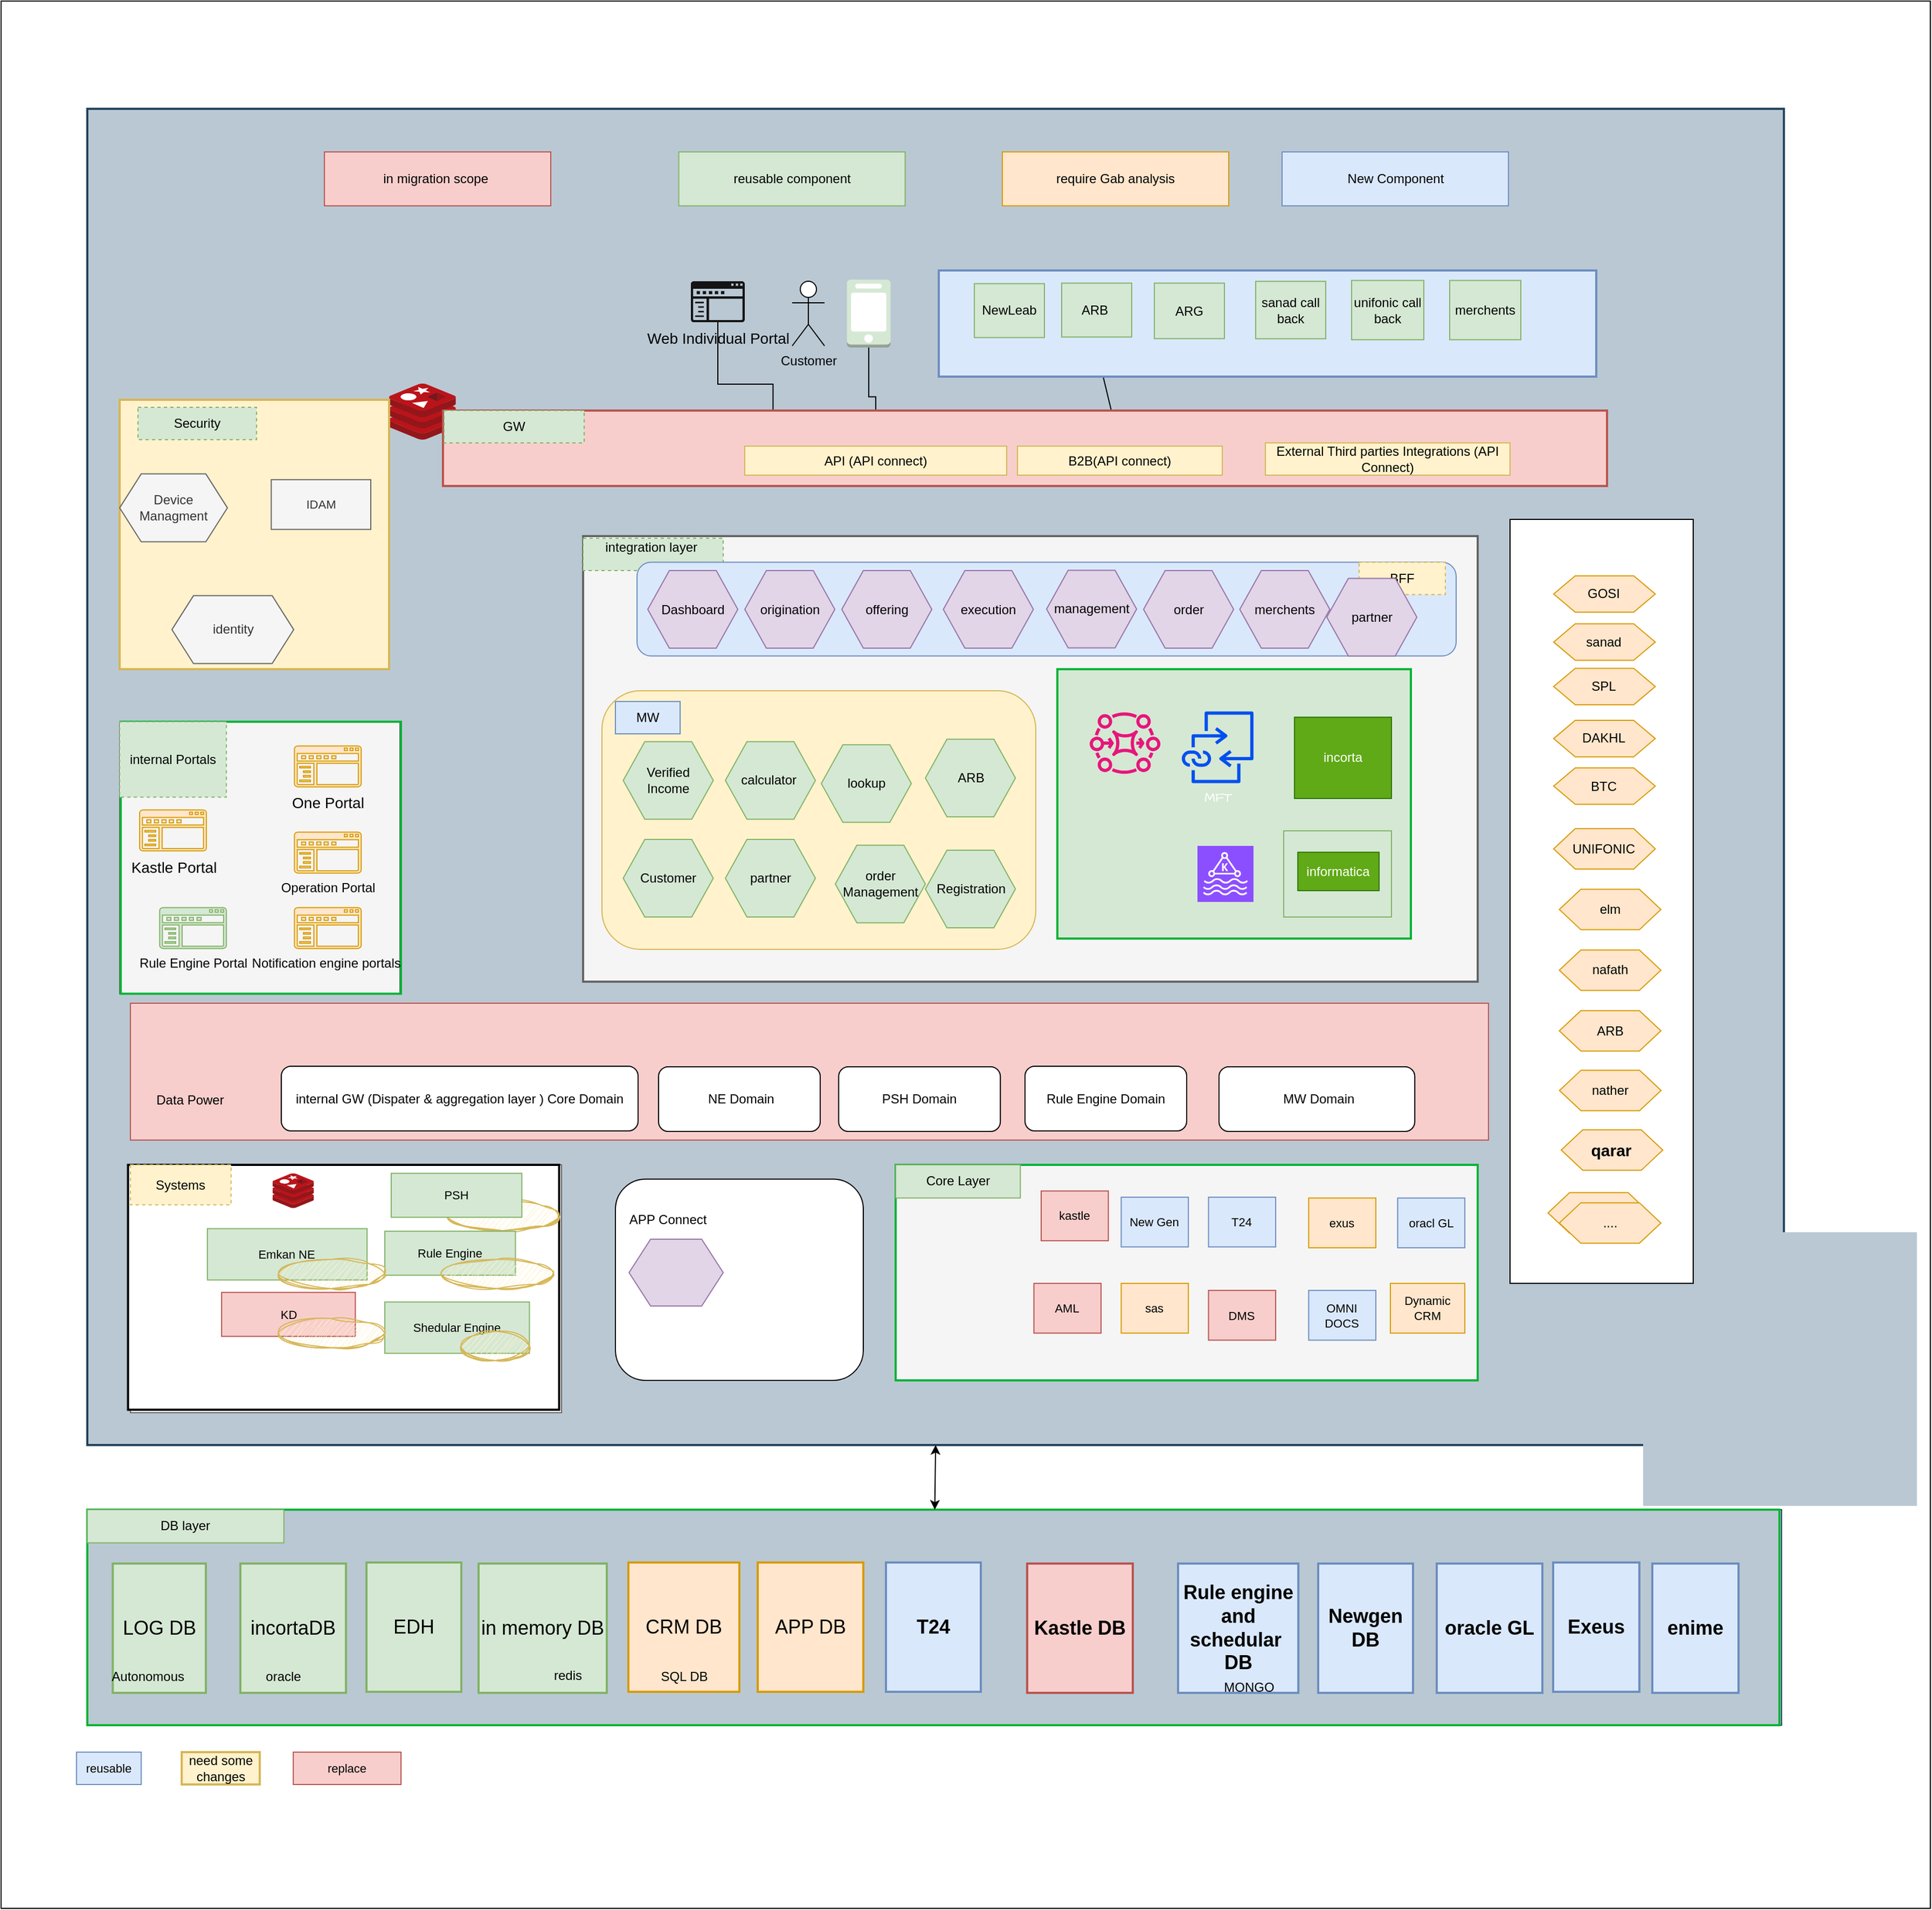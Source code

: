 <mxfile version="24.6.5" type="github" pages="14">
  <diagram name="layers" id="N5KD9k04Xfpsm38TPEUA">
    <mxGraphModel dx="2716" dy="2143" grid="1" gridSize="10" guides="1" tooltips="1" connect="1" arrows="1" fold="1" page="1" pageScale="1" pageWidth="850" pageHeight="1100" math="0" shadow="0">
      <root>
        <mxCell id="0" />
        <mxCell id="1" parent="0" />
        <mxCell id="niZsyTA1rm31mC4Yu_km-9" value="" style="rounded=0;whiteSpace=wrap;html=1;" parent="1" vertex="1">
          <mxGeometry x="-240" y="-190" width="1790" height="1770" as="geometry" />
        </mxCell>
        <mxCell id="RNSPBf-0_7XIbO3rTL6a-37" value="" style="group;fillColor=#bac8d3;strokeColor=#23445d;" parent="1" vertex="1" connectable="0">
          <mxGeometry x="-160" y="1210" width="1572" height="200" as="geometry" />
        </mxCell>
        <mxCell id="RNSPBf-0_7XIbO3rTL6a-38" value="" style="group" parent="RNSPBf-0_7XIbO3rTL6a-37" vertex="1" connectable="0">
          <mxGeometry width="1570" height="200" as="geometry" />
        </mxCell>
        <mxCell id="RNSPBf-0_7XIbO3rTL6a-2" value="" style="rounded=0;whiteSpace=wrap;html=1;fillColor=none;strokeColor=#00B336;strokeWidth=2;" parent="RNSPBf-0_7XIbO3rTL6a-38" vertex="1">
          <mxGeometry width="1570" height="200" as="geometry" />
        </mxCell>
        <mxCell id="RNSPBf-0_7XIbO3rTL6a-8" value="&lt;span style=&quot;color: rgb(0 , 0 , 0) ; font-size: 12px ; text-align: right&quot;&gt;DB layer&lt;/span&gt;" style="text;html=1;strokeColor=#82b366;fillColor=#d5e8d4;align=center;verticalAlign=middle;whiteSpace=wrap;rounded=0;fontSize=11;" parent="RNSPBf-0_7XIbO3rTL6a-38" vertex="1">
          <mxGeometry x="5.563e-14" width="182.363" height="30.769" as="geometry" />
        </mxCell>
        <mxCell id="RNSPBf-0_7XIbO3rTL6a-32" value="&lt;font style=&quot;font-size: 18px;&quot;&gt;incortaDB&lt;/font&gt;" style="rounded=0;whiteSpace=wrap;html=1;fillColor=#d5e8d4;strokeColor=#82b366;strokeWidth=2;" parent="RNSPBf-0_7XIbO3rTL6a-38" vertex="1">
          <mxGeometry x="142" y="50" width="98" height="120" as="geometry" />
        </mxCell>
        <mxCell id="F4aI-GXKncllSYc0GGa7-1" value="oracle" style="text;html=1;strokeColor=none;fillColor=none;align=center;verticalAlign=middle;whiteSpace=wrap;rounded=0;" parent="RNSPBf-0_7XIbO3rTL6a-38" vertex="1">
          <mxGeometry x="152.0" y="140" width="60" height="30" as="geometry" />
        </mxCell>
        <mxCell id="RNSPBf-0_7XIbO3rTL6a-29" value="&lt;font style=&quot;font-size: 18px;&quot;&gt;EDH&lt;/font&gt;" style="rounded=0;whiteSpace=wrap;html=1;fillColor=#d5e8d4;strokeColor=#82b366;strokeWidth=2;" parent="RNSPBf-0_7XIbO3rTL6a-38" vertex="1">
          <mxGeometry x="259" y="49" width="88" height="120" as="geometry" />
        </mxCell>
        <mxCell id="F4aI-GXKncllSYc0GGa7-8" value="&lt;font style=&quot;font-size: 18px;&quot;&gt;in memory DB&lt;/font&gt;" style="rounded=0;whiteSpace=wrap;html=1;fillColor=#d5e8d4;strokeColor=#82b366;strokeWidth=2;" parent="RNSPBf-0_7XIbO3rTL6a-38" vertex="1">
          <mxGeometry x="363" y="50" width="119" height="120" as="geometry" />
        </mxCell>
        <mxCell id="F4aI-GXKncllSYc0GGa7-2" value="redis" style="text;html=1;strokeColor=none;fillColor=none;align=center;verticalAlign=middle;whiteSpace=wrap;rounded=0;" parent="RNSPBf-0_7XIbO3rTL6a-38" vertex="1">
          <mxGeometry x="415.5" y="139" width="60" height="30" as="geometry" />
        </mxCell>
        <mxCell id="RNSPBf-0_7XIbO3rTL6a-28" value="&lt;font style=&quot;font-size: 18px;&quot;&gt;CRM DB&lt;/font&gt;" style="rounded=0;whiteSpace=wrap;html=1;fillColor=#ffe6cc;strokeColor=#d79b00;strokeWidth=2;" parent="RNSPBf-0_7XIbO3rTL6a-38" vertex="1">
          <mxGeometry x="502" y="49" width="103" height="120" as="geometry" />
        </mxCell>
        <mxCell id="RNSPBf-0_7XIbO3rTL6a-27" value="&lt;font style=&quot;font-size: 18px;&quot;&gt;APP DB&lt;/font&gt;" style="rounded=0;whiteSpace=wrap;html=1;fillColor=#ffe6cc;strokeColor=#d79b00;strokeWidth=2;" parent="RNSPBf-0_7XIbO3rTL6a-38" vertex="1">
          <mxGeometry x="622" y="49" width="98" height="120" as="geometry" />
        </mxCell>
        <mxCell id="RNSPBf-0_7XIbO3rTL6a-25" value="&lt;b&gt;&lt;font style=&quot;font-size: 18px;&quot;&gt;Kastle DB&lt;/font&gt;&lt;/b&gt;" style="rounded=0;whiteSpace=wrap;html=1;fillColor=#f8cecc;strokeColor=#b85450;strokeWidth=2;" parent="RNSPBf-0_7XIbO3rTL6a-38" vertex="1">
          <mxGeometry x="872" y="50" width="98" height="120" as="geometry" />
        </mxCell>
        <mxCell id="leXXlJXI5hqj53ZmQGde-31" value="&lt;b&gt;&lt;font style=&quot;font-size: 18px;&quot;&gt;T24&lt;/font&gt;&lt;/b&gt;" style="rounded=0;whiteSpace=wrap;html=1;fillColor=#dae8fc;strokeColor=#6c8ebf;strokeWidth=2;" parent="RNSPBf-0_7XIbO3rTL6a-38" vertex="1">
          <mxGeometry x="741" y="49" width="88" height="120" as="geometry" />
        </mxCell>
        <mxCell id="F4aI-GXKncllSYc0GGa7-5" value="SQL DB" style="text;html=1;strokeColor=none;fillColor=none;align=center;verticalAlign=middle;whiteSpace=wrap;rounded=0;" parent="RNSPBf-0_7XIbO3rTL6a-38" vertex="1">
          <mxGeometry x="523.5" y="140" width="60" height="30" as="geometry" />
        </mxCell>
        <mxCell id="RNSPBf-0_7XIbO3rTL6a-34" value="&lt;b&gt;&lt;font style=&quot;font-size: 18px;&quot;&gt;Rule engine and schedular&amp;nbsp; DB&lt;/font&gt;&lt;/b&gt;" style="rounded=0;whiteSpace=wrap;html=1;fillColor=#dae8fc;strokeColor=#6c8ebf;strokeWidth=2;" parent="RNSPBf-0_7XIbO3rTL6a-38" vertex="1">
          <mxGeometry x="1012.0" y="50" width="111.59" height="120" as="geometry" />
        </mxCell>
        <mxCell id="F4aI-GXKncllSYc0GGa7-6" value="MONGO" style="text;html=1;strokeColor=none;fillColor=none;align=center;verticalAlign=middle;whiteSpace=wrap;rounded=0;" parent="RNSPBf-0_7XIbO3rTL6a-38" vertex="1">
          <mxGeometry x="1022.0" y="150" width="111.59" height="30" as="geometry" />
        </mxCell>
        <mxCell id="RNSPBf-0_7XIbO3rTL6a-35" value="&lt;b&gt;&lt;font style=&quot;font-size: 18px;&quot;&gt;oracle GL&lt;/font&gt;&lt;/b&gt;" style="rounded=0;whiteSpace=wrap;html=1;fillColor=#dae8fc;strokeColor=#6c8ebf;strokeWidth=2;" parent="RNSPBf-0_7XIbO3rTL6a-38" vertex="1">
          <mxGeometry x="1252" y="50" width="98" height="120" as="geometry" />
        </mxCell>
        <mxCell id="uJkL1hxSYpcPuy_Xcqhw-13" value="&lt;b&gt;&lt;font style=&quot;font-size: 18px;&quot;&gt;Newgen DB&lt;/font&gt;&lt;/b&gt;" style="rounded=0;whiteSpace=wrap;html=1;fillColor=#dae8fc;strokeColor=#6c8ebf;strokeWidth=2;" parent="RNSPBf-0_7XIbO3rTL6a-38" vertex="1">
          <mxGeometry x="1142" y="50" width="88" height="120" as="geometry" />
        </mxCell>
        <mxCell id="uJkL1hxSYpcPuy_Xcqhw-14" value="&lt;b&gt;&lt;font style=&quot;font-size: 18px;&quot;&gt;Exeus&lt;/font&gt;&lt;/b&gt;" style="rounded=0;whiteSpace=wrap;html=1;fillColor=#dae8fc;strokeColor=#6c8ebf;strokeWidth=2;" parent="RNSPBf-0_7XIbO3rTL6a-38" vertex="1">
          <mxGeometry x="1360" y="49" width="80" height="120" as="geometry" />
        </mxCell>
        <mxCell id="uJkL1hxSYpcPuy_Xcqhw-15" value="&lt;b&gt;&lt;font style=&quot;font-size: 18px;&quot;&gt;enime&lt;/font&gt;&lt;/b&gt;" style="rounded=0;whiteSpace=wrap;html=1;fillColor=#dae8fc;strokeColor=#6c8ebf;strokeWidth=2;" parent="RNSPBf-0_7XIbO3rTL6a-38" vertex="1">
          <mxGeometry x="1452" y="50" width="80" height="120" as="geometry" />
        </mxCell>
        <mxCell id="RNSPBf-0_7XIbO3rTL6a-33" value="&lt;font style=&quot;font-size: 18px;&quot;&gt;LOG DB&lt;/font&gt;" style="rounded=0;whiteSpace=wrap;html=1;fillColor=#d5e8d4;strokeColor=#82b366;strokeWidth=2;" parent="RNSPBf-0_7XIbO3rTL6a-37" vertex="1">
          <mxGeometry x="23.64" y="50" width="86.36" height="120" as="geometry" />
        </mxCell>
        <mxCell id="F4aI-GXKncllSYc0GGa7-4" value="Autonomous&amp;nbsp;" style="text;html=1;strokeColor=none;fillColor=none;align=center;verticalAlign=middle;whiteSpace=wrap;rounded=0;" parent="RNSPBf-0_7XIbO3rTL6a-37" vertex="1">
          <mxGeometry x="27.64" y="140" width="60" height="30" as="geometry" />
        </mxCell>
        <mxCell id="RNSPBf-0_7XIbO3rTL6a-36" value="" style="rounded=0;whiteSpace=wrap;html=1;fillColor=#bac8d3;strokeColor=#23445d;strokeWidth=2;" parent="1" vertex="1">
          <mxGeometry x="-160" y="-90" width="1574.12" height="1240" as="geometry" />
        </mxCell>
        <mxCell id="yV87Mdnk25BLQczlbL9A-294" value="" style="rounded=0;whiteSpace=wrap;html=1;fillColor=none;strokeColor=#00B336;strokeWidth=2;" parent="1" vertex="1">
          <mxGeometry x="310" y="440" width="790" height="280" as="geometry" />
        </mxCell>
        <mxCell id="yV87Mdnk25BLQczlbL9A-1" value="" style="rounded=0;whiteSpace=wrap;html=1;fillColor=#f5f5f5;strokeColor=#666666;strokeWidth=2;fontColor=#333333;" parent="1" vertex="1">
          <mxGeometry x="300" y="306.5" width="830" height="413.5" as="geometry" />
        </mxCell>
        <mxCell id="yV87Mdnk25BLQczlbL9A-6" value="Customer&lt;div&gt;&lt;br/&gt;&lt;/div&gt;" style="shape=umlActor;verticalLabelPosition=bottom;verticalAlign=top;html=1;outlineConnect=0;" parent="1" vertex="1">
          <mxGeometry x="494" y="70" width="30" height="60" as="geometry" />
        </mxCell>
        <mxCell id="yV87Mdnk25BLQczlbL9A-7" style="edgeStyle=orthogonalEdgeStyle;rounded=0;orthogonalLoop=1;jettySize=auto;html=1;exitX=0.5;exitY=1;exitDx=0;exitDy=0;exitPerimeter=0;entryX=0.5;entryY=0;entryDx=0;entryDy=0;" parent="1" source="yV87Mdnk25BLQczlbL9A-8" target="yV87Mdnk25BLQczlbL9A-5" edge="1">
          <mxGeometry relative="1" as="geometry" />
        </mxCell>
        <mxCell id="yV87Mdnk25BLQczlbL9A-8" value="" style="outlineConnect=0;dashed=0;verticalLabelPosition=bottom;verticalAlign=top;align=center;html=1;shape=mxgraph.aws3.mobile_client;fillColor=#d5e8d4;strokeColor=#82b366;" parent="1" vertex="1">
          <mxGeometry x="544.75" y="68.5" width="40.5" height="63" as="geometry" />
        </mxCell>
        <mxCell id="yV87Mdnk25BLQczlbL9A-32" style="edgeStyle=orthogonalEdgeStyle;rounded=0;orthogonalLoop=1;jettySize=auto;html=1;startArrow=classicThin;startFill=1;endArrow=none;endFill=0;exitX=0.108;exitY=-0.075;exitDx=0;exitDy=0;exitPerimeter=0;" parent="1" source="yV87Mdnk25BLQczlbL9A-5" target="yV87Mdnk25BLQczlbL9A-33" edge="1">
          <mxGeometry relative="1" as="geometry" />
        </mxCell>
        <mxCell id="yV87Mdnk25BLQczlbL9A-33" value="Web Individual Portal&lt;div&gt;&lt;br/&gt;&lt;/div&gt;" style="sketch=0;pointerEvents=1;shadow=0;dashed=0;html=1;strokeColor=none;labelPosition=center;verticalLabelPosition=bottom;verticalAlign=top;align=center;fillColor=#141414;shape=mxgraph.mscae.intune.company_portal;fontSize=14;" parent="1" vertex="1">
          <mxGeometry x="400" y="70" width="50" height="38" as="geometry" />
        </mxCell>
        <mxCell id="yV87Mdnk25BLQczlbL9A-52" style="rounded=0;orthogonalLoop=1;jettySize=auto;html=1;startArrow=classic;startFill=1;endArrow=none;endFill=0;entryX=0.25;entryY=1;entryDx=0;entryDy=0;exitX=0.5;exitY=0;exitDx=0;exitDy=0;" parent="1" source="yV87Mdnk25BLQczlbL9A-63" target="yV87Mdnk25BLQczlbL9A-98" edge="1">
          <mxGeometry relative="1" as="geometry">
            <mxPoint x="755" y="220" as="sourcePoint" />
            <mxPoint x="760" y="150" as="targetPoint" />
          </mxGeometry>
        </mxCell>
        <mxCell id="yV87Mdnk25BLQczlbL9A-83" value="" style="group;fillColor=#f5f5f5;fontColor=#333333;strokeColor=#666666;" parent="1" vertex="1" connectable="0">
          <mxGeometry x="590" y="890" width="540" height="200" as="geometry" />
        </mxCell>
        <mxCell id="yV87Mdnk25BLQczlbL9A-3" value="" style="rounded=0;whiteSpace=wrap;html=1;fillColor=none;strokeColor=#00B336;strokeWidth=2;" parent="yV87Mdnk25BLQczlbL9A-83" vertex="1">
          <mxGeometry width="540" height="200" as="geometry" />
        </mxCell>
        <mxCell id="yV87Mdnk25BLQczlbL9A-25" value="kastle" style="rounded=0;whiteSpace=wrap;html=1;fontSize=11;fillColor=#f8cecc;strokeColor=#b85450;" parent="yV87Mdnk25BLQczlbL9A-83" vertex="1">
          <mxGeometry x="134.999" y="24.235" width="62.308" height="46.154" as="geometry" />
        </mxCell>
        <mxCell id="yV87Mdnk25BLQczlbL9A-26" value="DMS" style="rounded=0;whiteSpace=wrap;html=1;fontSize=11;fillColor=#f8cecc;strokeColor=#b85450;" parent="yV87Mdnk25BLQczlbL9A-83" vertex="1">
          <mxGeometry x="290.245" y="116.535" width="62.308" height="46.154" as="geometry" />
        </mxCell>
        <mxCell id="yV87Mdnk25BLQczlbL9A-69" value="New Gen" style="rounded=0;whiteSpace=wrap;html=1;fontSize=11;fillColor=#dae8fc;strokeColor=#6c8ebf;" parent="yV87Mdnk25BLQczlbL9A-83" vertex="1">
          <mxGeometry x="209.249" y="30.005" width="62.308" height="46.154" as="geometry" />
        </mxCell>
        <mxCell id="yV87Mdnk25BLQczlbL9A-70" value="T24" style="rounded=0;whiteSpace=wrap;html=1;fontSize=11;fillColor=#dae8fc;strokeColor=#6c8ebf;" parent="yV87Mdnk25BLQczlbL9A-83" vertex="1">
          <mxGeometry x="290.248" y="30.005" width="62.308" height="46.154" as="geometry" />
        </mxCell>
        <mxCell id="yV87Mdnk25BLQczlbL9A-71" value="exus" style="rounded=0;whiteSpace=wrap;html=1;fontSize=11;fillColor=#ffe6cc;strokeColor=#d79b00;" parent="yV87Mdnk25BLQczlbL9A-83" vertex="1">
          <mxGeometry x="383.192" y="30.765" width="62.308" height="46.154" as="geometry" />
        </mxCell>
        <mxCell id="yV87Mdnk25BLQczlbL9A-27" value="&lt;span style=&quot;color: rgb(0 , 0 , 0) ; font-size: 12px ; text-align: right&quot;&gt;Core Layer&lt;br&gt;&lt;/span&gt;" style="text;html=1;strokeColor=#82b366;fillColor=#d5e8d4;align=center;verticalAlign=middle;whiteSpace=wrap;rounded=0;fontSize=11;" parent="yV87Mdnk25BLQczlbL9A-83" vertex="1">
          <mxGeometry width="115.651" height="30.769" as="geometry" />
        </mxCell>
        <mxCell id="yV87Mdnk25BLQczlbL9A-205" value="oracl GL" style="rounded=0;whiteSpace=wrap;html=1;fontSize=11;fillColor=#dae8fc;strokeColor=#6c8ebf;" parent="yV87Mdnk25BLQczlbL9A-83" vertex="1">
          <mxGeometry x="465.752" y="30.769" width="62.308" height="46.154" as="geometry" />
        </mxCell>
        <mxCell id="yV87Mdnk25BLQczlbL9A-206" value="Dynamic CRM" style="rounded=0;whiteSpace=wrap;html=1;fontSize=11;fillColor=#ffe6cc;strokeColor=#d79b00;" parent="yV87Mdnk25BLQczlbL9A-83" vertex="1">
          <mxGeometry x="459" y="110" width="69.059" height="46.15" as="geometry" />
        </mxCell>
        <mxCell id="yV87Mdnk25BLQczlbL9A-207" value="OMNI DOCS" style="rounded=0;whiteSpace=wrap;html=1;fontSize=11;fillColor=#dae8fc;strokeColor=#6c8ebf;" parent="yV87Mdnk25BLQczlbL9A-83" vertex="1">
          <mxGeometry x="383.19" y="116.539" width="62.308" height="46.154" as="geometry" />
        </mxCell>
        <mxCell id="yV87Mdnk25BLQczlbL9A-322" value="sas" style="rounded=0;whiteSpace=wrap;html=1;fontSize=11;fillColor=#ffe6cc;strokeColor=#d79b00;" parent="yV87Mdnk25BLQczlbL9A-83" vertex="1">
          <mxGeometry x="209.249" y="110.005" width="62.308" height="46.154" as="geometry" />
        </mxCell>
        <mxCell id="yV87Mdnk25BLQczlbL9A-323" value="AML" style="rounded=0;whiteSpace=wrap;html=1;fontSize=11;fillColor=#f8cecc;strokeColor=#b85450;" parent="yV87Mdnk25BLQczlbL9A-83" vertex="1">
          <mxGeometry x="128.249" y="110.005" width="62.308" height="46.154" as="geometry" />
        </mxCell>
        <mxCell id="yV87Mdnk25BLQczlbL9A-100" value="" style="rounded=0;whiteSpace=wrap;html=1;fillColor=#f8cecc;strokeColor=#b85450;rotation=0;" parent="1" vertex="1">
          <mxGeometry x="-120" y="740" width="1260" height="127" as="geometry" />
        </mxCell>
        <mxCell id="yV87Mdnk25BLQczlbL9A-110" value="integration layer&amp;nbsp;&lt;div&gt;&lt;br/&gt;&lt;/div&gt;" style="text;html=1;strokeColor=#82b366;fillColor=#d5e8d4;align=center;verticalAlign=middle;whiteSpace=wrap;rounded=0;shadow=0;dashed=1;fontSize=12;" parent="1" vertex="1">
          <mxGeometry x="300" y="308.5" width="130" height="30" as="geometry" />
        </mxCell>
        <mxCell id="yV87Mdnk25BLQczlbL9A-234" style="rounded=0;hachureGap=4;orthogonalLoop=1;jettySize=auto;html=1;fontFamily=Architects Daughter;fontSource=https%3A%2F%2Ffonts.googleapis.com%2Fcss%3Ffamily%3DArchitects%2BDaughter;entryX=0.5;entryY=1;entryDx=0;entryDy=0;" parent="1" source="yV87Mdnk25BLQczlbL9A-232" edge="1">
          <mxGeometry relative="1" as="geometry">
            <mxPoint x="41.153" y="306.158" as="targetPoint" />
          </mxGeometry>
        </mxCell>
        <mxCell id="yV87Mdnk25BLQczlbL9A-257" value="" style="image;sketch=0;aspect=fixed;html=1;points=[];align=center;fontSize=12;image=img/lib/mscae/Cache_Redis_Product.svg;hachureGap=4;jiggle=2;curveFitting=1;fontFamily=Architects Daughter;fontSource=https%3A%2F%2Ffonts.googleapis.com%2Fcss%3Ffamily%3DArchitects%2BDaughter;" parent="1" vertex="1">
          <mxGeometry x="120.0" y="164.996" width="61.9" height="52" as="geometry" />
        </mxCell>
        <mxCell id="yV87Mdnk25BLQczlbL9A-265" value="" style="group;fillColor=#ffe6cc;strokeColor=#d79b00;" parent="1" vertex="1" connectable="0">
          <mxGeometry x="1160" y="291" width="170" height="709" as="geometry" />
        </mxCell>
        <mxCell id="yV87Mdnk25BLQczlbL9A-15" value="" style="rounded=0;whiteSpace=wrap;html=1;" parent="yV87Mdnk25BLQczlbL9A-265" vertex="1">
          <mxGeometry width="170" height="709" as="geometry" />
        </mxCell>
        <mxCell id="yV87Mdnk25BLQczlbL9A-264" value="" style="group;" parent="yV87Mdnk25BLQczlbL9A-265" vertex="1" connectable="0">
          <mxGeometry x="35.238" y="35.45" width="110" height="636.282" as="geometry" />
        </mxCell>
        <mxCell id="yV87Mdnk25BLQczlbL9A-43" value="GOSI" style="shape=hexagon;perimeter=hexagonPerimeter2;whiteSpace=wrap;html=1;fixedSize=1;fillColor=#ffe6cc;strokeColor=#d79b00;" parent="yV87Mdnk25BLQczlbL9A-264" vertex="1">
          <mxGeometry x="5.238" y="16.892" width="94.286" height="33.785" as="geometry" />
        </mxCell>
        <mxCell id="yV87Mdnk25BLQczlbL9A-49" value="BTC" style="shape=hexagon;perimeter=hexagonPerimeter2;whiteSpace=wrap;html=1;fixedSize=1;fillColor=#ffe6cc;strokeColor=#d79b00;" parent="yV87Mdnk25BLQczlbL9A-264" vertex="1">
          <mxGeometry x="5.238" y="195.202" width="94.286" height="33.785" as="geometry" />
        </mxCell>
        <mxCell id="yV87Mdnk25BLQczlbL9A-50" value="sanad" style="shape=hexagon;perimeter=hexagonPerimeter2;whiteSpace=wrap;html=1;fixedSize=1;fillColor=#ffe6cc;strokeColor=#d79b00;" parent="yV87Mdnk25BLQczlbL9A-264" vertex="1">
          <mxGeometry x="5.238" y="61.47" width="94.286" height="33.785" as="geometry" />
        </mxCell>
        <mxCell id="yV87Mdnk25BLQczlbL9A-51" value="DAKHL" style="shape=hexagon;perimeter=hexagonPerimeter2;whiteSpace=wrap;html=1;fixedSize=1;fillColor=#ffe6cc;strokeColor=#d79b00;" parent="yV87Mdnk25BLQczlbL9A-264" vertex="1">
          <mxGeometry x="5.238" y="151.094" width="94.286" height="33.785" as="geometry" />
        </mxCell>
        <mxCell id="yV87Mdnk25BLQczlbL9A-55" value="UNIFONIC" style="shape=hexagon;perimeter=hexagonPerimeter2;whiteSpace=wrap;html=1;fixedSize=1;fillColor=#ffe6cc;strokeColor=#d79b00;" parent="yV87Mdnk25BLQczlbL9A-264" vertex="1">
          <mxGeometry x="5.238" y="251.51" width="94.286" height="37.539" as="geometry" />
        </mxCell>
        <mxCell id="yV87Mdnk25BLQczlbL9A-60" value="SPL" style="shape=hexagon;perimeter=hexagonPerimeter2;whiteSpace=wrap;html=1;fixedSize=1;fillColor=#ffe6cc;strokeColor=#d79b00;" parent="yV87Mdnk25BLQczlbL9A-264" vertex="1">
          <mxGeometry x="5.238" y="102.762" width="94.286" height="33.785" as="geometry" />
        </mxCell>
        <mxCell id="yV87Mdnk25BLQczlbL9A-191" value="ARB" style="shape=hexagon;perimeter=hexagonPerimeter2;whiteSpace=wrap;html=1;fixedSize=1;fillColor=#ffe6cc;strokeColor=#d79b00;" parent="yV87Mdnk25BLQczlbL9A-264" vertex="1">
          <mxGeometry x="10.476" y="420.434" width="94.286" height="37.539" as="geometry" />
        </mxCell>
        <mxCell id="yV87Mdnk25BLQczlbL9A-190" value="nafath" style="shape=hexagon;perimeter=hexagonPerimeter2;whiteSpace=wrap;html=1;fixedSize=1;fillColor=#ffe6cc;strokeColor=#d79b00;" parent="yV87Mdnk25BLQczlbL9A-264" vertex="1">
          <mxGeometry x="10.476" y="364.126" width="94.286" height="37.539" as="geometry" />
        </mxCell>
        <mxCell id="yV87Mdnk25BLQczlbL9A-189" value="elm" style="shape=hexagon;perimeter=hexagonPerimeter2;whiteSpace=wrap;html=1;fixedSize=1;fillColor=#ffe6cc;strokeColor=#d79b00;" parent="yV87Mdnk25BLQczlbL9A-264" vertex="1">
          <mxGeometry x="10.476" y="307.818" width="94.286" height="37.539" as="geometry" />
        </mxCell>
        <mxCell id="yV87Mdnk25BLQczlbL9A-188" value="nather" style="shape=hexagon;perimeter=hexagonPerimeter2;whiteSpace=wrap;html=1;fixedSize=1;fillColor=#ffe6cc;strokeColor=#d79b00;" parent="yV87Mdnk25BLQczlbL9A-264" vertex="1">
          <mxGeometry x="10.619" y="475.742" width="94.286" height="37.539" as="geometry" />
        </mxCell>
        <mxCell id="yV87Mdnk25BLQczlbL9A-192" value="&lt;b&gt;&lt;font style=&quot;font-size: 15px;&quot;&gt;qarar&lt;/font&gt;&lt;/b&gt;" style="shape=hexagon;perimeter=hexagonPerimeter2;whiteSpace=wrap;html=1;fixedSize=1;fillColor=#ffe6cc;strokeColor=#d79b00;" parent="yV87Mdnk25BLQczlbL9A-264" vertex="1">
          <mxGeometry x="12.238" y="531.05" width="94.286" height="37.539" as="geometry" />
        </mxCell>
        <mxCell id="yV87Mdnk25BLQczlbL9A-193" value="nather" style="shape=hexagon;perimeter=hexagonPerimeter2;whiteSpace=wrap;html=1;fixedSize=1;fillColor=#ffe6cc;strokeColor=#d79b00;" parent="yV87Mdnk25BLQczlbL9A-264" vertex="1">
          <mxGeometry y="589.359" width="94.286" height="37.539" as="geometry" />
        </mxCell>
        <mxCell id="yV87Mdnk25BLQczlbL9A-194" value="...." style="shape=hexagon;perimeter=hexagonPerimeter2;whiteSpace=wrap;html=1;fixedSize=1;fillColor=#ffe6cc;strokeColor=#d79b00;" parent="yV87Mdnk25BLQczlbL9A-264" vertex="1">
          <mxGeometry x="10.476" y="598.743" width="94.286" height="37.539" as="geometry" />
        </mxCell>
        <mxCell id="yV87Mdnk25BLQczlbL9A-233" value="" style="shape=cylinder3;whiteSpace=wrap;html=1;boundedLbl=1;backgroundOutline=1;size=15;sketch=1;hachureGap=4;jiggle=2;curveFitting=1;fontFamily=Architects Daughter;fontSource=https%3A%2F%2Ffonts.googleapis.com%2Fcss%3Ffamily%3DArchitects%2BDaughter;fillColor=#fff2cc;strokeColor=#d6b656;container=0;" parent="1" vertex="1">
          <mxGeometry x="48.5" y="291" width="60" height="39.75" as="geometry" />
        </mxCell>
        <mxCell id="RNSPBf-0_7XIbO3rTL6a-23" value="" style="group;fillColor=#d5e8d4;strokeColor=#82b366;container=0;" parent="1" vertex="1" connectable="0">
          <mxGeometry x="740" y="430" width="328" height="250" as="geometry" />
        </mxCell>
        <mxCell id="RNSPBf-0_7XIbO3rTL6a-39" value="" style="endArrow=classic;startArrow=classic;html=1;rounded=0;entryX=0.5;entryY=1;entryDx=0;entryDy=0;" parent="1" source="RNSPBf-0_7XIbO3rTL6a-2" target="RNSPBf-0_7XIbO3rTL6a-36" edge="1">
          <mxGeometry width="50" height="50" relative="1" as="geometry">
            <mxPoint x="390" y="760" as="sourcePoint" />
            <mxPoint x="440" y="710" as="targetPoint" />
          </mxGeometry>
        </mxCell>
        <mxCell id="niZsyTA1rm31mC4Yu_km-6" value="" style="group" parent="1" vertex="1" connectable="0">
          <mxGeometry x="630" y="60" width="610" height="98.5" as="geometry" />
        </mxCell>
        <mxCell id="sm0U8qj097DIZHuElX4E-1" value="" style="group" parent="niZsyTA1rm31mC4Yu_km-6" vertex="1" connectable="0">
          <mxGeometry width="610" height="98.5" as="geometry" />
        </mxCell>
        <mxCell id="yV87Mdnk25BLQczlbL9A-98" value="" style="rounded=0;whiteSpace=wrap;html=1;fillColor=#dae8fc;strokeColor=#6c8ebf;strokeWidth=2;container=0;" parent="sm0U8qj097DIZHuElX4E-1" vertex="1">
          <mxGeometry width="610" height="98.5" as="geometry" />
        </mxCell>
        <mxCell id="yV87Mdnk25BLQczlbL9A-53" value="ARB&amp;nbsp;" style="rounded=0;whiteSpace=wrap;html=1;fillColor=#d5e8d4;strokeColor=#82b366;" parent="sm0U8qj097DIZHuElX4E-1" vertex="1">
          <mxGeometry x="114" y="11.75" width="65" height="50" as="geometry" />
        </mxCell>
        <mxCell id="yV87Mdnk25BLQczlbL9A-95" value="ARG" style="rounded=0;whiteSpace=wrap;html=1;fillColor=#d5e8d4;strokeColor=#82b366;" parent="sm0U8qj097DIZHuElX4E-1" vertex="1">
          <mxGeometry x="200" y="11.75" width="65" height="51.5" as="geometry" />
        </mxCell>
        <mxCell id="yV87Mdnk25BLQczlbL9A-96" value="sanad call back" style="rounded=0;whiteSpace=wrap;html=1;fillColor=#d5e8d4;strokeColor=#82b366;" parent="sm0U8qj097DIZHuElX4E-1" vertex="1">
          <mxGeometry x="294" y="10.12" width="65" height="53.25" as="geometry" />
        </mxCell>
        <mxCell id="yV87Mdnk25BLQczlbL9A-103" value="NewLeab" style="rounded=0;whiteSpace=wrap;html=1;fillColor=#d5e8d4;strokeColor=#82b366;" parent="sm0U8qj097DIZHuElX4E-1" vertex="1">
          <mxGeometry x="33" y="12.25" width="65" height="50" as="geometry" />
        </mxCell>
        <mxCell id="yV87Mdnk25BLQczlbL9A-107" value="merchents" style="rounded=0;whiteSpace=wrap;html=1;fillColor=#d5e8d4;strokeColor=#82b366;" parent="sm0U8qj097DIZHuElX4E-1" vertex="1">
          <mxGeometry x="474" y="9.25" width="66" height="55" as="geometry" />
        </mxCell>
        <mxCell id="yV87Mdnk25BLQczlbL9A-108" value="unifonic call back" style="rounded=0;whiteSpace=wrap;html=1;fillColor=#d5e8d4;strokeColor=#82b366;" parent="sm0U8qj097DIZHuElX4E-1" vertex="1">
          <mxGeometry x="383" y="9.25" width="67" height="55" as="geometry" />
        </mxCell>
        <mxCell id="RNSPBf-0_7XIbO3rTL6a-41" value="need some changes" style="rounded=0;whiteSpace=wrap;html=1;fillColor=#fff2cc;strokeColor=#d6b656;strokeWidth=2;" parent="1" vertex="1">
          <mxGeometry x="-72.41" y="1435" width="72.41" height="30" as="geometry" />
        </mxCell>
        <mxCell id="niZsyTA1rm31mC4Yu_km-10" value="" style="group" parent="1" vertex="1" connectable="0">
          <mxGeometry x="-170.0" y="1310" width="210" height="40" as="geometry" />
        </mxCell>
        <mxCell id="RNSPBf-0_7XIbO3rTL6a-55" value="reusable" style="rounded=0;whiteSpace=wrap;html=1;fontSize=11;fillColor=#dae8fc;strokeColor=#6c8ebf;" parent="niZsyTA1rm31mC4Yu_km-10" vertex="1">
          <mxGeometry y="125" width="60" height="30" as="geometry" />
        </mxCell>
        <mxCell id="niZsyTA1rm31mC4Yu_km-16" value="" style="group" parent="1" vertex="1" connectable="0">
          <mxGeometry x="31.08" y="1310" width="227.92" height="30" as="geometry" />
        </mxCell>
        <mxCell id="RNSPBf-0_7XIbO3rTL6a-56" value="replace" style="rounded=0;whiteSpace=wrap;html=1;fontSize=11;fillColor=#f8cecc;strokeColor=#b85450;container=0;" parent="niZsyTA1rm31mC4Yu_km-16" vertex="1">
          <mxGeometry y="125" width="100" height="30" as="geometry" />
        </mxCell>
        <mxCell id="mo0QK8ZWR98fbqNFA2wZ-2" value="" style="rounded=1;whiteSpace=wrap;html=1;fillColor=#fff2cc;strokeColor=#d6b656;" parent="1" vertex="1">
          <mxGeometry x="317.5" y="450" width="402.5" height="240" as="geometry" />
        </mxCell>
        <mxCell id="leXXlJXI5hqj53ZmQGde-7" value="order Management" style="shape=hexagon;perimeter=hexagonPerimeter2;whiteSpace=wrap;html=1;fixedSize=1;fillColor=#d5e8d4;strokeColor=#82b366;" parent="1" vertex="1">
          <mxGeometry x="534" y="593.37" width="83.56" height="72" as="geometry" />
        </mxCell>
        <mxCell id="leXXlJXI5hqj53ZmQGde-8" value="calculator&amp;nbsp;" style="shape=hexagon;perimeter=hexagonPerimeter2;whiteSpace=wrap;html=1;fixedSize=1;fillColor=#d5e8d4;strokeColor=#82b366;" parent="1" vertex="1">
          <mxGeometry x="432" y="497.25" width="83.56" height="72" as="geometry" />
        </mxCell>
        <mxCell id="leXXlJXI5hqj53ZmQGde-9" value="partner" style="shape=hexagon;perimeter=hexagonPerimeter2;whiteSpace=wrap;html=1;fixedSize=1;fillColor=#d5e8d4;strokeColor=#82b366;" parent="1" vertex="1">
          <mxGeometry x="432" y="588" width="83.56" height="72" as="geometry" />
        </mxCell>
        <mxCell id="leXXlJXI5hqj53ZmQGde-11" value="lookup" style="shape=hexagon;perimeter=hexagonPerimeter2;whiteSpace=wrap;html=1;fixedSize=1;fillColor=#d5e8d4;strokeColor=#82b366;" parent="1" vertex="1">
          <mxGeometry x="521" y="500.12" width="83.56" height="72" as="geometry" />
        </mxCell>
        <mxCell id="leXXlJXI5hqj53ZmQGde-12" value="Verified Income" style="shape=hexagon;perimeter=hexagonPerimeter2;whiteSpace=wrap;html=1;fixedSize=1;fillColor=#d5e8d4;strokeColor=#82b366;" parent="1" vertex="1">
          <mxGeometry x="337.22" y="497.25" width="83.56" height="72" as="geometry" />
        </mxCell>
        <mxCell id="leXXlJXI5hqj53ZmQGde-13" value="Customer" style="shape=hexagon;perimeter=hexagonPerimeter2;whiteSpace=wrap;html=1;fixedSize=1;fillColor=#d5e8d4;strokeColor=#82b366;" parent="1" vertex="1">
          <mxGeometry x="337.22" y="588" width="83.56" height="72" as="geometry" />
        </mxCell>
        <mxCell id="leXXlJXI5hqj53ZmQGde-21" value="ARB" style="shape=hexagon;perimeter=hexagonPerimeter2;whiteSpace=wrap;html=1;fixedSize=1;fillColor=#d5e8d4;strokeColor=#82b366;" parent="1" vertex="1">
          <mxGeometry x="617.56" y="495" width="83.56" height="72" as="geometry" />
        </mxCell>
        <mxCell id="leXXlJXI5hqj53ZmQGde-22" value="Registration" style="shape=hexagon;perimeter=hexagonPerimeter2;whiteSpace=wrap;html=1;fixedSize=1;fillColor=#d5e8d4;strokeColor=#82b366;" parent="1" vertex="1">
          <mxGeometry x="617.56" y="598" width="83.56" height="72" as="geometry" />
        </mxCell>
        <mxCell id="uJkL1hxSYpcPuy_Xcqhw-4" value="" style="shape=cylinder3;whiteSpace=wrap;html=1;boundedLbl=1;backgroundOutline=1;size=15;sketch=1;hachureGap=4;jiggle=2;curveFitting=1;fontFamily=Architects Daughter;fontSource=https%3A%2F%2Ffonts.googleapis.com%2Fcss%3Ffamily%3DArchitects%2BDaughter;fillColor=#fff2cc;strokeColor=#d6b656;container=0;" parent="1" vertex="1">
          <mxGeometry x="-88" y="293.32" width="60" height="39.75" as="geometry" />
        </mxCell>
        <mxCell id="uJkL1hxSYpcPuy_Xcqhw-7" value="MW" style="text;html=1;align=center;verticalAlign=middle;whiteSpace=wrap;rounded=0;fillColor=#dae8fc;strokeColor=#6c8ebf;" parent="1" vertex="1">
          <mxGeometry x="330" y="460" width="60" height="30" as="geometry" />
        </mxCell>
        <mxCell id="t6hGlN7s6E0HcrJCEG_D-1" value="" style="group" parent="1" vertex="1" connectable="0">
          <mxGeometry x="350" y="330.75" width="760" height="87" as="geometry" />
        </mxCell>
        <mxCell id="leXXlJXI5hqj53ZmQGde-19" value="" style="rounded=1;whiteSpace=wrap;html=1;fillColor=#dae8fc;strokeColor=#6c8ebf;" parent="t6hGlN7s6E0HcrJCEG_D-1" vertex="1">
          <mxGeometry width="760" height="87" as="geometry" />
        </mxCell>
        <mxCell id="leXXlJXI5hqj53ZmQGde-23" value="&lt;div&gt;BFF&lt;/div&gt;" style="text;html=1;strokeColor=#d6b656;fillColor=#fff2cc;align=center;verticalAlign=middle;whiteSpace=wrap;rounded=0;shadow=0;dashed=1;fontSize=12;" parent="t6hGlN7s6E0HcrJCEG_D-1" vertex="1">
          <mxGeometry x="670" width="80" height="30" as="geometry" />
        </mxCell>
        <mxCell id="leXXlJXI5hqj53ZmQGde-26" value="origination" style="shape=hexagon;perimeter=hexagonPerimeter2;whiteSpace=wrap;html=1;fixedSize=1;fillColor=#e1d5e7;strokeColor=#9673a6;" parent="t6hGlN7s6E0HcrJCEG_D-1" vertex="1">
          <mxGeometry x="100.0" y="7.75" width="83.56" height="72" as="geometry" />
        </mxCell>
        <mxCell id="leXXlJXI5hqj53ZmQGde-27" value="execution" style="shape=hexagon;perimeter=hexagonPerimeter2;whiteSpace=wrap;html=1;fixedSize=1;fillColor=#e1d5e7;strokeColor=#9673a6;" parent="t6hGlN7s6E0HcrJCEG_D-1" vertex="1">
          <mxGeometry x="284.22" y="7.75" width="83.56" height="72" as="geometry" />
        </mxCell>
        <mxCell id="leXXlJXI5hqj53ZmQGde-28" value="offering" style="shape=hexagon;perimeter=hexagonPerimeter2;whiteSpace=wrap;html=1;fixedSize=1;fillColor=#e1d5e7;strokeColor=#9673a6;" parent="t6hGlN7s6E0HcrJCEG_D-1" vertex="1">
          <mxGeometry x="190.0" y="7.75" width="83.56" height="72" as="geometry" />
        </mxCell>
        <mxCell id="leXXlJXI5hqj53ZmQGde-29" value="management" style="shape=hexagon;perimeter=hexagonPerimeter2;whiteSpace=wrap;html=1;fixedSize=1;fillColor=#e1d5e7;strokeColor=#9673a6;" parent="t6hGlN7s6E0HcrJCEG_D-1" vertex="1">
          <mxGeometry x="380.0" y="7.5" width="83.56" height="72" as="geometry" />
        </mxCell>
        <mxCell id="leXXlJXI5hqj53ZmQGde-30" value="merchents" style="shape=hexagon;perimeter=hexagonPerimeter2;whiteSpace=wrap;html=1;fixedSize=1;fillColor=#e1d5e7;strokeColor=#9673a6;" parent="t6hGlN7s6E0HcrJCEG_D-1" vertex="1">
          <mxGeometry x="559.25" y="7.75" width="83.56" height="72" as="geometry" />
        </mxCell>
        <mxCell id="koiLz1A-WCNn32AYedus-16" value="Dashboard" style="shape=hexagon;perimeter=hexagonPerimeter2;whiteSpace=wrap;html=1;fixedSize=1;fillColor=#e1d5e7;strokeColor=#9673a6;" vertex="1" parent="t6hGlN7s6E0HcrJCEG_D-1">
          <mxGeometry x="10" y="7.75" width="83.56" height="72" as="geometry" />
        </mxCell>
        <mxCell id="leXXlJXI5hqj53ZmQGde-25" value="order" style="shape=hexagon;perimeter=hexagonPerimeter2;whiteSpace=wrap;html=1;fixedSize=1;fillColor=#e1d5e7;strokeColor=#9673a6;" parent="t6hGlN7s6E0HcrJCEG_D-1" vertex="1">
          <mxGeometry x="470" y="7.75" width="83.56" height="72" as="geometry" />
        </mxCell>
        <mxCell id="leXXlJXI5hqj53ZmQGde-24" value="partner" style="shape=hexagon;perimeter=hexagonPerimeter2;whiteSpace=wrap;html=1;fixedSize=1;fillColor=#e1d5e7;strokeColor=#9673a6;" parent="t6hGlN7s6E0HcrJCEG_D-1" vertex="1">
          <mxGeometry x="640" y="15" width="83.56" height="72" as="geometry" />
        </mxCell>
        <mxCell id="FhoLIZp8wY9BMGiCPocP-1" value="" style="group" parent="1" vertex="1" connectable="0">
          <mxGeometry x="170" y="190" width="1080" height="70" as="geometry" />
        </mxCell>
        <mxCell id="yV87Mdnk25BLQczlbL9A-64" value="" style="rounded=0;whiteSpace=wrap;html=1;fillColor=#f8cecc;strokeColor=#b85450;strokeWidth=2;container=0;" parent="FhoLIZp8wY9BMGiCPocP-1" vertex="1">
          <mxGeometry width="1080" height="70" as="geometry" />
        </mxCell>
        <mxCell id="yV87Mdnk25BLQczlbL9A-5" value="API (API connect)" style="rounded=0;whiteSpace=wrap;html=1;fillColor=#fff2cc;strokeColor=#d6b656;" parent="FhoLIZp8wY9BMGiCPocP-1" vertex="1">
          <mxGeometry x="280" y="33" width="243" height="27" as="geometry" />
        </mxCell>
        <mxCell id="yV87Mdnk25BLQczlbL9A-63" value="B2B(API connect)" style="rounded=0;whiteSpace=wrap;html=1;fillColor=#fff2cc;strokeColor=#d6b656;" parent="FhoLIZp8wY9BMGiCPocP-1" vertex="1">
          <mxGeometry x="533" y="33" width="190" height="27" as="geometry" />
        </mxCell>
        <mxCell id="yV87Mdnk25BLQczlbL9A-65" value="&lt;div&gt;GW&lt;/div&gt;" style="text;html=1;strokeColor=#82b366;fillColor=#d5e8d4;align=center;verticalAlign=middle;whiteSpace=wrap;rounded=0;shadow=0;dashed=1;fontSize=12;" parent="FhoLIZp8wY9BMGiCPocP-1" vertex="1">
          <mxGeometry x="1" width="130" height="30" as="geometry" />
        </mxCell>
        <mxCell id="yV87Mdnk25BLQczlbL9A-85" value="External Third parties Integrations (API Connect)" style="rounded=0;whiteSpace=wrap;html=1;fillColor=#fff2cc;strokeColor=#d6b656;" parent="FhoLIZp8wY9BMGiCPocP-1" vertex="1">
          <mxGeometry x="763" y="30" width="227" height="30" as="geometry" />
        </mxCell>
        <mxCell id="bZQR_owxi1C_ThTE9xai-1" value="" style="group" parent="1" vertex="1" connectable="0">
          <mxGeometry x="60" y="-50" width="1098.5" height="50" as="geometry" />
        </mxCell>
        <mxCell id="uJkL1hxSYpcPuy_Xcqhw-1" value="reusable component" style="rounded=0;whiteSpace=wrap;html=1;fillColor=#d5e8d4;strokeColor=#82b366;" parent="bZQR_owxi1C_ThTE9xai-1" vertex="1">
          <mxGeometry x="328.78" width="210" height="50" as="geometry" />
        </mxCell>
        <mxCell id="uJkL1hxSYpcPuy_Xcqhw-2" value="in migration scope&amp;nbsp;" style="rounded=0;whiteSpace=wrap;html=1;fillColor=#f8cecc;strokeColor=#b85450;" parent="bZQR_owxi1C_ThTE9xai-1" vertex="1">
          <mxGeometry width="210" height="50" as="geometry" />
        </mxCell>
        <mxCell id="uJkL1hxSYpcPuy_Xcqhw-3" value="require Gab analysis" style="rounded=0;whiteSpace=wrap;html=1;fillColor=#ffe6cc;strokeColor=#d79b00;" parent="bZQR_owxi1C_ThTE9xai-1" vertex="1">
          <mxGeometry x="629" width="210" height="50" as="geometry" />
        </mxCell>
        <mxCell id="uJkL1hxSYpcPuy_Xcqhw-5" value="New Component" style="rounded=0;whiteSpace=wrap;html=1;fillColor=#dae8fc;strokeColor=#6c8ebf;" parent="bZQR_owxi1C_ThTE9xai-1" vertex="1">
          <mxGeometry x="888.5" width="210" height="50" as="geometry" />
        </mxCell>
        <mxCell id="yV87Mdnk25BLQczlbL9A-228" value="" style="group;fillColor=#f5f5f5;strokeColor=#666666;fontColor=#333333;" parent="1" vertex="1" connectable="0">
          <mxGeometry x="-120" y="890" width="400" height="230" as="geometry" />
        </mxCell>
        <mxCell id="yV87Mdnk25BLQczlbL9A-211" value="" style="rounded=0;whiteSpace=wrap;html=1;strokeWidth=2;container=0;" parent="yV87Mdnk25BLQczlbL9A-228" vertex="1">
          <mxGeometry x="-2.226" width="400" height="227.257" as="geometry" />
        </mxCell>
        <mxCell id="yV87Mdnk25BLQczlbL9A-215" value="" style="shape=cylinder3;whiteSpace=wrap;html=1;boundedLbl=1;backgroundOutline=1;size=15;sketch=1;hachureGap=4;jiggle=2;curveFitting=1;fontFamily=Architects Daughter;fontSource=https%3A%2F%2Ffonts.googleapis.com%2Fcss%3Ffamily%3DArchitects%2BDaughter;fillColor=#fff2cc;strokeColor=#d6b656;container=0;" parent="yV87Mdnk25BLQczlbL9A-228" vertex="1">
          <mxGeometry x="293.949" y="34.024" width="103.829" height="27.049" as="geometry" />
        </mxCell>
        <mxCell id="yV87Mdnk25BLQczlbL9A-216" value="Rule Engine" style="rounded=0;whiteSpace=wrap;html=1;fontSize=11;fillColor=#d5e8d4;strokeColor=#82b366;container=0;" parent="yV87Mdnk25BLQczlbL9A-228" vertex="1">
          <mxGeometry x="236.039" y="61.583" width="121.201" height="40.828" as="geometry" />
        </mxCell>
        <mxCell id="yV87Mdnk25BLQczlbL9A-217" value="PSH" style="rounded=0;whiteSpace=wrap;html=1;fontSize=11;fillColor=#d5e8d4;strokeColor=#82b366;container=0;" parent="yV87Mdnk25BLQczlbL9A-228" vertex="1">
          <mxGeometry x="241.975" y="7.825" width="121.201" height="40.828" as="geometry" />
        </mxCell>
        <mxCell id="yV87Mdnk25BLQczlbL9A-218" value="" style="shape=cylinder3;whiteSpace=wrap;html=1;boundedLbl=1;backgroundOutline=1;size=15;sketch=1;hachureGap=4;jiggle=2;curveFitting=1;fontFamily=Architects Daughter;fontSource=https%3A%2F%2Ffonts.googleapis.com%2Fcss%3Ffamily%3DArchitects%2BDaughter;fillColor=#fff2cc;strokeColor=#d6b656;container=0;" parent="yV87Mdnk25BLQczlbL9A-228" vertex="1">
          <mxGeometry x="288.012" y="87.781" width="103.829" height="27.049" as="geometry" />
        </mxCell>
        <mxCell id="yV87Mdnk25BLQczlbL9A-219" value="Shedular Engine" style="rounded=0;whiteSpace=wrap;html=1;fontSize=11;fillColor=#d5e8d4;strokeColor=#82b366;container=0;" parent="yV87Mdnk25BLQczlbL9A-228" vertex="1">
          <mxGeometry x="236.042" y="127.249" width="134.189" height="47.633" as="geometry" />
        </mxCell>
        <mxCell id="yV87Mdnk25BLQczlbL9A-220" value="" style="shape=cylinder3;whiteSpace=wrap;html=1;boundedLbl=1;backgroundOutline=1;size=15;sketch=1;hachureGap=4;jiggle=2;curveFitting=1;fontFamily=Architects Daughter;fontSource=https%3A%2F%2Ffonts.googleapis.com%2Fcss%3Ffamily%3DArchitects%2BDaughter;fillColor=#fff2cc;strokeColor=#d6b656;container=0;" parent="yV87Mdnk25BLQczlbL9A-228" vertex="1">
          <mxGeometry x="306.644" y="154.467" width="63.582" height="27.049" as="geometry" />
        </mxCell>
        <mxCell id="yV87Mdnk25BLQczlbL9A-221" value="KD" style="rounded=0;whiteSpace=wrap;html=1;fontSize=11;fillColor=#f8cecc;strokeColor=#b85450;container=0;" parent="yV87Mdnk25BLQczlbL9A-228" vertex="1">
          <mxGeometry x="84.591" y="118.345" width="124.09" height="40.828" as="geometry" />
        </mxCell>
        <mxCell id="yV87Mdnk25BLQczlbL9A-212" value="&lt;div&gt;Systems&lt;/div&gt;" style="text;html=1;strokeColor=#d6b656;fillColor=#fff2cc;align=center;verticalAlign=middle;whiteSpace=wrap;rounded=0;shadow=0;dashed=1;fontSize=12;container=0;" parent="yV87Mdnk25BLQczlbL9A-228" vertex="1">
          <mxGeometry width="93.385" height="37.097" as="geometry" />
        </mxCell>
        <mxCell id="yV87Mdnk25BLQczlbL9A-213" value="Emkan NE" style="rounded=0;whiteSpace=wrap;html=1;fontSize=11;fillColor=#d5e8d4;strokeColor=#82b366;container=0;" parent="yV87Mdnk25BLQczlbL9A-228" vertex="1">
          <mxGeometry x="71.43" y="59.201" width="148.148" height="47.633" as="geometry" />
        </mxCell>
        <mxCell id="yV87Mdnk25BLQczlbL9A-226" value="" style="shape=cylinder3;whiteSpace=wrap;html=1;boundedLbl=1;backgroundOutline=1;size=15;sketch=1;hachureGap=4;jiggle=2;curveFitting=1;fontFamily=Architects Daughter;fontSource=https%3A%2F%2Ffonts.googleapis.com%2Fcss%3Ffamily%3DArchitects%2BDaughter;fillColor=#fff2cc;strokeColor=#d6b656;container=0;" parent="yV87Mdnk25BLQczlbL9A-228" vertex="1">
          <mxGeometry x="137.274" y="142.596" width="98.765" height="27.049" as="geometry" />
        </mxCell>
        <mxCell id="yV87Mdnk25BLQczlbL9A-225" style="edgeStyle=orthogonalEdgeStyle;rounded=0;sketch=1;hachureGap=4;jiggle=2;curveFitting=1;orthogonalLoop=1;jettySize=auto;html=1;exitX=0.5;exitY=1;exitDx=0;exitDy=0;fontFamily=Architects Daughter;fontSource=https%3A%2F%2Ffonts.googleapis.com%2Fcss%3Ffamily%3DArchitects%2BDaughter;" parent="yV87Mdnk25BLQczlbL9A-228" source="yV87Mdnk25BLQczlbL9A-211" target="yV87Mdnk25BLQczlbL9A-211" edge="1">
          <mxGeometry relative="1" as="geometry" />
        </mxCell>
        <mxCell id="yV87Mdnk25BLQczlbL9A-214" value="" style="shape=cylinder3;whiteSpace=wrap;html=1;boundedLbl=1;backgroundOutline=1;size=15;sketch=1;hachureGap=4;jiggle=2;curveFitting=1;fontFamily=Architects Daughter;fontSource=https%3A%2F%2Ffonts.googleapis.com%2Fcss%3Ffamily%3DArchitects%2BDaughter;fillColor=#fff2cc;strokeColor=#d6b656;container=0;" parent="yV87Mdnk25BLQczlbL9A-228" vertex="1">
          <mxGeometry x="137.274" y="87.781" width="98.765" height="27.049" as="geometry" />
        </mxCell>
        <mxCell id="yV87Mdnk25BLQczlbL9A-239" value="" style="image;sketch=0;aspect=fixed;html=1;points=[];align=center;fontSize=12;image=img/lib/mscae/Cache_Redis_Product.svg;hachureGap=4;jiggle=2;curveFitting=1;fontFamily=Architects Daughter;fontSource=https%3A%2F%2Ffonts.googleapis.com%2Fcss%3Ffamily%3DArchitects%2BDaughter;" parent="yV87Mdnk25BLQczlbL9A-228" vertex="1">
          <mxGeometry x="131.852" y="7.822" width="38.369" height="32.232" as="geometry" />
        </mxCell>
        <mxCell id="yV87Mdnk25BLQczlbL9A-293" value="" style="group;fillColor=#f5f5f5;fontColor=#333333;strokeColor=#666666;" parent="1" vertex="1" connectable="0">
          <mxGeometry x="-130" y="478.81" width="260" height="252.38" as="geometry" />
        </mxCell>
        <mxCell id="niZsyTA1rm31mC4Yu_km-3" value="" style="group" parent="yV87Mdnk25BLQczlbL9A-293" vertex="1" connectable="0">
          <mxGeometry width="261" height="252.38" as="geometry" />
        </mxCell>
        <mxCell id="yV87Mdnk25BLQczlbL9A-285" value="" style="rounded=0;whiteSpace=wrap;html=1;fillColor=none;strokeColor=#00B336;strokeWidth=2;container=0;" parent="niZsyTA1rm31mC4Yu_km-3" vertex="1">
          <mxGeometry x="1" width="260" height="252.38" as="geometry" />
        </mxCell>
        <mxCell id="yV87Mdnk25BLQczlbL9A-31" value="One Portal&lt;div&gt;&lt;br/&gt;&lt;/div&gt;" style="sketch=0;pointerEvents=1;shadow=0;dashed=0;html=1;strokeColor=#d79b00;labelPosition=center;verticalLabelPosition=bottom;verticalAlign=top;align=center;fillColor=#ffe6cc;shape=mxgraph.mscae.intune.company_portal;fontSize=14;" parent="niZsyTA1rm31mC4Yu_km-3" vertex="1">
          <mxGeometry x="162.19" y="22.38" width="61.905" height="38" as="geometry" />
        </mxCell>
        <mxCell id="yV87Mdnk25BLQczlbL9A-93" value="Operation Portal" style="sketch=0;pointerEvents=1;shadow=0;dashed=0;html=1;strokeColor=#d79b00;labelPosition=center;verticalLabelPosition=bottom;verticalAlign=top;align=center;fillColor=#ffe6cc;shape=mxgraph.mscae.intune.company_portal" parent="niZsyTA1rm31mC4Yu_km-3" vertex="1">
          <mxGeometry x="162.19" y="102.38" width="61.905" height="38" as="geometry" />
        </mxCell>
        <mxCell id="yV87Mdnk25BLQczlbL9A-266" value="Notification engine portals&amp;nbsp;" style="sketch=0;pointerEvents=1;shadow=0;dashed=0;html=1;strokeColor=#d79b00;labelPosition=center;verticalLabelPosition=bottom;verticalAlign=top;align=center;fillColor=#ffe6cc;shape=mxgraph.mscae.intune.company_portal" parent="niZsyTA1rm31mC4Yu_km-3" vertex="1">
          <mxGeometry x="162.19" y="172.38" width="61.905" height="38" as="geometry" />
        </mxCell>
        <mxCell id="yV87Mdnk25BLQczlbL9A-268" value="Rule Engine Portal" style="sketch=0;pointerEvents=1;shadow=0;dashed=0;html=1;strokeColor=#82b366;labelPosition=center;verticalLabelPosition=bottom;verticalAlign=top;align=center;fillColor=#d5e8d4;shape=mxgraph.mscae.intune.company_portal" parent="niZsyTA1rm31mC4Yu_km-3" vertex="1">
          <mxGeometry x="37.143" y="172.38" width="61.905" height="38" as="geometry" />
        </mxCell>
        <mxCell id="yV87Mdnk25BLQczlbL9A-286" value="internal Portals" style="text;html=1;strokeColor=#82b366;fillColor=#d5e8d4;align=center;verticalAlign=middle;whiteSpace=wrap;rounded=0;shadow=0;dashed=1;fontSize=12;" parent="niZsyTA1rm31mC4Yu_km-3" vertex="1">
          <mxGeometry width="99.05" height="70" as="geometry" />
        </mxCell>
        <mxCell id="uJkL1hxSYpcPuy_Xcqhw-18" value="&lt;div&gt;Kastle Portal&lt;/div&gt;" style="sketch=0;pointerEvents=1;shadow=0;dashed=0;html=1;strokeColor=#d79b00;labelPosition=center;verticalLabelPosition=bottom;verticalAlign=top;align=center;fillColor=#ffe6cc;shape=mxgraph.mscae.intune.company_portal;fontSize=14;" parent="niZsyTA1rm31mC4Yu_km-3" vertex="1">
          <mxGeometry x="18.57" y="81.8" width="61.905" height="38" as="geometry" />
        </mxCell>
        <mxCell id="koiLz1A-WCNn32AYedus-2" value="" style="group" vertex="1" connectable="0" parent="1">
          <mxGeometry x="-130" y="180" width="250" height="250" as="geometry" />
        </mxCell>
        <mxCell id="yV87Mdnk25BLQczlbL9A-227" value="" style="rounded=0;whiteSpace=wrap;html=1;strokeWidth=2;container=0;fillColor=#fff2cc;strokeColor=#d6b656;" parent="koiLz1A-WCNn32AYedus-2" vertex="1">
          <mxGeometry width="250" height="250" as="geometry" />
        </mxCell>
        <mxCell id="yV87Mdnk25BLQczlbL9A-231" value="Device Managment" style="shape=hexagon;perimeter=hexagonPerimeter2;whiteSpace=wrap;html=1;fixedSize=1;fillColor=#f5f5f5;strokeColor=#666666;fontColor=#333333;" parent="koiLz1A-WCNn32AYedus-2" vertex="1">
          <mxGeometry y="68.8" width="100" height="63" as="geometry" />
        </mxCell>
        <mxCell id="yV87Mdnk25BLQczlbL9A-232" value="identity" style="shape=hexagon;perimeter=hexagonPerimeter2;whiteSpace=wrap;html=1;fixedSize=1;fillColor=#f5f5f5;strokeColor=#666666;fontColor=#333333;" parent="koiLz1A-WCNn32AYedus-2" vertex="1">
          <mxGeometry x="48.5" y="181.8" width="113" height="63" as="geometry" />
        </mxCell>
        <mxCell id="yV87Mdnk25BLQczlbL9A-297" value="IDAM" style="rounded=0;whiteSpace=wrap;html=1;fontSize=11;fillColor=#f5f5f5;strokeColor=#666666;fontColor=#333333;" parent="koiLz1A-WCNn32AYedus-2" vertex="1">
          <mxGeometry x="140.689" y="74.145" width="92.308" height="46.154" as="geometry" />
        </mxCell>
        <mxCell id="yV87Mdnk25BLQczlbL9A-229" value="Security" style="text;html=1;strokeColor=#82b366;fillColor=#d5e8d4;align=center;verticalAlign=middle;whiteSpace=wrap;rounded=0;shadow=0;dashed=1;fontSize=12;" parent="1" vertex="1">
          <mxGeometry x="-113" y="187" width="110" height="30" as="geometry" />
        </mxCell>
        <mxCell id="koiLz1A-WCNn32AYedus-3" value="internal GW (Dispater &amp;amp; aggregation layer ) Core Domain" style="rounded=1;whiteSpace=wrap;html=1;" vertex="1" parent="1">
          <mxGeometry x="20" y="798.5" width="331" height="60" as="geometry" />
        </mxCell>
        <mxCell id="koiLz1A-WCNn32AYedus-4" value="&amp;nbsp;NE Domain" style="rounded=1;whiteSpace=wrap;html=1;" vertex="1" parent="1">
          <mxGeometry x="370" y="799" width="150" height="60" as="geometry" />
        </mxCell>
        <mxCell id="koiLz1A-WCNn32AYedus-5" value="&amp;nbsp;MW Domain" style="rounded=1;whiteSpace=wrap;html=1;" vertex="1" parent="1">
          <mxGeometry x="890" y="799" width="181.63" height="60" as="geometry" />
        </mxCell>
        <mxCell id="koiLz1A-WCNn32AYedus-6" value="Rule Engine Domain" style="rounded=1;whiteSpace=wrap;html=1;" vertex="1" parent="1">
          <mxGeometry x="710" y="798.5" width="150" height="60" as="geometry" />
        </mxCell>
        <mxCell id="koiLz1A-WCNn32AYedus-7" value="PSH Domain" style="rounded=1;whiteSpace=wrap;html=1;" vertex="1" parent="1">
          <mxGeometry x="537.12" y="799" width="150" height="60" as="geometry" />
        </mxCell>
        <mxCell id="mo0QK8ZWR98fbqNFA2wZ-4" value="" style="rounded=1;whiteSpace=wrap;html=1;" parent="1" vertex="1">
          <mxGeometry x="330" y="903.25" width="230" height="186.75" as="geometry" />
        </mxCell>
        <mxCell id="koiLz1A-WCNn32AYedus-9" value="Data Power" style="text;html=1;align=center;verticalAlign=middle;whiteSpace=wrap;rounded=0;" vertex="1" parent="1">
          <mxGeometry x="-109" y="799" width="89" height="61" as="geometry" />
        </mxCell>
        <mxCell id="koiLz1A-WCNn32AYedus-10" value="APP Connect&amp;nbsp;" style="text;html=1;align=center;verticalAlign=middle;whiteSpace=wrap;rounded=0;" vertex="1" parent="1">
          <mxGeometry x="336" y="910" width="89" height="61" as="geometry" />
        </mxCell>
        <mxCell id="koiLz1A-WCNn32AYedus-12" value="" style="shape=hexagon;perimeter=hexagonPerimeter2;whiteSpace=wrap;html=1;fixedSize=1;fillColor=#e1d5e7;strokeColor=#9673a6;" vertex="1" parent="1">
          <mxGeometry x="342.62" y="958.94" width="87.38" height="62.12" as="geometry" />
        </mxCell>
        <mxCell id="yV87Mdnk25BLQczlbL9A-155" value="" style="rounded=0;whiteSpace=wrap;html=1;fillColor=none;strokeColor=#00B336;strokeWidth=2;" parent="1" vertex="1">
          <mxGeometry x="740" y="430" width="328" height="250" as="geometry" />
        </mxCell>
        <mxCell id="yV87Mdnk25BLQczlbL9A-165" value="informatica" style="rounded=0;whiteSpace=wrap;html=1;fillColor=#d5e8d4;strokeColor=#82b366;" parent="1" vertex="1">
          <mxGeometry x="950" y="580" width="100" height="80" as="geometry" />
        </mxCell>
        <mxCell id="yV87Mdnk25BLQczlbL9A-166" value="MFT" style="sketch=0;outlineConnect=0;dashed=0;verticalLabelPosition=bottom;verticalAlign=top;align=center;html=1;fontSize=12;fontStyle=0;aspect=fixed;pointerEvents=1;shape=mxgraph.aws4.file_cache_hybrid_nfs_linked_datasets;hachureGap=4;jiggle=2;curveFitting=1;fontFamily=Architects Daughter;fontSource=https%3A%2F%2Ffonts.googleapis.com%2Fcss%3Ffamily%3DArchitects%2BDaughter;fillColor=#0050ef;strokeColor=#001DBC;fontColor=#ffffff;" parent="1" vertex="1">
          <mxGeometry x="855.45" y="469.2" width="66.53" height="66.53" as="geometry" />
        </mxCell>
        <mxCell id="yV87Mdnk25BLQczlbL9A-160" value="" style="sketch=0;points=[[0,0,0],[0.25,0,0],[0.5,0,0],[0.75,0,0],[1,0,0],[0,1,0],[0.25,1,0],[0.5,1,0],[0.75,1,0],[1,1,0],[0,0.25,0],[0,0.5,0],[0,0.75,0],[1,0.25,0],[1,0.5,0],[1,0.75,0]];outlineConnect=0;fontColor=#232F3E;fillColor=#8C4FFF;strokeColor=#ffffff;dashed=0;verticalLabelPosition=bottom;verticalAlign=top;align=center;html=1;fontSize=12;fontStyle=0;aspect=fixed;shape=mxgraph.aws4.resourceIcon;resIcon=mxgraph.aws4.managed_streaming_for_kafka;hachureGap=4;jiggle=2;curveFitting=1;fontFamily=Architects Daughter;fontSource=https%3A%2F%2Ffonts.googleapis.com%2Fcss%3Ffamily%3DArchitects%2BDaughter;" parent="1" vertex="1">
          <mxGeometry x="870" y="594.01" width="51.98" height="51.98" as="geometry" />
        </mxCell>
        <mxCell id="yV87Mdnk25BLQczlbL9A-162" value="" style="sketch=0;outlineConnect=0;fontColor=#232F3E;gradientColor=none;fillColor=#E7157B;strokeColor=none;dashed=0;verticalLabelPosition=bottom;verticalAlign=top;align=center;html=1;fontSize=12;fontStyle=0;aspect=fixed;pointerEvents=1;shape=mxgraph.aws4.mq_broker;hachureGap=4;jiggle=2;curveFitting=1;fontFamily=Architects Daughter;fontSource=https%3A%2F%2Ffonts.googleapis.com%2Fcss%3Ffamily%3DArchitects%2BDaughter;" parent="1" vertex="1">
          <mxGeometry x="770" y="469.2" width="65.63" height="58.06" as="geometry" />
        </mxCell>
        <mxCell id="uJkL1hxSYpcPuy_Xcqhw-16" value="incorta" style="rounded=0;whiteSpace=wrap;html=1;fillColor=#60a917;strokeColor=#2D7600;fontColor=#ffffff;" parent="1" vertex="1">
          <mxGeometry x="960" y="474.58" width="90" height="75.42" as="geometry" />
        </mxCell>
        <mxCell id="uJkL1hxSYpcPuy_Xcqhw-17" value="informatica" style="rounded=0;whiteSpace=wrap;html=1;fillColor=#60a917;strokeColor=#2D7600;fontColor=#ffffff;direction=south;" parent="1" vertex="1">
          <mxGeometry x="963.095" y="599.885" width="75.42" height="35.65" as="geometry" />
        </mxCell>
      </root>
    </mxGraphModel>
  </diagram>
  <diagram id="KAxZHXAW9eWCMm9o5jR0" name="Page-11">
    <mxGraphModel dx="7251" dy="6137" grid="1" gridSize="10" guides="1" tooltips="1" connect="1" arrows="1" fold="1" page="1" pageScale="1" pageWidth="827" pageHeight="1169" math="0" shadow="0">
      <root>
        <mxCell id="0" />
        <mxCell id="1" parent="0" />
        <mxCell id="K8fO-alSLWPYgAzC4z82-6" value="" style="rounded=1;whiteSpace=wrap;html=1;" parent="1" vertex="1">
          <mxGeometry x="-1660" y="-2840" width="5390" height="5240" as="geometry" />
        </mxCell>
        <mxCell id="Ons-YBFjA7YgEkE4llWX-1" value="" style="rounded=0;whiteSpace=wrap;html=1;fillColor=#bac8d3;strokeColor=#23445d;strokeWidth=2;" parent="1" vertex="1">
          <mxGeometry x="-1380" y="-2340" width="4890" height="3500" as="geometry" />
        </mxCell>
        <mxCell id="O0bDhBwlCa3S70w25Dkj-1" value="" style="group;fillColor=#f5f5f5;fontColor=#333333;strokeColor=#666666;" parent="1" vertex="1" connectable="0">
          <mxGeometry x="70" y="510" width="2820" height="620" as="geometry" />
        </mxCell>
        <mxCell id="O0bDhBwlCa3S70w25Dkj-2" value="" style="rounded=0;whiteSpace=wrap;html=1;fillColor=none;strokeColor=#00B336;strokeWidth=2;" parent="O0bDhBwlCa3S70w25Dkj-1" vertex="1">
          <mxGeometry width="2820" height="620" as="geometry" />
        </mxCell>
        <mxCell id="O0bDhBwlCa3S70w25Dkj-3" value="kastle" style="rounded=0;whiteSpace=wrap;html=1;fontSize=43;fillColor=#f8cecc;strokeColor=#b85450;fontStyle=1" parent="O0bDhBwlCa3S70w25Dkj-1" vertex="1">
          <mxGeometry x="704.997" y="75.127" width="325.385" height="143.077" as="geometry" />
        </mxCell>
        <mxCell id="O0bDhBwlCa3S70w25Dkj-4" value="DMS" style="rounded=0;whiteSpace=wrap;html=1;fontSize=43;fillColor=#f8cecc;strokeColor=#b85450;fontStyle=1" parent="O0bDhBwlCa3S70w25Dkj-1" vertex="1">
          <mxGeometry x="1515.726" y="361.257" width="325.385" height="143.077" as="geometry" />
        </mxCell>
        <mxCell id="O0bDhBwlCa3S70w25Dkj-5" value="New Gen" style="rounded=0;whiteSpace=wrap;html=1;fontSize=43;fillColor=#dae8fc;strokeColor=#6c8ebf;fontStyle=1" parent="O0bDhBwlCa3S70w25Dkj-1" vertex="1">
          <mxGeometry x="1092.747" y="93.014" width="325.385" height="143.077" as="geometry" />
        </mxCell>
        <mxCell id="O0bDhBwlCa3S70w25Dkj-6" value="T24" style="rounded=0;whiteSpace=wrap;html=1;fontSize=43;fillColor=#dae8fc;strokeColor=#6c8ebf;fontStyle=1" parent="O0bDhBwlCa3S70w25Dkj-1" vertex="1">
          <mxGeometry x="1515.742" y="93.014" width="325.385" height="143.077" as="geometry" />
        </mxCell>
        <mxCell id="O0bDhBwlCa3S70w25Dkj-7" value="exus" style="rounded=0;whiteSpace=wrap;html=1;fontSize=43;fillColor=#ffe6cc;strokeColor=#d79b00;fontStyle=1" parent="O0bDhBwlCa3S70w25Dkj-1" vertex="1">
          <mxGeometry x="2001.115" y="95.37" width="325.385" height="143.077" as="geometry" />
        </mxCell>
        <mxCell id="O0bDhBwlCa3S70w25Dkj-8" value="&lt;span style=&quot;color: rgb(0, 0, 0); font-size: 43px; text-align: right;&quot;&gt;Core Layer&lt;br style=&quot;font-size: 43px;&quot;&gt;&lt;/span&gt;" style="text;html=1;strokeColor=#82b366;fillColor=#d5e8d4;align=center;verticalAlign=middle;whiteSpace=wrap;rounded=0;fontSize=43;" parent="O0bDhBwlCa3S70w25Dkj-1" vertex="1">
          <mxGeometry width="603.954" height="95.385" as="geometry" />
        </mxCell>
        <mxCell id="O0bDhBwlCa3S70w25Dkj-9" value="oracl GL" style="rounded=0;whiteSpace=wrap;html=1;fontSize=43;fillColor=#dae8fc;strokeColor=#6c8ebf;fontStyle=1" parent="O0bDhBwlCa3S70w25Dkj-1" vertex="1">
          <mxGeometry x="2432.258" y="95.385" width="325.385" height="143.077" as="geometry" />
        </mxCell>
        <mxCell id="O0bDhBwlCa3S70w25Dkj-10" value="Dynamic CRM" style="rounded=0;whiteSpace=wrap;html=1;fontSize=43;fillColor=#ffe6cc;strokeColor=#d79b00;fontStyle=1" parent="O0bDhBwlCa3S70w25Dkj-1" vertex="1">
          <mxGeometry x="2397" y="341.0" width="360.643" height="143.065" as="geometry" />
        </mxCell>
        <mxCell id="O0bDhBwlCa3S70w25Dkj-11" value="OMNI DOCS" style="rounded=0;whiteSpace=wrap;html=1;fontSize=43;fillColor=#dae8fc;strokeColor=#6c8ebf;fontStyle=1" parent="O0bDhBwlCa3S70w25Dkj-1" vertex="1">
          <mxGeometry x="2001.106" y="361.272" width="325.385" height="143.077" as="geometry" />
        </mxCell>
        <mxCell id="O0bDhBwlCa3S70w25Dkj-12" value="sas" style="rounded=0;whiteSpace=wrap;html=1;fontSize=43;fillColor=#ffe6cc;strokeColor=#d79b00;fontStyle=1" parent="O0bDhBwlCa3S70w25Dkj-1" vertex="1">
          <mxGeometry x="1092.747" y="341.014" width="325.385" height="143.077" as="geometry" />
        </mxCell>
        <mxCell id="O0bDhBwlCa3S70w25Dkj-13" value="AML" style="rounded=0;whiteSpace=wrap;html=1;fontSize=43;fillColor=#f8cecc;strokeColor=#b85450;fontStyle=1" parent="O0bDhBwlCa3S70w25Dkj-1" vertex="1">
          <mxGeometry x="669.747" y="341.014" width="325.385" height="143.077" as="geometry" />
        </mxCell>
        <mxCell id="Ons-YBFjA7YgEkE4llWX-2" value="" style="group" parent="1" vertex="1" connectable="0">
          <mxGeometry x="80" y="-620" width="2830" height="1070" as="geometry" />
        </mxCell>
        <mxCell id="TCK7pQs-YfgctaiiR6ix-1" value="" style="rounded=0;whiteSpace=wrap;html=1;fillColor=#f5f5f5;strokeColor=#666666;strokeWidth=2;fontColor=#333333;" parent="Ons-YBFjA7YgEkE4llWX-2" vertex="1">
          <mxGeometry width="2830" height="1070" as="geometry" />
        </mxCell>
        <mxCell id="QkAnWGTavNIeodrwQEdC-1" value="" style="rounded=1;whiteSpace=wrap;html=1;" parent="Ons-YBFjA7YgEkE4llWX-2" vertex="1">
          <mxGeometry x="75.973" y="55.447" width="1519.463" height="990.959" as="geometry" />
        </mxCell>
        <mxCell id="FIWAczFkF5LXoc871FT8-1" value="" style="rounded=1;whiteSpace=wrap;html=1;" parent="Ons-YBFjA7YgEkE4llWX-2" vertex="1">
          <mxGeometry x="1671.41" y="79.04" width="1078.34" height="950.96" as="geometry" />
        </mxCell>
        <mxCell id="LRQz1CpIRX1tZ6OK6VFd-1" value="loan offering&amp;nbsp;" style="shape=hexagon;perimeter=hexagonPerimeter2;whiteSpace=wrap;html=1;fixedSize=1;fillColor=#dae8fc;strokeColor=#6c8ebf;fontSize=40;fontStyle=1" parent="Ons-YBFjA7YgEkE4llWX-2" vertex="1">
          <mxGeometry x="1994.295" y="432.955" width="303.893" height="212.348" as="geometry" />
        </mxCell>
        <mxCell id="LRQz1CpIRX1tZ6OK6VFd-2" value="partener-notifier&amp;nbsp;" style="shape=hexagon;perimeter=hexagonPerimeter2;whiteSpace=wrap;html=1;fixedSize=1;fillColor=#dae8fc;strokeColor=#6c8ebf;fontSize=40;fontStyle=1" parent="Ons-YBFjA7YgEkE4llWX-2" vertex="1">
          <mxGeometry x="1690.403" y="149.824" width="284.899" height="259.537" as="geometry" />
        </mxCell>
        <mxCell id="LRQz1CpIRX1tZ6OK6VFd-3" value="partener-execution" style="shape=hexagon;perimeter=hexagonPerimeter2;whiteSpace=wrap;html=1;fixedSize=1;fillColor=#dae8fc;strokeColor=#6c8ebf;fontSize=40;fontStyle=1" parent="Ons-YBFjA7YgEkE4llWX-2" vertex="1">
          <mxGeometry x="1709.396" y="692.492" width="265.906" height="235.943" as="geometry" />
        </mxCell>
        <mxCell id="LRQz1CpIRX1tZ6OK6VFd-4" value="loan management" style="shape=hexagon;perimeter=hexagonPerimeter2;whiteSpace=wrap;html=1;fixedSize=1;fillColor=#dae8fc;strokeColor=#6c8ebf;fontSize=40;fontStyle=1" parent="Ons-YBFjA7YgEkE4llWX-2" vertex="1">
          <mxGeometry x="1994.295" y="143.052" width="303.893" height="266.308" as="geometry" />
        </mxCell>
        <mxCell id="LRQz1CpIRX1tZ6OK6VFd-5" value="order fulfilment" style="shape=hexagon;perimeter=hexagonPerimeter2;whiteSpace=wrap;html=1;fixedSize=1;fillColor=#dae8fc;strokeColor=#6c8ebf;fontSize=40;fontStyle=1" parent="Ons-YBFjA7YgEkE4llWX-2" vertex="1">
          <mxGeometry x="1690.403" y="432.955" width="284.899" height="235.943" as="geometry" />
        </mxCell>
        <mxCell id="LRQz1CpIRX1tZ6OK6VFd-6" value="others&amp;nbsp;" style="shape=hexagon;perimeter=hexagonPerimeter2;whiteSpace=wrap;html=1;fixedSize=1;fillColor=#dae8fc;strokeColor=#6c8ebf;fontSize=40;fontStyle=1" parent="Ons-YBFjA7YgEkE4llWX-2" vertex="1">
          <mxGeometry x="1994.295" y="680.695" width="303.893" height="212.348" as="geometry" />
        </mxCell>
        <mxCell id="LRQz1CpIRX1tZ6OK6VFd-7" value="Intgration layer" style="text;html=1;align=center;verticalAlign=middle;whiteSpace=wrap;rounded=0;fillColor=#f5f5f5;strokeColor=#666666;fontSize=40;fontColor=#333333;" parent="Ons-YBFjA7YgEkE4llWX-2" vertex="1">
          <mxGeometry x="2355.168" y="109.407" width="328.223" height="134.794" as="geometry" />
        </mxCell>
        <mxCell id="LRQz1CpIRX1tZ6OK6VFd-9" value="loan offering&amp;nbsp;" style="shape=hexagon;perimeter=hexagonPerimeter2;whiteSpace=wrap;html=1;fixedSize=1;fillColor=#dae8fc;strokeColor=#6c8ebf;fontSize=40;fontStyle=1" parent="Ons-YBFjA7YgEkE4llWX-2" vertex="1">
          <mxGeometry x="2355.168" y="409.361" width="303.893" height="212.348" as="geometry" />
        </mxCell>
        <mxCell id="LRQz1CpIRX1tZ6OK6VFd-10" value="loan offering&amp;nbsp;" style="shape=hexagon;perimeter=hexagonPerimeter2;whiteSpace=wrap;html=1;fixedSize=1;fillColor=#dae8fc;strokeColor=#6c8ebf;fontSize=40;fontStyle=1" parent="Ons-YBFjA7YgEkE4llWX-2" vertex="1">
          <mxGeometry x="2367.342" y="668.897" width="303.893" height="212.348" as="geometry" />
        </mxCell>
        <mxCell id="OQCn1nVSCM29_eKTOdT9-1" value="order Management" style="shape=hexagon;perimeter=hexagonPerimeter2;whiteSpace=wrap;html=1;fixedSize=1;fillColor=#e1d5e7;strokeColor=#9673a6;fontSize=40;fontStyle=1" parent="Ons-YBFjA7YgEkE4llWX-2" vertex="1">
          <mxGeometry x="835.705" y="550.926" width="322.886" height="264.256" as="geometry" />
        </mxCell>
        <mxCell id="OQCn1nVSCM29_eKTOdT9-2" value="&lt;font style=&quot;font-size: 40px;&quot;&gt;&lt;b style=&quot;font-size: 40px;&quot;&gt;calculator&amp;nbsp;&lt;/b&gt;&lt;/font&gt;" style="shape=hexagon;perimeter=hexagonPerimeter2;whiteSpace=wrap;html=1;fixedSize=1;fillColor=#d5e8d4;strokeColor=#82b366;spacing=13;fontSize=40;" parent="Ons-YBFjA7YgEkE4llWX-2" vertex="1">
          <mxGeometry x="492.762" y="220.606" width="287.862" height="259.537" as="geometry" />
        </mxCell>
        <mxCell id="OQCn1nVSCM29_eKTOdT9-3" value="partner" style="shape=hexagon;perimeter=hexagonPerimeter2;whiteSpace=wrap;html=1;fixedSize=1;fillColor=#e1d5e7;strokeColor=#9673a6;fontSize=40;fontStyle=1" parent="Ons-YBFjA7YgEkE4llWX-2" vertex="1">
          <mxGeometry x="492.762" y="588.677" width="304.956" height="245.38" as="geometry" />
        </mxCell>
        <mxCell id="OQCn1nVSCM29_eKTOdT9-4" value="&lt;font style=&quot;font-size: 40px;&quot;&gt;&lt;b style=&quot;font-size: 40px;&quot;&gt;lookup&lt;/b&gt;&lt;/font&gt;" style="shape=hexagon;perimeter=hexagonPerimeter2;whiteSpace=wrap;html=1;fixedSize=1;fillColor=#d5e8d4;strokeColor=#82b366;spacing=13;fontSize=40;" parent="Ons-YBFjA7YgEkE4llWX-2" vertex="1">
          <mxGeometry x="835.705" y="220.606" width="303.893" height="257.767" as="geometry" />
        </mxCell>
        <mxCell id="OQCn1nVSCM29_eKTOdT9-5" value="&lt;font style=&quot;font-size: 40px;&quot;&gt;Income&lt;/font&gt;" style="shape=hexagon;perimeter=hexagonPerimeter2;whiteSpace=wrap;html=1;fixedSize=1;fillColor=#d5e8d4;strokeColor=#82b366;fontSize=40;" parent="Ons-YBFjA7YgEkE4llWX-2" vertex="1">
          <mxGeometry x="132.953" y="220.606" width="322.886" height="257.767" as="geometry" />
        </mxCell>
        <mxCell id="OQCn1nVSCM29_eKTOdT9-6" value="&lt;font style=&quot;font-size: 40px;&quot;&gt;Customer&lt;/font&gt;" style="shape=hexagon;perimeter=hexagonPerimeter2;whiteSpace=wrap;html=1;fixedSize=1;fillColor=#d5e8d4;strokeColor=#82b366;fontSize=40;fontStyle=1" parent="Ons-YBFjA7YgEkE4llWX-2" vertex="1">
          <mxGeometry x="142.45" y="574.52" width="303.893" height="283.131" as="geometry" />
        </mxCell>
        <mxCell id="OQCn1nVSCM29_eKTOdT9-7" value="lookup" style="shape=hexagon;perimeter=hexagonPerimeter2;whiteSpace=wrap;html=1;fixedSize=1;fillColor=#e1d5e7;strokeColor=#9673a6;" parent="Ons-YBFjA7YgEkE4llWX-2" vertex="1">
          <mxGeometry x="1215.57" y="338.578" width="234.681" height="235.943" as="geometry" />
        </mxCell>
        <mxCell id="OQCn1nVSCM29_eKTOdT9-8" value="others" style="shape=hexagon;perimeter=hexagonPerimeter2;whiteSpace=wrap;html=1;fixedSize=1;fillColor=#e1d5e7;strokeColor=#9673a6;fontSize=40;" parent="Ons-YBFjA7YgEkE4llWX-2" vertex="1">
          <mxGeometry x="1215.57" y="418.798" width="234.681" height="273.693" as="geometry" />
        </mxCell>
        <mxCell id="zlzwatFyfeTcdCAH4yXN-1" value="MW" style="text;html=1;align=center;verticalAlign=middle;whiteSpace=wrap;rounded=0;fillColor=#f5f5f5;strokeColor=#666666;fontSize=40;fontColor=#333333;" parent="Ons-YBFjA7YgEkE4llWX-2" vertex="1">
          <mxGeometry x="1179.998" y="79.037" width="328.223" height="134.794" as="geometry" />
        </mxCell>
        <mxCell id="i-kQb082cPmhXAJmttR_-1" value="" style="group;fillColor=#bac8d3;strokeColor=#23445d;fontSize=40;" parent="1" vertex="1" connectable="0">
          <mxGeometry x="-1370" y="1240" width="4884" height="640" as="geometry" />
        </mxCell>
        <mxCell id="i-kQb082cPmhXAJmttR_-2" value="" style="group" parent="i-kQb082cPmhXAJmttR_-1" vertex="1" connectable="0">
          <mxGeometry width="4877.786" height="640.0" as="geometry" />
        </mxCell>
        <mxCell id="i-kQb082cPmhXAJmttR_-3" value="" style="rounded=0;whiteSpace=wrap;html=1;fillColor=none;strokeColor=#00B336;strokeWidth=2;" parent="i-kQb082cPmhXAJmttR_-2" vertex="1">
          <mxGeometry width="4877.786" height="640.0" as="geometry" />
        </mxCell>
        <mxCell id="i-kQb082cPmhXAJmttR_-4" value="&lt;span style=&quot;color: rgb(0, 0, 0); font-size: 40px; text-align: right;&quot;&gt;Data layer&lt;/span&gt;" style="text;html=1;strokeColor=#82b366;fillColor=#d5e8d4;align=center;verticalAlign=middle;whiteSpace=wrap;rounded=0;fontSize=40;" parent="i-kQb082cPmhXAJmttR_-2" vertex="1">
          <mxGeometry x="1.728e-13" width="566.578" height="98.462" as="geometry" />
        </mxCell>
        <mxCell id="i-kQb082cPmhXAJmttR_-5" value="&lt;font style=&quot;font-size: 40px;&quot;&gt;incortaDB&lt;/font&gt;" style="rounded=0;whiteSpace=wrap;html=1;fillColor=#d5e8d4;strokeColor=#82b366;strokeWidth=2;fontSize=40;fontStyle=1" parent="i-kQb082cPmhXAJmttR_-2" vertex="1">
          <mxGeometry x="441.176" y="160.0" width="304.473" height="384" as="geometry" />
        </mxCell>
        <mxCell id="i-kQb082cPmhXAJmttR_-7" value="&lt;font style=&quot;font-size: 40px;&quot;&gt;EDH&lt;/font&gt;" style="rounded=0;whiteSpace=wrap;html=1;fillColor=#d5e8d4;strokeColor=#82b366;strokeWidth=2;fontSize=40;fontStyle=1" parent="i-kQb082cPmhXAJmttR_-2" vertex="1">
          <mxGeometry x="804.679" y="156.8" width="273.405" height="384" as="geometry" />
        </mxCell>
        <mxCell id="i-kQb082cPmhXAJmttR_-8" value="&lt;font style=&quot;font-size: 40px;&quot;&gt;in memory DB&lt;/font&gt;" style="rounded=0;whiteSpace=wrap;html=1;fillColor=#d5e8d4;strokeColor=#82b366;strokeWidth=2;fontSize=40;fontStyle=1" parent="i-kQb082cPmhXAJmttR_-2" vertex="1">
          <mxGeometry x="1127.794" y="160.0" width="369.718" height="384" as="geometry" />
        </mxCell>
        <mxCell id="i-kQb082cPmhXAJmttR_-9" value="redis" style="text;html=1;strokeColor=none;fillColor=none;align=center;verticalAlign=middle;whiteSpace=wrap;rounded=0;fontSize=24;" parent="i-kQb082cPmhXAJmttR_-2" vertex="1">
          <mxGeometry x="1290.905" y="444.8" width="186.412" height="96" as="geometry" />
        </mxCell>
        <mxCell id="i-kQb082cPmhXAJmttR_-10" value="&lt;font style=&quot;font-size: 40px;&quot;&gt;CRM DB&lt;/font&gt;" style="rounded=0;whiteSpace=wrap;html=1;fillColor=#ffe6cc;strokeColor=#d79b00;strokeWidth=2;fontSize=40;fontStyle=1" parent="i-kQb082cPmhXAJmttR_-2" vertex="1">
          <mxGeometry x="1559.649" y="156.8" width="320.008" height="384" as="geometry" />
        </mxCell>
        <mxCell id="i-kQb082cPmhXAJmttR_-11" value="&lt;font style=&quot;font-size: 40px;&quot;&gt;APP DB&lt;/font&gt;" style="rounded=0;whiteSpace=wrap;html=1;fillColor=#ffe6cc;strokeColor=#d79b00;strokeWidth=2;fontSize=40;fontStyle=1" parent="i-kQb082cPmhXAJmttR_-2" vertex="1">
          <mxGeometry x="1932.473" y="156.8" width="304.473" height="384" as="geometry" />
        </mxCell>
        <mxCell id="i-kQb082cPmhXAJmttR_-12" value="&lt;span style=&quot;font-size: 40px;&quot;&gt;&lt;font style=&quot;font-size: 40px;&quot;&gt;Kastle DB&lt;/font&gt;&lt;/span&gt;" style="rounded=0;whiteSpace=wrap;html=1;fillColor=#f8cecc;strokeColor=#b85450;strokeWidth=2;fontSize=40;fontStyle=1" parent="i-kQb082cPmhXAJmttR_-2" vertex="1">
          <mxGeometry x="2709.191" y="160.0" width="304.473" height="384" as="geometry" />
        </mxCell>
        <mxCell id="i-kQb082cPmhXAJmttR_-13" value="&lt;span style=&quot;font-size: 40px;&quot;&gt;&lt;font style=&quot;font-size: 40px;&quot;&gt;T24&lt;/font&gt;&lt;/span&gt;" style="rounded=0;whiteSpace=wrap;html=1;fillColor=#dae8fc;strokeColor=#6c8ebf;strokeWidth=2;fontSize=40;fontStyle=1" parent="i-kQb082cPmhXAJmttR_-2" vertex="1">
          <mxGeometry x="2302.191" y="156.8" width="273.405" height="384" as="geometry" />
        </mxCell>
        <mxCell id="i-kQb082cPmhXAJmttR_-14" value="SQL DB" style="text;html=1;strokeColor=none;fillColor=none;align=center;verticalAlign=middle;whiteSpace=wrap;rounded=0;fontSize=24;" parent="i-kQb082cPmhXAJmttR_-2" vertex="1">
          <mxGeometry x="1626.447" y="448.0" width="186.412" height="96" as="geometry" />
        </mxCell>
        <mxCell id="i-kQb082cPmhXAJmttR_-15" value="&lt;span style=&quot;font-size: 40px;&quot;&gt;&lt;font style=&quot;font-size: 40px;&quot;&gt;Rule engine and schedular&amp;nbsp; DB&lt;/font&gt;&lt;/span&gt;" style="rounded=0;whiteSpace=wrap;html=1;fillColor=#dae8fc;strokeColor=#6c8ebf;strokeWidth=2;fontSize=40;fontStyle=1" parent="i-kQb082cPmhXAJmttR_-2" vertex="1">
          <mxGeometry x="3144.153" y="160.0" width="346.696" height="384" as="geometry" />
        </mxCell>
        <mxCell id="i-kQb082cPmhXAJmttR_-16" value="MONGO" style="text;html=1;strokeColor=none;fillColor=none;align=center;verticalAlign=middle;whiteSpace=wrap;rounded=0;fontSize=24;" parent="i-kQb082cPmhXAJmttR_-2" vertex="1">
          <mxGeometry x="3175.221" y="480.0" width="346.696" height="96" as="geometry" />
        </mxCell>
        <mxCell id="i-kQb082cPmhXAJmttR_-17" value="&lt;span style=&quot;font-size: 40px;&quot;&gt;&lt;font style=&quot;font-size: 40px;&quot;&gt;oracle GL&lt;/font&gt;&lt;/span&gt;" style="rounded=0;whiteSpace=wrap;html=1;fillColor=#dae8fc;strokeColor=#6c8ebf;strokeWidth=2;fontSize=40;fontStyle=1" parent="i-kQb082cPmhXAJmttR_-2" vertex="1">
          <mxGeometry x="3889.802" y="160.0" width="304.473" height="384" as="geometry" />
        </mxCell>
        <mxCell id="i-kQb082cPmhXAJmttR_-18" value="&lt;span style=&quot;font-size: 40px;&quot;&gt;&lt;font style=&quot;font-size: 40px;&quot;&gt;Newgen DB&lt;/font&gt;&lt;/span&gt;" style="rounded=0;whiteSpace=wrap;html=1;fillColor=#dae8fc;strokeColor=#6c8ebf;strokeWidth=2;fontSize=40;fontStyle=1" parent="i-kQb082cPmhXAJmttR_-2" vertex="1">
          <mxGeometry x="3548.046" y="160.0" width="273.405" height="384" as="geometry" />
        </mxCell>
        <mxCell id="i-kQb082cPmhXAJmttR_-19" value="&lt;span style=&quot;font-size: 40px;&quot;&gt;&lt;font style=&quot;font-size: 40px;&quot;&gt;Exeus&lt;/font&gt;&lt;/span&gt;" style="rounded=0;whiteSpace=wrap;html=1;fillColor=#dae8fc;strokeColor=#6c8ebf;strokeWidth=2;fontSize=40;fontStyle=1" parent="i-kQb082cPmhXAJmttR_-2" vertex="1">
          <mxGeometry x="4225.344" y="156.8" width="248.55" height="384" as="geometry" />
        </mxCell>
        <mxCell id="i-kQb082cPmhXAJmttR_-20" value="&lt;span style=&quot;font-size: 40px;&quot;&gt;&lt;font style=&quot;font-size: 40px;&quot;&gt;enime&lt;/font&gt;&lt;/span&gt;" style="rounded=0;whiteSpace=wrap;html=1;fillColor=#dae8fc;strokeColor=#6c8ebf;strokeWidth=2;fontSize=40;fontStyle=1" parent="i-kQb082cPmhXAJmttR_-2" vertex="1">
          <mxGeometry x="4511.176" y="160.0" width="248.55" height="384" as="geometry" />
        </mxCell>
        <mxCell id="i-kQb082cPmhXAJmttR_-21" value="&lt;font style=&quot;font-size: 40px;&quot;&gt;LOG DB&lt;/font&gt;" style="rounded=0;whiteSpace=wrap;html=1;fillColor=#d5e8d4;strokeColor=#82b366;strokeWidth=2;fontSize=40;fontStyle=1" parent="i-kQb082cPmhXAJmttR_-1" vertex="1">
          <mxGeometry x="73.446" y="160.0" width="268.309" height="384" as="geometry" />
        </mxCell>
        <mxCell id="i-kQb082cPmhXAJmttR_-22" value="Autonomous&amp;nbsp;" style="text;html=1;strokeColor=none;fillColor=none;align=center;verticalAlign=middle;whiteSpace=wrap;rounded=0;fontSize=24;" parent="i-kQb082cPmhXAJmttR_-1" vertex="1">
          <mxGeometry x="85.874" y="448.0" width="186.412" height="96" as="geometry" />
        </mxCell>
        <mxCell id="cjLsK-r4PBsr8aUOp1De-1" value="" style="group;fillColor=#ffe6cc;strokeColor=#d79b00;" parent="1" vertex="1" connectable="0">
          <mxGeometry x="2960" y="-2140" width="530" height="3250" as="geometry" />
        </mxCell>
        <mxCell id="cjLsK-r4PBsr8aUOp1De-2" value="" style="rounded=0;whiteSpace=wrap;html=1;" parent="cjLsK-r4PBsr8aUOp1De-1" vertex="1">
          <mxGeometry width="530" height="3250.0" as="geometry" />
        </mxCell>
        <mxCell id="cjLsK-r4PBsr8aUOp1De-3" value="" style="group;fontSize=15;" parent="cjLsK-r4PBsr8aUOp1De-1" vertex="1" connectable="0">
          <mxGeometry x="40" y="60" width="450" height="3130" as="geometry" />
        </mxCell>
        <mxCell id="cjLsK-r4PBsr8aUOp1De-4" value="GOSI" style="shape=hexagon;perimeter=hexagonPerimeter2;whiteSpace=wrap;html=1;fixedSize=1;fillColor=#ffe6cc;strokeColor=#d79b00;fontSize=45;fontStyle=1" parent="cjLsK-r4PBsr8aUOp1De-3" vertex="1">
          <mxGeometry x="21.429" y="83.097" width="385.714" height="166.195" as="geometry" />
        </mxCell>
        <mxCell id="cjLsK-r4PBsr8aUOp1De-5" value="BTC" style="shape=hexagon;perimeter=hexagonPerimeter2;whiteSpace=wrap;html=1;fixedSize=1;fillColor=#ffe6cc;strokeColor=#d79b00;fontSize=45;fontStyle=1" parent="cjLsK-r4PBsr8aUOp1De-3" vertex="1">
          <mxGeometry x="21.429" y="960.236" width="385.714" height="166.195" as="geometry" />
        </mxCell>
        <mxCell id="cjLsK-r4PBsr8aUOp1De-6" value="sanad" style="shape=hexagon;perimeter=hexagonPerimeter2;whiteSpace=wrap;html=1;fixedSize=1;fillColor=#ffe6cc;strokeColor=#d79b00;fontSize=45;fontStyle=1" parent="cjLsK-r4PBsr8aUOp1De-3" vertex="1">
          <mxGeometry x="21.429" y="302.382" width="385.714" height="166.195" as="geometry" />
        </mxCell>
        <mxCell id="cjLsK-r4PBsr8aUOp1De-7" value="DAKHL" style="shape=hexagon;perimeter=hexagonPerimeter2;whiteSpace=wrap;html=1;fixedSize=1;fillColor=#ffe6cc;strokeColor=#d79b00;fontSize=45;fontStyle=1" parent="cjLsK-r4PBsr8aUOp1De-3" vertex="1">
          <mxGeometry x="21.429" y="743.26" width="385.714" height="166.195" as="geometry" />
        </mxCell>
        <mxCell id="cjLsK-r4PBsr8aUOp1De-8" value="UNIFONIC" style="shape=hexagon;perimeter=hexagonPerimeter2;whiteSpace=wrap;html=1;fixedSize=1;fillColor=#ffe6cc;strokeColor=#d79b00;fontSize=45;fontStyle=1" parent="cjLsK-r4PBsr8aUOp1De-3" vertex="1">
          <mxGeometry x="21.429" y="1237.227" width="385.714" height="184.661" as="geometry" />
        </mxCell>
        <mxCell id="cjLsK-r4PBsr8aUOp1De-9" value="SPL" style="shape=hexagon;perimeter=hexagonPerimeter2;whiteSpace=wrap;html=1;fixedSize=1;fillColor=#ffe6cc;strokeColor=#d79b00;fontSize=45;fontStyle=1" parent="cjLsK-r4PBsr8aUOp1De-3" vertex="1">
          <mxGeometry x="21.429" y="505.509" width="385.714" height="166.195" as="geometry" />
        </mxCell>
        <mxCell id="cjLsK-r4PBsr8aUOp1De-10" value="ARB" style="shape=hexagon;perimeter=hexagonPerimeter2;whiteSpace=wrap;html=1;fixedSize=1;fillColor=#ffe6cc;strokeColor=#d79b00;fontSize=45;fontStyle=1" parent="cjLsK-r4PBsr8aUOp1De-3" vertex="1">
          <mxGeometry x="42.857" y="2068.201" width="385.714" height="184.661" as="geometry" />
        </mxCell>
        <mxCell id="cjLsK-r4PBsr8aUOp1De-11" value="nafath" style="shape=hexagon;perimeter=hexagonPerimeter2;whiteSpace=wrap;html=1;fixedSize=1;fillColor=#ffe6cc;strokeColor=#d79b00;fontSize=45;fontStyle=1" parent="cjLsK-r4PBsr8aUOp1De-3" vertex="1">
          <mxGeometry x="42.857" y="1791.209" width="385.714" height="184.661" as="geometry" />
        </mxCell>
        <mxCell id="cjLsK-r4PBsr8aUOp1De-12" value="elm" style="shape=hexagon;perimeter=hexagonPerimeter2;whiteSpace=wrap;html=1;fixedSize=1;fillColor=#ffe6cc;strokeColor=#d79b00;fontSize=45;fontStyle=1" parent="cjLsK-r4PBsr8aUOp1De-3" vertex="1">
          <mxGeometry x="42.857" y="1514.218" width="385.714" height="184.661" as="geometry" />
        </mxCell>
        <mxCell id="cjLsK-r4PBsr8aUOp1De-13" value="nather" style="shape=hexagon;perimeter=hexagonPerimeter2;whiteSpace=wrap;html=1;fixedSize=1;fillColor=#ffe6cc;strokeColor=#d79b00;fontSize=45;fontStyle=1" parent="cjLsK-r4PBsr8aUOp1De-3" vertex="1">
          <mxGeometry x="10.714" y="2345.192" width="385.714" height="184.661" as="geometry" />
        </mxCell>
        <mxCell id="cjLsK-r4PBsr8aUOp1De-14" value="&lt;span style=&quot;font-size: 45px;&quot;&gt;&lt;font color=&quot;#d80e0e&quot; style=&quot;font-size: 45px;&quot;&gt;qarar&lt;/font&gt;&lt;/span&gt;" style="shape=hexagon;perimeter=hexagonPerimeter2;whiteSpace=wrap;html=1;fixedSize=1;fillColor=#ffe6cc;strokeColor=#d79b00;fontSize=45;fontStyle=1" parent="cjLsK-r4PBsr8aUOp1De-3" vertex="1">
          <mxGeometry x="21.429" y="2622.183" width="385.714" height="184.661" as="geometry" />
        </mxCell>
        <mxCell id="cjLsK-r4PBsr8aUOp1De-15" value="watheq" style="shape=hexagon;perimeter=hexagonPerimeter2;whiteSpace=wrap;html=1;fixedSize=1;fillColor=#ffe6cc;strokeColor=#d79b00;fontSize=50;" parent="cjLsK-r4PBsr8aUOp1De-3" vertex="1">
          <mxGeometry y="2899.174" width="385.714" height="184.661" as="geometry" />
        </mxCell>
        <mxCell id="9j7LpV_BZszjMgvdadpD-1" value="" style="group;fillColor=#d5e8d4;strokeColor=#82b366;" parent="1" vertex="1" connectable="0">
          <mxGeometry x="130" y="-940" width="2730" height="260" as="geometry" />
        </mxCell>
        <mxCell id="9j7LpV_BZszjMgvdadpD-2" value="" style="rounded=0;whiteSpace=wrap;html=1;fillColor=none;strokeColor=#00B336;strokeWidth=2;" parent="9j7LpV_BZszjMgvdadpD-1" vertex="1">
          <mxGeometry width="2730" height="260" as="geometry" />
        </mxCell>
        <mxCell id="9j7LpV_BZszjMgvdadpD-3" value="informatica" style="rounded=0;whiteSpace=wrap;html=1;fillColor=#d5e8d4;strokeColor=#82b366;" parent="9j7LpV_BZszjMgvdadpD-1" vertex="1">
          <mxGeometry x="2319.13" y="29.38" width="296.739" height="138.45" as="geometry" />
        </mxCell>
        <mxCell id="9j7LpV_BZszjMgvdadpD-4" value="MFT" style="sketch=0;outlineConnect=0;dashed=0;verticalLabelPosition=bottom;verticalAlign=top;align=center;html=1;fontSize=12;fontStyle=0;aspect=fixed;pointerEvents=1;shape=mxgraph.aws4.file_cache_hybrid_nfs_linked_datasets;hachureGap=4;jiggle=2;curveFitting=1;fontFamily=Architects Daughter;fontSource=https%3A%2F%2Ffonts.googleapis.com%2Fcss%3Ffamily%3DArchitects%2BDaughter;fillColor=#0050ef;strokeColor=#001DBC;fontColor=#ffffff;" parent="9j7LpV_BZszjMgvdadpD-1" vertex="1">
          <mxGeometry x="1362" y="49.32" width="161.88" height="161.88" as="geometry" />
        </mxCell>
        <mxCell id="9j7LpV_BZszjMgvdadpD-5" value="" style="sketch=0;points=[[0,0,0],[0.25,0,0],[0.5,0,0],[0.75,0,0],[1,0,0],[0,1,0],[0.25,1,0],[0.5,1,0],[0.75,1,0],[1,1,0],[0,0.25,0],[0,0.5,0],[0,0.75,0],[1,0.25,0],[1,0.5,0],[1,0.75,0]];outlineConnect=0;fontColor=#232F3E;fillColor=#8C4FFF;strokeColor=#ffffff;dashed=0;verticalLabelPosition=bottom;verticalAlign=top;align=center;html=1;fontSize=12;fontStyle=0;aspect=fixed;shape=mxgraph.aws4.resourceIcon;resIcon=mxgraph.aws4.managed_streaming_for_kafka;hachureGap=4;jiggle=2;curveFitting=1;fontFamily=Architects Daughter;fontSource=https%3A%2F%2Ffonts.googleapis.com%2Fcss%3Ffamily%3DArchitects%2BDaughter;" parent="9j7LpV_BZszjMgvdadpD-1" vertex="1">
          <mxGeometry x="456.52" y="39" width="193.48" height="193.48" as="geometry" />
        </mxCell>
        <mxCell id="9j7LpV_BZszjMgvdadpD-6" value="" style="sketch=0;outlineConnect=0;fontColor=#232F3E;gradientColor=none;fillColor=#E7157B;strokeColor=none;dashed=0;verticalLabelPosition=bottom;verticalAlign=top;align=center;html=1;fontSize=12;fontStyle=0;aspect=fixed;pointerEvents=1;shape=mxgraph.aws4.mq_broker;hachureGap=4;jiggle=2;curveFitting=1;fontFamily=Architects Daughter;fontSource=https%3A%2F%2Ffonts.googleapis.com%2Fcss%3Ffamily%3DArchitects%2BDaughter;" parent="9j7LpV_BZszjMgvdadpD-1" vertex="1">
          <mxGeometry x="120" y="39" width="190" height="168.08" as="geometry" />
        </mxCell>
        <mxCell id="9j7LpV_BZszjMgvdadpD-7" value="" style="rounded=1;whiteSpace=wrap;html=1;fillColor=#ffe6cc;strokeColor=#d79b00;" parent="9j7LpV_BZszjMgvdadpD-1" vertex="1">
          <mxGeometry x="867.39" y="26" width="362.61" height="208" as="geometry" />
        </mxCell>
        <mxCell id="9j7LpV_BZszjMgvdadpD-8" value="" style="image;sketch=0;aspect=fixed;html=1;points=[];align=center;fontSize=12;image=img/lib/mscae/Cache_Redis_Product.svg;hachureGap=4;jiggle=2;curveFitting=1;fontFamily=Architects Daughter;fontSource=https%3A%2F%2Ffonts.googleapis.com%2Fcss%3Ffamily%3DArchitects%2BDaughter;" parent="9j7LpV_BZszjMgvdadpD-1" vertex="1">
          <mxGeometry x="976.768" y="63.3" width="160.47" height="134.81" as="geometry" />
        </mxCell>
        <mxCell id="9j7LpV_BZszjMgvdadpD-9" value="file share" style="rounded=0;whiteSpace=wrap;html=1;fillColor=#60a917;strokeColor=#2D7600;fontColor=#ffffff;fontSize=35;fontStyle=1" parent="9j7LpV_BZszjMgvdadpD-1" vertex="1">
          <mxGeometry x="1610" y="41.39" width="359.71" height="178.61" as="geometry" />
        </mxCell>
        <mxCell id="9j7LpV_BZszjMgvdadpD-10" value="incorta" style="rounded=0;whiteSpace=wrap;html=1;fillColor=#60a917;strokeColor=#2D7600;fontColor=#ffffff;fontSize=35;fontStyle=1" parent="9j7LpV_BZszjMgvdadpD-1" vertex="1">
          <mxGeometry x="2022.4" y="41.39" width="296.74" height="178.61" as="geometry" />
        </mxCell>
        <mxCell id="9j7LpV_BZszjMgvdadpD-11" value="informatica" style="rounded=0;whiteSpace=wrap;html=1;fillColor=#60a917;strokeColor=#2D7600;fontColor=#ffffff;fontSize=35;fontStyle=1" parent="9j7LpV_BZszjMgvdadpD-1" vertex="1">
          <mxGeometry x="2357.38" y="41.39" width="296.74" height="168.61" as="geometry" />
        </mxCell>
        <mxCell id="-EJ7MHftAkG4QWe8-vF_-1" value="" style="group;fontSize=35;fillColor=#f5f5f5;fontColor=#333333;strokeColor=#666666;" parent="1" vertex="1" connectable="0">
          <mxGeometry x="130" y="-1210" width="2780" height="230" as="geometry" />
        </mxCell>
        <mxCell id="-EJ7MHftAkG4QWe8-vF_-2" value="" style="rounded=1;whiteSpace=wrap;html=1;fillColor=#f5f5f5;strokeColor=#666666;fontColor=#333333;" parent="-EJ7MHftAkG4QWe8-vF_-1" vertex="1">
          <mxGeometry width="2780" height="230" as="geometry" />
        </mxCell>
        <mxCell id="-EJ7MHftAkG4QWe8-vF_-3" value="&lt;div style=&quot;font-size: 35px;&quot;&gt;BFF&lt;/div&gt;" style="text;html=1;strokeColor=#d6b656;fillColor=#fff2cc;align=center;verticalAlign=middle;whiteSpace=wrap;rounded=0;shadow=0;dashed=1;fontSize=35;" parent="-EJ7MHftAkG4QWe8-vF_-1" vertex="1">
          <mxGeometry x="2450.789" width="292.632" height="79.31" as="geometry" />
        </mxCell>
        <mxCell id="-EJ7MHftAkG4QWe8-vF_-4" value="partner" style="shape=hexagon;perimeter=hexagonPerimeter2;whiteSpace=wrap;html=1;fixedSize=1;fillColor=#d5e8d4;strokeColor=#82b366;fontSize=38;fontStyle=1" parent="-EJ7MHftAkG4QWe8-vF_-1" vertex="1">
          <mxGeometry x="45.504" y="20.489" width="305.654" height="190.345" as="geometry" />
        </mxCell>
        <mxCell id="-EJ7MHftAkG4QWe8-vF_-5" value="order" style="shape=hexagon;perimeter=hexagonPerimeter2;whiteSpace=wrap;html=1;fixedSize=1;fillColor=#d5e8d4;strokeColor=#82b366;fontSize=38;fontStyle=1" parent="-EJ7MHftAkG4QWe8-vF_-1" vertex="1">
          <mxGeometry x="373.105" y="20.489" width="305.654" height="190.345" as="geometry" />
        </mxCell>
        <mxCell id="-EJ7MHftAkG4QWe8-vF_-6" value="origination" style="shape=hexagon;perimeter=hexagonPerimeter2;whiteSpace=wrap;html=1;fixedSize=1;fillColor=#d5e8d4;strokeColor=#82b366;fontSize=38;fontStyle=1" parent="-EJ7MHftAkG4QWe8-vF_-1" vertex="1">
          <mxGeometry x="706.998" y="20.489" width="305.654" height="190.345" as="geometry" />
        </mxCell>
        <mxCell id="-EJ7MHftAkG4QWe8-vF_-7" value="execution" style="shape=hexagon;perimeter=hexagonPerimeter2;whiteSpace=wrap;html=1;fixedSize=1;fillColor=#d5e8d4;strokeColor=#82b366;fontSize=38;fontStyle=1" parent="-EJ7MHftAkG4QWe8-vF_-1" vertex="1">
          <mxGeometry x="1039.647" y="20.489" width="305.654" height="190.345" as="geometry" />
        </mxCell>
        <mxCell id="-EJ7MHftAkG4QWe8-vF_-8" value="offering" style="shape=hexagon;perimeter=hexagonPerimeter2;whiteSpace=wrap;html=1;fixedSize=1;fillColor=#d5e8d4;strokeColor=#82b366;fontSize=38;fontStyle=1" parent="-EJ7MHftAkG4QWe8-vF_-1" vertex="1">
          <mxGeometry x="1380.27" y="20.489" width="305.654" height="190.345" as="geometry" />
        </mxCell>
        <mxCell id="-EJ7MHftAkG4QWe8-vF_-9" value="management" style="shape=hexagon;perimeter=hexagonPerimeter2;whiteSpace=wrap;html=1;fixedSize=1;fillColor=#d5e8d4;strokeColor=#82b366;fontSize=38;fontStyle=1" parent="-EJ7MHftAkG4QWe8-vF_-1" vertex="1">
          <mxGeometry x="1697.044" y="20.489" width="305.654" height="190.345" as="geometry" />
        </mxCell>
        <mxCell id="-EJ7MHftAkG4QWe8-vF_-10" value="merchents" style="shape=hexagon;perimeter=hexagonPerimeter2;whiteSpace=wrap;html=1;fixedSize=1;fillColor=#d5e8d4;strokeColor=#82b366;fontSize=38;fontStyle=1" parent="-EJ7MHftAkG4QWe8-vF_-1" vertex="1">
          <mxGeometry x="2045.678" y="20.489" width="305.654" height="190.345" as="geometry" />
        </mxCell>
        <mxCell id="ZzV8IWYTImCtGXTP0Yvg-1" value="" style="group" parent="1" vertex="1" connectable="0">
          <mxGeometry x="-360" y="-1560" width="3140" height="270" as="geometry" />
        </mxCell>
        <mxCell id="ZzV8IWYTImCtGXTP0Yvg-2" value="" style="rounded=0;whiteSpace=wrap;html=1;fillColor=#f8cecc;strokeColor=#b85450;strokeWidth=2;container=0;" parent="ZzV8IWYTImCtGXTP0Yvg-1" vertex="1">
          <mxGeometry width="3140" height="270" as="geometry" />
        </mxCell>
        <mxCell id="ZzV8IWYTImCtGXTP0Yvg-3" value="API (API connect)" style="rounded=0;whiteSpace=wrap;html=1;fillColor=#f8cecc;strokeColor=#b85450;fontSize=40;fontStyle=1" parent="ZzV8IWYTImCtGXTP0Yvg-1" vertex="1">
          <mxGeometry x="814.074" y="127.286" width="706.5" height="104.143" as="geometry" />
        </mxCell>
        <mxCell id="ZzV8IWYTImCtGXTP0Yvg-4" value="B2B(API connect)" style="rounded=0;whiteSpace=wrap;html=1;fillColor=#f8cecc;strokeColor=#b85450;fontSize=40;fontStyle=1" parent="ZzV8IWYTImCtGXTP0Yvg-1" vertex="1">
          <mxGeometry x="1549.648" y="127.286" width="552.407" height="104.143" as="geometry" />
        </mxCell>
        <mxCell id="ZzV8IWYTImCtGXTP0Yvg-5" value="&lt;div style=&quot;font-size: 50px;&quot;&gt;GW&lt;/div&gt;" style="text;html=1;strokeColor=#82b366;fillColor=#d5e8d4;align=center;verticalAlign=middle;whiteSpace=wrap;rounded=0;shadow=0;dashed=1;fontSize=50;" parent="ZzV8IWYTImCtGXTP0Yvg-1" vertex="1">
          <mxGeometry x="2.907" width="377.963" height="115.714" as="geometry" />
        </mxCell>
        <mxCell id="ZzV8IWYTImCtGXTP0Yvg-6" value="External Third parties Integrations (API Connect)" style="rounded=0;whiteSpace=wrap;html=1;fillColor=#f8cecc;strokeColor=#b85450;fontSize=40;fontStyle=1" parent="ZzV8IWYTImCtGXTP0Yvg-1" vertex="1">
          <mxGeometry x="2218.352" y="115.714" width="659.981" height="115.714" as="geometry" />
        </mxCell>
        <mxCell id="i-s307du4vTb3BCmk2RB-1" value="&lt;font style=&quot;font-size: 60px;&quot;&gt;&lt;b&gt;internal GW (API GW)&lt;/b&gt;&lt;/font&gt;" style="rounded=0;whiteSpace=wrap;html=1;fillColor=#f8cecc;strokeColor=#b85450;rotation=-90;" parent="1" vertex="1">
          <mxGeometry x="-1319.94" y="-274.18" width="2290" height="422.88" as="geometry" />
        </mxCell>
        <mxCell id="GCNZjTagaSq2R_y9Y5me-1" value="" style="group" parent="1" vertex="1" connectable="0">
          <mxGeometry x="740" y="-2110" width="2018" height="420" as="geometry" />
        </mxCell>
        <mxCell id="GCNZjTagaSq2R_y9Y5me-2" value="" style="rounded=0;whiteSpace=wrap;html=1;fillColor=#dae8fc;strokeColor=#6c8ebf;strokeWidth=2;container=0;" parent="GCNZjTagaSq2R_y9Y5me-1" vertex="1">
          <mxGeometry width="2018" height="420.0" as="geometry" />
        </mxCell>
        <mxCell id="GCNZjTagaSq2R_y9Y5me-3" value="ARB&amp;nbsp;" style="rounded=0;whiteSpace=wrap;html=1;fillColor=#d5e8d4;strokeColor=#82b366;fontSize=40;" parent="GCNZjTagaSq2R_y9Y5me-1" vertex="1">
          <mxGeometry x="377.134" y="50.102" width="215.033" height="213.198" as="geometry" />
        </mxCell>
        <mxCell id="GCNZjTagaSq2R_y9Y5me-4" value="ARG" style="rounded=0;whiteSpace=wrap;html=1;fillColor=#d5e8d4;strokeColor=#82b366;fontSize=40;" parent="GCNZjTagaSq2R_y9Y5me-1" vertex="1">
          <mxGeometry x="661.639" y="50.102" width="215.033" height="219.594" as="geometry" />
        </mxCell>
        <mxCell id="GCNZjTagaSq2R_y9Y5me-5" value="sanad call back" style="rounded=0;whiteSpace=wrap;html=1;fillColor=#d5e8d4;strokeColor=#82b366;fontSize=40;" parent="GCNZjTagaSq2R_y9Y5me-1" vertex="1">
          <mxGeometry x="972.61" y="43.151" width="215.033" height="227.056" as="geometry" />
        </mxCell>
        <mxCell id="GCNZjTagaSq2R_y9Y5me-6" value="NewLeab" style="rounded=0;whiteSpace=wrap;html=1;fillColor=#d5e8d4;strokeColor=#82b366;fontSize=40;" parent="GCNZjTagaSq2R_y9Y5me-1" vertex="1">
          <mxGeometry x="109.17" y="52.234" width="215.033" height="213.198" as="geometry" />
        </mxCell>
        <mxCell id="GCNZjTagaSq2R_y9Y5me-7" value="merchents" style="rounded=0;whiteSpace=wrap;html=1;fillColor=#d5e8d4;strokeColor=#82b366;fontSize=40;" parent="GCNZjTagaSq2R_y9Y5me-1" vertex="1">
          <mxGeometry x="1568.085" y="39.442" width="218.341" height="234.518" as="geometry" />
        </mxCell>
        <mxCell id="GCNZjTagaSq2R_y9Y5me-8" value="unifonic call back" style="rounded=0;whiteSpace=wrap;html=1;fillColor=#d5e8d4;strokeColor=#82b366;fontSize=40;" parent="GCNZjTagaSq2R_y9Y5me-1" vertex="1">
          <mxGeometry x="1267.039" y="39.442" width="221.649" height="234.518" as="geometry" />
        </mxCell>
        <mxCell id="duwiebAraerNghk_Bq7L-21" value="" style="group;fillColor=#f5f5f5;fontColor=#333333;strokeColor=#666666;" parent="1" vertex="1" connectable="0">
          <mxGeometry x="-1295.38" y="-1674.619" width="800" height="804.619" as="geometry" />
        </mxCell>
        <mxCell id="duwiebAraerNghk_Bq7L-22" value="" style="group" parent="duwiebAraerNghk_Bq7L-21" vertex="1" connectable="0">
          <mxGeometry width="803.077" height="804.619" as="geometry" />
        </mxCell>
        <mxCell id="duwiebAraerNghk_Bq7L-23" value="" style="rounded=0;whiteSpace=wrap;html=1;fillColor=none;strokeColor=#00B336;strokeWidth=2;container=0;" parent="duwiebAraerNghk_Bq7L-22" vertex="1">
          <mxGeometry x="3.077" width="800" height="804.619" as="geometry" />
        </mxCell>
        <mxCell id="duwiebAraerNghk_Bq7L-24" value="One Portal&lt;div style=&quot;font-size: 40px;&quot;&gt;&lt;br style=&quot;font-size: 40px;&quot;&gt;&lt;/div&gt;" style="sketch=0;pointerEvents=1;shadow=0;dashed=0;html=1;strokeColor=#d79b00;labelPosition=center;verticalLabelPosition=bottom;verticalAlign=top;align=center;fillColor=#ffe6cc;shape=mxgraph.mscae.intune.company_portal;fontSize=40;fontStyle=1" parent="duwiebAraerNghk_Bq7L-22" vertex="1">
          <mxGeometry x="499.048" y="71.35" width="190.476" height="121.149" as="geometry" />
        </mxCell>
        <mxCell id="duwiebAraerNghk_Bq7L-25" value="Operation Portal" style="sketch=0;pointerEvents=1;shadow=0;dashed=0;html=1;strokeColor=#d79b00;labelPosition=center;verticalLabelPosition=bottom;verticalAlign=top;align=center;fillColor=#ffe6cc;shape=mxgraph.mscae.intune.company_portal;fontSize=40;fontStyle=1" parent="duwiebAraerNghk_Bq7L-22" vertex="1">
          <mxGeometry x="499.048" y="326.4" width="190.476" height="121.149" as="geometry" />
        </mxCell>
        <mxCell id="duwiebAraerNghk_Bq7L-26" value="Marketing Portal" style="sketch=0;pointerEvents=1;shadow=0;dashed=0;html=1;strokeColor=#d79b00;labelPosition=center;verticalLabelPosition=bottom;verticalAlign=top;align=center;fillColor=#ffe6cc;shape=mxgraph.mscae.intune.company_portal;fontSize=40;fontStyle=1" parent="duwiebAraerNghk_Bq7L-22" vertex="1">
          <mxGeometry x="499.048" y="549.569" width="190.476" height="121.149" as="geometry" />
        </mxCell>
        <mxCell id="duwiebAraerNghk_Bq7L-27" value="Rule Engine Portal" style="sketch=0;pointerEvents=1;shadow=0;dashed=0;html=1;strokeColor=#82b366;labelPosition=center;verticalLabelPosition=bottom;verticalAlign=top;align=center;fillColor=#d5e8d4;shape=mxgraph.mscae.intune.company_portal;fontSize=40;fontStyle=1" parent="duwiebAraerNghk_Bq7L-22" vertex="1">
          <mxGeometry x="114.286" y="549.569" width="190.476" height="121.149" as="geometry" />
        </mxCell>
        <mxCell id="duwiebAraerNghk_Bq7L-28" value="Internal channels" style="text;html=1;strokeColor=#82b366;fillColor=#d5e8d4;align=center;verticalAlign=middle;whiteSpace=wrap;rounded=0;shadow=0;dashed=1;fontSize=50;" parent="duwiebAraerNghk_Bq7L-22" vertex="1">
          <mxGeometry width="304.769" height="223.169" as="geometry" />
        </mxCell>
        <mxCell id="duwiebAraerNghk_Bq7L-29" value="&lt;div style=&quot;font-size: 50px;&quot;&gt;Kastle Portal&lt;/div&gt;" style="sketch=0;pointerEvents=1;shadow=0;dashed=0;html=1;strokeColor=#b85450;labelPosition=center;verticalLabelPosition=bottom;verticalAlign=top;align=center;fillColor=#f8cecc;shape=mxgraph.mscae.intune.company_portal;fontSize=50;" parent="duwiebAraerNghk_Bq7L-22" vertex="1">
          <mxGeometry x="57.14" y="260.789" width="190.476" height="121.149" as="geometry" />
        </mxCell>
        <mxCell id="duwiebAraerNghk_Bq7L-3" value="" style="group;fillColor=#f5f5f5;strokeColor=#666666;fontColor=#333333;" parent="1" vertex="1" connectable="0">
          <mxGeometry x="-1290.769" y="91.682" width="790.769" height="988.318" as="geometry" />
        </mxCell>
        <mxCell id="duwiebAraerNghk_Bq7L-4" value="" style="rounded=0;whiteSpace=wrap;html=1;strokeWidth=2;container=0;" parent="duwiebAraerNghk_Bq7L-3" vertex="1">
          <mxGeometry x="-4.4" width="790.769" height="976.533" as="geometry" />
        </mxCell>
        <mxCell id="duwiebAraerNghk_Bq7L-5" value="" style="shape=cylinder3;whiteSpace=wrap;html=1;boundedLbl=1;backgroundOutline=1;size=15;sketch=1;hachureGap=4;jiggle=2;curveFitting=1;fontFamily=Architects Daughter;fontSource=https%3A%2F%2Ffonts.googleapis.com%2Fcss%3Ffamily%3DArchitects%2BDaughter;fillColor=#fff2cc;strokeColor=#d6b656;container=0;" parent="duwiebAraerNghk_Bq7L-3" vertex="1">
          <mxGeometry x="581.114" y="146.201" width="205.262" height="116.23" as="geometry" />
        </mxCell>
        <mxCell id="duwiebAraerNghk_Bq7L-6" value="Rule Engine" style="rounded=0;whiteSpace=wrap;html=1;fontSize=40;fillColor=#d5e8d4;strokeColor=#82b366;container=0;" parent="duwiebAraerNghk_Bq7L-3" vertex="1">
          <mxGeometry x="466.631" y="264.624" width="239.604" height="175.441" as="geometry" />
        </mxCell>
        <mxCell id="duwiebAraerNghk_Bq7L-7" value="PSH" style="rounded=0;whiteSpace=wrap;html=1;fontSize=40;fillColor=#d5e8d4;strokeColor=#82b366;container=0;" parent="duwiebAraerNghk_Bq7L-3" vertex="1">
          <mxGeometry x="478.367" y="33.626" width="239.604" height="175.441" as="geometry" />
        </mxCell>
        <mxCell id="duwiebAraerNghk_Bq7L-8" value="" style="shape=cylinder3;whiteSpace=wrap;html=1;boundedLbl=1;backgroundOutline=1;size=15;sketch=1;hachureGap=4;jiggle=2;curveFitting=1;fontFamily=Architects Daughter;fontSource=https%3A%2F%2Ffonts.googleapis.com%2Fcss%3Ffamily%3DArchitects%2BDaughter;fillColor=#fff2cc;strokeColor=#d6b656;container=0;" parent="duwiebAraerNghk_Bq7L-3" vertex="1">
          <mxGeometry x="569.378" y="377.198" width="205.262" height="116.23" as="geometry" />
        </mxCell>
        <mxCell id="duwiebAraerNghk_Bq7L-9" value="Shedular Engine" style="rounded=0;whiteSpace=wrap;html=1;fontSize=40;fillColor=#d5e8d4;strokeColor=#82b366;container=0;" parent="duwiebAraerNghk_Bq7L-3" vertex="1">
          <mxGeometry x="466.638" y="546.791" width="265.282" height="204.681" as="geometry" />
        </mxCell>
        <mxCell id="duwiebAraerNghk_Bq7L-10" value="" style="shape=cylinder3;whiteSpace=wrap;html=1;boundedLbl=1;backgroundOutline=1;size=15;sketch=1;hachureGap=4;jiggle=2;curveFitting=1;fontFamily=Architects Daughter;fontSource=https%3A%2F%2Ffonts.googleapis.com%2Fcss%3Ffamily%3DArchitects%2BDaughter;fillColor=#fff2cc;strokeColor=#d6b656;container=0;" parent="duwiebAraerNghk_Bq7L-3" vertex="1">
          <mxGeometry x="606.212" y="663.752" width="125.696" height="116.23" as="geometry" />
        </mxCell>
        <mxCell id="duwiebAraerNghk_Bq7L-11" value="KD" style="rounded=0;whiteSpace=wrap;html=1;fontSize=40;fillColor=#f8cecc;strokeColor=#b85450;container=0;" parent="duwiebAraerNghk_Bq7L-3" vertex="1">
          <mxGeometry x="167.23" y="508.534" width="245.317" height="175.441" as="geometry" />
        </mxCell>
        <mxCell id="duwiebAraerNghk_Bq7L-12" value="&lt;div style=&quot;font-size: 40px;&quot;&gt;Systems&lt;/div&gt;" style="text;html=1;strokeColor=#d6b656;fillColor=#fff2cc;align=center;verticalAlign=middle;whiteSpace=wrap;rounded=0;shadow=0;dashed=1;fontSize=40;container=0;" parent="duwiebAraerNghk_Bq7L-3" vertex="1">
          <mxGeometry width="184.615" height="159.406" as="geometry" />
        </mxCell>
        <mxCell id="duwiebAraerNghk_Bq7L-13" value="Emkan NE" style="rounded=0;whiteSpace=wrap;html=1;fontSize=40;fillColor=#d5e8d4;strokeColor=#82b366;container=0;" parent="duwiebAraerNghk_Bq7L-3" vertex="1">
          <mxGeometry x="141.212" y="254.39" width="292.877" height="204.681" as="geometry" />
        </mxCell>
        <mxCell id="duwiebAraerNghk_Bq7L-14" value="" style="shape=cylinder3;whiteSpace=wrap;html=1;boundedLbl=1;backgroundOutline=1;size=15;sketch=1;hachureGap=4;jiggle=2;curveFitting=1;fontFamily=Architects Daughter;fontSource=https%3A%2F%2Ffonts.googleapis.com%2Fcss%3Ffamily%3DArchitects%2BDaughter;fillColor=#fff2cc;strokeColor=#d6b656;container=0;" parent="duwiebAraerNghk_Bq7L-3" vertex="1">
          <mxGeometry x="271.379" y="612.742" width="195.252" height="116.23" as="geometry" />
        </mxCell>
        <mxCell id="duwiebAraerNghk_Bq7L-15" style="edgeStyle=orthogonalEdgeStyle;rounded=0;sketch=1;hachureGap=4;jiggle=2;curveFitting=1;orthogonalLoop=1;jettySize=auto;html=1;exitX=0.5;exitY=1;exitDx=0;exitDy=0;fontFamily=Architects Daughter;fontSource=https%3A%2F%2Ffonts.googleapis.com%2Fcss%3Ffamily%3DArchitects%2BDaughter;" parent="duwiebAraerNghk_Bq7L-3" source="duwiebAraerNghk_Bq7L-4" target="duwiebAraerNghk_Bq7L-4" edge="1">
          <mxGeometry relative="1" as="geometry" />
        </mxCell>
        <mxCell id="duwiebAraerNghk_Bq7L-16" value="" style="shape=cylinder3;whiteSpace=wrap;html=1;boundedLbl=1;backgroundOutline=1;size=15;sketch=1;hachureGap=4;jiggle=2;curveFitting=1;fontFamily=Architects Daughter;fontSource=https%3A%2F%2Ffonts.googleapis.com%2Fcss%3Ffamily%3DArchitects%2BDaughter;fillColor=#fff2cc;strokeColor=#d6b656;container=0;" parent="duwiebAraerNghk_Bq7L-3" vertex="1">
          <mxGeometry x="271.379" y="377.198" width="195.252" height="116.23" as="geometry" />
        </mxCell>
        <mxCell id="duwiebAraerNghk_Bq7L-18" value="Customer * income&amp;nbsp;" style="rounded=0;whiteSpace=wrap;html=1;fontSize=40;fillColor=#fff2cc;strokeColor=#d6b656;container=0;" parent="duwiebAraerNghk_Bq7L-3" vertex="1">
          <mxGeometry x="174.461" y="762.837" width="245.317" height="175.441" as="geometry" />
        </mxCell>
        <mxCell id="duwiebAraerNghk_Bq7L-17" value="" style="image;sketch=0;aspect=fixed;html=1;points=[];align=center;fontSize=12;image=img/lib/mscae/Cache_Redis_Product.svg;hachureGap=4;jiggle=2;curveFitting=1;fontFamily=Architects Daughter;fontSource=https%3A%2F%2Ffonts.googleapis.com%2Fcss%3Ffamily%3DArchitects%2BDaughter;" parent="1" vertex="1">
          <mxGeometry x="-1069.999" y="125.292" width="186.16" height="156.39" as="geometry" />
        </mxCell>
        <mxCell id="GCNZjTagaSq2R_y9Y5me-11" value="" style="group" parent="1" vertex="1" connectable="0">
          <mxGeometry x="-1270" y="-790" width="769.231" height="797.031" as="geometry" />
        </mxCell>
        <mxCell id="duwiebAraerNghk_Bq7L-2" value="" style="rounded=0;whiteSpace=wrap;html=1;fillColor=#d5e8d4;strokeColor=#82b366;strokeWidth=2;container=0;" parent="GCNZjTagaSq2R_y9Y5me-11" vertex="1">
          <mxGeometry width="769.231" height="797.031" as="geometry" />
        </mxCell>
        <mxCell id="duwiebAraerNghk_Bq7L-19" value="Device Managment" style="shape=hexagon;perimeter=hexagonPerimeter2;whiteSpace=wrap;html=1;fixedSize=1;fillColor=#f5f5f5;strokeColor=#666666;fontColor=#333333;fontSize=50;size=-50.0;" parent="GCNZjTagaSq2R_y9Y5me-11" vertex="1">
          <mxGeometry x="20" y="180" width="307.69" height="310.19" as="geometry" />
        </mxCell>
        <mxCell id="duwiebAraerNghk_Bq7L-20" value="identity" style="shape=hexagon;perimeter=hexagonPerimeter2;whiteSpace=wrap;html=1;fixedSize=1;fillColor=#f5f5f5;strokeColor=#666666;fontColor=#333333;fontSize=50;" parent="GCNZjTagaSq2R_y9Y5me-11" vertex="1">
          <mxGeometry x="149.23" y="510" width="420.77" height="270.45" as="geometry" />
        </mxCell>
        <mxCell id="duwiebAraerNghk_Bq7L-30" value="IDAM" style="rounded=0;whiteSpace=wrap;html=1;fontSize=50;fillColor=#f5f5f5;strokeColor=#666666;fontColor=#333333;" parent="GCNZjTagaSq2R_y9Y5me-11" vertex="1">
          <mxGeometry x="360" y="190" width="346.91" height="310.1" as="geometry" />
        </mxCell>
        <mxCell id="GCNZjTagaSq2R_y9Y5me-14" value="&lt;font style=&quot;font-size: 40px;&quot;&gt;WSO2&lt;/font&gt;" style="text;html=1;align=center;verticalAlign=middle;whiteSpace=wrap;rounded=0;fillColor=#f5f5f5;fontColor=#333333;strokeColor=#666666;" parent="GCNZjTagaSq2R_y9Y5me-11" vertex="1">
          <mxGeometry x="10" y="20" width="188" height="70" as="geometry" />
        </mxCell>
        <mxCell id="GCNZjTagaSq2R_y9Y5me-15" value="external channels" style="text;html=1;align=center;verticalAlign=middle;whiteSpace=wrap;rounded=0;fontSize=50;" parent="1" vertex="1">
          <mxGeometry x="-1270" y="-2020" width="310" height="190" as="geometry" />
        </mxCell>
        <mxCell id="GCNZjTagaSq2R_y9Y5me-16" value="" style="shape=flexArrow;endArrow=classic;html=1;rounded=0;endWidth=320;endSize=39.15;fillColor=#f5f5f5;strokeColor=#666666;width=160;" parent="1" edge="1">
          <mxGeometry width="50" height="50" relative="1" as="geometry">
            <mxPoint x="-982" y="-1933" as="sourcePoint" />
            <mxPoint x="-832" y="-1933" as="targetPoint" />
          </mxGeometry>
        </mxCell>
        <mxCell id="dL0GHDVsOaakMwRnKe_U-1" value="" style="outlineConnect=0;dashed=0;verticalLabelPosition=bottom;verticalAlign=top;align=center;html=1;shape=mxgraph.aws3.mobile_client;fillColor=#d5e8d4;strokeColor=#82b366;" parent="1" vertex="1">
          <mxGeometry x="70" y="-2160" width="480" height="500" as="geometry" />
        </mxCell>
        <mxCell id="K8fO-alSLWPYgAzC4z82-1" value="" style="group" parent="1" vertex="1" connectable="0">
          <mxGeometry x="-1220" y="2020" width="4380" height="280" as="geometry" />
        </mxCell>
        <mxCell id="K8fO-alSLWPYgAzC4z82-2" value="reusable component" style="rounded=0;whiteSpace=wrap;html=1;fillColor=#d5e8d4;strokeColor=#82b366;fontSize=60;fontStyle=1" parent="K8fO-alSLWPYgAzC4z82-1" vertex="1">
          <mxGeometry x="1310.93" width="837.324" height="280" as="geometry" />
        </mxCell>
        <mxCell id="K8fO-alSLWPYgAzC4z82-3" value="in migration scope&amp;nbsp;" style="rounded=0;whiteSpace=wrap;html=1;fillColor=#f8cecc;strokeColor=#b85450;fontSize=60;fontStyle=1" parent="K8fO-alSLWPYgAzC4z82-1" vertex="1">
          <mxGeometry width="837.324" height="280" as="geometry" />
        </mxCell>
        <mxCell id="K8fO-alSLWPYgAzC4z82-4" value="require Gab analysis" style="rounded=0;whiteSpace=wrap;html=1;fillColor=#ffe6cc;strokeColor=#d79b00;fontSize=60;fontStyle=1" parent="K8fO-alSLWPYgAzC4z82-1" vertex="1">
          <mxGeometry x="2507.984" width="837.324" height="280" as="geometry" />
        </mxCell>
        <mxCell id="K8fO-alSLWPYgAzC4z82-5" value="New Component" style="rounded=0;whiteSpace=wrap;html=1;fillColor=#dae8fc;strokeColor=#6c8ebf;fontSize=60;fontStyle=1" parent="K8fO-alSLWPYgAzC4z82-1" vertex="1">
          <mxGeometry x="3542.676" width="837.324" height="280" as="geometry" />
        </mxCell>
      </root>
    </mxGraphModel>
  </diagram>
  <diagram id="J5Efk7v7UQlkhzYmlcWP" name="WorkFlow">
    <mxGraphModel dx="3180" dy="1733" grid="1" gridSize="10" guides="1" tooltips="1" connect="1" arrows="1" fold="1" page="1" pageScale="1" pageWidth="4203" pageHeight="1519" math="0" shadow="0">
      <root>
        <mxCell id="0" />
        <mxCell id="1" parent="0" />
        <mxCell id="6ojYN1b-NSr_2UjZMT12-1" value="" style="rounded=0;whiteSpace=wrap;html=1;" parent="1" vertex="1">
          <mxGeometry x="10" y="210" width="1660" height="1150" as="geometry" />
        </mxCell>
        <mxCell id="6ojYN1b-NSr_2UjZMT12-2" value="" style="group;fillColor=#d5e8d4;strokeColor=#82b366;" parent="1" vertex="1" connectable="0">
          <mxGeometry x="56" y="650" width="180" height="90" as="geometry" />
        </mxCell>
        <mxCell id="6ojYN1b-NSr_2UjZMT12-3" value="" style="group" parent="6ojYN1b-NSr_2UjZMT12-2" vertex="1" connectable="0">
          <mxGeometry width="180" height="90" as="geometry" />
        </mxCell>
        <mxCell id="6ojYN1b-NSr_2UjZMT12-5" value="&lt;font style=&quot;font-size: 18px;&quot;&gt;Offering&lt;/font&gt;" style="rounded=1;whiteSpace=wrap;html=1;fillColor=#d5e8d4;strokeColor=#82b366;" parent="6ojYN1b-NSr_2UjZMT12-3" vertex="1">
          <mxGeometry width="180" height="90" as="geometry" />
        </mxCell>
        <mxCell id="6ojYN1b-NSr_2UjZMT12-6" value="" style="verticalLabelPosition=bottom;html=1;verticalAlign=top;align=center;strokeColor=none;fillColor=#1b1d1d;shape=mxgraph.azure.user;" parent="6ojYN1b-NSr_2UjZMT12-3" vertex="1">
          <mxGeometry x="3" width="27" height="40" as="geometry" />
        </mxCell>
        <mxCell id="6ojYN1b-NSr_2UjZMT12-7" value="" style="group;fillColor=#dae8fc;strokeColor=#6c8ebf;" parent="1" vertex="1" connectable="0">
          <mxGeometry x="310" y="870" width="180" height="90" as="geometry" />
        </mxCell>
        <mxCell id="6ojYN1b-NSr_2UjZMT12-8" value="" style="group" parent="6ojYN1b-NSr_2UjZMT12-7" vertex="1" connectable="0">
          <mxGeometry width="180" height="90" as="geometry" />
        </mxCell>
        <mxCell id="6ojYN1b-NSr_2UjZMT12-9" value="&lt;font style=&quot;font-size: 18px;&quot;&gt;Confirmation (IVR)&lt;/font&gt;" style="rounded=1;whiteSpace=wrap;html=1;fillColor=#ffe6cc;strokeColor=#d79b00;" parent="6ojYN1b-NSr_2UjZMT12-8" vertex="1">
          <mxGeometry width="180" height="90" as="geometry" />
        </mxCell>
        <mxCell id="6ojYN1b-NSr_2UjZMT12-10" value="" style="verticalLabelPosition=bottom;html=1;verticalAlign=top;align=center;strokeColor=none;fillColor=#1b1d1d;shape=mxgraph.azure.user;" parent="6ojYN1b-NSr_2UjZMT12-8" vertex="1">
          <mxGeometry x="3" y="-6" width="27" height="40" as="geometry" />
        </mxCell>
        <mxCell id="6ojYN1b-NSr_2UjZMT12-11" value="" style="group;fillColor=#d5e8d4;strokeColor=#82b366;" parent="1" vertex="1" connectable="0">
          <mxGeometry x="580" y="880" width="180" height="90" as="geometry" />
        </mxCell>
        <mxCell id="6ojYN1b-NSr_2UjZMT12-12" value="" style="group" parent="6ojYN1b-NSr_2UjZMT12-11" vertex="1" connectable="0">
          <mxGeometry width="180" height="90" as="geometry" />
        </mxCell>
        <mxCell id="6ojYN1b-NSr_2UjZMT12-13" value="&lt;font style=&quot;font-size: 18px;&quot;&gt;Commodity purchase&lt;/font&gt;" style="rounded=1;whiteSpace=wrap;html=1;fillColor=#d5e8d4;strokeColor=#82b366;" parent="6ojYN1b-NSr_2UjZMT12-12" vertex="1">
          <mxGeometry width="180" height="90" as="geometry" />
        </mxCell>
        <mxCell id="6ojYN1b-NSr_2UjZMT12-14" value="Conditional" style="rounded=1;whiteSpace=wrap;html=1;fillColor=#fff2cc;strokeColor=#d6b656;" parent="6ojYN1b-NSr_2UjZMT12-12" vertex="1">
          <mxGeometry x="100" width="80" height="20" as="geometry" />
        </mxCell>
        <mxCell id="6ojYN1b-NSr_2UjZMT12-15" value="" style="sketch=0;outlineConnect=0;fontColor=#232F3E;gradientColor=none;fillColor=#100f0f;strokeColor=none;dashed=0;verticalLabelPosition=bottom;verticalAlign=top;align=center;html=1;fontSize=12;fontStyle=0;aspect=fixed;pointerEvents=1;shape=mxgraph.aws4.automation;" parent="6ojYN1b-NSr_2UjZMT12-12" vertex="1">
          <mxGeometry x="5" y="4" width="28" height="28" as="geometry" />
        </mxCell>
        <mxCell id="6ojYN1b-NSr_2UjZMT12-26" value="" style="group" parent="1" vertex="1" connectable="0">
          <mxGeometry x="930" y="892" width="180" height="108" as="geometry" />
        </mxCell>
        <mxCell id="6ojYN1b-NSr_2UjZMT12-27" value="" style="group" parent="6ojYN1b-NSr_2UjZMT12-26" vertex="1" connectable="0">
          <mxGeometry width="180" height="108" as="geometry" />
        </mxCell>
        <mxCell id="6ojYN1b-NSr_2UjZMT12-28" value="&lt;font style=&quot;font-size: 18px;&quot;&gt;Sign Contract&lt;/font&gt;" style="rounded=1;whiteSpace=wrap;html=1;fillColor=#d5e8d4;strokeColor=#82b366;" parent="6ojYN1b-NSr_2UjZMT12-27" vertex="1">
          <mxGeometry width="180" height="90" as="geometry" />
        </mxCell>
        <mxCell id="6ojYN1b-NSr_2UjZMT12-29" value="" style="verticalLabelPosition=bottom;html=1;verticalAlign=top;align=center;strokeColor=none;fillColor=#1b1d1d;shape=mxgraph.azure.user;" parent="6ojYN1b-NSr_2UjZMT12-27" vertex="1">
          <mxGeometry x="3" y="-6" width="27" height="40" as="geometry" />
        </mxCell>
        <mxCell id="6ojYN1b-NSr_2UjZMT12-49" value="&lt;font style=&quot;font-size: 18px;&quot;&gt;Miss Docs&lt;/font&gt;" style="rounded=1;whiteSpace=wrap;html=1;fillColor=#dae8fc;strokeColor=#6c8ebf;" parent="6ojYN1b-NSr_2UjZMT12-27" vertex="1">
          <mxGeometry x="-60" y="128" width="130" height="50" as="geometry" />
        </mxCell>
        <mxCell id="6ojYN1b-NSr_2UjZMT12-30" value="" style="group" parent="1" vertex="1" connectable="0">
          <mxGeometry x="1182" y="892" width="180" height="90" as="geometry" />
        </mxCell>
        <mxCell id="6ojYN1b-NSr_2UjZMT12-31" value="" style="group" parent="6ojYN1b-NSr_2UjZMT12-30" vertex="1" connectable="0">
          <mxGeometry width="180" height="90" as="geometry" />
        </mxCell>
        <mxCell id="6ojYN1b-NSr_2UjZMT12-32" value="&lt;font style=&quot;font-size: 18px;&quot;&gt;Generate sanad&lt;/font&gt;" style="rounded=1;whiteSpace=wrap;html=1;fillColor=#d5e8d4;strokeColor=#82b366;" parent="6ojYN1b-NSr_2UjZMT12-31" vertex="1">
          <mxGeometry width="180" height="90" as="geometry" />
        </mxCell>
        <mxCell id="6ojYN1b-NSr_2UjZMT12-33" value="" style="sketch=0;outlineConnect=0;fontColor=#232F3E;gradientColor=none;fillColor=#100f0f;strokeColor=none;dashed=0;verticalLabelPosition=bottom;verticalAlign=top;align=center;html=1;fontSize=12;fontStyle=0;aspect=fixed;pointerEvents=1;shape=mxgraph.aws4.automation;" parent="6ojYN1b-NSr_2UjZMT12-31" vertex="1">
          <mxGeometry x="3" y="3" width="28" height="28" as="geometry" />
        </mxCell>
        <mxCell id="3oCnZ1ZPs8APeBo242l--31" value="Conditional" style="rounded=1;whiteSpace=wrap;html=1;fillColor=#fff2cc;strokeColor=#d6b656;" parent="6ojYN1b-NSr_2UjZMT12-31" vertex="1">
          <mxGeometry x="100" y="3" width="80" height="20" as="geometry" />
        </mxCell>
        <mxCell id="6ojYN1b-NSr_2UjZMT12-34" value="" style="group;fillColor=#d5e8d4;strokeColor=#82b366;" parent="1" vertex="1" connectable="0">
          <mxGeometry x="1441" y="892" width="180" height="90" as="geometry" />
        </mxCell>
        <mxCell id="6ojYN1b-NSr_2UjZMT12-35" value="" style="group" parent="6ojYN1b-NSr_2UjZMT12-34" vertex="1" connectable="0">
          <mxGeometry width="180" height="90" as="geometry" />
        </mxCell>
        <mxCell id="6ojYN1b-NSr_2UjZMT12-36" value="&lt;font style=&quot;font-size: 18px;&quot;&gt;Sanad Approval&lt;/font&gt;" style="rounded=1;whiteSpace=wrap;html=1;fillColor=#d5e8d4;strokeColor=#82b366;" parent="6ojYN1b-NSr_2UjZMT12-35" vertex="1">
          <mxGeometry width="180" height="90" as="geometry" />
        </mxCell>
        <mxCell id="6ojYN1b-NSr_2UjZMT12-37" value="" style="verticalLabelPosition=bottom;html=1;verticalAlign=top;align=center;strokeColor=none;fillColor=#1b1d1d;shape=mxgraph.azure.user;" parent="6ojYN1b-NSr_2UjZMT12-35" vertex="1">
          <mxGeometry x="3" y="-6" width="27" height="40" as="geometry" />
        </mxCell>
        <mxCell id="3oCnZ1ZPs8APeBo242l--32" value="Conditional" style="rounded=1;whiteSpace=wrap;html=1;fillColor=#fff2cc;strokeColor=#d6b656;" parent="6ojYN1b-NSr_2UjZMT12-35" vertex="1">
          <mxGeometry x="100" width="80" height="20" as="geometry" />
        </mxCell>
        <mxCell id="6ojYN1b-NSr_2UjZMT12-38" value="" style="group" parent="1" vertex="1" connectable="0">
          <mxGeometry x="1441" y="1080" width="180" height="90" as="geometry" />
        </mxCell>
        <mxCell id="6ojYN1b-NSr_2UjZMT12-39" value="" style="group" parent="6ojYN1b-NSr_2UjZMT12-38" vertex="1" connectable="0">
          <mxGeometry width="180" height="90" as="geometry" />
        </mxCell>
        <mxCell id="6ojYN1b-NSr_2UjZMT12-40" value="&lt;font style=&quot;font-size: 18px;&quot;&gt;Commodity Sell&lt;/font&gt;" style="rounded=1;whiteSpace=wrap;html=1;fillColor=#d5e8d4;strokeColor=#82b366;" parent="6ojYN1b-NSr_2UjZMT12-39" vertex="1">
          <mxGeometry width="180" height="90" as="geometry" />
        </mxCell>
        <mxCell id="6ojYN1b-NSr_2UjZMT12-41" value="Conditional" style="rounded=1;whiteSpace=wrap;html=1;fillColor=#fff2cc;strokeColor=#d6b656;" parent="6ojYN1b-NSr_2UjZMT12-39" vertex="1">
          <mxGeometry x="100" width="80" height="20" as="geometry" />
        </mxCell>
        <mxCell id="6ojYN1b-NSr_2UjZMT12-42" value="" style="sketch=0;outlineConnect=0;fontColor=#232F3E;gradientColor=none;fillColor=#100f0f;strokeColor=none;dashed=0;verticalLabelPosition=bottom;verticalAlign=top;align=center;html=1;fontSize=12;fontStyle=0;aspect=fixed;pointerEvents=1;shape=mxgraph.aws4.automation;" parent="6ojYN1b-NSr_2UjZMT12-39" vertex="1">
          <mxGeometry x="5" y="4" width="28" height="28" as="geometry" />
        </mxCell>
        <mxCell id="6ojYN1b-NSr_2UjZMT12-43" value="" style="group" parent="1" vertex="1" connectable="0">
          <mxGeometry x="1190" y="1080" width="180" height="90" as="geometry" />
        </mxCell>
        <mxCell id="6ojYN1b-NSr_2UjZMT12-44" value="" style="group" parent="6ojYN1b-NSr_2UjZMT12-43" vertex="1" connectable="0">
          <mxGeometry width="180" height="90" as="geometry" />
        </mxCell>
        <mxCell id="6ojYN1b-NSr_2UjZMT12-45" value="&lt;font style=&quot;font-size: 18px;&quot;&gt;Commodity Delivery&lt;/font&gt;" style="rounded=1;whiteSpace=wrap;html=1;fillColor=#d5e8d4;strokeColor=#82b366;" parent="6ojYN1b-NSr_2UjZMT12-44" vertex="1">
          <mxGeometry width="180" height="90" as="geometry" />
        </mxCell>
        <mxCell id="6ojYN1b-NSr_2UjZMT12-46" value="Conditional" style="rounded=1;whiteSpace=wrap;html=1;fillColor=#fff2cc;strokeColor=#d6b656;" parent="6ojYN1b-NSr_2UjZMT12-44" vertex="1">
          <mxGeometry x="100" width="80" height="20" as="geometry" />
        </mxCell>
        <mxCell id="6ojYN1b-NSr_2UjZMT12-47" value="" style="sketch=0;outlineConnect=0;fontColor=#232F3E;gradientColor=none;fillColor=#100f0f;strokeColor=none;dashed=0;verticalLabelPosition=bottom;verticalAlign=top;align=center;html=1;fontSize=12;fontStyle=0;aspect=fixed;pointerEvents=1;shape=mxgraph.aws4.automation;" parent="6ojYN1b-NSr_2UjZMT12-44" vertex="1">
          <mxGeometry x="5" y="4" width="28" height="28" as="geometry" />
        </mxCell>
        <mxCell id="6ojYN1b-NSr_2UjZMT12-58" value="" style="group" parent="1" vertex="1" connectable="0">
          <mxGeometry x="50" y="1100" width="180" height="90" as="geometry" />
        </mxCell>
        <mxCell id="6ojYN1b-NSr_2UjZMT12-59" value="" style="group" parent="1" vertex="1" connectable="0">
          <mxGeometry x="928" y="494" width="180" height="90" as="geometry" />
        </mxCell>
        <mxCell id="6ojYN1b-NSr_2UjZMT12-60" value="" style="group;fillColor=#dae8fc;strokeColor=#6c8ebf;" parent="6ojYN1b-NSr_2UjZMT12-59" vertex="1" connectable="0">
          <mxGeometry width="180" height="90" as="geometry" />
        </mxCell>
        <mxCell id="6ojYN1b-NSr_2UjZMT12-62" value="&lt;font style=&quot;font-size: 18px;&quot;&gt;App Data entry Miss Docs&lt;/font&gt;" style="rounded=1;whiteSpace=wrap;html=1;fillColor=#dae8fc;strokeColor=#6c8ebf;" parent="6ojYN1b-NSr_2UjZMT12-60" vertex="1">
          <mxGeometry width="180" height="90" as="geometry" />
        </mxCell>
        <mxCell id="6ojYN1b-NSr_2UjZMT12-63" value="Conditional" style="rounded=1;whiteSpace=wrap;html=1;fillColor=#fff2cc;strokeColor=#d6b656;" parent="6ojYN1b-NSr_2UjZMT12-60" vertex="1">
          <mxGeometry x="100" width="80" height="20" as="geometry" />
        </mxCell>
        <mxCell id="6ojYN1b-NSr_2UjZMT12-64" value="" style="verticalLabelPosition=bottom;html=1;verticalAlign=top;align=center;strokeColor=none;fillColor=#1b1d1d;shape=mxgraph.azure.user;" parent="6ojYN1b-NSr_2UjZMT12-60" vertex="1">
          <mxGeometry y="-15" width="27" height="40" as="geometry" />
        </mxCell>
        <mxCell id="6ojYN1b-NSr_2UjZMT12-65" value="" style="group;fillColor=#d5e8d4;strokeColor=#82b366;" parent="1" vertex="1" connectable="0">
          <mxGeometry x="1170" y="710" width="180" height="90" as="geometry" />
        </mxCell>
        <mxCell id="6ojYN1b-NSr_2UjZMT12-66" value="&lt;font style=&quot;font-size: 16px;&quot;&gt;&lt;b&gt;Decision&lt;/b&gt;&lt;/font&gt;" style="rounded=1;whiteSpace=wrap;html=1;fillColor=#d5e8d4;strokeColor=#82b366;" parent="6ojYN1b-NSr_2UjZMT12-65" vertex="1">
          <mxGeometry width="180" height="90" as="geometry" />
        </mxCell>
        <mxCell id="6ojYN1b-NSr_2UjZMT12-67" value="" style="sketch=0;outlineConnect=0;fontColor=#232F3E;gradientColor=none;fillColor=#100f0f;strokeColor=none;dashed=0;verticalLabelPosition=bottom;verticalAlign=top;align=center;html=1;fontSize=12;fontStyle=0;aspect=fixed;pointerEvents=1;shape=mxgraph.aws4.automation;" parent="6ojYN1b-NSr_2UjZMT12-65" vertex="1">
          <mxGeometry x="3" y="5" width="28" height="28" as="geometry" />
        </mxCell>
        <mxCell id="6ojYN1b-NSr_2UjZMT12-68" style="edgeStyle=orthogonalEdgeStyle;rounded=0;orthogonalLoop=1;jettySize=auto;html=1;" parent="1" source="6ojYN1b-NSr_2UjZMT12-69" target="6ojYN1b-NSr_2UjZMT12-75" edge="1">
          <mxGeometry relative="1" as="geometry" />
        </mxCell>
        <mxCell id="6ojYN1b-NSr_2UjZMT12-69" value="&lt;font style=&quot;font-size: 16px;&quot;&gt;&lt;b&gt;Customer Screening&amp;nbsp;&lt;/b&gt;&lt;/font&gt;" style="rounded=1;whiteSpace=wrap;html=1;fillColor=#d5e8d4;strokeColor=#82b366;" parent="1" vertex="1">
          <mxGeometry x="368" y="347.5" width="180" height="90" as="geometry" />
        </mxCell>
        <mxCell id="6ojYN1b-NSr_2UjZMT12-70" value="" style="sketch=0;outlineConnect=0;fontColor=#232F3E;gradientColor=none;fillColor=#100f0f;strokeColor=none;dashed=0;verticalLabelPosition=bottom;verticalAlign=top;align=center;html=1;fontSize=12;fontStyle=0;aspect=fixed;pointerEvents=1;shape=mxgraph.aws4.automation;" parent="1" vertex="1">
          <mxGeometry x="510" y="347.5" width="28" height="28" as="geometry" />
        </mxCell>
        <mxCell id="6ojYN1b-NSr_2UjZMT12-71" value="" style="group" parent="1" vertex="1" connectable="0">
          <mxGeometry x="50" y="347.5" width="180" height="90" as="geometry" />
        </mxCell>
        <mxCell id="6ojYN1b-NSr_2UjZMT12-72" value="&lt;font style=&quot;font-size: 18px;&quot;&gt;lead&lt;/font&gt;" style="rounded=1;whiteSpace=wrap;html=1;fillColor=#dae8fc;strokeColor=#6c8ebf;" parent="6ojYN1b-NSr_2UjZMT12-71" vertex="1">
          <mxGeometry width="180" height="90" as="geometry" />
        </mxCell>
        <mxCell id="6ojYN1b-NSr_2UjZMT12-73" value="" style="verticalLabelPosition=bottom;html=1;verticalAlign=top;align=center;strokeColor=none;fillColor=#1b1d1d;shape=mxgraph.azure.user;" parent="6ojYN1b-NSr_2UjZMT12-71" vertex="1">
          <mxGeometry x="3" width="27" height="40" as="geometry" />
        </mxCell>
        <mxCell id="qwVI-lacVeF6nhA-yLMH-6" value="Conditional" style="rounded=1;whiteSpace=wrap;html=1;fillColor=#fff2cc;strokeColor=#d6b656;" parent="6ojYN1b-NSr_2UjZMT12-71" vertex="1">
          <mxGeometry x="100" width="80" height="20" as="geometry" />
        </mxCell>
        <mxCell id="6ojYN1b-NSr_2UjZMT12-74" style="edgeStyle=orthogonalEdgeStyle;rounded=0;orthogonalLoop=1;jettySize=auto;html=1;entryX=0;entryY=0.5;entryDx=0;entryDy=0;" parent="1" source="6ojYN1b-NSr_2UjZMT12-75" target="6ojYN1b-NSr_2UjZMT12-107" edge="1">
          <mxGeometry relative="1" as="geometry" />
        </mxCell>
        <mxCell id="6ojYN1b-NSr_2UjZMT12-75" value="&lt;font style=&quot;font-size: 16px;&quot;&gt;&lt;b&gt;GenerateApplication&lt;/b&gt;&lt;/font&gt;" style="rounded=1;whiteSpace=wrap;html=1;fillColor=#d5e8d4;strokeColor=#82b366;" parent="1" vertex="1">
          <mxGeometry x="651" y="347.5" width="180" height="90" as="geometry" />
        </mxCell>
        <mxCell id="6ojYN1b-NSr_2UjZMT12-77" value="" style="group;fillColor=#ffe6cc;strokeColor=#d79b00;" parent="1" vertex="1" connectable="0">
          <mxGeometry x="1430" y="711" width="180" height="90" as="geometry" />
        </mxCell>
        <mxCell id="6ojYN1b-NSr_2UjZMT12-78" value="&lt;font style=&quot;font-size: 16px;&quot;&gt;&lt;b&gt;Eligibility check&amp;nbsp;&lt;/b&gt;&lt;/font&gt;" style="rounded=1;whiteSpace=wrap;html=1;fillColor=#ffe6cc;strokeColor=#d79b00;" parent="6ojYN1b-NSr_2UjZMT12-77" vertex="1">
          <mxGeometry width="180" height="90" as="geometry" />
        </mxCell>
        <mxCell id="6ojYN1b-NSr_2UjZMT12-79" value="" style="sketch=0;outlineConnect=0;fontColor=#232F3E;gradientColor=none;fillColor=#100f0f;strokeColor=none;dashed=0;verticalLabelPosition=bottom;verticalAlign=top;align=center;html=1;fontSize=12;fontStyle=0;aspect=fixed;pointerEvents=1;shape=mxgraph.aws4.automation;" parent="6ojYN1b-NSr_2UjZMT12-77" vertex="1">
          <mxGeometry x="3" y="5" width="28" height="28" as="geometry" />
        </mxCell>
        <mxCell id="6ojYN1b-NSr_2UjZMT12-80" value="" style="group;fillColor=#d5e8d4;strokeColor=#82b366;" parent="1" vertex="1" connectable="0">
          <mxGeometry x="928" y="710" width="182" height="90" as="geometry" />
        </mxCell>
        <mxCell id="6ojYN1b-NSr_2UjZMT12-82" value="&lt;font style=&quot;font-size: 16px;&quot;&gt;&lt;b&gt;Manual Approval&lt;/b&gt;&lt;/font&gt;" style="rounded=1;whiteSpace=wrap;html=1;fillColor=#d5e8d4;strokeColor=#82b366;" parent="6ojYN1b-NSr_2UjZMT12-80" vertex="1">
          <mxGeometry width="180" height="90" as="geometry" />
        </mxCell>
        <mxCell id="6ojYN1b-NSr_2UjZMT12-83" value="Conditional" style="rounded=1;whiteSpace=wrap;html=1;fillColor=#fff2cc;strokeColor=#d6b656;" parent="6ojYN1b-NSr_2UjZMT12-80" vertex="1">
          <mxGeometry x="102" y="-3" width="80" height="20" as="geometry" />
        </mxCell>
        <mxCell id="6ojYN1b-NSr_2UjZMT12-84" value="" style="verticalLabelPosition=bottom;html=1;verticalAlign=top;align=center;strokeColor=none;fillColor=#1b1d1d;shape=mxgraph.azure.user;" parent="6ojYN1b-NSr_2UjZMT12-80" vertex="1">
          <mxGeometry width="27" height="33" as="geometry" />
        </mxCell>
        <mxCell id="6ojYN1b-NSr_2UjZMT12-90" style="edgeStyle=orthogonalEdgeStyle;rounded=0;orthogonalLoop=1;jettySize=auto;html=1;" parent="1" source="6ojYN1b-NSr_2UjZMT12-72" target="6ojYN1b-NSr_2UjZMT12-69" edge="1">
          <mxGeometry relative="1" as="geometry" />
        </mxCell>
        <mxCell id="6ojYN1b-NSr_2UjZMT12-91" style="edgeStyle=orthogonalEdgeStyle;rounded=0;orthogonalLoop=1;jettySize=auto;html=1;entryX=1;entryY=0.5;entryDx=0;entryDy=0;" parent="1" source="6ojYN1b-NSr_2UjZMT12-78" target="6ojYN1b-NSr_2UjZMT12-66" edge="1">
          <mxGeometry relative="1" as="geometry" />
        </mxCell>
        <mxCell id="6ojYN1b-NSr_2UjZMT12-93" style="edgeStyle=orthogonalEdgeStyle;rounded=0;orthogonalLoop=1;jettySize=auto;html=1;entryX=0.5;entryY=0;entryDx=0;entryDy=0;" parent="1" source="6ojYN1b-NSr_2UjZMT12-9" target="6ojYN1b-NSr_2UjZMT12-13" edge="1">
          <mxGeometry relative="1" as="geometry" />
        </mxCell>
        <mxCell id="6ojYN1b-NSr_2UjZMT12-97" style="edgeStyle=orthogonalEdgeStyle;rounded=0;orthogonalLoop=1;jettySize=auto;html=1;" parent="1" source="6ojYN1b-NSr_2UjZMT12-28" target="6ojYN1b-NSr_2UjZMT12-32" edge="1">
          <mxGeometry relative="1" as="geometry" />
        </mxCell>
        <mxCell id="6ojYN1b-NSr_2UjZMT12-98" style="edgeStyle=orthogonalEdgeStyle;rounded=0;orthogonalLoop=1;jettySize=auto;html=1;" parent="1" source="6ojYN1b-NSr_2UjZMT12-32" target="6ojYN1b-NSr_2UjZMT12-36" edge="1">
          <mxGeometry relative="1" as="geometry" />
        </mxCell>
        <mxCell id="6ojYN1b-NSr_2UjZMT12-99" style="edgeStyle=orthogonalEdgeStyle;rounded=0;orthogonalLoop=1;jettySize=auto;html=1;" parent="1" source="6ojYN1b-NSr_2UjZMT12-36" target="6ojYN1b-NSr_2UjZMT12-40" edge="1">
          <mxGeometry relative="1" as="geometry" />
        </mxCell>
        <mxCell id="6ojYN1b-NSr_2UjZMT12-100" style="edgeStyle=orthogonalEdgeStyle;rounded=0;orthogonalLoop=1;jettySize=auto;html=1;" parent="1" source="6ojYN1b-NSr_2UjZMT12-40" target="6ojYN1b-NSr_2UjZMT12-45" edge="1">
          <mxGeometry relative="1" as="geometry" />
        </mxCell>
        <mxCell id="6ojYN1b-NSr_2UjZMT12-105" value="&lt;font style=&quot;font-size: 18px;&quot;&gt;&lt;b&gt;Emkan WorkFlow&lt;/b&gt;&lt;/font&gt;" style="rounded=0;whiteSpace=wrap;html=1;fillColor=#fff2cc;strokeColor=#d6b656;" parent="1" vertex="1">
          <mxGeometry x="10" y="210" width="170" height="60" as="geometry" />
        </mxCell>
        <mxCell id="6ojYN1b-NSr_2UjZMT12-106" style="edgeStyle=orthogonalEdgeStyle;rounded=0;orthogonalLoop=1;jettySize=auto;html=1;" parent="1" source="6ojYN1b-NSr_2UjZMT12-107" edge="1">
          <mxGeometry relative="1" as="geometry">
            <mxPoint x="1520" y="710" as="targetPoint" />
          </mxGeometry>
        </mxCell>
        <mxCell id="6ojYN1b-NSr_2UjZMT12-121" value="" style="group" parent="1" vertex="1" connectable="0">
          <mxGeometry x="56" y="1088" width="180" height="90" as="geometry" />
        </mxCell>
        <mxCell id="6ojYN1b-NSr_2UjZMT12-122" value="" style="group" parent="6ojYN1b-NSr_2UjZMT12-121" vertex="1" connectable="0">
          <mxGeometry y="-1" width="180" height="90" as="geometry" />
        </mxCell>
        <mxCell id="6ojYN1b-NSr_2UjZMT12-123" value="" style="group" parent="6ojYN1b-NSr_2UjZMT12-122" vertex="1" connectable="0">
          <mxGeometry x="7" y="-7" width="180" height="90" as="geometry" />
        </mxCell>
        <mxCell id="6ojYN1b-NSr_2UjZMT12-124" value="&lt;font style=&quot;font-size: 18px;&quot;&gt;Doc Custody&lt;/font&gt;" style="rounded=1;whiteSpace=wrap;html=1;fillColor=#d5e8d4;strokeColor=#82b366;" parent="6ojYN1b-NSr_2UjZMT12-123" vertex="1">
          <mxGeometry x="1" y="5" width="180" height="90" as="geometry" />
        </mxCell>
        <mxCell id="6ojYN1b-NSr_2UjZMT12-125" value="" style="sketch=0;outlineConnect=0;fontColor=#232F3E;gradientColor=none;fillColor=#100f0f;strokeColor=none;dashed=0;verticalLabelPosition=bottom;verticalAlign=top;align=center;html=1;fontSize=12;fontStyle=0;aspect=fixed;pointerEvents=1;shape=mxgraph.aws4.automation;" parent="6ojYN1b-NSr_2UjZMT12-123" vertex="1">
          <mxGeometry x="5" y="11" width="28" height="28" as="geometry" />
        </mxCell>
        <mxCell id="6ojYN1b-NSr_2UjZMT12-126" value="New stage&amp;nbsp;" style="rounded=1;whiteSpace=wrap;html=1;fillColor=#dae8fc;strokeColor=#6c8ebf;" parent="1" vertex="1">
          <mxGeometry x="50" y="1220" width="70" height="30" as="geometry" />
        </mxCell>
        <mxCell id="6ojYN1b-NSr_2UjZMT12-128" value="existing&amp;nbsp;" style="rounded=1;whiteSpace=wrap;html=1;fillColor=#d5e8d4;strokeColor=#82b366;" parent="1" vertex="1">
          <mxGeometry x="47" y="1260" width="73" height="30" as="geometry" />
        </mxCell>
        <mxCell id="6ojYN1b-NSr_2UjZMT12-130" value="changed&amp;nbsp;" style="rounded=1;whiteSpace=wrap;html=1;fillColor=#ffe6cc;strokeColor=#d79b00;" parent="1" vertex="1">
          <mxGeometry x="47" y="1300" width="73" height="30" as="geometry" />
        </mxCell>
        <mxCell id="3oCnZ1ZPs8APeBo242l--9" style="rounded=0;orthogonalLoop=1;jettySize=auto;html=1;entryX=1;entryY=0.5;entryDx=0;entryDy=0;" parent="1" source="3oCnZ1ZPs8APeBo242l--7" target="6ojYN1b-NSr_2UjZMT12-124" edge="1">
          <mxGeometry relative="1" as="geometry" />
        </mxCell>
        <mxCell id="3oCnZ1ZPs8APeBo242l--7" value="loan generation&amp;nbsp;" style="swimlane;whiteSpace=wrap;html=1;startSize=23;fillColor=#bac8d3;strokeColor=#23445d;container=0;" parent="1" vertex="1">
          <mxGeometry x="460" y="995" width="660" height="339" as="geometry">
            <mxRectangle x="540" y="620" width="200" height="30" as="alternateBounds" />
          </mxGeometry>
        </mxCell>
        <mxCell id="3oCnZ1ZPs8APeBo242l--20" value="Asset&amp;nbsp; Delivery" style="rounded=1;whiteSpace=wrap;html=1;fillColor=#d5e8d4;strokeColor=#82b366;" parent="3oCnZ1ZPs8APeBo242l--7" vertex="1">
          <mxGeometry x="20" y="155" width="150" height="50" as="geometry" />
        </mxCell>
        <mxCell id="6ojYN1b-NSr_2UjZMT12-55" value="Voucher Generation" style="rounded=1;whiteSpace=wrap;html=1;fillColor=#d5e8d4;strokeColor=#82b366;" parent="3oCnZ1ZPs8APeBo242l--7" vertex="1">
          <mxGeometry x="219" y="217" width="140" height="51" as="geometry" />
        </mxCell>
        <mxCell id="3oCnZ1ZPs8APeBo242l--28" value="Asset&amp;nbsp; Registration" style="rounded=1;whiteSpace=wrap;html=1;fillColor=#d5e8d4;strokeColor=#82b366;" parent="3oCnZ1ZPs8APeBo242l--7" vertex="1">
          <mxGeometry x="220" y="155" width="140" height="50" as="geometry" />
        </mxCell>
        <mxCell id="3oCnZ1ZPs8APeBo242l--30" style="edgeStyle=orthogonalEdgeStyle;rounded=0;orthogonalLoop=1;jettySize=auto;html=1;" parent="3oCnZ1ZPs8APeBo242l--7" source="3oCnZ1ZPs8APeBo242l--28" target="3oCnZ1ZPs8APeBo242l--20" edge="1">
          <mxGeometry relative="1" as="geometry" />
        </mxCell>
        <mxCell id="3oCnZ1ZPs8APeBo242l--18" value="&amp;nbsp;Card Issuance" style="rounded=1;whiteSpace=wrap;html=1;fillColor=#d5e8d4;strokeColor=#82b366;" parent="3oCnZ1ZPs8APeBo242l--7" vertex="1">
          <mxGeometry x="214" y="277" width="150" height="50" as="geometry" />
        </mxCell>
        <mxCell id="6ojYN1b-NSr_2UjZMT12-86" value="&lt;font style=&quot;font-size: 18px;&quot;&gt;Disbursment&lt;/font&gt;" style="rounded=1;whiteSpace=wrap;html=1;fillColor=#d5e8d4;strokeColor=#82b366;" parent="3oCnZ1ZPs8APeBo242l--7" vertex="1">
          <mxGeometry x="400" y="92.98" width="150" height="59.55" as="geometry" />
        </mxCell>
        <mxCell id="6ojYN1b-NSr_2UjZMT12-87" value="" style="sketch=0;outlineConnect=0;fontColor=#232F3E;gradientColor=none;fillColor=#100f0f;strokeColor=none;dashed=0;verticalLabelPosition=bottom;verticalAlign=top;align=center;html=1;fontSize=12;fontStyle=0;aspect=fixed;pointerEvents=1;shape=mxgraph.aws4.automation;" parent="3oCnZ1ZPs8APeBo242l--7" vertex="1">
          <mxGeometry x="399.997" y="94.98" width="16.1" height="16.1" as="geometry" />
        </mxCell>
        <mxCell id="6ojYN1b-NSr_2UjZMT12-88" value="" style="verticalLabelPosition=bottom;html=1;verticalAlign=top;align=center;strokeColor=none;fillColor=#1b1d1d;shape=mxgraph.azure.user;" parent="3oCnZ1ZPs8APeBo242l--7" vertex="1">
          <mxGeometry x="430.0" y="79.75" width="25" height="27.6" as="geometry" />
        </mxCell>
        <mxCell id="-nb9zRiASBfJnSwsor15-8" value="" style="endArrow=classic;startArrow=classic;html=1;rounded=0;exitX=0.5;exitY=0;exitDx=0;exitDy=0;" parent="3oCnZ1ZPs8APeBo242l--7" source="6ojYN1b-NSr_2UjZMT12-86" edge="1">
          <mxGeometry width="50" height="50" relative="1" as="geometry">
            <mxPoint x="430" y="125" as="sourcePoint" />
            <mxPoint x="480" y="75" as="targetPoint" />
          </mxGeometry>
        </mxCell>
        <mxCell id="3oCnZ1ZPs8APeBo242l--8" style="rounded=0;orthogonalLoop=1;jettySize=auto;html=1;entryX=1;entryY=0.5;entryDx=0;entryDy=0;" parent="1" source="6ojYN1b-NSr_2UjZMT12-45" target="3oCnZ1ZPs8APeBo242l--7" edge="1">
          <mxGeometry relative="1" as="geometry" />
        </mxCell>
        <mxCell id="3oCnZ1ZPs8APeBo242l--50" style="edgeStyle=orthogonalEdgeStyle;rounded=0;orthogonalLoop=1;jettySize=auto;html=1;entryX=1;entryY=0.5;entryDx=0;entryDy=0;exitX=0;exitY=0.5;exitDx=0;exitDy=0;" parent="1" source="6ojYN1b-NSr_2UjZMT12-86" target="3oCnZ1ZPs8APeBo242l--12" edge="1">
          <mxGeometry relative="1" as="geometry" />
        </mxCell>
        <mxCell id="3oCnZ1ZPs8APeBo242l--12" value="&lt;font style=&quot;font-size: 18px;&quot;&gt;Remittance&lt;/font&gt;" style="rounded=1;whiteSpace=wrap;html=1;fillColor=#d5e8d4;strokeColor=#82b366;" parent="1" vertex="1">
          <mxGeometry x="467" y="1036.5" width="153" height="46.5" as="geometry" />
        </mxCell>
        <mxCell id="3oCnZ1ZPs8APeBo242l--13" value="" style="sketch=0;outlineConnect=0;fontColor=#232F3E;gradientColor=none;fillColor=#100f0f;strokeColor=none;dashed=0;verticalLabelPosition=bottom;verticalAlign=top;align=center;html=1;fontSize=12;fontStyle=0;aspect=fixed;pointerEvents=1;shape=mxgraph.aws4.automation;" parent="1" vertex="1">
          <mxGeometry x="470" y="1033.5" width="28" height="28" as="geometry" />
        </mxCell>
        <mxCell id="3oCnZ1ZPs8APeBo242l--29" style="edgeStyle=orthogonalEdgeStyle;rounded=0;orthogonalLoop=1;jettySize=auto;html=1;entryX=1;entryY=0.5;entryDx=0;entryDy=0;" parent="1" source="3oCnZ1ZPs8APeBo242l--17" target="3oCnZ1ZPs8APeBo242l--28" edge="1">
          <mxGeometry relative="1" as="geometry" />
        </mxCell>
        <mxCell id="3oCnZ1ZPs8APeBo242l--17" value="Purchase Order&amp;nbsp;" style="rounded=1;whiteSpace=wrap;html=1;fillColor=#d5e8d4;strokeColor=#82b366;" parent="1" vertex="1">
          <mxGeometry x="860" y="1156" width="150" height="50" as="geometry" />
        </mxCell>
        <mxCell id="3oCnZ1ZPs8APeBo242l--44" value="PF" style="rhombus;whiteSpace=wrap;html=1;" parent="1" vertex="1">
          <mxGeometry x="1030" y="1074" width="80" height="70" as="geometry" />
        </mxCell>
        <mxCell id="3oCnZ1ZPs8APeBo242l--45" value="AL" style="rhombus;whiteSpace=wrap;html=1;" parent="1" vertex="1">
          <mxGeometry x="1030" y="1150" width="80" height="70" as="geometry" />
        </mxCell>
        <mxCell id="3oCnZ1ZPs8APeBo242l--46" value="CC" style="rhombus;whiteSpace=wrap;html=1;" parent="1" vertex="1">
          <mxGeometry x="1030" y="1267" width="80" height="70" as="geometry" />
        </mxCell>
        <mxCell id="3oCnZ1ZPs8APeBo242l--47" value="RF" style="rhombus;whiteSpace=wrap;html=1;" parent="1" vertex="1">
          <mxGeometry x="1030" y="1210" width="80" height="70" as="geometry" />
        </mxCell>
        <mxCell id="-nb9zRiASBfJnSwsor15-1" style="rounded=0;orthogonalLoop=1;jettySize=auto;html=1;" parent="1" source="6ojYN1b-NSr_2UjZMT12-82" target="6ojYN1b-NSr_2UjZMT12-62" edge="1">
          <mxGeometry relative="1" as="geometry" />
        </mxCell>
        <mxCell id="-nb9zRiASBfJnSwsor15-2" style="rounded=0;orthogonalLoop=1;jettySize=auto;html=1;exitX=0.25;exitY=1;exitDx=0;exitDy=0;entryX=0.25;entryY=0;entryDx=0;entryDy=0;" parent="1" source="6ojYN1b-NSr_2UjZMT12-62" target="6ojYN1b-NSr_2UjZMT12-82" edge="1">
          <mxGeometry relative="1" as="geometry" />
        </mxCell>
        <mxCell id="6ojYN1b-NSr_2UjZMT12-81" style="edgeStyle=orthogonalEdgeStyle;rounded=0;orthogonalLoop=1;jettySize=auto;html=1;entryX=1;entryY=0.5;entryDx=0;entryDy=0;" parent="1" source="-qdtLT9DAB2Gf4I2JD28-2" target="6ojYN1b-NSr_2UjZMT12-5" edge="1">
          <mxGeometry relative="1" as="geometry">
            <mxPoint x="710" y="815.0" as="targetPoint" />
          </mxGeometry>
        </mxCell>
        <mxCell id="-qdtLT9DAB2Gf4I2JD28-3" value="" style="edgeStyle=orthogonalEdgeStyle;rounded=0;orthogonalLoop=1;jettySize=auto;html=1;entryX=1;entryY=0.5;entryDx=0;entryDy=0;" parent="1" source="6ojYN1b-NSr_2UjZMT12-66" target="6ojYN1b-NSr_2UjZMT12-82" edge="1">
          <mxGeometry relative="1" as="geometry" />
        </mxCell>
        <mxCell id="-qdtLT9DAB2Gf4I2JD28-5" value="" style="edgeStyle=orthogonalEdgeStyle;rounded=0;orthogonalLoop=1;jettySize=auto;html=1;entryX=1;entryY=0.5;entryDx=0;entryDy=0;" parent="1" source="6ojYN1b-NSr_2UjZMT12-82" target="-qdtLT9DAB2Gf4I2JD28-2" edge="1">
          <mxGeometry relative="1" as="geometry">
            <mxPoint x="520" y="755" as="targetPoint" />
            <mxPoint x="780" y="815" as="sourcePoint" />
          </mxGeometry>
        </mxCell>
        <mxCell id="-qdtLT9DAB2Gf4I2JD28-7" value="" style="group" parent="1" vertex="1" connectable="0">
          <mxGeometry x="320" y="688" width="180" height="112" as="geometry" />
        </mxCell>
        <mxCell id="-qdtLT9DAB2Gf4I2JD28-2" value="&lt;font style=&quot;font-size: 20px;&quot;&gt;Promotion&lt;/font&gt;" style="whiteSpace=wrap;html=1;fillColor=#d5e8d4;strokeColor=#82b366;rounded=1;" parent="-qdtLT9DAB2Gf4I2JD28-7" vertex="1">
          <mxGeometry width="180" height="112.933" as="geometry" />
        </mxCell>
        <mxCell id="-qdtLT9DAB2Gf4I2JD28-4" value="Conditional" style="rounded=1;whiteSpace=wrap;html=1;fillColor=#fff2cc;strokeColor=#d6b656;arcSize=50;" parent="-qdtLT9DAB2Gf4I2JD28-7" vertex="1">
          <mxGeometry x="60" width="120" height="22.4" as="geometry" />
        </mxCell>
        <mxCell id="sDFAZyhhEFAWVba-wlPR-3" style="edgeStyle=orthogonalEdgeStyle;rounded=0;orthogonalLoop=1;jettySize=auto;html=1;entryX=0;entryY=0.5;entryDx=0;entryDy=0;" parent="1" source="6ojYN1b-NSr_2UjZMT12-13" target="6ojYN1b-NSr_2UjZMT12-28" edge="1">
          <mxGeometry relative="1" as="geometry">
            <mxPoint x="480" y="925" as="targetPoint" />
            <Array as="points">
              <mxPoint x="740" y="940" />
              <mxPoint x="740" y="937" />
            </Array>
          </mxGeometry>
        </mxCell>
        <mxCell id="6ojYN1b-NSr_2UjZMT12-4" style="edgeStyle=orthogonalEdgeStyle;rounded=0;orthogonalLoop=1;jettySize=auto;html=1;entryX=0;entryY=0.5;entryDx=0;entryDy=0;exitX=0.5;exitY=1;exitDx=0;exitDy=0;" parent="1" source="6ojYN1b-NSr_2UjZMT12-5" target="6ojYN1b-NSr_2UjZMT12-9" edge="1">
          <mxGeometry relative="1" as="geometry">
            <mxPoint x="-45" y="695" as="targetPoint" />
          </mxGeometry>
        </mxCell>
        <mxCell id="sDFAZyhhEFAWVba-wlPR-4" value="" style="group" parent="1" connectable="0" vertex="1">
          <mxGeometry x="890" y="320" width="770" height="145" as="geometry" />
        </mxCell>
        <mxCell id="6ojYN1b-NSr_2UjZMT12-118" value="&lt;font style=&quot;font-size: 18px;&quot;&gt;Upload Document&lt;/font&gt;" style="rounded=1;whiteSpace=wrap;html=1;fillColor=#d5e8d4;strokeColor=#82b366;" parent="sDFAZyhhEFAWVba-wlPR-4" vertex="1">
          <mxGeometry x="400" y="33" width="171" height="90" as="geometry" />
        </mxCell>
        <mxCell id="6ojYN1b-NSr_2UjZMT12-16" value="" style="group" parent="sDFAZyhhEFAWVba-wlPR-4" vertex="1" connectable="0">
          <mxGeometry x="220" y="36" width="170" height="90" as="geometry" />
        </mxCell>
        <mxCell id="6ojYN1b-NSr_2UjZMT12-17" value="" style="group" parent="6ojYN1b-NSr_2UjZMT12-16" vertex="1" connectable="0">
          <mxGeometry width="170" height="90" as="geometry" />
        </mxCell>
        <mxCell id="6ojYN1b-NSr_2UjZMT12-18" value="&lt;font style=&quot;font-size: 18px;&quot;&gt;Repayment &amp;amp;IBAN&amp;nbsp;&lt;/font&gt;" style="rounded=1;whiteSpace=wrap;html=1;fillColor=#f8cecc;strokeColor=#b85450;" parent="6ojYN1b-NSr_2UjZMT12-17" vertex="1">
          <mxGeometry width="170" height="90" as="geometry" />
        </mxCell>
        <mxCell id="6ojYN1b-NSr_2UjZMT12-19" value="" style="verticalLabelPosition=bottom;html=1;verticalAlign=top;align=center;strokeColor=none;fillColor=#1b1d1d;shape=mxgraph.azure.user;" parent="6ojYN1b-NSr_2UjZMT12-17" vertex="1">
          <mxGeometry x="2.833" y="-6" width="25.5" height="40" as="geometry" />
        </mxCell>
        <mxCell id="6ojYN1b-NSr_2UjZMT12-20" value="Conditional" style="rounded=1;whiteSpace=wrap;html=1;fillColor=#fff2cc;strokeColor=#d6b656;" parent="6ojYN1b-NSr_2UjZMT12-17" vertex="1">
          <mxGeometry x="94.444" width="75.556" height="20" as="geometry" />
        </mxCell>
        <mxCell id="6ojYN1b-NSr_2UjZMT12-107" value="APP Data Entry (Conditional)" style="swimlane;whiteSpace=wrap;html=1;startSize=23;fillColor=#bac8d3;strokeColor=#23445d;container=0;" parent="sDFAZyhhEFAWVba-wlPR-4" vertex="1">
          <mxGeometry width="770" height="145" as="geometry">
            <mxRectangle x="540" y="620" width="200" height="30" as="alternateBounds" />
          </mxGeometry>
        </mxCell>
        <mxCell id="6ojYN1b-NSr_2UjZMT12-119" value="" style="verticalLabelPosition=bottom;html=1;verticalAlign=top;align=center;strokeColor=none;fillColor=#1b1d1d;shape=mxgraph.azure.user;" parent="6ojYN1b-NSr_2UjZMT12-107" vertex="1">
          <mxGeometry x="410" y="27.5" width="27" height="40" as="geometry" />
        </mxCell>
        <mxCell id="6ojYN1b-NSr_2UjZMT12-108" value="" style="group" parent="sDFAZyhhEFAWVba-wlPR-4" vertex="1" connectable="0">
          <mxGeometry x="30" y="21" width="180" height="90" as="geometry" />
        </mxCell>
        <mxCell id="6ojYN1b-NSr_2UjZMT12-109" value="" style="group" parent="6ojYN1b-NSr_2UjZMT12-108" vertex="1" connectable="0">
          <mxGeometry y="9" width="180" height="90" as="geometry" />
        </mxCell>
        <mxCell id="6ojYN1b-NSr_2UjZMT12-110" value="&lt;font style=&quot;font-size: 18px;&quot;&gt;Product Declaration&lt;/font&gt;" style="rounded=1;whiteSpace=wrap;html=1;fillColor=#dae8fc;strokeColor=#6c8ebf;" parent="6ojYN1b-NSr_2UjZMT12-109" vertex="1">
          <mxGeometry y="6" width="180" height="90" as="geometry" />
        </mxCell>
        <mxCell id="6ojYN1b-NSr_2UjZMT12-111" value="" style="verticalLabelPosition=bottom;html=1;verticalAlign=top;align=center;strokeColor=none;fillColor=#1b1d1d;shape=mxgraph.azure.user;" parent="6ojYN1b-NSr_2UjZMT12-109" vertex="1">
          <mxGeometry x="3" width="27" height="40" as="geometry" />
        </mxCell>
        <mxCell id="6ojYN1b-NSr_2UjZMT12-112" value="Conditional" style="rounded=1;whiteSpace=wrap;html=1;fillColor=#fff2cc;strokeColor=#d6b656;" parent="6ojYN1b-NSr_2UjZMT12-109" vertex="1">
          <mxGeometry x="100" y="6" width="80" height="20" as="geometry" />
        </mxCell>
        <mxCell id="6ojYN1b-NSr_2UjZMT12-113" value="" style="group;fillColor=#ffe6cc;strokeColor=#d79b00;" parent="sDFAZyhhEFAWVba-wlPR-4" vertex="1" connectable="0">
          <mxGeometry x="581" y="33" width="180" height="90" as="geometry" />
        </mxCell>
        <mxCell id="6ojYN1b-NSr_2UjZMT12-114" value="" style="group;fillColor=#ffe6cc;strokeColor=#d79b00;" parent="6ojYN1b-NSr_2UjZMT12-113" vertex="1" connectable="0">
          <mxGeometry width="180" height="90" as="geometry" />
        </mxCell>
        <mxCell id="6ojYN1b-NSr_2UjZMT12-115" value="&lt;font style=&quot;font-size: 18px;&quot;&gt;Customer Declaration&lt;/font&gt;" style="rounded=1;whiteSpace=wrap;html=1;fillColor=#ffe6cc;strokeColor=#d79b00;" parent="6ojYN1b-NSr_2UjZMT12-114" vertex="1">
          <mxGeometry width="180" height="90" as="geometry" />
        </mxCell>
        <mxCell id="6ojYN1b-NSr_2UjZMT12-116" value="" style="verticalLabelPosition=bottom;html=1;verticalAlign=top;align=center;strokeColor=none;fillColor=#1b1d1d;shape=mxgraph.azure.user;" parent="6ojYN1b-NSr_2UjZMT12-114" vertex="1">
          <mxGeometry x="3" y="-7" width="27" height="40" as="geometry" />
        </mxCell>
        <mxCell id="6ojYN1b-NSr_2UjZMT12-117" value="Conditional" style="rounded=1;whiteSpace=wrap;html=1;fillColor=#fff2cc;strokeColor=#d6b656;" parent="6ojYN1b-NSr_2UjZMT12-114" vertex="1">
          <mxGeometry x="100" width="80" height="20" as="geometry" />
        </mxCell>
        <mxCell id="6ojYN1b-NSr_2UjZMT12-120" value="Conditional" style="rounded=1;whiteSpace=wrap;html=1;fillColor=#fff2cc;strokeColor=#d6b656;" parent="sDFAZyhhEFAWVba-wlPR-4" vertex="1">
          <mxGeometry x="480" y="40" width="80" height="20" as="geometry" />
        </mxCell>
        <mxCell id="6ojYN1b-NSr_2UjZMT12-76" value="" style="sketch=0;outlineConnect=0;fontColor=#232F3E;gradientColor=none;fillColor=#100f0f;strokeColor=none;dashed=0;verticalLabelPosition=bottom;verticalAlign=top;align=center;html=1;fontSize=12;fontStyle=0;aspect=fixed;pointerEvents=1;shape=mxgraph.aws4.automation;" parent="1" vertex="1">
          <mxGeometry x="1180" y="490" width="28" height="28" as="geometry" />
        </mxCell>
      </root>
    </mxGraphModel>
  </diagram>
  <diagram id="yrzsOVMCElU5VUM8P4yw" name="Logical Diagram">
    <mxGraphModel dx="1406" dy="723" grid="1" gridSize="10" guides="1" tooltips="1" connect="1" arrows="1" fold="1" page="1" pageScale="1" pageWidth="4203" pageHeight="1519" math="0" shadow="0">
      <root>
        <mxCell id="0" />
        <mxCell id="1" parent="0" />
        <mxCell id="rzTESgBcZwk7ed-nUC_t-1" value="" style="rounded=0;whiteSpace=wrap;html=1;" parent="1" vertex="1">
          <mxGeometry x="210" y="720" width="1440" height="1440" as="geometry" />
        </mxCell>
        <mxCell id="vN2fUJOmclE8MFg-V7Cf-2" value="" style="rounded=0;whiteSpace=wrap;html=1;fillColor=#647687;fontColor=#ffffff;strokeColor=#314354;" parent="1" vertex="1">
          <mxGeometry x="230" y="750" width="110" height="260" as="geometry" />
        </mxCell>
        <mxCell id="vN2fUJOmclE8MFg-V7Cf-3" value="" style="rounded=0;whiteSpace=wrap;html=1;fillColor=#647687;fontColor=#ffffff;strokeColor=#314354;" parent="1" vertex="1">
          <mxGeometry x="230" y="1030" width="110" height="260" as="geometry" />
        </mxCell>
        <mxCell id="vN2fUJOmclE8MFg-V7Cf-4" value="" style="rounded=0;whiteSpace=wrap;html=1;fillColor=#647687;fontColor=#ffffff;strokeColor=#314354;" parent="1" vertex="1">
          <mxGeometry x="230" y="1320" width="110" height="580" as="geometry" />
        </mxCell>
        <mxCell id="vN2fUJOmclE8MFg-V7Cf-5" value="" style="rounded=0;whiteSpace=wrap;html=1;fillColor=#647687;fontColor=#ffffff;strokeColor=#314354;" parent="1" vertex="1">
          <mxGeometry x="230" y="1920" width="110" height="190" as="geometry" />
        </mxCell>
        <mxCell id="vN2fUJOmclE8MFg-V7Cf-7" value="" style="html=1;verticalLabelPosition=bottom;labelBackgroundColor=#ffffff;verticalAlign=top;shadow=0;dashed=0;strokeWidth=2;shape=mxgraph.ios7.misc.right;strokeColor=#0080f0;" parent="1" vertex="1">
          <mxGeometry x="350" y="860" width="10" height="40" as="geometry" />
        </mxCell>
        <mxCell id="vN2fUJOmclE8MFg-V7Cf-8" value="" style="html=1;verticalLabelPosition=bottom;labelBackgroundColor=#ffffff;verticalAlign=top;shadow=0;dashed=0;strokeWidth=2;shape=mxgraph.ios7.misc.right;strokeColor=#0080f0;" parent="1" vertex="1">
          <mxGeometry x="350" y="1170" width="10" height="40" as="geometry" />
        </mxCell>
        <mxCell id="vN2fUJOmclE8MFg-V7Cf-9" value="" style="html=1;verticalLabelPosition=bottom;labelBackgroundColor=#ffffff;verticalAlign=top;shadow=0;dashed=0;strokeWidth=2;shape=mxgraph.ios7.misc.right;strokeColor=#0080f0;" parent="1" vertex="1">
          <mxGeometry x="350" y="1581.75" width="10" height="40" as="geometry" />
        </mxCell>
        <mxCell id="vN2fUJOmclE8MFg-V7Cf-10" value="" style="html=1;verticalLabelPosition=bottom;labelBackgroundColor=#ffffff;verticalAlign=top;shadow=0;dashed=0;strokeWidth=2;shape=mxgraph.ios7.misc.right;strokeColor=#0080f0;" parent="1" vertex="1">
          <mxGeometry x="350" y="2000" width="10" height="40" as="geometry" />
        </mxCell>
        <mxCell id="vN2fUJOmclE8MFg-V7Cf-14" value="" style="rounded=0;whiteSpace=wrap;html=1;fillColor=#bac8d3;strokeColor=#23445d;" parent="1" vertex="1">
          <mxGeometry x="380" y="750" width="680" height="260" as="geometry" />
        </mxCell>
        <mxCell id="vN2fUJOmclE8MFg-V7Cf-15" value="" style="rounded=0;whiteSpace=wrap;html=1;fillColor=#bac8d3;strokeColor=#23445d;" parent="1" vertex="1">
          <mxGeometry x="380" y="1030" width="950" height="260" as="geometry" />
        </mxCell>
        <mxCell id="vN2fUJOmclE8MFg-V7Cf-16" value="" style="rounded=0;whiteSpace=wrap;html=1;fillColor=#bac8d3;strokeColor=#23445d;" parent="1" vertex="1">
          <mxGeometry x="380" y="1320" width="950" height="580" as="geometry" />
        </mxCell>
        <mxCell id="vN2fUJOmclE8MFg-V7Cf-17" value="" style="rounded=0;whiteSpace=wrap;html=1;fillColor=#bac8d3;strokeColor=#23445d;" parent="1" vertex="1">
          <mxGeometry x="380" y="1920" width="950" height="190" as="geometry" />
        </mxCell>
        <mxCell id="vN2fUJOmclE8MFg-V7Cf-18" value="" style="rounded=0;whiteSpace=wrap;html=1;fillColor=#dae8fc;strokeColor=#6c8ebf;" parent="1" vertex="1">
          <mxGeometry x="1380" y="900" width="250" height="1210" as="geometry" />
        </mxCell>
        <mxCell id="vN2fUJOmclE8MFg-V7Cf-19" value="External Entities" style="rounded=0;whiteSpace=wrap;html=1;fillColor=#647687;fontColor=#ffffff;strokeColor=#314354;" parent="1" vertex="1">
          <mxGeometry x="1370" y="750" width="260" height="100" as="geometry" />
        </mxCell>
        <mxCell id="vN2fUJOmclE8MFg-V7Cf-20" value="" style="html=1;verticalLabelPosition=bottom;labelBackgroundColor=#ffffff;verticalAlign=top;shadow=0;dashed=0;strokeWidth=2;shape=mxgraph.ios7.misc.down;strokeColor=#0080f0;" parent="1" vertex="1">
          <mxGeometry x="1463" y="866" width="90" height="20" as="geometry" />
        </mxCell>
        <mxCell id="vN2fUJOmclE8MFg-V7Cf-21" value="Emkan Mobile App" style="rounded=1;whiteSpace=wrap;html=1;fillColor=#dae8fc;strokeColor=#6c8ebf;" parent="1" vertex="1">
          <mxGeometry x="400" y="760" width="230" height="41" as="geometry" />
        </mxCell>
        <mxCell id="vN2fUJOmclE8MFg-V7Cf-24" value="" style="rounded=0;whiteSpace=wrap;html=1;fillColor=#dae8fc;strokeColor=#6c8ebf;" parent="1" vertex="1">
          <mxGeometry x="400" y="806" width="650" height="84" as="geometry" />
        </mxCell>
        <mxCell id="vN2fUJOmclE8MFg-V7Cf-26" value="API GW (IBM API Connect)" style="rounded=1;whiteSpace=wrap;html=1;fillColor=#bac8d3;strokeColor=#23445d;" parent="1" vertex="1">
          <mxGeometry x="410" y="820" width="90" height="60" as="geometry" />
        </mxCell>
        <mxCell id="vN2fUJOmclE8MFg-V7Cf-30" value="Internal GW (IBM API Connect)" style="rounded=1;whiteSpace=wrap;html=1;fillColor=#bac8d3;strokeColor=#23445d;" parent="1" vertex="1">
          <mxGeometry x="520" y="820" width="100" height="60" as="geometry" />
        </mxCell>
        <mxCell id="vN2fUJOmclE8MFg-V7Cf-31" value="B2B GW (IBM API Connect)" style="rounded=1;whiteSpace=wrap;html=1;fillColor=#bac8d3;strokeColor=#23445d;" parent="1" vertex="1">
          <mxGeometry x="640" y="820" width="90" height="60" as="geometry" />
        </mxCell>
        <mxCell id="vN2fUJOmclE8MFg-V7Cf-35" value="Emkan Web Portal" style="rounded=1;whiteSpace=wrap;html=1;fillColor=#dae8fc;strokeColor=#6c8ebf;" parent="1" vertex="1">
          <mxGeometry x="650" y="760" width="200" height="41" as="geometry" />
        </mxCell>
        <mxCell id="vN2fUJOmclE8MFg-V7Cf-36" value="Emkan web Site" style="rounded=1;whiteSpace=wrap;html=1;fillColor=#dae8fc;strokeColor=#6c8ebf;" parent="1" vertex="1">
          <mxGeometry x="860" y="760" width="200" height="41" as="geometry" />
        </mxCell>
        <mxCell id="vN2fUJOmclE8MFg-V7Cf-39" value="Emkan One Portal" style="rounded=1;whiteSpace=wrap;html=1;fillColor=#dae8fc;strokeColor=#6c8ebf;" parent="1" vertex="1">
          <mxGeometry x="1103" y="760" width="200" height="41" as="geometry" />
        </mxCell>
        <mxCell id="vN2fUJOmclE8MFg-V7Cf-40" value="" style="rounded=0;whiteSpace=wrap;html=1;fillColor=#dae8fc;strokeColor=#6c8ebf;" parent="1" vertex="1">
          <mxGeometry x="1067" y="808" width="253" height="202" as="geometry" />
        </mxCell>
        <mxCell id="Oy4xJTPGIkYV9CdRGncB-1" value="IDAM" style="rounded=1;whiteSpace=wrap;html=1;fillColor=#bac8d3;strokeColor=#23445d;" parent="1" vertex="1">
          <mxGeometry x="1150" y="852" width="140" height="38" as="geometry" />
        </mxCell>
        <mxCell id="Oy4xJTPGIkYV9CdRGncB-2" value="Device Managment" style="rounded=1;whiteSpace=wrap;html=1;fillColor=#bac8d3;strokeColor=#23445d;" parent="1" vertex="1">
          <mxGeometry x="1150" y="895" width="140" height="38" as="geometry" />
        </mxCell>
        <mxCell id="Oy4xJTPGIkYV9CdRGncB-3" value="&lt;b&gt;Database&lt;/b&gt;" style="rounded=1;whiteSpace=wrap;html=1;align=left;fillColor=#bac8d3;strokeColor=#23445d;" parent="1" vertex="1">
          <mxGeometry x="1151" y="938" width="140" height="52" as="geometry" />
        </mxCell>
        <mxCell id="Oy4xJTPGIkYV9CdRGncB-4" value="App DB" style="shape=cylinder3;whiteSpace=wrap;html=1;boundedLbl=1;backgroundOutline=1;size=5;" parent="1" vertex="1">
          <mxGeometry x="1225" y="944" width="60" height="40" as="geometry" />
        </mxCell>
        <mxCell id="ih9MfVOAA41T66_l7RKO-1" value="" style="image;sketch=0;aspect=fixed;html=1;points=[];align=center;fontSize=12;image=img/lib/mscae/Cache_Redis_Product.svg;hachureGap=4;jiggle=2;curveFitting=1;fontFamily=Architects Daughter;fontSource=https%3A%2F%2Ffonts.googleapis.com%2Fcss%3Ffamily%3DArchitects%2BDaughter;" parent="1" vertex="1">
          <mxGeometry x="1070" y="937.996" width="61.9" height="52" as="geometry" />
        </mxCell>
        <mxCell id="ih9MfVOAA41T66_l7RKO-2" value="" style="group;fillColor=#bac8d3;strokeColor=#23445d;container=0;" parent="1" vertex="1" connectable="0">
          <mxGeometry x="400" y="915" width="450" height="84" as="geometry" />
        </mxCell>
        <mxCell id="ih9MfVOAA41T66_l7RKO-3" value="" style="image;sketch=0;aspect=fixed;html=1;points=[];align=center;fontSize=12;image=img/lib/mscae/Cache_Redis_Product.svg;hachureGap=4;jiggle=2;curveFitting=1;fontFamily=Architects Daughter;fontSource=https%3A%2F%2Ffonts.googleapis.com%2Fcss%3Ffamily%3DArchitects%2BDaughter;" parent="1" vertex="1">
          <mxGeometry x="940" y="827.5" width="41.67" height="35" as="geometry" />
        </mxCell>
        <mxCell id="ih9MfVOAA41T66_l7RKO-19" value="Security (WSO2)&amp;nbsp;" style="text;html=1;align=center;verticalAlign=middle;whiteSpace=wrap;rounded=0;fillColor=#0050ef;fontColor=#ffffff;strokeColor=#001DBC;" parent="1" vertex="1">
          <mxGeometry x="1110.5" y="811" width="159" height="30" as="geometry" />
        </mxCell>
        <mxCell id="ih9MfVOAA41T66_l7RKO-20" value="GW" style="text;html=1;align=center;verticalAlign=middle;whiteSpace=wrap;rounded=0;rotation=-90;fillColor=#0050ef;fontColor=#ffffff;strokeColor=#001DBC;" parent="1" vertex="1">
          <mxGeometry x="996" y="830" width="60" height="30" as="geometry" />
        </mxCell>
        <mxCell id="ih9MfVOAA41T66_l7RKO-30" value="" style="group;fillColor=#e1d5e7;strokeColor=#9673a6;" parent="1" vertex="1" connectable="0">
          <mxGeometry x="390" y="1040" width="400" height="230" as="geometry" />
        </mxCell>
        <mxCell id="ih9MfVOAA41T66_l7RKO-4" value="" style="rounded=0;whiteSpace=wrap;html=1;fillColor=#dae8fc;strokeColor=#6c8ebf;align=left;" parent="ih9MfVOAA41T66_l7RKO-30" vertex="1">
          <mxGeometry width="400" height="230" as="geometry" />
        </mxCell>
        <mxCell id="ih9MfVOAA41T66_l7RKO-5" value="&lt;b&gt;&lt;font style=&quot;font-size: 16px;&quot;&gt;Micro Services&lt;/font&gt;&lt;/b&gt;" style="text;html=1;align=center;verticalAlign=middle;whiteSpace=wrap;rounded=0;rotation=-90;fillColor=#0050ef;fontColor=#ffffff;strokeColor=#001DBC;" parent="ih9MfVOAA41T66_l7RKO-30" vertex="1">
          <mxGeometry x="-60" y="89" width="155" height="30" as="geometry" />
        </mxCell>
        <mxCell id="ih9MfVOAA41T66_l7RKO-6" value="Identity&amp;nbsp;" style="rounded=1;whiteSpace=wrap;html=1;fillColor=#d5e8d4;strokeColor=#82b366;" parent="ih9MfVOAA41T66_l7RKO-30" vertex="1">
          <mxGeometry x="50" y="10" width="70" height="50" as="geometry" />
        </mxCell>
        <mxCell id="ih9MfVOAA41T66_l7RKO-9" value="Registration" style="rounded=1;whiteSpace=wrap;html=1;fillColor=#d5e8d4;strokeColor=#82b366;" parent="ih9MfVOAA41T66_l7RKO-30" vertex="1">
          <mxGeometry x="45" y="80" width="75" height="50" as="geometry" />
        </mxCell>
        <mxCell id="ih9MfVOAA41T66_l7RKO-10" value="Loan Origination&amp;nbsp;" style="rounded=1;whiteSpace=wrap;html=1;fillColor=#d5e8d4;strokeColor=#82b366;" parent="ih9MfVOAA41T66_l7RKO-30" vertex="1">
          <mxGeometry x="50" y="150" width="70" height="50" as="geometry" />
        </mxCell>
        <mxCell id="ih9MfVOAA41T66_l7RKO-11" value="Loan Execution" style="rounded=1;whiteSpace=wrap;html=1;fillColor=#d5e8d4;strokeColor=#82b366;" parent="ih9MfVOAA41T66_l7RKO-30" vertex="1">
          <mxGeometry x="145" y="150" width="70" height="50" as="geometry" />
        </mxCell>
        <mxCell id="ih9MfVOAA41T66_l7RKO-12" value="Loan Offering" style="rounded=1;whiteSpace=wrap;html=1;fillColor=#d5e8d4;strokeColor=#82b366;" parent="ih9MfVOAA41T66_l7RKO-30" vertex="1">
          <mxGeometry x="145" y="80" width="70" height="50" as="geometry" />
        </mxCell>
        <mxCell id="ih9MfVOAA41T66_l7RKO-13" value="Dashboard" style="rounded=1;whiteSpace=wrap;html=1;fillColor=#d5e8d4;strokeColor=#82b366;" parent="ih9MfVOAA41T66_l7RKO-30" vertex="1">
          <mxGeometry x="150" y="10" width="60" height="50" as="geometry" />
        </mxCell>
        <mxCell id="ih9MfVOAA41T66_l7RKO-22" value="Eligibility" style="rounded=1;whiteSpace=wrap;html=1;fillColor=#d5e8d4;strokeColor=#82b366;" parent="ih9MfVOAA41T66_l7RKO-30" vertex="1">
          <mxGeometry x="245" y="10" width="55" height="50" as="geometry" />
        </mxCell>
        <mxCell id="ih9MfVOAA41T66_l7RKO-23" value="Calculator" style="rounded=1;whiteSpace=wrap;html=1;fillColor=#d5e8d4;strokeColor=#82b366;" parent="ih9MfVOAA41T66_l7RKO-30" vertex="1">
          <mxGeometry x="240" y="80" width="60" height="50" as="geometry" />
        </mxCell>
        <mxCell id="ih9MfVOAA41T66_l7RKO-24" value="Loan Management" style="rounded=1;whiteSpace=wrap;html=1;fillColor=#d5e8d4;strokeColor=#82b366;" parent="ih9MfVOAA41T66_l7RKO-30" vertex="1">
          <mxGeometry x="236" y="150" width="70" height="50" as="geometry" />
        </mxCell>
        <mxCell id="ih9MfVOAA41T66_l7RKO-25" value="...." style="rounded=1;whiteSpace=wrap;html=1;fillColor=#d5e8d4;strokeColor=#82b366;" parent="ih9MfVOAA41T66_l7RKO-30" vertex="1">
          <mxGeometry x="320" y="10" width="70" height="50" as="geometry" />
        </mxCell>
        <mxCell id="ih9MfVOAA41T66_l7RKO-26" value="...." style="rounded=1;whiteSpace=wrap;html=1;fillColor=#d5e8d4;strokeColor=#82b366;" parent="ih9MfVOAA41T66_l7RKO-30" vertex="1">
          <mxGeometry x="322.5" y="80" width="70" height="50" as="geometry" />
        </mxCell>
        <mxCell id="ih9MfVOAA41T66_l7RKO-27" value="......." style="rounded=1;whiteSpace=wrap;html=1;fillColor=#d5e8d4;strokeColor=#82b366;" parent="ih9MfVOAA41T66_l7RKO-30" vertex="1">
          <mxGeometry x="322.5" y="150" width="70" height="50" as="geometry" />
        </mxCell>
        <mxCell id="ih9MfVOAA41T66_l7RKO-32" value="" style="rounded=0;whiteSpace=wrap;html=1;fillColor=#dae8fc;strokeColor=#6c8ebf;align=left;" parent="1" vertex="1">
          <mxGeometry x="820" y="1040" width="320" height="230" as="geometry" />
        </mxCell>
        <mxCell id="ih9MfVOAA41T66_l7RKO-33" value="&lt;b&gt;&lt;font style=&quot;font-size: 16px;&quot;&gt;APP Connect (IBM)&lt;/font&gt;&lt;/b&gt;" style="text;html=1;align=center;verticalAlign=middle;whiteSpace=wrap;rounded=0;rotation=-90;fillColor=#0050ef;fontColor=#ffffff;strokeColor=#001DBC;" parent="1" vertex="1">
          <mxGeometry x="761" y="1133" width="155" height="30" as="geometry" />
        </mxCell>
        <mxCell id="ih9MfVOAA41T66_l7RKO-34" value="" style="rounded=1;whiteSpace=wrap;html=1;fillColor=#bac8d3;strokeColor=#23445d;" parent="1" vertex="1">
          <mxGeometry x="870" y="1050" width="70" height="50" as="geometry" />
        </mxCell>
        <mxCell id="ih9MfVOAA41T66_l7RKO-35" value="" style="rounded=1;whiteSpace=wrap;html=1;fillColor=#bac8d3;strokeColor=#23445d;" parent="1" vertex="1">
          <mxGeometry x="870" y="1120" width="70" height="50" as="geometry" />
        </mxCell>
        <mxCell id="ih9MfVOAA41T66_l7RKO-36" value="" style="rounded=1;whiteSpace=wrap;html=1;fillColor=#bac8d3;strokeColor=#23445d;" parent="1" vertex="1">
          <mxGeometry x="870" y="1190" width="70" height="50" as="geometry" />
        </mxCell>
        <mxCell id="ih9MfVOAA41T66_l7RKO-37" value="" style="rounded=1;whiteSpace=wrap;html=1;fillColor=#bac8d3;strokeColor=#23445d;" parent="1" vertex="1">
          <mxGeometry x="965" y="1190" width="70" height="50" as="geometry" />
        </mxCell>
        <mxCell id="ih9MfVOAA41T66_l7RKO-38" value="" style="rounded=1;whiteSpace=wrap;html=1;fillColor=#bac8d3;strokeColor=#23445d;" parent="1" vertex="1">
          <mxGeometry x="965" y="1120" width="70" height="50" as="geometry" />
        </mxCell>
        <mxCell id="ih9MfVOAA41T66_l7RKO-39" value="" style="rounded=1;whiteSpace=wrap;html=1;fillColor=#bac8d3;strokeColor=#23445d;" parent="1" vertex="1">
          <mxGeometry x="960" y="1050" width="70" height="50" as="geometry" />
        </mxCell>
        <mxCell id="ih9MfVOAA41T66_l7RKO-40" value="" style="rounded=1;whiteSpace=wrap;html=1;fillColor=#bac8d3;strokeColor=#23445d;" parent="1" vertex="1">
          <mxGeometry x="1060" y="1050" width="60" height="50" as="geometry" />
        </mxCell>
        <mxCell id="ih9MfVOAA41T66_l7RKO-41" value="" style="rounded=1;whiteSpace=wrap;html=1;fillColor=#bac8d3;strokeColor=#23445d;" parent="1" vertex="1">
          <mxGeometry x="1060" y="1120" width="60" height="50" as="geometry" />
        </mxCell>
        <mxCell id="ih9MfVOAA41T66_l7RKO-42" value="" style="rounded=1;whiteSpace=wrap;html=1;fillColor=#bac8d3;strokeColor=#23445d;" parent="1" vertex="1">
          <mxGeometry x="1056" y="1190" width="64" height="50" as="geometry" />
        </mxCell>
        <mxCell id="ih9MfVOAA41T66_l7RKO-46" value="" style="rounded=0;whiteSpace=wrap;html=1;fillColor=#dae8fc;strokeColor=#6c8ebf;align=left;" parent="1" vertex="1">
          <mxGeometry x="1150" y="1040" width="160" height="230" as="geometry" />
        </mxCell>
        <mxCell id="ih9MfVOAA41T66_l7RKO-47" value="&lt;b&gt;&lt;font style=&quot;font-size: 16px;&quot;&gt;Queue &amp;amp; Content&lt;/font&gt;&lt;/b&gt;" style="text;html=1;align=center;verticalAlign=middle;whiteSpace=wrap;rounded=0;rotation=-90;fillColor=#0050ef;fontColor=#ffffff;strokeColor=#001DBC;" parent="1" vertex="1">
          <mxGeometry x="1090" y="1145" width="155" height="30" as="geometry" />
        </mxCell>
        <mxCell id="o3ABtNnNWu9KltbM7Ox--4" value="" style="sketch=0;points=[[0,0,0],[0.25,0,0],[0.5,0,0],[0.75,0,0],[1,0,0],[0,1,0],[0.25,1,0],[0.5,1,0],[0.75,1,0],[1,1,0],[0,0.25,0],[0,0.5,0],[0,0.75,0],[1,0.25,0],[1,0.5,0],[1,0.75,0]];outlineConnect=0;fontColor=#232F3E;fillColor=#8C4FFF;strokeColor=#ffffff;dashed=0;verticalLabelPosition=bottom;verticalAlign=top;align=center;html=1;fontSize=12;fontStyle=0;aspect=fixed;shape=mxgraph.aws4.resourceIcon;resIcon=mxgraph.aws4.managed_streaming_for_kafka;hachureGap=4;jiggle=2;curveFitting=1;fontFamily=Architects Daughter;fontSource=https%3A%2F%2Ffonts.googleapis.com%2Fcss%3Ffamily%3DArchitects%2BDaughter;" parent="1" vertex="1">
          <mxGeometry x="1255" y="1104" width="36.5" height="36.5" as="geometry" />
        </mxCell>
        <mxCell id="o3ABtNnNWu9KltbM7Ox--5" value="" style="sketch=0;outlineConnect=0;fontColor=#232F3E;gradientColor=none;fillColor=#E7157B;strokeColor=none;dashed=0;verticalLabelPosition=bottom;verticalAlign=top;align=center;html=1;fontSize=12;fontStyle=0;aspect=fixed;pointerEvents=1;shape=mxgraph.aws4.mq_broker;hachureGap=4;jiggle=2;curveFitting=1;fontFamily=Architects Daughter;fontSource=https%3A%2F%2Ffonts.googleapis.com%2Fcss%3Ffamily%3DArchitects%2BDaughter;" parent="1" vertex="1">
          <mxGeometry x="1254.65" y="1056.25" width="33.35" height="29.5" as="geometry" />
        </mxCell>
        <mxCell id="o3ABtNnNWu9KltbM7Ox--6" value="" style="image;sketch=0;aspect=fixed;html=1;points=[];align=center;fontSize=12;image=img/lib/mscae/Cache_Redis_Product.svg;hachureGap=4;jiggle=2;curveFitting=1;fontFamily=Architects Daughter;fontSource=https%3A%2F%2Ffonts.googleapis.com%2Fcss%3Ffamily%3DArchitects%2BDaughter;" parent="1" vertex="1">
          <mxGeometry x="1255.96" y="1161" width="41.66" height="35" as="geometry" />
        </mxCell>
        <mxCell id="o3ABtNnNWu9KltbM7Ox--7" value="MFT" style="sketch=0;outlineConnect=0;fontColor=#232F3E;gradientColor=none;fillColor=#7AA116;strokeColor=none;dashed=0;verticalLabelPosition=bottom;verticalAlign=top;align=center;html=1;fontSize=12;fontStyle=0;aspect=fixed;pointerEvents=1;shape=mxgraph.aws4.file_cache_hybrid_nfs_linked_datasets;hachureGap=4;jiggle=2;curveFitting=1;fontFamily=Architects Daughter;fontSource=https%3A%2F%2Ffonts.googleapis.com%2Fcss%3Ffamily%3DArchitects%2BDaughter;" parent="1" vertex="1">
          <mxGeometry x="1267.62" y="1210" width="30" height="30" as="geometry" />
        </mxCell>
        <mxCell id="o3ABtNnNWu9KltbM7Ox--8" value="IBM KAFKA" style="text;html=1;align=center;verticalAlign=middle;whiteSpace=wrap;rounded=0;fillColor=#8c4fff;strokeColor=#432D57;fontColor=#ffffff;" parent="1" vertex="1">
          <mxGeometry x="1191" y="1107.25" width="60" height="30" as="geometry" />
        </mxCell>
        <mxCell id="o3ABtNnNWu9KltbM7Ox--9" value="IBM MQ" style="text;html=1;align=center;verticalAlign=middle;whiteSpace=wrap;rounded=0;fillColor=#e52f8b;strokeColor=#432D57;fontColor=#ffffff;" parent="1" vertex="1">
          <mxGeometry x="1190" y="1055.75" width="60" height="30" as="geometry" />
        </mxCell>
        <mxCell id="o3ABtNnNWu9KltbM7Ox--12" value="Redis" style="text;html=1;align=center;verticalAlign=middle;whiteSpace=wrap;rounded=0;fillColor=#93171b;strokeColor=#432D57;fontColor=#ffffff;" parent="1" vertex="1">
          <mxGeometry x="1191" y="1163.5" width="60" height="30" as="geometry" />
        </mxCell>
        <mxCell id="o3ABtNnNWu9KltbM7Ox--13" value="Oracle MFT" style="text;html=1;align=center;verticalAlign=middle;whiteSpace=wrap;rounded=0;fillColor=#d5e8d4;strokeColor=#82b366;" parent="1" vertex="1">
          <mxGeometry x="1194.65" y="1220" width="60" height="30" as="geometry" />
        </mxCell>
        <mxCell id="o3ABtNnNWu9KltbM7Ox--30" value="" style="rounded=0;whiteSpace=wrap;html=1;fillColor=#dae8fc;strokeColor=#6c8ebf;" parent="1" vertex="1">
          <mxGeometry x="395" y="1330" width="265" height="550" as="geometry" />
        </mxCell>
        <mxCell id="o3ABtNnNWu9KltbM7Ox--33" value="" style="rounded=0;whiteSpace=wrap;html=1;fillColor=#dae8fc;strokeColor=#6c8ebf;" parent="1" vertex="1">
          <mxGeometry x="1117.5" y="1630" width="100" height="253" as="geometry" />
        </mxCell>
        <mxCell id="o3ABtNnNWu9KltbM7Ox--34" value="" style="rounded=0;whiteSpace=wrap;html=1;fillColor=#dae8fc;strokeColor=#6c8ebf;" parent="1" vertex="1">
          <mxGeometry x="1117.5" y="1329.5" width="100" height="290.5" as="geometry" />
        </mxCell>
        <mxCell id="o3ABtNnNWu9KltbM7Ox--35" value="" style="rounded=0;whiteSpace=wrap;html=1;fillColor=#dae8fc;strokeColor=#6c8ebf;" parent="1" vertex="1">
          <mxGeometry x="1223" y="1330" width="100" height="550" as="geometry" />
        </mxCell>
        <mxCell id="o3ABtNnNWu9KltbM7Ox--40" value="&lt;b&gt;&lt;font style=&quot;font-size: 16px;&quot;&gt;Micro Services&lt;/font&gt;&lt;/b&gt;" style="text;html=1;align=center;verticalAlign=middle;whiteSpace=wrap;rounded=0;rotation=0;fillColor=#0050ef;fontColor=#ffffff;strokeColor=#001DBC;" parent="1" vertex="1">
          <mxGeometry x="459.75" y="1338" width="160.25" height="20" as="geometry" />
        </mxCell>
        <mxCell id="o3ABtNnNWu9KltbM7Ox--50" value="" style="rounded=0;whiteSpace=wrap;html=1;fillColor=#dae8fc;strokeColor=#6c8ebf;" parent="1" vertex="1">
          <mxGeometry x="781.5" y="1330" width="105" height="550" as="geometry" />
        </mxCell>
        <mxCell id="o3ABtNnNWu9KltbM7Ox--80" value="auditor and analytic" style="rounded=1;whiteSpace=wrap;html=1;fillColor=#bac8d3;strokeColor=#23445d;" parent="1" vertex="1">
          <mxGeometry x="552.5" y="1519" width="90" height="31" as="geometry" />
        </mxCell>
        <mxCell id="o3ABtNnNWu9KltbM7Ox--153" value="Finance" style="text;html=1;align=center;verticalAlign=middle;whiteSpace=wrap;rounded=0;fillColor=#0050ef;fontColor=#ffffff;strokeColor=#001DBC;" parent="1" vertex="1">
          <mxGeometry x="1127.5" y="1339" width="80" height="30" as="geometry" />
        </mxCell>
        <mxCell id="o3ABtNnNWu9KltbM7Ox--154" value="Compliance" style="text;html=1;align=center;verticalAlign=middle;whiteSpace=wrap;rounded=0;fillColor=#0050ef;fontColor=#ffffff;strokeColor=#001DBC;" parent="1" vertex="1">
          <mxGeometry x="1236.79" y="1339" width="80" height="30" as="geometry" />
        </mxCell>
        <mxCell id="o3ABtNnNWu9KltbM7Ox--155" value="" style="group" parent="1" vertex="1" connectable="0">
          <mxGeometry x="1008" y="1330" width="100" height="550" as="geometry" />
        </mxCell>
        <mxCell id="o3ABtNnNWu9KltbM7Ox--32" value="" style="rounded=0;whiteSpace=wrap;html=1;fillColor=#dae8fc;strokeColor=#6c8ebf;" parent="o3ABtNnNWu9KltbM7Ox--155" vertex="1">
          <mxGeometry width="100" height="550" as="geometry" />
        </mxCell>
        <mxCell id="o3ABtNnNWu9KltbM7Ox--116" value="LMS" style="text;html=1;align=center;verticalAlign=middle;whiteSpace=wrap;rounded=0;fillColor=#0050ef;fontColor=#ffffff;strokeColor=#001DBC;" parent="o3ABtNnNWu9KltbM7Ox--155" vertex="1">
          <mxGeometry x="9" y="7.388" width="80" height="24.627" as="geometry" />
        </mxCell>
        <mxCell id="o3ABtNnNWu9KltbM7Ox--126" value="" style="rounded=0;whiteSpace=wrap;html=1;fillColor=#fad9d5;strokeColor=#ae4132;" parent="o3ABtNnNWu9KltbM7Ox--155" vertex="1">
          <mxGeometry x="5" y="36.94" width="90" height="225.746" as="geometry" />
        </mxCell>
        <mxCell id="o3ABtNnNWu9KltbM7Ox--127" value="Kastle" style="text;html=1;align=center;verticalAlign=middle;whiteSpace=wrap;rounded=0;fillColor=#fad7ac;strokeColor=#b46504;" parent="o3ABtNnNWu9KltbM7Ox--155" vertex="1">
          <mxGeometry x="10" y="41.045" width="80" height="24.627" as="geometry" />
        </mxCell>
        <mxCell id="o3ABtNnNWu9KltbM7Ox--128" value="GL Entries" style="rounded=1;whiteSpace=wrap;html=1;fillColor=#bac8d3;strokeColor=#23445d;" parent="o3ABtNnNWu9KltbM7Ox--155" vertex="1">
          <mxGeometry x="9" y="69.776" width="79" height="24.627" as="geometry" />
        </mxCell>
        <mxCell id="o3ABtNnNWu9KltbM7Ox--129" value="DMS" style="rounded=1;whiteSpace=wrap;html=1;fillColor=#bac8d3;strokeColor=#23445d;" parent="o3ABtNnNWu9KltbM7Ox--155" vertex="1">
          <mxGeometry x="8" y="102.612" width="79" height="16.418" as="geometry" />
        </mxCell>
        <mxCell id="o3ABtNnNWu9KltbM7Ox--131" value="" style="rounded=1;whiteSpace=wrap;html=1;fillColor=#bac8d3;strokeColor=#23445d;" parent="o3ABtNnNWu9KltbM7Ox--155" vertex="1">
          <mxGeometry x="8.5" y="123.134" width="79" height="123.134" as="geometry" />
        </mxCell>
        <mxCell id="o3ABtNnNWu9KltbM7Ox--132" value="" style="group" parent="o3ABtNnNWu9KltbM7Ox--155" vertex="1" connectable="0">
          <mxGeometry x="9" y="155.149" width="80" height="29.552" as="geometry" />
        </mxCell>
        <mxCell id="o3ABtNnNWu9KltbM7Ox--133" value="&lt;div style=&quot;&quot;&gt;&lt;br&gt;&lt;/div&gt;" style="shape=cylinder3;whiteSpace=wrap;html=1;boundedLbl=1;backgroundOutline=1;size=4.0;align=center;" parent="o3ABtNnNWu9KltbM7Ox--132" vertex="1">
          <mxGeometry x="2.99" width="68.17" height="29.552" as="geometry" />
        </mxCell>
        <mxCell id="o3ABtNnNWu9KltbM7Ox--134" value="ULS" style="text;html=1;align=center;verticalAlign=middle;whiteSpace=wrap;rounded=0;" parent="o3ABtNnNWu9KltbM7Ox--132" vertex="1">
          <mxGeometry y="4.925" width="80" height="24.627" as="geometry" />
        </mxCell>
        <mxCell id="o3ABtNnNWu9KltbM7Ox--135" value="&lt;div style=&quot;&quot;&gt;DMS&lt;/div&gt;" style="shape=cylinder3;whiteSpace=wrap;html=1;boundedLbl=1;backgroundOutline=1;size=4.0;align=center;" parent="o3ABtNnNWu9KltbM7Ox--155" vertex="1">
          <mxGeometry x="13.42" y="188.806" width="68.16" height="29.552" as="geometry" />
        </mxCell>
        <mxCell id="o3ABtNnNWu9KltbM7Ox--139" value="" style="group" parent="o3ABtNnNWu9KltbM7Ox--155" vertex="1" connectable="0">
          <mxGeometry x="5" y="272.127" width="90" height="259.813" as="geometry" />
        </mxCell>
        <mxCell id="o3ABtNnNWu9KltbM7Ox--140" value="" style="rounded=0;whiteSpace=wrap;html=1;fillColor=#ffe6cc;strokeColor=#d79b00;" parent="o3ABtNnNWu9KltbM7Ox--139" vertex="1">
          <mxGeometry width="90" height="259.813" as="geometry" />
        </mxCell>
        <mxCell id="o3ABtNnNWu9KltbM7Ox--141" value="T24" style="text;html=1;align=center;verticalAlign=middle;whiteSpace=wrap;rounded=0;fillColor=#f8cecc;strokeColor=#b85450;" parent="o3ABtNnNWu9KltbM7Ox--139" vertex="1">
          <mxGeometry x="5" y="4.104" width="80" height="24.627" as="geometry" />
        </mxCell>
        <mxCell id="o3ABtNnNWu9KltbM7Ox--142" value="BRMS" style="rounded=1;whiteSpace=wrap;html=1;fillColor=#bac8d3;strokeColor=#23445d;" parent="o3ABtNnNWu9KltbM7Ox--139" vertex="1">
          <mxGeometry x="5.5" y="38.172" width="79" height="16.418" as="geometry" />
        </mxCell>
        <mxCell id="o3ABtNnNWu9KltbM7Ox--143" value="iBMS" style="rounded=1;whiteSpace=wrap;html=1;fillColor=#bac8d3;strokeColor=#23445d;" parent="o3ABtNnNWu9KltbM7Ox--139" vertex="1">
          <mxGeometry x="5.5" y="57.873" width="79" height="16.418" as="geometry" />
        </mxCell>
        <mxCell id="o3ABtNnNWu9KltbM7Ox--144" value="DMS (OMNI)" style="rounded=1;whiteSpace=wrap;html=1;fillColor=#bac8d3;strokeColor=#23445d;" parent="o3ABtNnNWu9KltbM7Ox--139" vertex="1">
          <mxGeometry x="6" y="78.74" width="79" height="16.418" as="geometry" />
        </mxCell>
        <mxCell id="o3ABtNnNWu9KltbM7Ox--145" value="" style="rounded=1;whiteSpace=wrap;html=1;fillColor=#bac8d3;strokeColor=#23445d;" parent="o3ABtNnNWu9KltbM7Ox--139" vertex="1">
          <mxGeometry x="5.5" y="120.261" width="79" height="123.134" as="geometry" />
        </mxCell>
        <mxCell id="o3ABtNnNWu9KltbM7Ox--146" value="EDRMS" style="rounded=1;whiteSpace=wrap;html=1;fillColor=#bac8d3;strokeColor=#23445d;" parent="o3ABtNnNWu9KltbM7Ox--139" vertex="1">
          <mxGeometry x="6" y="98.507" width="79" height="16.418" as="geometry" />
        </mxCell>
        <mxCell id="o3ABtNnNWu9KltbM7Ox--147" value="&lt;div style=&quot;&quot;&gt;ECM DB&lt;/div&gt;" style="shape=cylinder3;whiteSpace=wrap;html=1;boundedLbl=1;backgroundOutline=1;size=4.0;align=center;" parent="o3ABtNnNWu9KltbM7Ox--139" vertex="1">
          <mxGeometry x="11.92" y="194.142" width="68.16" height="29.552" as="geometry" />
        </mxCell>
        <mxCell id="o3ABtNnNWu9KltbM7Ox--149" value="" style="group" parent="o3ABtNnNWu9KltbM7Ox--139" vertex="1" connectable="0">
          <mxGeometry x="6" y="164.59" width="80" height="29.552" as="geometry" />
        </mxCell>
        <mxCell id="o3ABtNnNWu9KltbM7Ox--150" value="&lt;div style=&quot;&quot;&gt;&lt;br&gt;&lt;/div&gt;" style="shape=cylinder3;whiteSpace=wrap;html=1;boundedLbl=1;backgroundOutline=1;size=4.0;align=center;" parent="o3ABtNnNWu9KltbM7Ox--149" vertex="1">
          <mxGeometry x="2.99" width="68.17" height="29.552" as="geometry" />
        </mxCell>
        <mxCell id="o3ABtNnNWu9KltbM7Ox--151" value="Process DB" style="text;html=1;align=center;verticalAlign=middle;whiteSpace=wrap;rounded=0;" parent="o3ABtNnNWu9KltbM7Ox--149" vertex="1">
          <mxGeometry y="4.925" width="80" height="24.627" as="geometry" />
        </mxCell>
        <mxCell id="o3ABtNnNWu9KltbM7Ox--156" value="" style="group" parent="1" vertex="1" connectable="0">
          <mxGeometry x="898" y="1330" width="100" height="550" as="geometry" />
        </mxCell>
        <mxCell id="o3ABtNnNWu9KltbM7Ox--31" value="" style="rounded=0;whiteSpace=wrap;html=1;fillColor=#dae8fc;strokeColor=#6c8ebf;" parent="o3ABtNnNWu9KltbM7Ox--156" vertex="1">
          <mxGeometry width="100" height="550" as="geometry" />
        </mxCell>
        <mxCell id="o3ABtNnNWu9KltbM7Ox--89" value="LOS" style="text;html=1;align=center;verticalAlign=middle;whiteSpace=wrap;rounded=0;fillColor=#0050ef;fontColor=#ffffff;strokeColor=#001DBC;" parent="o3ABtNnNWu9KltbM7Ox--156" vertex="1">
          <mxGeometry x="9" y="7.388" width="80" height="24.627" as="geometry" />
        </mxCell>
        <mxCell id="o3ABtNnNWu9KltbM7Ox--90" value="" style="rounded=0;whiteSpace=wrap;html=1;fillColor=#fad9d5;strokeColor=#ae4132;" parent="o3ABtNnNWu9KltbM7Ox--156" vertex="1">
          <mxGeometry x="4" y="36.94" width="90" height="225.746" as="geometry" />
        </mxCell>
        <mxCell id="o3ABtNnNWu9KltbM7Ox--91" value="Kastle" style="text;html=1;align=center;verticalAlign=middle;whiteSpace=wrap;rounded=0;fillColor=#fad7ac;strokeColor=#b46504;" parent="o3ABtNnNWu9KltbM7Ox--156" vertex="1">
          <mxGeometry x="9" y="41.045" width="80" height="24.627" as="geometry" />
        </mxCell>
        <mxCell id="o3ABtNnNWu9KltbM7Ox--108" value="Work Flow Engine" style="rounded=1;whiteSpace=wrap;html=1;fillColor=#bac8d3;strokeColor=#23445d;" parent="o3ABtNnNWu9KltbM7Ox--156" vertex="1">
          <mxGeometry x="11" y="73.881" width="79" height="24.627" as="geometry" />
        </mxCell>
        <mxCell id="o3ABtNnNWu9KltbM7Ox--109" value="DMS" style="rounded=1;whiteSpace=wrap;html=1;fillColor=#bac8d3;strokeColor=#23445d;" parent="o3ABtNnNWu9KltbM7Ox--156" vertex="1">
          <mxGeometry x="10" y="106.716" width="79" height="16.418" as="geometry" />
        </mxCell>
        <mxCell id="o3ABtNnNWu9KltbM7Ox--110" value="" style="rounded=1;whiteSpace=wrap;html=1;fillColor=#bac8d3;strokeColor=#23445d;" parent="o3ABtNnNWu9KltbM7Ox--156" vertex="1">
          <mxGeometry x="10.5" y="150" width="79" height="100.37" as="geometry" />
        </mxCell>
        <mxCell id="o3ABtNnNWu9KltbM7Ox--111" value="&lt;div style=&quot;&quot;&gt;DMS&lt;/div&gt;" style="shape=cylinder3;whiteSpace=wrap;html=1;boundedLbl=1;backgroundOutline=1;size=4.0;align=center;" parent="o3ABtNnNWu9KltbM7Ox--156" vertex="1">
          <mxGeometry x="16.92" y="201.119" width="68.16" height="29.552" as="geometry" />
        </mxCell>
        <mxCell id="o3ABtNnNWu9KltbM7Ox--113" value="" style="group" parent="o3ABtNnNWu9KltbM7Ox--156" vertex="1" connectable="0">
          <mxGeometry x="11" y="171.567" width="80" height="29.552" as="geometry" />
        </mxCell>
        <mxCell id="o3ABtNnNWu9KltbM7Ox--114" value="&lt;div style=&quot;&quot;&gt;&lt;br&gt;&lt;/div&gt;" style="shape=cylinder3;whiteSpace=wrap;html=1;boundedLbl=1;backgroundOutline=1;size=4.0;align=center;" parent="o3ABtNnNWu9KltbM7Ox--113" vertex="1">
          <mxGeometry x="2.99" width="68.17" height="29.552" as="geometry" />
        </mxCell>
        <mxCell id="o3ABtNnNWu9KltbM7Ox--115" value="ULS" style="text;html=1;align=center;verticalAlign=middle;whiteSpace=wrap;rounded=0;" parent="o3ABtNnNWu9KltbM7Ox--113" vertex="1">
          <mxGeometry y="4.925" width="80" height="24.627" as="geometry" />
        </mxCell>
        <mxCell id="o3ABtNnNWu9KltbM7Ox--138" value="" style="group" parent="o3ABtNnNWu9KltbM7Ox--156" vertex="1" connectable="0">
          <mxGeometry x="5" y="273.769" width="90" height="259.813" as="geometry" />
        </mxCell>
        <mxCell id="o3ABtNnNWu9KltbM7Ox--92" value="" style="rounded=0;whiteSpace=wrap;html=1;fillColor=#ffe6cc;strokeColor=#d79b00;" parent="o3ABtNnNWu9KltbM7Ox--138" vertex="1">
          <mxGeometry width="90" height="259.813" as="geometry" />
        </mxCell>
        <mxCell id="o3ABtNnNWu9KltbM7Ox--93" value="New Gen" style="text;html=1;align=center;verticalAlign=middle;whiteSpace=wrap;rounded=0;fillColor=#f8cecc;strokeColor=#b85450;" parent="o3ABtNnNWu9KltbM7Ox--138" vertex="1">
          <mxGeometry x="5" y="4.104" width="80" height="24.627" as="geometry" />
        </mxCell>
        <mxCell id="o3ABtNnNWu9KltbM7Ox--94" value="BRMS" style="rounded=1;whiteSpace=wrap;html=1;fillColor=#bac8d3;strokeColor=#23445d;" parent="o3ABtNnNWu9KltbM7Ox--138" vertex="1">
          <mxGeometry x="5.5" y="38.172" width="79" height="16.418" as="geometry" />
        </mxCell>
        <mxCell id="o3ABtNnNWu9KltbM7Ox--95" value="iBMS" style="rounded=1;whiteSpace=wrap;html=1;fillColor=#bac8d3;strokeColor=#23445d;" parent="o3ABtNnNWu9KltbM7Ox--138" vertex="1">
          <mxGeometry x="5.5" y="57.873" width="79" height="16.418" as="geometry" />
        </mxCell>
        <mxCell id="o3ABtNnNWu9KltbM7Ox--96" value="DMS (OMNI)" style="rounded=1;whiteSpace=wrap;html=1;fillColor=#bac8d3;strokeColor=#23445d;" parent="o3ABtNnNWu9KltbM7Ox--138" vertex="1">
          <mxGeometry x="6" y="78.74" width="79" height="16.418" as="geometry" />
        </mxCell>
        <mxCell id="o3ABtNnNWu9KltbM7Ox--97" value="" style="rounded=1;whiteSpace=wrap;html=1;fillColor=#bac8d3;strokeColor=#23445d;" parent="o3ABtNnNWu9KltbM7Ox--138" vertex="1">
          <mxGeometry x="5.5" y="120.261" width="79" height="123.134" as="geometry" />
        </mxCell>
        <mxCell id="o3ABtNnNWu9KltbM7Ox--98" value="EDRMS" style="rounded=1;whiteSpace=wrap;html=1;fillColor=#bac8d3;strokeColor=#23445d;" parent="o3ABtNnNWu9KltbM7Ox--138" vertex="1">
          <mxGeometry x="6" y="98.507" width="79" height="16.418" as="geometry" />
        </mxCell>
        <mxCell id="o3ABtNnNWu9KltbM7Ox--103" value="&lt;div style=&quot;&quot;&gt;ECM DB&lt;/div&gt;" style="shape=cylinder3;whiteSpace=wrap;html=1;boundedLbl=1;backgroundOutline=1;size=4.0;align=center;" parent="o3ABtNnNWu9KltbM7Ox--138" vertex="1">
          <mxGeometry x="11.92" y="194.142" width="68.16" height="29.552" as="geometry" />
        </mxCell>
        <mxCell id="o3ABtNnNWu9KltbM7Ox--107" value="" style="group" parent="o3ABtNnNWu9KltbM7Ox--138" vertex="1" connectable="0">
          <mxGeometry x="6" y="164.59" width="80" height="29.552" as="geometry" />
        </mxCell>
        <mxCell id="o3ABtNnNWu9KltbM7Ox--101" value="&lt;div style=&quot;&quot;&gt;&lt;br&gt;&lt;/div&gt;" style="shape=cylinder3;whiteSpace=wrap;html=1;boundedLbl=1;backgroundOutline=1;size=4.0;align=center;" parent="o3ABtNnNWu9KltbM7Ox--107" vertex="1">
          <mxGeometry x="2.99" width="68.17" height="29.552" as="geometry" />
        </mxCell>
        <mxCell id="o3ABtNnNWu9KltbM7Ox--104" value="Process DB" style="text;html=1;align=center;verticalAlign=middle;whiteSpace=wrap;rounded=0;" parent="o3ABtNnNWu9KltbM7Ox--107" vertex="1">
          <mxGeometry y="4.925" width="80" height="24.627" as="geometry" />
        </mxCell>
        <mxCell id="8TsP5BNUCdJEWKFESn1r-25" value="BIRT" style="rounded=1;whiteSpace=wrap;html=1;fillColor=#bac8d3;strokeColor=#23445d;" parent="o3ABtNnNWu9KltbM7Ox--156" vertex="1">
          <mxGeometry x="10" y="127.816" width="79" height="16.418" as="geometry" />
        </mxCell>
        <mxCell id="o3ABtNnNWu9KltbM7Ox--49" value="Data Systems" style="text;html=1;align=center;verticalAlign=middle;whiteSpace=wrap;rounded=0;fillColor=#0050ef;fontColor=#ffffff;strokeColor=#001DBC;" parent="1" vertex="1">
          <mxGeometry x="795" y="1338" width="80" height="20" as="geometry" />
        </mxCell>
        <mxCell id="o3ABtNnNWu9KltbM7Ox--158" value="" style="group" parent="1" vertex="1" connectable="0">
          <mxGeometry x="547" y="1644" width="105" height="226" as="geometry" />
        </mxCell>
        <mxCell id="o3ABtNnNWu9KltbM7Ox--52" value="" style="rounded=0;whiteSpace=wrap;html=1;fillColor=#ffe6cc;strokeColor=#d79b00;" parent="o3ABtNnNWu9KltbM7Ox--158" vertex="1">
          <mxGeometry width="105" height="226.0" as="geometry" />
        </mxCell>
        <mxCell id="o3ABtNnNWu9KltbM7Ox--45" value="Rule Engine" style="text;html=1;align=center;verticalAlign=middle;whiteSpace=wrap;rounded=0;fillColor=#0050ef;fontColor=#ffffff;strokeColor=#001DBC;" parent="o3ABtNnNWu9KltbM7Ox--158" vertex="1">
          <mxGeometry x="10.67" y="7.533" width="80" height="25.111" as="geometry" />
        </mxCell>
        <mxCell id="o3ABtNnNWu9KltbM7Ox--83" value="transaction handler" style="rounded=1;whiteSpace=wrap;html=1;fillColor=#bac8d3;strokeColor=#23445d;" parent="o3ABtNnNWu9KltbM7Ox--158" vertex="1">
          <mxGeometry x="7.5" y="85.333" width="90" height="25.111" as="geometry" />
        </mxCell>
        <mxCell id="o3ABtNnNWu9KltbM7Ox--84" value="Rule engine" style="rounded=1;whiteSpace=wrap;html=1;fillColor=#bac8d3;strokeColor=#23445d;" parent="o3ABtNnNWu9KltbM7Ox--158" vertex="1">
          <mxGeometry x="7.5" y="62.2" width="90" height="16.741" as="geometry" />
        </mxCell>
        <mxCell id="o3ABtNnNWu9KltbM7Ox--85" value="" style="rounded=1;whiteSpace=wrap;html=1;fillColor=#bac8d3;strokeColor=#23445d;" parent="o3ABtNnNWu9KltbM7Ox--158" vertex="1">
          <mxGeometry x="7.5" y="113.837" width="90" height="100.444" as="geometry" />
        </mxCell>
        <mxCell id="o3ABtNnNWu9KltbM7Ox--86" value="&lt;div style=&quot;text-align: justify;&quot;&gt;rule&lt;/div&gt;&lt;div style=&quot;text-align: justify;&quot;&gt;admin&lt;/div&gt;" style="shape=cylinder3;whiteSpace=wrap;html=1;boundedLbl=1;backgroundOutline=1;size=4.667;align=center;" parent="o3ABtNnNWu9KltbM7Ox--158" vertex="1">
          <mxGeometry x="25" y="131.415" width="65.67" height="35.993" as="geometry" />
        </mxCell>
        <mxCell id="o3ABtNnNWu9KltbM7Ox--88" value="&lt;div style=&quot;&quot;&gt;rule trans&lt;/div&gt;&lt;div style=&quot;&quot;&gt;(Mongo)&lt;/div&gt;" style="shape=cylinder3;whiteSpace=wrap;html=1;boundedLbl=1;backgroundOutline=1;size=3.333;align=center;" parent="o3ABtNnNWu9KltbM7Ox--158" vertex="1">
          <mxGeometry x="25" y="172.43" width="66.33" height="38.504" as="geometry" />
        </mxCell>
        <mxCell id="2Hn_igSdlQjUFDeTEeCG-17" value="Portal" style="rounded=1;whiteSpace=wrap;html=1;fillColor=#bac8d3;strokeColor=#23445d;" parent="o3ABtNnNWu9KltbM7Ox--158" vertex="1">
          <mxGeometry x="5.67" y="41" width="90" height="16.741" as="geometry" />
        </mxCell>
        <mxCell id="vSTXyECByQbro81hte-X-1" value="" style="group;fillColor=#ffe6cc;strokeColor=#d79b00;" parent="1" vertex="1" connectable="0">
          <mxGeometry x="1416.19" y="1210" width="160" height="880" as="geometry" />
        </mxCell>
        <mxCell id="vSTXyECByQbro81hte-X-2" value="" style="rounded=0;whiteSpace=wrap;html=1;fillColor=none;strokeColor=#d3d3d3;strokeWidth=2;shadow=0;glass=0;sketch=0;align=center;" parent="vSTXyECByQbro81hte-X-1" vertex="1">
          <mxGeometry width="160" height="856.637" as="geometry" />
        </mxCell>
        <mxCell id="vSTXyECByQbro81hte-X-3" value="GOSI" style="shape=hexagon;perimeter=hexagonPerimeter2;whiteSpace=wrap;html=1;fixedSize=1;fillColor=#f5f5f5;strokeColor=#666666;fontColor=#333333;" parent="vSTXyECByQbro81hte-X-1" vertex="1">
          <mxGeometry x="15.239" y="577.205" width="137.143" height="46.726" as="geometry" />
        </mxCell>
        <mxCell id="vSTXyECByQbro81hte-X-4" value="BTC" style="shape=hexagon;perimeter=hexagonPerimeter2;whiteSpace=wrap;html=1;fixedSize=1;fillColor=#f5f5f5;strokeColor=#666666;fontColor=#333333;" parent="vSTXyECByQbro81hte-X-1" vertex="1">
          <mxGeometry x="7.619" y="269.971" width="137.143" height="46.726" as="geometry" />
        </mxCell>
        <mxCell id="vSTXyECByQbro81hte-X-5" value="sanad" style="shape=hexagon;perimeter=hexagonPerimeter2;whiteSpace=wrap;html=1;fixedSize=1;fillColor=#f5f5f5;strokeColor=#666666;fontColor=#333333;" parent="vSTXyECByQbro81hte-X-1" vertex="1">
          <mxGeometry x="7.619" y="85.015" width="137.143" height="46.726" as="geometry" />
        </mxCell>
        <mxCell id="vSTXyECByQbro81hte-X-6" value="DAKHL" style="shape=hexagon;perimeter=hexagonPerimeter2;whiteSpace=wrap;html=1;fixedSize=1;fillColor=#f5f5f5;strokeColor=#666666;fontColor=#333333;" parent="vSTXyECByQbro81hte-X-1" vertex="1">
          <mxGeometry x="7.619" y="208.968" width="137.143" height="46.726" as="geometry" />
        </mxCell>
        <mxCell id="vSTXyECByQbro81hte-X-7" value="UNIFONIC" style="shape=hexagon;perimeter=hexagonPerimeter2;whiteSpace=wrap;html=1;fixedSize=1;fillColor=#f5f5f5;strokeColor=#666666;fontColor=#333333;" parent="vSTXyECByQbro81hte-X-1" vertex="1">
          <mxGeometry x="7.619" y="347.847" width="137.143" height="51.917" as="geometry" />
        </mxCell>
        <mxCell id="vSTXyECByQbro81hte-X-8" value="SPL" style="shape=hexagon;perimeter=hexagonPerimeter2;whiteSpace=wrap;html=1;fixedSize=1;fillColor=#f5f5f5;strokeColor=#666666;fontColor=#333333;" parent="vSTXyECByQbro81hte-X-1" vertex="1">
          <mxGeometry x="7.619" y="142.124" width="137.143" height="46.726" as="geometry" />
        </mxCell>
        <mxCell id="vSTXyECByQbro81hte-X-10" value="nafath" style="shape=hexagon;perimeter=hexagonPerimeter2;whiteSpace=wrap;html=1;fixedSize=1;fillColor=#f5f5f5;strokeColor=#666666;fontColor=#333333;" parent="vSTXyECByQbro81hte-X-1" vertex="1">
          <mxGeometry x="15.238" y="503.599" width="137.143" height="51.917" as="geometry" />
        </mxCell>
        <mxCell id="vSTXyECByQbro81hte-X-11" value="elm" style="shape=hexagon;perimeter=hexagonPerimeter2;whiteSpace=wrap;html=1;fixedSize=1;fillColor=#f5f5f5;strokeColor=#666666;fontColor=#333333;" parent="vSTXyECByQbro81hte-X-1" vertex="1">
          <mxGeometry x="15.238" y="425.723" width="137.143" height="51.917" as="geometry" />
        </mxCell>
        <mxCell id="vSTXyECByQbro81hte-X-12" value="nather" style="shape=hexagon;perimeter=hexagonPerimeter2;whiteSpace=wrap;html=1;fixedSize=1;fillColor=#f5f5f5;strokeColor=#666666;fontColor=#333333;" parent="vSTXyECByQbro81hte-X-1" vertex="1">
          <mxGeometry x="10.81" y="649.889" width="137.143" height="51.917" as="geometry" />
        </mxCell>
        <mxCell id="vSTXyECByQbro81hte-X-13" value="qarar" style="shape=hexagon;perimeter=hexagonPerimeter2;whiteSpace=wrap;html=1;fixedSize=1;fillColor=#f5f5f5;strokeColor=#666666;fontColor=#333333;" parent="vSTXyECByQbro81hte-X-1" vertex="1">
          <mxGeometry x="7.619" y="737.227" width="137.143" height="51.917" as="geometry" />
        </mxCell>
        <mxCell id="vSTXyECByQbro81hte-X-14" value="nather" style="shape=hexagon;perimeter=hexagonPerimeter2;whiteSpace=wrap;html=1;fixedSize=1;fillColor=#f5f5f5;strokeColor=#666666;fontColor=#333333;" parent="vSTXyECByQbro81hte-X-1" vertex="1">
          <mxGeometry y="815.103" width="137.143" height="51.917" as="geometry" />
        </mxCell>
        <mxCell id="vSTXyECByQbro81hte-X-15" value="...." style="shape=hexagon;perimeter=hexagonPerimeter2;whiteSpace=wrap;html=1;fixedSize=1;fillColor=#f5f5f5;strokeColor=#666666;fontColor=#333333;" parent="vSTXyECByQbro81hte-X-1" vertex="1">
          <mxGeometry x="15.238" y="828.083" width="137.143" height="51.917" as="geometry" />
        </mxCell>
        <mxCell id="vSTXyECByQbro81hte-X-127" value="3rd Parties" style="text;html=1;align=center;verticalAlign=middle;whiteSpace=wrap;rounded=0;fillColor=#e1d5e7;strokeColor=#9673a6;" parent="vSTXyECByQbro81hte-X-1" vertex="1">
          <mxGeometry x="30" y="9.462" width="88" height="47.312" as="geometry" />
        </mxCell>
        <mxCell id="vSTXyECByQbro81hte-X-16" value="" style="rounded=0;whiteSpace=wrap;html=1;fillColor=#dae8fc;strokeColor=#6c8ebf;" parent="1" vertex="1">
          <mxGeometry x="675" y="1332" width="100" height="250" as="geometry" />
        </mxCell>
        <mxCell id="vSTXyECByQbro81hte-X-17" value="exeus&amp;nbsp;" style="text;html=1;align=center;verticalAlign=middle;whiteSpace=wrap;rounded=0;fillColor=#0050ef;fontColor=#ffffff;strokeColor=#001DBC;" parent="1" vertex="1">
          <mxGeometry x="685" y="1339" width="80" height="30" as="geometry" />
        </mxCell>
        <mxCell id="o3ABtNnNWu9KltbM7Ox--82" value="DB" style="text;html=1;align=center;verticalAlign=middle;whiteSpace=wrap;rounded=0;rotation=-90;fillColor=#d0cee2;strokeColor=#56517e;" parent="1" vertex="1">
          <mxGeometry x="441.17" y="1790" width="42.5" height="30" as="geometry" />
        </mxCell>
        <mxCell id="vSTXyECByQbro81hte-X-22" value="" style="group" parent="1" vertex="1" connectable="0">
          <mxGeometry x="788" y="1368" width="90" height="182" as="geometry" />
        </mxCell>
        <mxCell id="vSTXyECByQbro81hte-X-23" value="" style="rounded=0;whiteSpace=wrap;html=1;fillColor=#ffe6cc;strokeColor=#d79b00;" parent="vSTXyECByQbro81hte-X-22" vertex="1">
          <mxGeometry width="90" height="140" as="geometry" />
        </mxCell>
        <mxCell id="vSTXyECByQbro81hte-X-24" value="Incorta" style="text;html=1;align=center;verticalAlign=middle;whiteSpace=wrap;rounded=0;fillColor=#f8cecc;strokeColor=#b85450;" parent="vSTXyECByQbro81hte-X-22" vertex="1">
          <mxGeometry x="9.146" y="6.067" width="68.571" height="20.222" as="geometry" />
        </mxCell>
        <mxCell id="vSTXyECByQbro81hte-X-26" value="incorta app" style="rounded=1;whiteSpace=wrap;html=1;fillColor=#bac8d3;strokeColor=#23445d;" parent="vSTXyECByQbro81hte-X-22" vertex="1">
          <mxGeometry x="6.429" y="36.4" width="77.143" height="13.481" as="geometry" />
        </mxCell>
        <mxCell id="vSTXyECByQbro81hte-X-27" value="" style="rounded=1;whiteSpace=wrap;html=1;fillColor=#bac8d3;strokeColor=#23445d;" parent="vSTXyECByQbro81hte-X-22" vertex="1">
          <mxGeometry x="6.43" y="65.678" width="77.14" height="54.265" as="geometry" />
        </mxCell>
        <mxCell id="vSTXyECByQbro81hte-X-28" value="&lt;div style=&quot;text-align: justify;&quot;&gt;DB....&lt;/div&gt;" style="shape=cylinder3;whiteSpace=wrap;html=1;boundedLbl=1;backgroundOutline=1;size=4.667;align=center;" parent="vSTXyECByQbro81hte-X-22" vertex="1">
          <mxGeometry x="21.429" y="83.611" width="56.289" height="28.985" as="geometry" />
        </mxCell>
        <mxCell id="vSTXyECByQbro81hte-X-29" value="DB" style="text;html=1;align=center;verticalAlign=middle;whiteSpace=wrap;rounded=0;rotation=0;fillColor=#d0cee2;strokeColor=#56517e;" parent="vSTXyECByQbro81hte-X-22" vertex="1">
          <mxGeometry x="21.429" y="71.283" width="49.509" height="11.176" as="geometry" />
        </mxCell>
        <mxCell id="vSTXyECByQbro81hte-X-50" value="" style="group" parent="1" vertex="1" connectable="0">
          <mxGeometry x="789.18" y="1519" width="90" height="171" as="geometry" />
        </mxCell>
        <mxCell id="vSTXyECByQbro81hte-X-51" value="" style="rounded=0;whiteSpace=wrap;html=1;fillColor=#ffe6cc;strokeColor=#d79b00;" parent="vSTXyECByQbro81hte-X-50" vertex="1">
          <mxGeometry width="90" height="160" as="geometry" />
        </mxCell>
        <mxCell id="vSTXyECByQbro81hte-X-52" value="Informatica" style="text;html=1;align=center;verticalAlign=middle;whiteSpace=wrap;rounded=0;fillColor=#f8cecc;strokeColor=#b85450;" parent="vSTXyECByQbro81hte-X-50" vertex="1">
          <mxGeometry x="9.146" y="5.7" width="68.571" height="19.0" as="geometry" />
        </mxCell>
        <mxCell id="vSTXyECByQbro81hte-X-53" value="......" style="rounded=1;whiteSpace=wrap;html=1;fillColor=#bac8d3;strokeColor=#23445d;" parent="vSTXyECByQbro81hte-X-50" vertex="1">
          <mxGeometry x="6.429" y="34.2" width="77.143" height="12.667" as="geometry" />
        </mxCell>
        <mxCell id="vSTXyECByQbro81hte-X-54" value="" style="rounded=1;whiteSpace=wrap;html=1;fillColor=#bac8d3;strokeColor=#23445d;" parent="vSTXyECByQbro81hte-X-50" vertex="1">
          <mxGeometry x="6.43" y="61.709" width="77.14" height="50.985" as="geometry" />
        </mxCell>
        <mxCell id="vSTXyECByQbro81hte-X-55" value="&lt;div style=&quot;text-align: justify;&quot;&gt;DB....&lt;/div&gt;" style="shape=cylinder3;whiteSpace=wrap;html=1;boundedLbl=1;backgroundOutline=1;size=4.667;align=center;" parent="vSTXyECByQbro81hte-X-50" vertex="1">
          <mxGeometry x="21.429" y="78.558" width="56.289" height="27.233" as="geometry" />
        </mxCell>
        <mxCell id="vSTXyECByQbro81hte-X-57" value="" style="group" parent="1" vertex="1" connectable="0">
          <mxGeometry x="787.61" y="1690" width="90" height="182" as="geometry" />
        </mxCell>
        <mxCell id="vSTXyECByQbro81hte-X-58" value="" style="rounded=0;whiteSpace=wrap;html=1;fillColor=#ffe6cc;strokeColor=#d79b00;" parent="vSTXyECByQbro81hte-X-57" vertex="1">
          <mxGeometry width="90" height="170" as="geometry" />
        </mxCell>
        <mxCell id="vSTXyECByQbro81hte-X-59" value="imperva" style="text;html=1;align=center;verticalAlign=middle;whiteSpace=wrap;rounded=0;fillColor=#f8cecc;strokeColor=#b85450;" parent="vSTXyECByQbro81hte-X-57" vertex="1">
          <mxGeometry x="9.146" y="6.067" width="68.571" height="20.222" as="geometry" />
        </mxCell>
        <mxCell id="vSTXyECByQbro81hte-X-60" value="imperva app" style="rounded=1;whiteSpace=wrap;html=1;fillColor=#bac8d3;strokeColor=#23445d;" parent="vSTXyECByQbro81hte-X-57" vertex="1">
          <mxGeometry x="6.429" y="36.4" width="77.143" height="13.481" as="geometry" />
        </mxCell>
        <mxCell id="vSTXyECByQbro81hte-X-61" value="" style="rounded=1;whiteSpace=wrap;html=1;fillColor=#bac8d3;strokeColor=#23445d;" parent="vSTXyECByQbro81hte-X-57" vertex="1">
          <mxGeometry x="6.43" y="65.678" width="77.14" height="54.265" as="geometry" />
        </mxCell>
        <mxCell id="vSTXyECByQbro81hte-X-62" value="&lt;div style=&quot;text-align: justify;&quot;&gt;DB ...&lt;/div&gt;" style="shape=cylinder3;whiteSpace=wrap;html=1;boundedLbl=1;backgroundOutline=1;size=4.667;align=center;" parent="vSTXyECByQbro81hte-X-57" vertex="1">
          <mxGeometry x="21.429" y="83.611" width="56.289" height="28.985" as="geometry" />
        </mxCell>
        <mxCell id="vSTXyECByQbro81hte-X-68" value="GL Accounts" style="rounded=1;whiteSpace=wrap;html=1;fillColor=#bac8d3;strokeColor=#23445d;" parent="1" vertex="1">
          <mxGeometry x="1131.9" y="1404.376" width="79" height="24.627" as="geometry" />
        </mxCell>
        <mxCell id="vSTXyECByQbro81hte-X-69" value="Portal" style="rounded=1;whiteSpace=wrap;html=1;fillColor=#bac8d3;strokeColor=#23445d;" parent="1" vertex="1">
          <mxGeometry x="1131.9" y="1374.376" width="79" height="24.627" as="geometry" />
        </mxCell>
        <mxCell id="vSTXyECByQbro81hte-X-70" value="Data Mart" style="rounded=1;whiteSpace=wrap;html=1;fillColor=#bac8d3;strokeColor=#23445d;" parent="1" vertex="1">
          <mxGeometry x="1131.9" y="1433.686" width="79" height="24.627" as="geometry" />
        </mxCell>
        <mxCell id="vSTXyECByQbro81hte-X-71" value="" style="rounded=1;whiteSpace=wrap;html=1;fillColor=#bac8d3;strokeColor=#23445d;" parent="1" vertex="1">
          <mxGeometry x="1130" y="1473.61" width="79" height="86.39" as="geometry" />
        </mxCell>
        <mxCell id="vSTXyECByQbro81hte-X-72" value="" style="group" parent="1" vertex="1" connectable="0">
          <mxGeometry x="1131.5" y="1493.629" width="80" height="29.552" as="geometry" />
        </mxCell>
        <mxCell id="vSTXyECByQbro81hte-X-73" value="&lt;div style=&quot;&quot;&gt;&lt;br&gt;&lt;/div&gt;" style="shape=cylinder3;whiteSpace=wrap;html=1;boundedLbl=1;backgroundOutline=1;size=4.0;align=center;" parent="vSTXyECByQbro81hte-X-72" vertex="1">
          <mxGeometry x="2.99" width="68.17" height="29.552" as="geometry" />
        </mxCell>
        <mxCell id="vSTXyECByQbro81hte-X-74" value="GL" style="text;html=1;align=center;verticalAlign=middle;whiteSpace=wrap;rounded=0;" parent="vSTXyECByQbro81hte-X-72" vertex="1">
          <mxGeometry y="4.925" width="80" height="24.627" as="geometry" />
        </mxCell>
        <mxCell id="vSTXyECByQbro81hte-X-75" value="&lt;div style=&quot;&quot;&gt;Data Mart&lt;/div&gt;" style="shape=cylinder3;whiteSpace=wrap;html=1;boundedLbl=1;backgroundOutline=1;size=4.0;align=center;" parent="1" vertex="1">
          <mxGeometry x="1136.92" y="1525.286" width="68.16" height="29.552" as="geometry" />
        </mxCell>
        <mxCell id="vSTXyECByQbro81hte-X-79" value="" style="group" parent="1" vertex="1" connectable="0">
          <mxGeometry x="1230" y="1541" width="90" height="150" as="geometry" />
        </mxCell>
        <mxCell id="vSTXyECByQbro81hte-X-80" value="" style="rounded=0;whiteSpace=wrap;html=1;fillColor=#fad9d5;strokeColor=#ae4132;" parent="vSTXyECByQbro81hte-X-79" vertex="1">
          <mxGeometry width="90" height="140.11" as="geometry" />
        </mxCell>
        <mxCell id="vSTXyECByQbro81hte-X-81" value="AML" style="text;html=1;align=center;verticalAlign=middle;whiteSpace=wrap;rounded=0;fillColor=#f8cecc;strokeColor=#b85450;" parent="vSTXyECByQbro81hte-X-79" vertex="1">
          <mxGeometry x="9.146" y="5.0" width="68.571" height="16.667" as="geometry" />
        </mxCell>
        <mxCell id="vSTXyECByQbro81hte-X-82" value="AML engine" style="rounded=1;whiteSpace=wrap;html=1;fillColor=#bac8d3;strokeColor=#23445d;" parent="vSTXyECByQbro81hte-X-79" vertex="1">
          <mxGeometry x="6.429" y="30.0" width="77.143" height="11.111" as="geometry" />
        </mxCell>
        <mxCell id="vSTXyECByQbro81hte-X-83" value="" style="rounded=1;whiteSpace=wrap;html=1;fillColor=#bac8d3;strokeColor=#23445d;" parent="vSTXyECByQbro81hte-X-79" vertex="1">
          <mxGeometry x="4.86" y="60" width="77.14" height="70" as="geometry" />
        </mxCell>
        <mxCell id="vSTXyECByQbro81hte-X-84" value="&lt;div style=&quot;text-align: justify;&quot;&gt;AML DB&lt;/div&gt;" style="shape=cylinder3;whiteSpace=wrap;html=1;boundedLbl=1;backgroundOutline=1;size=3.162;align=center;" parent="vSTXyECByQbro81hte-X-79" vertex="1">
          <mxGeometry x="18.04" y="80.84" width="56.29" height="39.16" as="geometry" />
        </mxCell>
        <mxCell id="vSTXyECByQbro81hte-X-86" value="" style="group" parent="1" vertex="1" connectable="0">
          <mxGeometry x="1228.43" y="1380" width="90" height="150" as="geometry" />
        </mxCell>
        <mxCell id="vSTXyECByQbro81hte-X-87" value="" style="rounded=0;whiteSpace=wrap;html=1;fillColor=#ffe6cc;strokeColor=#d79b00;" parent="vSTXyECByQbro81hte-X-86" vertex="1">
          <mxGeometry width="90" height="140.11" as="geometry" />
        </mxCell>
        <mxCell id="vSTXyECByQbro81hte-X-88" value="ENME" style="text;html=1;align=center;verticalAlign=middle;whiteSpace=wrap;rounded=0;fillColor=#f8cecc;strokeColor=#b85450;" parent="vSTXyECByQbro81hte-X-86" vertex="1">
          <mxGeometry x="9.146" y="5.0" width="68.571" height="16.667" as="geometry" />
        </mxCell>
        <mxCell id="vSTXyECByQbro81hte-X-89" value="Enme APP" style="rounded=1;whiteSpace=wrap;html=1;fillColor=#bac8d3;strokeColor=#23445d;" parent="vSTXyECByQbro81hte-X-86" vertex="1">
          <mxGeometry x="6.429" y="30.0" width="77.143" height="11.111" as="geometry" />
        </mxCell>
        <mxCell id="vSTXyECByQbro81hte-X-90" value="" style="rounded=1;whiteSpace=wrap;html=1;fillColor=#bac8d3;strokeColor=#23445d;" parent="vSTXyECByQbro81hte-X-86" vertex="1">
          <mxGeometry x="4.86" y="70" width="77.14" height="62" as="geometry" />
        </mxCell>
        <mxCell id="vSTXyECByQbro81hte-X-91" value="&lt;div style=&quot;text-align: justify;&quot;&gt;rule&lt;/div&gt;&lt;div style=&quot;text-align: justify;&quot;&gt;admin&lt;/div&gt;" style="shape=cylinder3;whiteSpace=wrap;html=1;boundedLbl=1;backgroundOutline=1;size=3.162;align=center;" parent="vSTXyECByQbro81hte-X-86" vertex="1">
          <mxGeometry x="18.04" y="90" width="56.29" height="40" as="geometry" />
        </mxCell>
        <mxCell id="vSTXyECByQbro81hte-X-93" value="&lt;font style=&quot;font-size: 9px;&quot;&gt;&lt;b&gt;sanction engine&lt;/b&gt;&lt;/font&gt;" style="rounded=1;whiteSpace=wrap;html=1;fillColor=#bac8d3;strokeColor=#23445d;" parent="vSTXyECByQbro81hte-X-86" vertex="1">
          <mxGeometry x="6.58" y="46.89" width="77.14" height="19.11" as="geometry" />
        </mxCell>
        <mxCell id="vSTXyECByQbro81hte-X-100" value="&lt;div style=&quot;&quot;&gt;&lt;br&gt;&lt;/div&gt;" style="shape=cylinder3;whiteSpace=wrap;html=1;boundedLbl=1;backgroundOutline=1;size=4.0;align=center;" parent="1" vertex="1">
          <mxGeometry x="1129.15" y="1768.39" width="68.17" height="32.574" as="geometry" />
        </mxCell>
        <mxCell id="vSTXyECByQbro81hte-X-106" value="" style="rounded=0;whiteSpace=wrap;html=1;fillColor=#dae8fc;strokeColor=#6c8ebf;" parent="1" vertex="1">
          <mxGeometry x="674" y="1597.38" width="100" height="282.62" as="geometry" />
        </mxCell>
        <mxCell id="vSTXyECByQbro81hte-X-107" value="ROSS" style="text;html=1;align=center;verticalAlign=middle;whiteSpace=wrap;rounded=0;fillColor=#0050ef;fontColor=#ffffff;strokeColor=#001DBC;" parent="1" vertex="1">
          <mxGeometry x="682.32" y="1602.38" width="80" height="30" as="geometry" />
        </mxCell>
        <mxCell id="vSTXyECByQbro81hte-X-109" value="" style="group;fillColor=#ffe6cc;strokeColor=#d79b00;" parent="1" vertex="1" connectable="0">
          <mxGeometry x="1416.19" y="915" width="160" height="245" as="geometry" />
        </mxCell>
        <mxCell id="vSTXyECByQbro81hte-X-111" value="ARB" style="shape=hexagon;perimeter=hexagonPerimeter2;whiteSpace=wrap;html=1;fixedSize=1;fillColor=#f5f5f5;strokeColor=#666666;fontColor=#333333;" parent="vSTXyECByQbro81hte-X-109" vertex="1">
          <mxGeometry x="11.43" y="47.59" width="137.14" height="30.41" as="geometry" />
        </mxCell>
        <mxCell id="vSTXyECByQbro81hte-X-117" value="NewLeab" style="shape=hexagon;perimeter=hexagonPerimeter2;whiteSpace=wrap;html=1;fixedSize=1;fillColor=#f5f5f5;strokeColor=#666666;fontColor=#333333;" parent="vSTXyECByQbro81hte-X-109" vertex="1">
          <mxGeometry x="11.43" y="155" width="137.14" height="35" as="geometry" />
        </mxCell>
        <mxCell id="vSTXyECByQbro81hte-X-124" value="ARG" style="shape=hexagon;perimeter=hexagonPerimeter2;whiteSpace=wrap;html=1;fixedSize=1;fillColor=#f5f5f5;strokeColor=#666666;fontColor=#333333;" parent="vSTXyECByQbro81hte-X-109" vertex="1">
          <mxGeometry x="11.43" y="104.89" width="137.14" height="35.23" as="geometry" />
        </mxCell>
        <mxCell id="vSTXyECByQbro81hte-X-125" value="GROUP" style="text;html=1;align=center;verticalAlign=middle;whiteSpace=wrap;rounded=0;fillColor=#e1d5e7;strokeColor=#9673a6;" parent="1" vertex="1">
          <mxGeometry x="1463" y="921" width="60" height="30" as="geometry" />
        </mxCell>
        <mxCell id="69BcoRek75VuK57LCdw1-23" value="" style="group" parent="1" vertex="1" connectable="0">
          <mxGeometry x="1206.08" y="1930" width="105.84" height="160" as="geometry" />
        </mxCell>
        <mxCell id="69BcoRek75VuK57LCdw1-2" value="" style="rounded=0;whiteSpace=wrap;html=1;fillColor=#dae8fc;strokeColor=#6c8ebf;" parent="69BcoRek75VuK57LCdw1-23" vertex="1">
          <mxGeometry width="105.84" height="160" as="geometry" />
        </mxCell>
        <mxCell id="69BcoRek75VuK57LCdw1-8" value="OS Paltform" style="text;html=1;align=center;verticalAlign=middle;whiteSpace=wrap;rounded=0;fillColor=#0050ef;fontColor=#ffffff;strokeColor=#001DBC;" parent="69BcoRek75VuK57LCdw1-23" vertex="1">
          <mxGeometry x="8.84" y="3.636" width="90.0" height="21.818" as="geometry" />
        </mxCell>
        <mxCell id="69BcoRek75VuK57LCdw1-21" value="&lt;div&gt;Linux&lt;/div&gt;" style="rounded=1;whiteSpace=wrap;html=1;fillColor=#bac8d3;strokeColor=#23445d;" parent="69BcoRek75VuK57LCdw1-23" vertex="1">
          <mxGeometry x="2.67" y="34.182" width="93.17" height="38.545" as="geometry" />
        </mxCell>
        <mxCell id="69BcoRek75VuK57LCdw1-22" value="Windows server 2019" style="rounded=1;whiteSpace=wrap;html=1;fillColor=#bac8d3;strokeColor=#23445d;" parent="69BcoRek75VuK57LCdw1-23" vertex="1">
          <mxGeometry x="5.59" y="87.273" width="92.25" height="58.182" as="geometry" />
        </mxCell>
        <mxCell id="69BcoRek75VuK57LCdw1-25" value="" style="group" parent="1" vertex="1" connectable="0">
          <mxGeometry x="614" y="1930" width="220" height="160" as="geometry" />
        </mxCell>
        <mxCell id="69BcoRek75VuK57LCdw1-3" value="" style="rounded=0;whiteSpace=wrap;html=1;fillColor=#dae8fc;strokeColor=#6c8ebf;" parent="69BcoRek75VuK57LCdw1-25" vertex="1">
          <mxGeometry width="220" height="160" as="geometry" />
        </mxCell>
        <mxCell id="69BcoRek75VuK57LCdw1-6" value="Network Service" style="text;html=1;align=center;verticalAlign=middle;whiteSpace=wrap;rounded=0;fillColor=#0050ef;fontColor=#ffffff;strokeColor=#001DBC;" parent="69BcoRek75VuK57LCdw1-25" vertex="1">
          <mxGeometry x="6.505" y="2.182" width="206.989" height="21.818" as="geometry" />
        </mxCell>
        <mxCell id="69BcoRek75VuK57LCdw1-13" value="Load Balancer (OCI , F5 )" style="rounded=1;whiteSpace=wrap;html=1;fillColor=#bac8d3;strokeColor=#23445d;" parent="69BcoRek75VuK57LCdw1-25" vertex="1">
          <mxGeometry x="10.054" y="30.545" width="200.945" height="27.636" as="geometry" />
        </mxCell>
        <mxCell id="69BcoRek75VuK57LCdw1-14" value="Service GW (Palo Alto)" style="rounded=1;whiteSpace=wrap;html=1;fillColor=#bac8d3;strokeColor=#23445d;" parent="69BcoRek75VuK57LCdw1-25" vertex="1">
          <mxGeometry x="12.549" y="65.455" width="200.945" height="21.818" as="geometry" />
        </mxCell>
        <mxCell id="69BcoRek75VuK57LCdw1-15" value="FireWall (Palo Alto)" style="rounded=1;whiteSpace=wrap;html=1;fillColor=#bac8d3;strokeColor=#23445d;" parent="69BcoRek75VuK57LCdw1-25" vertex="1">
          <mxGeometry x="11.828" y="90.182" width="200.945" height="26.182" as="geometry" />
        </mxCell>
        <mxCell id="69BcoRek75VuK57LCdw1-16" value="WAF (Palo Alto)" style="rounded=1;whiteSpace=wrap;html=1;fillColor=#bac8d3;strokeColor=#23445d;" parent="69BcoRek75VuK57LCdw1-25" vertex="1">
          <mxGeometry x="11.828" y="122.182" width="200.945" height="29.091" as="geometry" />
        </mxCell>
        <mxCell id="69BcoRek75VuK57LCdw1-27" value="" style="group" parent="1" vertex="1" connectable="0">
          <mxGeometry x="389" y="1930" width="125" height="160" as="geometry" />
        </mxCell>
        <mxCell id="69BcoRek75VuK57LCdw1-1" value="" style="rounded=0;whiteSpace=wrap;html=1;fillColor=#dae8fc;strokeColor=#6c8ebf;" parent="69BcoRek75VuK57LCdw1-27" vertex="1">
          <mxGeometry width="122.34" height="160" as="geometry" />
        </mxCell>
        <mxCell id="8TsP5BNUCdJEWKFESn1r-8" value="" style="group" parent="69BcoRek75VuK57LCdw1-27" vertex="1" connectable="0">
          <mxGeometry x="4.688" y="2.182" width="112.344" height="149.091" as="geometry" />
        </mxCell>
        <mxCell id="69BcoRek75VuK57LCdw1-5" value="Hosting Platform" style="text;html=1;align=center;verticalAlign=middle;whiteSpace=wrap;rounded=0;fillColor=#0050ef;fontColor=#ffffff;strokeColor=#001DBC;" parent="8TsP5BNUCdJEWKFESn1r-8" vertex="1">
          <mxGeometry x="1.562" width="109.375" height="21.818" as="geometry" />
        </mxCell>
        <mxCell id="69BcoRek75VuK57LCdw1-10" value="Open shift" style="rounded=1;whiteSpace=wrap;html=1;fillColor=#bac8d3;strokeColor=#23445d;" parent="8TsP5BNUCdJEWKFESn1r-8" vertex="1">
          <mxGeometry y="85.818" width="110.938" height="29.091" as="geometry" />
        </mxCell>
        <mxCell id="69BcoRek75VuK57LCdw1-11" value="Kubernetes" style="rounded=1;whiteSpace=wrap;html=1;fillColor=#bac8d3;strokeColor=#23445d;" parent="8TsP5BNUCdJEWKFESn1r-8" vertex="1">
          <mxGeometry x="1.562" y="120" width="109.375" height="29.091" as="geometry" />
        </mxCell>
        <mxCell id="69BcoRek75VuK57LCdw1-12" value="OCI as PaaS , IaaS" style="rounded=1;whiteSpace=wrap;html=1;fillColor=#bac8d3;strokeColor=#23445d;" parent="8TsP5BNUCdJEWKFESn1r-8" vertex="1">
          <mxGeometry x="1.406" y="28.364" width="110.938" height="50.909" as="geometry" />
        </mxCell>
        <mxCell id="69BcoRek75VuK57LCdw1-29" value="" style="group" parent="1" vertex="1" connectable="0">
          <mxGeometry x="990" y="1930" width="200" height="160" as="geometry" />
        </mxCell>
        <mxCell id="69BcoRek75VuK57LCdw1-4" value="" style="rounded=0;whiteSpace=wrap;html=1;fillColor=#dae8fc;strokeColor=#6c8ebf;" parent="69BcoRek75VuK57LCdw1-29" vertex="1">
          <mxGeometry width="200" height="160" as="geometry" />
        </mxCell>
        <mxCell id="69BcoRek75VuK57LCdw1-7" value="Monitoring &amp;amp; Storage" style="text;html=1;align=center;verticalAlign=middle;whiteSpace=wrap;rounded=0;fillColor=#0050ef;fontColor=#ffffff;strokeColor=#001DBC;" parent="69BcoRek75VuK57LCdw1-29" vertex="1">
          <mxGeometry x="5.714" y="3" width="182.857" height="30" as="geometry" />
        </mxCell>
        <mxCell id="69BcoRek75VuK57LCdw1-17" value="Splunk (logging &amp;amp; monitoring )" style="rounded=1;whiteSpace=wrap;html=1;fillColor=#bac8d3;strokeColor=#23445d;" parent="69BcoRek75VuK57LCdw1-29" vertex="1">
          <mxGeometry x="7.488" y="43" width="96.512" height="38" as="geometry" />
        </mxCell>
        <mxCell id="69BcoRek75VuK57LCdw1-18" value="Instana (Monitoring)" style="rounded=1;whiteSpace=wrap;html=1;fillColor=#bac8d3;strokeColor=#23445d;" parent="69BcoRek75VuK57LCdw1-29" vertex="1">
          <mxGeometry x="112" y="42" width="76.568" height="38" as="geometry" />
        </mxCell>
        <mxCell id="69BcoRek75VuK57LCdw1-19" value="OCI (Storage , Backup)" style="rounded=1;whiteSpace=wrap;html=1;fillColor=#bac8d3;strokeColor=#23445d;" parent="69BcoRek75VuK57LCdw1-29" vertex="1">
          <mxGeometry x="7.173" y="91" width="185.653" height="59" as="geometry" />
        </mxCell>
        <mxCell id="vN2fUJOmclE8MFg-V7Cf-28" value="" style="rounded=0;whiteSpace=wrap;html=1;fillColor=#dae8fc;strokeColor=#6c8ebf;" parent="1" vertex="1">
          <mxGeometry x="400" y="915" width="650" height="84" as="geometry" />
        </mxCell>
        <mxCell id="vN2fUJOmclE8MFg-V7Cf-32" value="Dashboard BFF" style="rounded=1;whiteSpace=wrap;html=1;fillColor=#bac8d3;strokeColor=#23445d;" parent="1" vertex="1">
          <mxGeometry x="420" y="920" width="90" height="35" as="geometry" />
        </mxCell>
        <mxCell id="vN2fUJOmclE8MFg-V7Cf-33" value="origination BFF" style="rounded=1;whiteSpace=wrap;html=1;fillColor=#bac8d3;strokeColor=#23445d;" parent="1" vertex="1">
          <mxGeometry x="530" y="920" width="90" height="35" as="geometry" />
        </mxCell>
        <mxCell id="vN2fUJOmclE8MFg-V7Cf-34" value="Eligibility BFF" style="rounded=1;whiteSpace=wrap;html=1;fillColor=#bac8d3;strokeColor=#23445d;" parent="1" vertex="1">
          <mxGeometry x="650" y="920" width="90" height="35" as="geometry" />
        </mxCell>
        <mxCell id="ih9MfVOAA41T66_l7RKO-15" value="Payment BFF" style="rounded=1;whiteSpace=wrap;html=1;fillColor=#bac8d3;strokeColor=#23445d;" parent="1" vertex="1">
          <mxGeometry x="650" y="964" width="90" height="35" as="geometry" />
        </mxCell>
        <mxCell id="ih9MfVOAA41T66_l7RKO-16" value="Loan ManagmentBFF" style="rounded=1;whiteSpace=wrap;html=1;fillColor=#bac8d3;strokeColor=#23445d;" parent="1" vertex="1">
          <mxGeometry x="420" y="964" width="90" height="35" as="geometry" />
        </mxCell>
        <mxCell id="ih9MfVOAA41T66_l7RKO-17" value="Execution BFF" style="rounded=1;whiteSpace=wrap;html=1;fillColor=#bac8d3;strokeColor=#23445d;" parent="1" vertex="1">
          <mxGeometry x="530" y="964" width="90" height="35" as="geometry" />
        </mxCell>
        <mxCell id="ih9MfVOAA41T66_l7RKO-21" value="BFF" style="text;html=1;align=center;verticalAlign=middle;whiteSpace=wrap;rounded=0;rotation=-90;fillColor=#0050ef;fontColor=#ffffff;strokeColor=#001DBC;" parent="1" vertex="1">
          <mxGeometry x="998" y="942" width="60" height="30" as="geometry" />
        </mxCell>
        <mxCell id="8TsP5BNUCdJEWKFESn1r-2" value="3rd Party GW (IBM API Connect)" style="rounded=1;whiteSpace=wrap;html=1;fillColor=#bac8d3;strokeColor=#23445d;" parent="1" vertex="1">
          <mxGeometry x="748.33" y="820" width="90" height="60" as="geometry" />
        </mxCell>
        <mxCell id="8TsP5BNUCdJEWKFESn1r-3" value="Origination BFF" style="rounded=1;whiteSpace=wrap;html=1;fillColor=#bac8d3;strokeColor=#23445d;" parent="1" vertex="1">
          <mxGeometry x="765" y="917.5" width="90" height="35" as="geometry" />
        </mxCell>
        <mxCell id="8TsP5BNUCdJEWKFESn1r-4" value="Payment BFF" style="rounded=1;whiteSpace=wrap;html=1;fillColor=#bac8d3;strokeColor=#23445d;" parent="1" vertex="1">
          <mxGeometry x="765" y="961.5" width="90" height="35" as="geometry" />
        </mxCell>
        <mxCell id="8TsP5BNUCdJEWKFESn1r-5" value="Execution BFF" style="rounded=1;whiteSpace=wrap;html=1;fillColor=#bac8d3;strokeColor=#23445d;" parent="1" vertex="1">
          <mxGeometry x="886.5" y="921" width="90" height="35" as="geometry" />
        </mxCell>
        <mxCell id="8TsP5BNUCdJEWKFESn1r-6" value="Payment BFF" style="rounded=1;whiteSpace=wrap;html=1;fillColor=#bac8d3;strokeColor=#23445d;" parent="1" vertex="1">
          <mxGeometry x="886.5" y="965" width="90" height="35" as="geometry" />
        </mxCell>
        <mxCell id="8TsP5BNUCdJEWKFESn1r-9" value="" style="group" parent="1" vertex="1" connectable="0">
          <mxGeometry x="840" y="1930" width="145" height="160" as="geometry" />
        </mxCell>
        <mxCell id="8TsP5BNUCdJEWKFESn1r-10" value="" style="rounded=0;whiteSpace=wrap;html=1;fillColor=#dae8fc;strokeColor=#6c8ebf;" parent="8TsP5BNUCdJEWKFESn1r-9" vertex="1">
          <mxGeometry width="141.915" height="160" as="geometry" />
        </mxCell>
        <mxCell id="8TsP5BNUCdJEWKFESn1r-11" value="" style="group" parent="8TsP5BNUCdJEWKFESn1r-9" vertex="1" connectable="0">
          <mxGeometry x="5.438" y="2.182" width="130.32" height="155.09" as="geometry" />
        </mxCell>
        <mxCell id="8TsP5BNUCdJEWKFESn1r-12" value="Data base" style="text;html=1;align=center;verticalAlign=middle;whiteSpace=wrap;rounded=0;fillColor=#0050ef;fontColor=#ffffff;strokeColor=#001DBC;" parent="8TsP5BNUCdJEWKFESn1r-11" vertex="1">
          <mxGeometry x="1.813" width="126.875" height="21.818" as="geometry" />
        </mxCell>
        <mxCell id="8TsP5BNUCdJEWKFESn1r-13" value="MS SQL" style="rounded=1;whiteSpace=wrap;html=1;fillColor=#bac8d3;strokeColor=#23445d;" parent="8TsP5BNUCdJEWKFESn1r-11" vertex="1">
          <mxGeometry y="63.818" width="128.688" height="29.091" as="geometry" />
        </mxCell>
        <mxCell id="8TsP5BNUCdJEWKFESn1r-14" value="Mongo DB" style="rounded=1;whiteSpace=wrap;html=1;fillColor=#bac8d3;strokeColor=#23445d;" parent="8TsP5BNUCdJEWKFESn1r-11" vertex="1">
          <mxGeometry x="1.813" y="97" width="126.875" height="29.091" as="geometry" />
        </mxCell>
        <mxCell id="8TsP5BNUCdJEWKFESn1r-15" value="Oracle DB (exadata , HP )" style="rounded=1;whiteSpace=wrap;html=1;fillColor=#bac8d3;strokeColor=#23445d;" parent="8TsP5BNUCdJEWKFESn1r-11" vertex="1">
          <mxGeometry x="1.63" y="28.36" width="128.69" height="31.64" as="geometry" />
        </mxCell>
        <mxCell id="rzTESgBcZwk7ed-nUC_t-2" value="Redis In Memory DB" style="rounded=1;whiteSpace=wrap;html=1;fillColor=#bac8d3;strokeColor=#23445d;" parent="8TsP5BNUCdJEWKFESn1r-11" vertex="1">
          <mxGeometry x="2" y="130" width="126.88" height="25.09" as="geometry" />
        </mxCell>
        <mxCell id="h1lwcReL8RDHWr_lEBR0-1" value="" style="group" parent="1" vertex="1" connectable="0">
          <mxGeometry x="402" y="1367" width="100" height="271" as="geometry" />
        </mxCell>
        <mxCell id="o3ABtNnNWu9KltbM7Ox--36" value="" style="rounded=0;whiteSpace=wrap;html=1;fillColor=#ffe6cc;strokeColor=#d79b00;" parent="h1lwcReL8RDHWr_lEBR0-1" vertex="1">
          <mxGeometry width="100" height="271" as="geometry" />
        </mxCell>
        <mxCell id="o3ABtNnNWu9KltbM7Ox--41" value="PSH" style="text;html=1;align=center;verticalAlign=middle;whiteSpace=wrap;rounded=0;fillColor=#0050ef;fontColor=#ffffff;strokeColor=#001DBC;" parent="h1lwcReL8RDHWr_lEBR0-1" vertex="1">
          <mxGeometry x="10" y="5.402" width="80" height="27.01" as="geometry" />
        </mxCell>
        <mxCell id="o3ABtNnNWu9KltbM7Ox--53" value="adapters" style="rounded=1;whiteSpace=wrap;html=1;fillColor=#bac8d3;strokeColor=#23445d;" parent="h1lwcReL8RDHWr_lEBR0-1" vertex="1">
          <mxGeometry x="5" y="45.917" width="90" height="18.007" as="geometry" />
        </mxCell>
        <mxCell id="o3ABtNnNWu9KltbM7Ox--55" value="" style="rounded=1;whiteSpace=wrap;html=1;fillColor=#bac8d3;strokeColor=#23445d;" parent="h1lwcReL8RDHWr_lEBR0-1" vertex="1">
          <mxGeometry x="5" y="71.126" width="90" height="19.807" as="geometry" />
        </mxCell>
        <mxCell id="o3ABtNnNWu9KltbM7Ox--56" value="" style="rounded=1;whiteSpace=wrap;html=1;fillColor=#bac8d3;strokeColor=#23445d;" parent="h1lwcReL8RDHWr_lEBR0-1" vertex="1">
          <mxGeometry x="5" y="97.236" width="90" height="18.007" as="geometry" />
        </mxCell>
        <mxCell id="o3ABtNnNWu9KltbM7Ox--57" value="" style="rounded=1;whiteSpace=wrap;html=1;fillColor=#bac8d3;strokeColor=#23445d;" parent="h1lwcReL8RDHWr_lEBR0-1" vertex="1">
          <mxGeometry x="5" y="207.527" width="90" height="54.02" as="geometry" />
        </mxCell>
        <mxCell id="o3ABtNnNWu9KltbM7Ox--58" value="&lt;div style=&quot;text-align: justify;&quot;&gt;&lt;span style=&quot;background-color: initial;&quot;&gt;PSH&lt;/span&gt;&lt;/div&gt;" style="shape=cylinder3;whiteSpace=wrap;html=1;boundedLbl=1;backgroundOutline=1;size=6.25;align=center;" parent="h1lwcReL8RDHWr_lEBR0-1" vertex="1">
          <mxGeometry x="51" y="218.556" width="40" height="36.013" as="geometry" />
        </mxCell>
        <mxCell id="h1lwcReL8RDHWr_lEBR0-5" value="" style="group" parent="1" vertex="1" connectable="0">
          <mxGeometry x="547.5" y="1367" width="100" height="273" as="geometry" />
        </mxCell>
        <mxCell id="o3ABtNnNWu9KltbM7Ox--66" value="" style="rounded=0;whiteSpace=wrap;html=1;fillColor=#ffe6cc;strokeColor=#d79b00;" parent="h1lwcReL8RDHWr_lEBR0-5" vertex="1">
          <mxGeometry width="100" height="273" as="geometry" />
        </mxCell>
        <mxCell id="2Hn_igSdlQjUFDeTEeCG-14" value="&lt;font style=&quot;font-size: 11px;&quot;&gt;Notification tracer&lt;/font&gt;" style="rounded=1;whiteSpace=wrap;html=1;fillColor=#bac8d3;strokeColor=#23445d;" parent="h1lwcReL8RDHWr_lEBR0-5" vertex="1">
          <mxGeometry x="4" y="175.005" width="90" height="17.385" as="geometry" />
        </mxCell>
        <mxCell id="o3ABtNnNWu9KltbM7Ox--67" value="Retry Limiter" style="rounded=1;whiteSpace=wrap;html=1;fillColor=#bac8d3;strokeColor=#23445d;" parent="h1lwcReL8RDHWr_lEBR0-5" vertex="1">
          <mxGeometry x="2.5" y="86.109" width="90" height="17.385" as="geometry" />
        </mxCell>
        <mxCell id="o3ABtNnNWu9KltbM7Ox--68" value="&lt;font style=&quot;font-size: 10px;&quot;&gt;Call Back Handler&lt;/font&gt;" style="rounded=1;whiteSpace=wrap;html=1;fillColor=#bac8d3;strokeColor=#23445d;" parent="h1lwcReL8RDHWr_lEBR0-5" vertex="1">
          <mxGeometry x="3" y="61.949" width="90" height="20.88" as="geometry" />
        </mxCell>
        <mxCell id="o3ABtNnNWu9KltbM7Ox--69" value="" style="rounded=1;whiteSpace=wrap;html=1;fillColor=#bac8d3;strokeColor=#23445d;" parent="h1lwcReL8RDHWr_lEBR0-5" vertex="1">
          <mxGeometry x="30" y="218.41" width="65" height="52.16" as="geometry" />
        </mxCell>
        <mxCell id="o3ABtNnNWu9KltbM7Ox--70" value="&lt;div style=&quot;text-align: justify;&quot;&gt;NE&lt;/div&gt;" style="shape=cylinder3;whiteSpace=wrap;html=1;boundedLbl=1;backgroundOutline=1;size=6.103;align=center;" parent="h1lwcReL8RDHWr_lEBR0-5" vertex="1">
          <mxGeometry x="52.5" y="224.106" width="37.5" height="34.771" as="geometry" />
        </mxCell>
        <mxCell id="o3ABtNnNWu9KltbM7Ox--71" value="NE" style="text;html=1;align=center;verticalAlign=middle;whiteSpace=wrap;rounded=0;fillColor=#0050ef;fontColor=#ffffff;strokeColor=#001DBC;" parent="h1lwcReL8RDHWr_lEBR0-5" vertex="1">
          <mxGeometry x="10" y="5.829" width="80" height="26.078" as="geometry" />
        </mxCell>
        <mxCell id="o3ABtNnNWu9KltbM7Ox--78" value="scheduler" style="rounded=1;whiteSpace=wrap;html=1;fillColor=#bac8d3;strokeColor=#23445d;" parent="h1lwcReL8RDHWr_lEBR0-5" vertex="1">
          <mxGeometry x="4.5" y="109.795" width="90" height="17.385" as="geometry" />
        </mxCell>
        <mxCell id="o3ABtNnNWu9KltbM7Ox--79" value="Event Handler" style="rounded=1;whiteSpace=wrap;html=1;fillColor=#bac8d3;strokeColor=#23445d;" parent="h1lwcReL8RDHWr_lEBR0-5" vertex="1">
          <mxGeometry x="5" y="196.872" width="90" height="17.385" as="geometry" />
        </mxCell>
        <mxCell id="h1lwcReL8RDHWr_lEBR0-9" value="adapters" style="rounded=1;whiteSpace=wrap;html=1;fillColor=#bac8d3;strokeColor=#23445d;" parent="h1lwcReL8RDHWr_lEBR0-5" vertex="1">
          <mxGeometry x="4.5" y="131.005" width="90" height="17.385" as="geometry" />
        </mxCell>
        <mxCell id="2Hn_igSdlQjUFDeTEeCG-13" value="Bulk handler" style="rounded=1;whiteSpace=wrap;html=1;fillColor=#bac8d3;strokeColor=#23445d;" parent="h1lwcReL8RDHWr_lEBR0-5" vertex="1">
          <mxGeometry x="4.5" y="154.005" width="90" height="17.385" as="geometry" />
        </mxCell>
        <mxCell id="2Hn_igSdlQjUFDeTEeCG-16" value="&lt;font style=&quot;font-size: 10px;&quot;&gt;Portal&lt;/font&gt;" style="rounded=1;whiteSpace=wrap;html=1;fillColor=#bac8d3;strokeColor=#23445d;" parent="h1lwcReL8RDHWr_lEBR0-5" vertex="1">
          <mxGeometry x="5.5" y="35.069" width="90" height="20.88" as="geometry" />
        </mxCell>
        <mxCell id="h1lwcReL8RDHWr_lEBR0-7" value="" style="group;fillColor=#fad9d5;strokeColor=#ae4132;" parent="1" vertex="1" connectable="0">
          <mxGeometry x="402" y="1644" width="100" height="226" as="geometry" />
        </mxCell>
        <mxCell id="o3ABtNnNWu9KltbM7Ox--72" value="" style="rounded=0;whiteSpace=wrap;html=1;fillColor=#fad9d5;strokeColor=#ae4132;" parent="h1lwcReL8RDHWr_lEBR0-7" vertex="1">
          <mxGeometry width="100" height="226" as="geometry" />
        </mxCell>
        <mxCell id="o3ABtNnNWu9KltbM7Ox--73" value="verified income" style="rounded=1;whiteSpace=wrap;html=1;fillColor=#bac8d3;strokeColor=#23445d;" parent="h1lwcReL8RDHWr_lEBR0-7" vertex="1">
          <mxGeometry x="6" y="81" width="90" height="20" as="geometry" />
        </mxCell>
        <mxCell id="o3ABtNnNWu9KltbM7Ox--74" value="customer" style="rounded=1;whiteSpace=wrap;html=1;fillColor=#bac8d3;strokeColor=#23445d;" parent="h1lwcReL8RDHWr_lEBR0-7" vertex="1">
          <mxGeometry x="6" y="51" width="90" height="20" as="geometry" />
        </mxCell>
        <mxCell id="o3ABtNnNWu9KltbM7Ox--75" value="" style="rounded=1;whiteSpace=wrap;html=1;fillColor=#bac8d3;strokeColor=#23445d;" parent="h1lwcReL8RDHWr_lEBR0-7" vertex="1">
          <mxGeometry x="6" y="111" width="90" height="90" as="geometry" />
        </mxCell>
        <mxCell id="o3ABtNnNWu9KltbM7Ox--76" value="&lt;div style=&quot;text-align: justify;&quot;&gt;Emkan&lt;/div&gt;&lt;div style=&quot;text-align: justify;&quot;&gt;MW&lt;/div&gt;&lt;div style=&quot;text-align: justify;&quot;&gt;USER&lt;/div&gt;" style="shape=cylinder3;whiteSpace=wrap;html=1;boundedLbl=1;backgroundOutline=1;size=4.034;align=center;" parent="h1lwcReL8RDHWr_lEBR0-7" vertex="1">
          <mxGeometry x="44.67" y="121" width="46.33" height="70" as="geometry" />
        </mxCell>
        <mxCell id="o3ABtNnNWu9KltbM7Ox--77" value="CRM" style="text;html=1;align=center;verticalAlign=middle;whiteSpace=wrap;rounded=0;fillColor=#fad7ac;strokeColor=#b46504;" parent="h1lwcReL8RDHWr_lEBR0-7" vertex="1">
          <mxGeometry x="11" y="6" width="80" height="30" as="geometry" />
        </mxCell>
        <mxCell id="rzTESgBcZwk7ed-nUC_t-3" value="" style="group" parent="1" vertex="1" connectable="0">
          <mxGeometry x="520" y="1926.73" width="95" height="160" as="geometry" />
        </mxCell>
        <mxCell id="rzTESgBcZwk7ed-nUC_t-4" value="" style="rounded=0;whiteSpace=wrap;html=1;fillColor=#dae8fc;strokeColor=#6c8ebf;" parent="rzTESgBcZwk7ed-nUC_t-3" vertex="1">
          <mxGeometry x="-2" y="3" width="92.98" height="160" as="geometry" />
        </mxCell>
        <mxCell id="rzTESgBcZwk7ed-nUC_t-5" value="" style="group" parent="rzTESgBcZwk7ed-nUC_t-3" vertex="1" connectable="0">
          <mxGeometry x="1.562" y="6.182" width="85.381" height="149.091" as="geometry" />
        </mxCell>
        <mxCell id="rzTESgBcZwk7ed-nUC_t-6" value="tools" style="text;html=1;align=center;verticalAlign=middle;whiteSpace=wrap;rounded=0;fillColor=#0050ef;fontColor=#ffffff;strokeColor=#001DBC;" parent="rzTESgBcZwk7ed-nUC_t-5" vertex="1">
          <mxGeometry x="1.188" width="83.125" height="21.818" as="geometry" />
        </mxCell>
        <mxCell id="rzTESgBcZwk7ed-nUC_t-7" value="Confulence" style="rounded=1;whiteSpace=wrap;html=1;fillColor=#bac8d3;strokeColor=#23445d;" parent="rzTESgBcZwk7ed-nUC_t-5" vertex="1">
          <mxGeometry y="85.818" width="84.312" height="29.091" as="geometry" />
        </mxCell>
        <mxCell id="rzTESgBcZwk7ed-nUC_t-8" value="...." style="rounded=1;whiteSpace=wrap;html=1;fillColor=#bac8d3;strokeColor=#23445d;" parent="rzTESgBcZwk7ed-nUC_t-5" vertex="1">
          <mxGeometry x="1.188" y="120" width="83.125" height="29.091" as="geometry" />
        </mxCell>
        <mxCell id="rzTESgBcZwk7ed-nUC_t-9" value="Jira" style="rounded=1;whiteSpace=wrap;html=1;fillColor=#bac8d3;strokeColor=#23445d;" parent="rzTESgBcZwk7ed-nUC_t-5" vertex="1">
          <mxGeometry x="1.069" y="28.364" width="84.312" height="50.909" as="geometry" />
        </mxCell>
        <mxCell id="rzTESgBcZwk7ed-nUC_t-10" value="&lt;span style=&quot;color: rgb(255, 255, 255); font-size: 15px;&quot;&gt;Presentation Layer&lt;/span&gt;" style="text;html=1;align=center;verticalAlign=middle;whiteSpace=wrap;rounded=0;rotation=-90;fontSize=15;fontStyle=0" parent="1" vertex="1">
          <mxGeometry x="188.75" y="859.25" width="192.5" height="30" as="geometry" />
        </mxCell>
        <mxCell id="rzTESgBcZwk7ed-nUC_t-11" value="&lt;span style=&quot;color: rgb(255, 255, 255); font-size: 15px;&quot;&gt;&lt;font style=&quot;font-size: 15px;&quot;&gt;Integration Layer (MW)&lt;/font&gt;&lt;/span&gt;" style="text;html=1;align=center;verticalAlign=middle;whiteSpace=wrap;rounded=0;rotation=-90;fontSize=15;fontStyle=0" parent="1" vertex="1">
          <mxGeometry x="187.5" y="1140.5" width="192.5" height="30" as="geometry" />
        </mxCell>
        <mxCell id="rzTESgBcZwk7ed-nUC_t-12" value="&lt;span style=&quot;color: rgb(255, 255, 255); font-size: 16px;&quot;&gt;Application Layer (Systems)&amp;nbsp; &amp;nbsp;&lt;/span&gt;&lt;span style=&quot;color: rgb(255, 255, 255); font-size: 16px; background-color: initial;&quot;&gt;&amp;amp;&amp;nbsp; &amp;nbsp;&lt;/span&gt;&lt;span style=&quot;color: rgb(255, 255, 255); font-size: 16px; background-color: initial;&quot;&gt;Data Layer&lt;/span&gt;" style="text;html=1;align=center;verticalAlign=middle;whiteSpace=wrap;rounded=0;rotation=-90;fontSize=16;fontStyle=0;spacingTop=0;spacingLeft=0;" parent="1" vertex="1">
          <mxGeometry x="71" y="1595" width="429" height="30" as="geometry" />
        </mxCell>
        <mxCell id="rzTESgBcZwk7ed-nUC_t-13" value="&lt;span style=&quot;color: rgb(255, 255, 255); font-size: 15px;&quot;&gt;&lt;font style=&quot;font-size: 15px;&quot;&gt;Infrastructure Layer&lt;/font&gt;&lt;/span&gt;" style="text;html=1;align=center;verticalAlign=middle;whiteSpace=wrap;rounded=0;rotation=-90;fontSize=15;fontStyle=0" parent="1" vertex="1">
          <mxGeometry x="203.75" y="2005" width="160" height="30" as="geometry" />
        </mxCell>
        <mxCell id="rzTESgBcZwk7ed-nUC_t-15" value="" style="group" parent="1" vertex="1" connectable="0">
          <mxGeometry x="1126.16" y="1631.75" width="87.24" height="248.25" as="geometry" />
        </mxCell>
        <mxCell id="o3ABtNnNWu9KltbM7Ox--152" value="CRM" style="text;html=1;align=center;verticalAlign=middle;whiteSpace=wrap;rounded=0;fillColor=#0050ef;fontColor=#ffffff;strokeColor=#001DBC;" parent="rzTESgBcZwk7ed-nUC_t-15" vertex="1">
          <mxGeometry x="1.34" y="19" width="80" height="20" as="geometry" />
        </mxCell>
        <mxCell id="vSTXyECByQbro81hte-X-96" value="App" style="rounded=1;whiteSpace=wrap;html=1;fillColor=#bac8d3;strokeColor=#23445d;" parent="rzTESgBcZwk7ed-nUC_t-15" vertex="1">
          <mxGeometry x="2.74" y="85.626" width="79" height="24.627" as="geometry" />
        </mxCell>
        <mxCell id="vSTXyECByQbro81hte-X-97" value="Portal" style="rounded=1;whiteSpace=wrap;html=1;fillColor=#bac8d3;strokeColor=#23445d;" parent="rzTESgBcZwk7ed-nUC_t-15" vertex="1">
          <mxGeometry x="2.74" y="55.626" width="79" height="24.627" as="geometry" />
        </mxCell>
        <mxCell id="vSTXyECByQbro81hte-X-98" value="WorkFlow" style="rounded=1;whiteSpace=wrap;html=1;fillColor=#bac8d3;strokeColor=#23445d;" parent="rzTESgBcZwk7ed-nUC_t-15" vertex="1">
          <mxGeometry x="2.74" y="114.936" width="79" height="24.627" as="geometry" />
        </mxCell>
        <mxCell id="vSTXyECByQbro81hte-X-104" value="" style="rounded=1;whiteSpace=wrap;html=1;fillColor=#bac8d3;strokeColor=#23445d;" parent="rzTESgBcZwk7ed-nUC_t-15" vertex="1">
          <mxGeometry y="148.25" width="79" height="100" as="geometry" />
        </mxCell>
        <mxCell id="vSTXyECByQbro81hte-X-102" value="&lt;div style=&quot;&quot;&gt;Master DB&lt;/div&gt;" style="shape=cylinder3;whiteSpace=wrap;html=1;boundedLbl=1;backgroundOutline=1;size=4.0;align=center;" parent="rzTESgBcZwk7ed-nUC_t-15" vertex="1">
          <mxGeometry x="4.34" y="212.926" width="68.16" height="29.552" as="geometry" />
        </mxCell>
        <mxCell id="vSTXyECByQbro81hte-X-101" value="Operational CRM" style="text;html=1;align=center;verticalAlign=middle;whiteSpace=wrap;rounded=0;" parent="rzTESgBcZwk7ed-nUC_t-15" vertex="1">
          <mxGeometry y="182.069" width="80" height="27.145" as="geometry" />
        </mxCell>
        <mxCell id="rzTESgBcZwk7ed-nUC_t-16" value="Kastle GL" style="rounded=0;whiteSpace=wrap;html=1;fillColor=#fad9d5;strokeColor=#ae4132;" parent="rzTESgBcZwk7ed-nUC_t-15" vertex="1">
          <mxGeometry x="-2.76" y="-56.07" width="90" height="36.07" as="geometry" />
        </mxCell>
      </root>
    </mxGraphModel>
  </diagram>
  <diagram id="u3wJSdWpDjrjBMN_o1rO" name="rule Engine Design">
    <mxGraphModel dx="5607" dy="806" grid="1" gridSize="10" guides="1" tooltips="1" connect="1" arrows="1" fold="1" page="1" pageScale="1" pageWidth="4203" pageHeight="1519" math="0" shadow="0">
      <root>
        <mxCell id="0" />
        <mxCell id="1" parent="0" />
        <mxCell id="cYDNV_UqgfkqX_boaNoi-1" value="" style="rounded=0;whiteSpace=wrap;html=1;fillColor=#6d8764;strokeColor=#3A5431;fontColor=#ffffff;" parent="1" vertex="1">
          <mxGeometry x="350" y="90" width="770" height="460" as="geometry" />
        </mxCell>
        <mxCell id="cYDNV_UqgfkqX_boaNoi-2" value="Bussinss Applications&amp;nbsp;" style="text;html=1;align=center;verticalAlign=middle;whiteSpace=wrap;rounded=0;fillColor=#dae8fc;strokeColor=#6c8ebf;" parent="1" vertex="1">
          <mxGeometry x="380" y="120" width="160" height="30" as="geometry" />
        </mxCell>
        <mxCell id="cYDNV_UqgfkqX_boaNoi-9" value="Data Sources (Mongo )" style="shape=cylinder3;whiteSpace=wrap;html=1;boundedLbl=1;backgroundOutline=1;size=6;fillColor=#6d8764;fontColor=#ffffff;strokeColor=#3A5431;" parent="1" vertex="1">
          <mxGeometry x="300" y="780" width="260" height="110" as="geometry" />
        </mxCell>
        <mxCell id="cYDNV_UqgfkqX_boaNoi-10" value="" style="shape=flexArrow;endArrow=classic;startArrow=classic;html=1;rounded=0;entryX=0.13;entryY=1.005;entryDx=0;entryDy=0;entryPerimeter=0;fillColor=#6d8764;strokeColor=#3A5431;exitX=0.5;exitY=0;exitDx=0;exitDy=0;exitPerimeter=0;" parent="1" source="cYDNV_UqgfkqX_boaNoi-9" target="cYDNV_UqgfkqX_boaNoi-1" edge="1">
          <mxGeometry width="100" height="100" relative="1" as="geometry">
            <mxPoint x="471" y="790" as="sourcePoint" />
            <mxPoint x="469" y="695.22" as="targetPoint" />
          </mxGeometry>
        </mxCell>
        <mxCell id="cYDNV_UqgfkqX_boaNoi-11" value="" style="whiteSpace=wrap;html=1;aspect=fixed;fillColor=#647687;fontColor=#ffffff;strokeColor=#314354;" parent="1" vertex="1">
          <mxGeometry x="600" y="140" width="550" height="550" as="geometry" />
        </mxCell>
        <mxCell id="cYDNV_UqgfkqX_boaNoi-12" value="Decision services" style="text;html=1;align=center;verticalAlign=middle;whiteSpace=wrap;rounded=0;fillColor=#dae8fc;strokeColor=#6c8ebf;" parent="1" vertex="1">
          <mxGeometry x="610" y="170" width="160" height="30" as="geometry" />
        </mxCell>
        <mxCell id="cYDNV_UqgfkqX_boaNoi-13" value="" style="rounded=0;whiteSpace=wrap;html=1;fillColor=#dae8fc;strokeColor=#6c8ebf;" parent="1" vertex="1">
          <mxGeometry x="770" y="220" width="470" height="290" as="geometry" />
        </mxCell>
        <mxCell id="cYDNV_UqgfkqX_boaNoi-14" value="Rule Engine&amp;nbsp;" style="text;html=1;align=center;verticalAlign=middle;whiteSpace=wrap;rounded=0;fillColor=#0050ef;strokeColor=#001DBC;fontColor=#ffffff;" parent="1" vertex="1">
          <mxGeometry x="790" y="240" width="160" height="30" as="geometry" />
        </mxCell>
        <mxCell id="cYDNV_UqgfkqX_boaNoi-15" value="Data Sources ( postgres)" style="shape=cylinder3;whiteSpace=wrap;html=1;boundedLbl=1;backgroundOutline=1;size=6;fillColor=#fff2cc;strokeColor=#d6b656;" parent="1" vertex="1">
          <mxGeometry x="610" y="570" width="155" height="110" as="geometry" />
        </mxCell>
        <mxCell id="cYDNV_UqgfkqX_boaNoi-16" value="Data Sources (postgres)" style="shape=cylinder3;whiteSpace=wrap;html=1;boundedLbl=1;backgroundOutline=1;size=6;fillColor=#fff2cc;strokeColor=#d6b656;" parent="1" vertex="1">
          <mxGeometry x="810" y="380" width="180" height="110" as="geometry" />
        </mxCell>
        <mxCell id="G4-f4BEIZtrw_-KsNDV9-13" value="" style="shape=flexArrow;endArrow=classic;startArrow=classic;html=1;rounded=0;exitX=1;exitY=0;exitDx=0;exitDy=79.5;exitPerimeter=0;edgeStyle=elbowEdgeStyle;fillColor=#f5f5f5;strokeColor=#666666;gradientColor=#b3b3b3;" parent="1" target="cYDNV_UqgfkqX_boaNoi-11" edge="1">
          <mxGeometry width="100" height="100" relative="1" as="geometry">
            <mxPoint x="550" y="844.5" as="sourcePoint" />
            <mxPoint x="795" y="699" as="targetPoint" />
            <Array as="points">
              <mxPoint x="795" y="886" />
            </Array>
          </mxGeometry>
        </mxCell>
        <mxCell id="G4-f4BEIZtrw_-KsNDV9-14" value="" style="shape=flexArrow;endArrow=classic;html=1;rounded=0;exitX=1;exitY=0.5;exitDx=0;exitDy=0;fillColor=#fff2cc;strokeColor=#d6b656;" parent="1" edge="1">
          <mxGeometry width="50" height="50" relative="1" as="geometry">
            <mxPoint x="520" y="259" as="sourcePoint" />
            <mxPoint x="770" y="263.63" as="targetPoint" />
          </mxGeometry>
        </mxCell>
        <mxCell id="G4-f4BEIZtrw_-KsNDV9-17" value="" style="group" parent="1" vertex="1" connectable="0">
          <mxGeometry x="380" y="170" width="120" height="330" as="geometry" />
        </mxCell>
        <mxCell id="cYDNV_UqgfkqX_boaNoi-3" value="" style="rounded=0;whiteSpace=wrap;html=1;fillColor=#ffe6cc;strokeColor=#d79b00;" parent="G4-f4BEIZtrw_-KsNDV9-17" vertex="1">
          <mxGeometry width="120" height="330" as="geometry" />
        </mxCell>
        <mxCell id="cYDNV_UqgfkqX_boaNoi-4" value="adaptars" style="text;html=1;align=center;verticalAlign=middle;whiteSpace=wrap;rounded=0;fillColor=#dae8fc;strokeColor=#6c8ebf;" parent="G4-f4BEIZtrw_-KsNDV9-17" vertex="1">
          <mxGeometry x="8.571" y="7.021" width="102.857" height="21.064" as="geometry" />
        </mxCell>
        <mxCell id="cYDNV_UqgfkqX_boaNoi-5" value="DB&amp;nbsp;" style="ellipse;whiteSpace=wrap;html=1;aspect=fixed;fillColor=#f8cecc;strokeColor=#b85450;" parent="G4-f4BEIZtrw_-KsNDV9-17" vertex="1">
          <mxGeometry x="25.714" y="49.149" width="48.146" height="48.146" as="geometry" />
        </mxCell>
        <mxCell id="cYDNV_UqgfkqX_boaNoi-6" value="KAFKA" style="ellipse;whiteSpace=wrap;html=1;aspect=fixed;fillColor=#f8cecc;strokeColor=#b85450;" parent="G4-f4BEIZtrw_-KsNDV9-17" vertex="1">
          <mxGeometry x="25.714" y="126.383" width="48.146" height="48.146" as="geometry" />
        </mxCell>
        <mxCell id="cYDNV_UqgfkqX_boaNoi-7" value="MQ" style="ellipse;whiteSpace=wrap;html=1;aspect=fixed;fillColor=#f8cecc;strokeColor=#b85450;" parent="G4-f4BEIZtrw_-KsNDV9-17" vertex="1">
          <mxGeometry x="25.714" y="203.617" width="48.146" height="48.146" as="geometry" />
        </mxCell>
        <mxCell id="cYDNV_UqgfkqX_boaNoi-8" value="API" style="ellipse;whiteSpace=wrap;html=1;aspect=fixed;fillColor=#d5e8d4;strokeColor=#82b366;" parent="G4-f4BEIZtrw_-KsNDV9-17" vertex="1">
          <mxGeometry x="25.714" y="266.809" width="48.146" height="48.146" as="geometry" />
        </mxCell>
        <mxCell id="G4-f4BEIZtrw_-KsNDV9-25" value="" style="group" parent="1" vertex="1" connectable="0">
          <mxGeometry x="1360" y="99" width="470" height="660" as="geometry" />
        </mxCell>
        <mxCell id="G4-f4BEIZtrw_-KsNDV9-6" value="" style="rounded=0;whiteSpace=wrap;html=1;" parent="G4-f4BEIZtrw_-KsNDV9-25" vertex="1">
          <mxGeometry width="470" height="660" as="geometry" />
        </mxCell>
        <mxCell id="G4-f4BEIZtrw_-KsNDV9-1" value="Partener" style="sketch=0;pointerEvents=1;shadow=0;dashed=0;html=1;strokeColor=#6c8ebf;labelPosition=center;verticalLabelPosition=bottom;verticalAlign=top;align=center;fillColor=#dae8fc;shape=mxgraph.mscae.intune.company_portal" parent="G4-f4BEIZtrw_-KsNDV9-25" vertex="1">
          <mxGeometry x="70" y="241" width="190" height="130" as="geometry" />
        </mxCell>
        <mxCell id="G4-f4BEIZtrw_-KsNDV9-11" value="&lt;h3&gt;&lt;span style=&quot;background-color: rgb(100, 118, 135);&quot;&gt;customers&lt;/span&gt;&lt;/h3&gt;" style="sketch=0;pointerEvents=1;shadow=0;dashed=0;html=1;strokeColor=#3A5431;labelPosition=center;verticalLabelPosition=bottom;verticalAlign=top;align=center;fillColor=#6d8764;shape=mxgraph.mscae.intune.company_portal;fontColor=#ffffff;" parent="G4-f4BEIZtrw_-KsNDV9-25" vertex="1">
          <mxGeometry x="70" y="51" width="190" height="130" as="geometry" />
        </mxCell>
        <mxCell id="G4-f4BEIZtrw_-KsNDV9-16" value="It Staff" style="shape=umlActor;verticalLabelPosition=bottom;verticalAlign=top;html=1;outlineConnect=0;" parent="G4-f4BEIZtrw_-KsNDV9-25" vertex="1">
          <mxGeometry x="300" y="248.5" width="50" height="115" as="geometry" />
        </mxCell>
        <mxCell id="G4-f4BEIZtrw_-KsNDV9-20" value="It Staff" style="shape=umlActor;verticalLabelPosition=bottom;verticalAlign=top;html=1;outlineConnect=0;" parent="G4-f4BEIZtrw_-KsNDV9-25" vertex="1">
          <mxGeometry x="300" y="58.5" width="50" height="115" as="geometry" />
        </mxCell>
        <mxCell id="G4-f4BEIZtrw_-KsNDV9-23" value="Applications" style="verticalLabelPosition=bottom;html=1;verticalAlign=top;strokeWidth=1;align=center;outlineConnect=0;dashed=0;outlineConnect=0;shape=mxgraph.aws3d.application;fillColor=#4286c5;strokeColor=#57A2D8;aspect=fixed;" parent="G4-f4BEIZtrw_-KsNDV9-25" vertex="1">
          <mxGeometry x="92.9" y="461" width="144.19" height="160" as="geometry" />
        </mxCell>
        <mxCell id="G4-f4BEIZtrw_-KsNDV9-21" value="" style="edgeStyle=orthogonalEdgeStyle;rounded=0;orthogonalLoop=1;jettySize=auto;html=1;" parent="G4-f4BEIZtrw_-KsNDV9-25" source="G4-f4BEIZtrw_-KsNDV9-11" target="G4-f4BEIZtrw_-KsNDV9-1" edge="1">
          <mxGeometry relative="1" as="geometry" />
        </mxCell>
        <mxCell id="G4-f4BEIZtrw_-KsNDV9-35" value="" style="group" parent="1" vertex="1" connectable="0">
          <mxGeometry x="-50" y="570" width="190" height="210" as="geometry" />
        </mxCell>
        <mxCell id="G4-f4BEIZtrw_-KsNDV9-28" value="" style="sketch=0;pointerEvents=1;shadow=0;dashed=0;html=1;strokeColor=#6c8ebf;labelPosition=center;verticalLabelPosition=bottom;verticalAlign=top;align=center;fillColor=#dae8fc;shape=mxgraph.mscae.intune.company_portal" parent="G4-f4BEIZtrw_-KsNDV9-35" vertex="1">
          <mxGeometry width="190" height="210" as="geometry" />
        </mxCell>
        <mxCell id="G4-f4BEIZtrw_-KsNDV9-34" value="&lt;b&gt;&lt;font style=&quot;font-size: 38px;&quot;&gt;IT Staff&lt;/font&gt;&lt;/b&gt;" style="text;html=1;align=center;verticalAlign=middle;whiteSpace=wrap;rounded=0;" parent="G4-f4BEIZtrw_-KsNDV9-35" vertex="1">
          <mxGeometry x="10" y="80" width="170" height="100" as="geometry" />
        </mxCell>
        <mxCell id="G4-f4BEIZtrw_-KsNDV9-36" value="" style="shape=flexArrow;endArrow=classic;html=1;rounded=0;exitX=1;exitY=1;exitDx=0;exitDy=0;entryX=0;entryY=0.5;entryDx=0;entryDy=0;entryPerimeter=0;" parent="1" source="G4-f4BEIZtrw_-KsNDV9-34" target="cYDNV_UqgfkqX_boaNoi-9" edge="1">
          <mxGeometry width="50" height="50" relative="1" as="geometry">
            <mxPoint x="920" y="890" as="sourcePoint" />
            <mxPoint x="310" y="770" as="targetPoint" />
          </mxGeometry>
        </mxCell>
        <mxCell id="G4-f4BEIZtrw_-KsNDV9-37" value="" style="shape=flexArrow;endArrow=classic;html=1;rounded=0;exitX=1;exitY=1;exitDx=0;exitDy=0;entryX=0;entryY=0.75;entryDx=0;entryDy=0;" parent="1" target="cYDNV_UqgfkqX_boaNoi-1" edge="1">
          <mxGeometry width="50" height="50" relative="1" as="geometry">
            <mxPoint x="140" y="640" as="sourcePoint" />
            <mxPoint x="320" y="660" as="targetPoint" />
          </mxGeometry>
        </mxCell>
        <mxCell id="G4-f4BEIZtrw_-KsNDV9-40" value="" style="group;fillColor=#ffe6cc;strokeColor=#d79b00;" parent="1" vertex="1" connectable="0">
          <mxGeometry x="990" y="780" width="190" height="160" as="geometry" />
        </mxCell>
        <mxCell id="G4-f4BEIZtrw_-KsNDV9-29" value="" style="sketch=0;pointerEvents=1;shadow=0;dashed=0;html=1;strokeColor=#3A5431;labelPosition=center;verticalLabelPosition=bottom;verticalAlign=top;align=center;fillColor=#6d8764;shape=mxgraph.mscae.intune.company_portal;fontColor=#ffffff;" parent="G4-f4BEIZtrw_-KsNDV9-40" vertex="1">
          <mxGeometry width="190" height="160" as="geometry" />
        </mxCell>
        <mxCell id="G4-f4BEIZtrw_-KsNDV9-38" value="&lt;b&gt;&lt;font style=&quot;font-size: 27px;&quot;&gt;BA &amp;amp; PO&lt;/font&gt;&lt;/b&gt;" style="text;html=1;align=center;verticalAlign=middle;whiteSpace=wrap;rounded=0;" parent="G4-f4BEIZtrw_-KsNDV9-40" vertex="1">
          <mxGeometry x="60" y="80" width="120" height="70" as="geometry" />
        </mxCell>
        <mxCell id="G4-f4BEIZtrw_-KsNDV9-42" value="" style="shape=flexArrow;endArrow=classic;startArrow=classic;html=1;rounded=0;width=7.143;endSize=7.514;" parent="1" source="cYDNV_UqgfkqX_boaNoi-13" edge="1">
          <mxGeometry width="100" height="100" relative="1" as="geometry">
            <mxPoint x="1240" y="510" as="sourcePoint" />
            <mxPoint x="1340" y="410" as="targetPoint" />
          </mxGeometry>
        </mxCell>
        <mxCell id="G4-f4BEIZtrw_-KsNDV9-43" value="" style="shape=flexArrow;endArrow=classic;startArrow=classic;html=1;rounded=0;fillColor=#6d8764;strokeColor=#3A5431;exitX=0.5;exitY=0;exitDx=0;exitDy=0;exitPerimeter=0;" parent="1" edge="1">
          <mxGeometry width="100" height="100" relative="1" as="geometry">
            <mxPoint x="1100" y="789" as="sourcePoint" />
            <mxPoint x="1110" y="690" as="targetPoint" />
          </mxGeometry>
        </mxCell>
      </root>
    </mxGraphModel>
  </diagram>
  <diagram id="hV-2wyImvSOBEIYWzBls" name="Client - server Commenication ">
    <mxGraphModel dx="5157" dy="606" grid="1" gridSize="10" guides="1" tooltips="1" connect="1" arrows="1" fold="1" page="1" pageScale="1" pageWidth="4203" pageHeight="1519" math="0" shadow="0">
      <root>
        <mxCell id="0" />
        <mxCell id="1" parent="0" />
        <mxCell id="4rgJqSpHW2AbVaP70W1F-23" value="" style="rounded=0;whiteSpace=wrap;html=1;fillColor=#bac8d3;strokeColor=#23445d;" parent="1" vertex="1">
          <mxGeometry x="-10" y="20" width="950" height="580" as="geometry" />
        </mxCell>
        <mxCell id="IYZmXnVIo7jc2E8YOFq9-1" value="" style="rounded=0;whiteSpace=wrap;html=1;fillColor=#647687;fontColor=#ffffff;strokeColor=#314354;" parent="1" vertex="1">
          <mxGeometry x="550" y="40" width="310" height="490" as="geometry" />
        </mxCell>
        <mxCell id="IYZmXnVIo7jc2E8YOFq9-2" value="" style="rounded=0;whiteSpace=wrap;html=1;fillColor=#dae8fc;strokeColor=#6c8ebf;" parent="1" vertex="1">
          <mxGeometry x="30" y="50" width="440" height="490" as="geometry" />
        </mxCell>
        <mxCell id="IYZmXnVIo7jc2E8YOFq9-3" value="" style="rounded=0;whiteSpace=wrap;html=1;fillColor=#f5f5f5;fontColor=#333333;strokeColor=#666666;" parent="1" vertex="1">
          <mxGeometry x="569.25" y="316" width="283.75" height="130" as="geometry" />
        </mxCell>
        <mxCell id="IYZmXnVIo7jc2E8YOFq9-4" value="" style="rounded=0;whiteSpace=wrap;html=1;fillColor=#647687;fontColor=#ffffff;strokeColor=#314354;" parent="1" vertex="1">
          <mxGeometry x="220" y="70" width="240" height="270" as="geometry" />
        </mxCell>
        <mxCell id="IYZmXnVIo7jc2E8YOFq9-5" value="Client Environment" style="text;html=1;align=center;verticalAlign=middle;whiteSpace=wrap;rounded=0;fillColor=#fff2cc;strokeColor=#d6b656;" parent="1" vertex="1">
          <mxGeometry x="30" y="50" width="90" height="30" as="geometry" />
        </mxCell>
        <mxCell id="IYZmXnVIo7jc2E8YOFq9-6" value="Decision Engine SDK&amp;nbsp;" style="text;html=1;align=center;verticalAlign=middle;whiteSpace=wrap;rounded=0;fillColor=#fff2cc;strokeColor=#d6b656;" parent="1" vertex="1">
          <mxGeometry x="220" y="70" width="130" height="40" as="geometry" />
        </mxCell>
        <mxCell id="IYZmXnVIo7jc2E8YOFq9-7" value="Rule Engine" style="text;html=1;align=center;verticalAlign=middle;whiteSpace=wrap;rounded=0;fillColor=#fff2cc;strokeColor=#d6b656;" parent="1" vertex="1">
          <mxGeometry x="569.25" y="316" width="130" height="40" as="geometry" />
        </mxCell>
        <mxCell id="IYZmXnVIo7jc2E8YOFq9-8" value="&lt;div style=&quot;direction: rtl;&quot;&gt;&lt;span style=&quot;background-color: initial;&quot;&gt;Decision Engine&lt;/span&gt;&lt;/div&gt;" style="text;html=1;align=center;verticalAlign=middle;whiteSpace=wrap;rounded=0;fillColor=#fff2cc;strokeColor=#d6b656;" parent="1" vertex="1">
          <mxGeometry x="550" y="40" width="130" height="40" as="geometry" />
        </mxCell>
        <mxCell id="ZzdGXw1V9GxY3jHRpwdV-5" value="" style="shape=flexArrow;endArrow=classic;startArrow=classic;html=1;rounded=0;entryX=0;entryY=0.25;entryDx=0;entryDy=0;" parent="1" source="IYZmXnVIo7jc2E8YOFq9-4" target="IYZmXnVIo7jc2E8YOFq9-1" edge="1">
          <mxGeometry width="100" height="100" relative="1" as="geometry">
            <mxPoint x="560" y="250" as="sourcePoint" />
            <mxPoint x="660" y="150" as="targetPoint" />
          </mxGeometry>
        </mxCell>
        <mxCell id="ZzdGXw1V9GxY3jHRpwdV-10" value="" style="rounded=0;whiteSpace=wrap;html=1;fillColor=#d5e8d4;strokeColor=#82b366;" parent="1" vertex="1">
          <mxGeometry x="210" y="390" width="250" height="140" as="geometry" />
        </mxCell>
        <mxCell id="ZzdGXw1V9GxY3jHRpwdV-11" value="Client systems&amp;nbsp;" style="text;html=1;align=center;verticalAlign=middle;whiteSpace=wrap;rounded=0;fillColor=#fff2cc;strokeColor=#d6b656;" parent="1" vertex="1">
          <mxGeometry x="210" y="390" width="130" height="40" as="geometry" />
        </mxCell>
        <mxCell id="ZzdGXw1V9GxY3jHRpwdV-12" value="" style="rounded=0;whiteSpace=wrap;html=1;fillColor=#d5e8d4;strokeColor=#82b366;" parent="1" vertex="1">
          <mxGeometry x="40" y="100" width="120" height="420" as="geometry" />
        </mxCell>
        <mxCell id="ZzdGXw1V9GxY3jHRpwdV-13" value="Client Data Sources" style="text;html=1;align=center;verticalAlign=middle;whiteSpace=wrap;rounded=0;fillColor=#fff2cc;strokeColor=#d6b656;" parent="1" vertex="1">
          <mxGeometry x="40" y="100" width="90" height="30" as="geometry" />
        </mxCell>
        <mxCell id="ZzdGXw1V9GxY3jHRpwdV-15" value="" style="shape=flexArrow;endArrow=classic;startArrow=classic;html=1;rounded=0;entryX=0.002;entryY=0.842;entryDx=0;entryDy=0;exitX=1;exitY=0.417;exitDx=0;exitDy=0;exitPerimeter=0;entryPerimeter=0;" parent="1" source="ZzdGXw1V9GxY3jHRpwdV-10" target="IYZmXnVIo7jc2E8YOFq9-1" edge="1">
          <mxGeometry width="100" height="100" relative="1" as="geometry">
            <mxPoint x="460" y="435.5" as="sourcePoint" />
            <mxPoint x="570" y="440" as="targetPoint" />
          </mxGeometry>
        </mxCell>
        <mxCell id="ZzdGXw1V9GxY3jHRpwdV-16" value="" style="shape=flexArrow;endArrow=classic;startArrow=classic;html=1;rounded=0;entryX=0.5;entryY=1;entryDx=0;entryDy=0;" parent="1" source="ZzdGXw1V9GxY3jHRpwdV-10" target="IYZmXnVIo7jc2E8YOFq9-4" edge="1">
          <mxGeometry width="100" height="100" relative="1" as="geometry">
            <mxPoint x="250" y="370" as="sourcePoint" />
            <mxPoint x="350" y="270" as="targetPoint" />
          </mxGeometry>
        </mxCell>
        <mxCell id="ZzdGXw1V9GxY3jHRpwdV-17" value="work flow&amp;nbsp;" style="rounded=0;whiteSpace=wrap;html=1;" parent="1" vertex="1">
          <mxGeometry x="220" y="450" width="110" height="60" as="geometry" />
        </mxCell>
        <mxCell id="ZzdGXw1V9GxY3jHRpwdV-18" value="it systems&amp;nbsp;" style="rounded=0;whiteSpace=wrap;html=1;" parent="1" vertex="1">
          <mxGeometry x="350" y="450" width="110" height="60" as="geometry" />
        </mxCell>
        <mxCell id="ZzdGXw1V9GxY3jHRpwdV-19" value="DB" style="shape=cylinder3;whiteSpace=wrap;html=1;boundedLbl=1;backgroundOutline=1;size=11;" parent="1" vertex="1">
          <mxGeometry x="60" y="160" width="60" height="60" as="geometry" />
        </mxCell>
        <mxCell id="ZzdGXw1V9GxY3jHRpwdV-1" value="" style="sketch=0;points=[[0,0,0],[0.25,0,0],[0.5,0,0],[0.75,0,0],[1,0,0],[0,1,0],[0.25,1,0],[0.5,1,0],[0.75,1,0],[1,1,0],[0,0.25,0],[0,0.5,0],[0,0.75,0],[1,0.25,0],[1,0.5,0],[1,0.75,0]];outlineConnect=0;fontColor=#232F3E;fillColor=#8C4FFF;strokeColor=#ffffff;dashed=0;verticalLabelPosition=bottom;verticalAlign=top;align=center;html=1;fontSize=12;fontStyle=0;aspect=fixed;shape=mxgraph.aws4.resourceIcon;resIcon=mxgraph.aws4.managed_streaming_for_kafka;hachureGap=4;jiggle=2;curveFitting=1;fontFamily=Architects Daughter;fontSource=https%3A%2F%2Ffonts.googleapis.com%2Fcss%3Ffamily%3DArchitects%2BDaughter;" parent="1" vertex="1">
          <mxGeometry x="63.92" y="320" width="60" height="60" as="geometry" />
        </mxCell>
        <mxCell id="ZzdGXw1V9GxY3jHRpwdV-25" value="" style="group;fillColor=#e1d5e7;strokeColor=#9673a6;" parent="1" vertex="1" connectable="0">
          <mxGeometry x="62.17" y="410" width="67.83" height="60" as="geometry" />
        </mxCell>
        <mxCell id="ZzdGXw1V9GxY3jHRpwdV-2" value="" style="sketch=0;outlineConnect=0;fontColor=#232F3E;gradientColor=none;fillColor=#E7157B;strokeColor=none;dashed=0;verticalLabelPosition=bottom;verticalAlign=top;align=center;html=1;fontSize=12;fontStyle=0;aspect=fixed;pointerEvents=1;shape=mxgraph.aws4.mq_broker;hachureGap=4;jiggle=2;curveFitting=1;fontFamily=Architects Daughter;fontSource=https%3A%2F%2Ffonts.googleapis.com%2Fcss%3Ffamily%3DArchitects%2BDaughter;" parent="ZzdGXw1V9GxY3jHRpwdV-25" vertex="1">
          <mxGeometry width="67.83" height="60" as="geometry" />
        </mxCell>
        <mxCell id="ZzdGXw1V9GxY3jHRpwdV-24" value="&lt;font style=&quot;font-size: 16px;&quot;&gt;&lt;b&gt;MQ&lt;/b&gt;&lt;/font&gt;" style="text;html=1;align=center;verticalAlign=middle;whiteSpace=wrap;rounded=0;" parent="ZzdGXw1V9GxY3jHRpwdV-25" vertex="1">
          <mxGeometry x="2.842e-14" y="20" width="60" height="30" as="geometry" />
        </mxCell>
        <mxCell id="ZzdGXw1V9GxY3jHRpwdV-26" value="" style="group" parent="1" vertex="1" connectable="0">
          <mxGeometry x="63.92" y="240" width="70.42" height="67.6" as="geometry" />
        </mxCell>
        <mxCell id="ZzdGXw1V9GxY3jHRpwdV-3" value="" style="aspect=fixed;sketch=0;html=1;dashed=0;whitespace=wrap;fillColor=#2875E2;strokeColor=#ffffff;points=[[0.005,0.63,0],[0.1,0.2,0],[0.9,0.2,0],[0.5,0,0],[0.995,0.63,0],[0.72,0.99,0],[0.5,1,0],[0.28,0.99,0]];shape=mxgraph.kubernetes.icon2;prIcon=api" parent="ZzdGXw1V9GxY3jHRpwdV-26" vertex="1">
          <mxGeometry width="70.42" height="67.6" as="geometry" />
        </mxCell>
        <mxCell id="ZzdGXw1V9GxY3jHRpwdV-23" value="&lt;font style=&quot;font-size: 14px;&quot;&gt;&lt;b&gt;API&lt;/b&gt;&lt;/font&gt;" style="text;html=1;align=center;verticalAlign=middle;whiteSpace=wrap;rounded=0;" parent="ZzdGXw1V9GxY3jHRpwdV-26" vertex="1">
          <mxGeometry x="12.71" y="18.8" width="45" height="30" as="geometry" />
        </mxCell>
        <mxCell id="ZzdGXw1V9GxY3jHRpwdV-27" value="" style="rounded=0;whiteSpace=wrap;html=1;fillColor=#f5f5f5;strokeColor=#666666;fontColor=#333333;" parent="1" vertex="1">
          <mxGeometry x="220" y="120" width="110" height="200" as="geometry" />
        </mxCell>
        <mxCell id="ZzdGXw1V9GxY3jHRpwdV-28" value="" style="rounded=0;whiteSpace=wrap;html=1;fillColor=#f5f5f5;strokeColor=#666666;fontColor=#333333;" parent="1" vertex="1">
          <mxGeometry x="340" y="120" width="120" height="140" as="geometry" />
        </mxCell>
        <mxCell id="ZzdGXw1V9GxY3jHRpwdV-29" value="adapters&amp;nbsp;" style="text;html=1;align=center;verticalAlign=middle;whiteSpace=wrap;rounded=0;fillColor=#fff2cc;strokeColor=#d6b656;" parent="1" vertex="1">
          <mxGeometry x="220" y="120" width="90" height="30" as="geometry" />
        </mxCell>
        <mxCell id="ZzdGXw1V9GxY3jHRpwdV-30" value="rule engine&amp;nbsp;" style="text;html=1;align=center;verticalAlign=middle;whiteSpace=wrap;rounded=0;fillColor=#fff2cc;strokeColor=#d6b656;" parent="1" vertex="1">
          <mxGeometry x="340" y="120" width="90" height="30" as="geometry" />
        </mxCell>
        <mxCell id="ZzdGXw1V9GxY3jHRpwdV-31" value="" style="aspect=fixed;sketch=0;html=1;dashed=0;whitespace=wrap;fillColor=#2875E2;strokeColor=#ffffff;points=[[0.005,0.63,0],[0.1,0.2,0],[0.9,0.2,0],[0.5,0,0],[0.995,0.63,0],[0.72,0.99,0],[0.5,1,0],[0.28,0.99,0]];shape=mxgraph.kubernetes.icon2;prIcon=api" parent="1" vertex="1">
          <mxGeometry x="350" y="160" width="50.42" height="48.4" as="geometry" />
        </mxCell>
        <mxCell id="sfCa5AlU1enrT3C1y2mP-1" value="" style="sketch=0;outlineConnect=0;fontColor=#232F3E;gradientColor=none;fillColor=#E7157B;strokeColor=none;dashed=0;verticalLabelPosition=bottom;verticalAlign=top;align=center;html=1;fontSize=12;fontStyle=0;aspect=fixed;pointerEvents=1;shape=mxgraph.aws4.mq_broker;hachureGap=4;jiggle=2;curveFitting=1;fontFamily=Architects Daughter;fontSource=https%3A%2F%2Ffonts.googleapis.com%2Fcss%3Ffamily%3DArchitects%2BDaughter;" parent="1" vertex="1">
          <mxGeometry x="410" y="208.4" width="45.22" height="40" as="geometry" />
        </mxCell>
        <mxCell id="sfCa5AlU1enrT3C1y2mP-2" value="Client configuration&amp;nbsp;" style="shape=cylinder3;whiteSpace=wrap;html=1;boundedLbl=1;backgroundOutline=1;size=11;" parent="1" vertex="1">
          <mxGeometry x="367.5" y="265" width="75" height="60" as="geometry" />
        </mxCell>
        <mxCell id="sfCa5AlU1enrT3C1y2mP-4" value="" style="shape=flexArrow;endArrow=classic;html=1;rounded=0;exitX=0;exitY=0.5;exitDx=0;exitDy=0;entryX=1;entryY=0.25;entryDx=0;entryDy=0;" parent="1" source="ZzdGXw1V9GxY3jHRpwdV-27" target="ZzdGXw1V9GxY3jHRpwdV-12" edge="1">
          <mxGeometry width="50" height="50" relative="1" as="geometry">
            <mxPoint x="150" y="230" as="sourcePoint" />
            <mxPoint x="200" y="180" as="targetPoint" />
          </mxGeometry>
        </mxCell>
        <mxCell id="sfCa5AlU1enrT3C1y2mP-6" value="Rules Repo" style="shape=cylinder3;whiteSpace=wrap;html=1;boundedLbl=1;backgroundOutline=1;size=11;" parent="1" vertex="1">
          <mxGeometry x="753.0" y="361.15" width="75" height="60" as="geometry" />
        </mxCell>
        <mxCell id="4rgJqSpHW2AbVaP70W1F-1" value="" style="image;sketch=0;aspect=fixed;html=1;points=[];align=center;fontSize=12;image=img/lib/mscae/Cache_Redis_Product.svg;hachureGap=4;jiggle=2;curveFitting=1;fontFamily=Architects Daughter;fontSource=https%3A%2F%2Ffonts.googleapis.com%2Fcss%3Ffamily%3DArchitects%2BDaughter;" parent="1" vertex="1">
          <mxGeometry x="592.999" y="369.926" width="62.077" height="52.149" as="geometry" />
        </mxCell>
        <mxCell id="4rgJqSpHW2AbVaP70W1F-3" value="" style="rounded=0;whiteSpace=wrap;html=1;fillColor=#f5f5f5;fontColor=#333333;strokeColor=#666666;" parent="1" vertex="1">
          <mxGeometry x="571.25" y="200" width="280" height="110" as="geometry" />
        </mxCell>
        <mxCell id="4rgJqSpHW2AbVaP70W1F-4" value="" style="rounded=0;whiteSpace=wrap;html=1;fillColor=#f5f5f5;strokeColor=#666666;fontColor=#333333;" parent="1" vertex="1">
          <mxGeometry x="570" y="86" width="280" height="110" as="geometry" />
        </mxCell>
        <mxCell id="4rgJqSpHW2AbVaP70W1F-5" value="" style="shape=cylinder3;whiteSpace=wrap;html=1;boundedLbl=1;backgroundOutline=1;size=11;" parent="1" vertex="1">
          <mxGeometry x="672.5" y="246.45" width="75" height="60" as="geometry" />
        </mxCell>
        <mxCell id="4rgJqSpHW2AbVaP70W1F-7" value="Decision Engine" style="text;html=1;align=center;verticalAlign=middle;whiteSpace=wrap;rounded=0;fillColor=#fff2cc;strokeColor=#d6b656;" parent="1" vertex="1">
          <mxGeometry x="571.25" y="203.8" width="130" height="30" as="geometry" />
        </mxCell>
        <mxCell id="4rgJqSpHW2AbVaP70W1F-8" value="Bussiness processor&amp;nbsp;" style="text;html=1;align=center;verticalAlign=middle;whiteSpace=wrap;rounded=0;fillColor=#fff2cc;strokeColor=#d6b656;" parent="1" vertex="1">
          <mxGeometry x="570" y="86" width="130" height="30" as="geometry" />
        </mxCell>
        <mxCell id="4rgJqSpHW2AbVaP70W1F-9" value="" style="outlineConnect=0;dashed=0;verticalLabelPosition=bottom;verticalAlign=top;align=center;html=1;shape=mxgraph.aws3.human_intelligence_tasks_hit;fillColor=#ACACAC;gradientColor=none;" parent="1" vertex="1">
          <mxGeometry x="678" y="361.15" width="52.5" height="55.5" as="geometry" />
        </mxCell>
        <mxCell id="4rgJqSpHW2AbVaP70W1F-10" value="" style="outlineConnect=0;dashed=0;verticalLabelPosition=bottom;verticalAlign=top;align=center;html=1;shape=mxgraph.aws3.human_intelligence_tasks_hit;fillColor=#ACACAC;gradientColor=none;" parent="1" vertex="1">
          <mxGeometry x="585" y="250.95" width="52.5" height="55.5" as="geometry" />
        </mxCell>
        <mxCell id="4rgJqSpHW2AbVaP70W1F-11" value="" style="image;sketch=0;aspect=fixed;html=1;points=[];align=center;fontSize=12;image=img/lib/mscae/Cache_Redis_Product.svg;hachureGap=4;jiggle=2;curveFitting=1;fontFamily=Architects Daughter;fontSource=https%3A%2F%2Ffonts.googleapis.com%2Fcss%3Ffamily%3DArchitects%2BDaughter;" parent="1" vertex="1">
          <mxGeometry x="767.919" y="254.296" width="62.077" height="52.149" as="geometry" />
        </mxCell>
        <mxCell id="4rgJqSpHW2AbVaP70W1F-12" value="" style="outlineConnect=0;dashed=0;verticalLabelPosition=bottom;verticalAlign=top;align=center;html=1;shape=mxgraph.aws3.human_intelligence_tasks_hit;fillColor=#ACACAC;gradientColor=none;" parent="1" vertex="1">
          <mxGeometry x="580" y="122.45" width="52.5" height="55.5" as="geometry" />
        </mxCell>
        <mxCell id="4rgJqSpHW2AbVaP70W1F-14" value="" style="shape=cylinder3;whiteSpace=wrap;html=1;boundedLbl=1;backgroundOutline=1;size=11;" parent="1" vertex="1">
          <mxGeometry x="663.75" y="126" width="75" height="60" as="geometry" />
        </mxCell>
        <mxCell id="4rgJqSpHW2AbVaP70W1F-15" value="" style="image;sketch=0;aspect=fixed;html=1;points=[];align=center;fontSize=12;image=img/lib/mscae/Cache_Redis_Product.svg;hachureGap=4;jiggle=2;curveFitting=1;fontFamily=Architects Daughter;fontSource=https%3A%2F%2Ffonts.googleapis.com%2Fcss%3Ffamily%3DArchitects%2BDaughter;" parent="1" vertex="1">
          <mxGeometry x="762.919" y="133.846" width="62.077" height="52.149" as="geometry" />
        </mxCell>
        <mxCell id="4rgJqSpHW2AbVaP70W1F-16" value="Data Base" style="text;html=1;align=center;verticalAlign=middle;whiteSpace=wrap;rounded=0;fillColor=#ffe6cc;strokeColor=#d79b00;" parent="1" vertex="1">
          <mxGeometry x="232.5" y="225.55" width="75" height="28.85" as="geometry" />
        </mxCell>
        <mxCell id="4rgJqSpHW2AbVaP70W1F-17" value="MQ&amp;nbsp;" style="text;html=1;align=center;verticalAlign=middle;whiteSpace=wrap;rounded=0;fillColor=#ffe6cc;strokeColor=#d79b00;" parent="1" vertex="1">
          <mxGeometry x="232.5" y="261" width="75" height="26.85" as="geometry" />
        </mxCell>
        <mxCell id="4rgJqSpHW2AbVaP70W1F-18" value="API&amp;nbsp;" style="text;html=1;align=center;verticalAlign=middle;whiteSpace=wrap;rounded=0;fillColor=#ffe6cc;strokeColor=#d79b00;" parent="1" vertex="1">
          <mxGeometry x="232.5" y="294.8" width="75" height="19" as="geometry" />
        </mxCell>
        <mxCell id="4rgJqSpHW2AbVaP70W1F-19" value="Spring/ java&amp;nbsp;" style="text;html=1;align=center;verticalAlign=middle;whiteSpace=wrap;rounded=0;fillColor=#ffe6cc;strokeColor=#d79b00;" parent="1" vertex="1">
          <mxGeometry x="232.5" y="189.1" width="72.5" height="28.85" as="geometry" />
        </mxCell>
        <mxCell id="4rgJqSpHW2AbVaP70W1F-20" value="Spring/ java&amp;nbsp;" style="text;html=1;align=center;verticalAlign=middle;whiteSpace=wrap;rounded=0;fillColor=#ffe6cc;strokeColor=#d79b00;" parent="1" vertex="1">
          <mxGeometry x="232.5" y="156" width="72.5" height="28.85" as="geometry" />
        </mxCell>
        <mxCell id="4rgJqSpHW2AbVaP70W1F-22" value="" style="shape=flexArrow;endArrow=classic;startArrow=classic;html=1;rounded=0;entryX=0.008;entryY=0.414;entryDx=0;entryDy=0;exitX=1.025;exitY=0.817;exitDx=0;exitDy=0;exitPerimeter=0;entryPerimeter=0;" parent="1" source="ZzdGXw1V9GxY3jHRpwdV-12" target="ZzdGXw1V9GxY3jHRpwdV-10" edge="1">
          <mxGeometry width="100" height="100" relative="1" as="geometry">
            <mxPoint x="120" y="550" as="sourcePoint" />
            <mxPoint x="220" y="450" as="targetPoint" />
          </mxGeometry>
        </mxCell>
        <mxCell id="4yd5FJiOOyzW03cKXmaX-1" value="AI &amp;amp; ML" style="rounded=0;whiteSpace=wrap;html=1;fillColor=#f5f5f5;fontColor=#333333;strokeColor=#666666;" parent="1" vertex="1">
          <mxGeometry x="566.25" y="450" width="283.75" height="70" as="geometry" />
        </mxCell>
      </root>
    </mxGraphModel>
  </diagram>
  <diagram name="Page-2" id="Xv1b8wRU6IV2IbmNZuCE">
    <mxGraphModel dx="1804" dy="1706" grid="1" gridSize="10" guides="1" tooltips="1" connect="1" arrows="1" fold="1" page="1" pageScale="1" pageWidth="850" pageHeight="1100" math="0" shadow="0">
      <root>
        <mxCell id="0" />
        <mxCell id="1" parent="0" />
        <mxCell id="NulfKXKr91ndDf2pSUQ9-2" value="" style="rounded=1;whiteSpace=wrap;html=1;fillColor=#d5e8d4;strokeColor=#82b366;" parent="1" vertex="1">
          <mxGeometry x="340" y="-30" width="260" height="60" as="geometry" />
        </mxCell>
        <mxCell id="NulfKXKr91ndDf2pSUQ9-4" value="analytic tool and logger" style="rounded=1;whiteSpace=wrap;html=1;rotation=-90;fillColor=#d5e8d4;strokeColor=#82b366;" parent="1" vertex="1">
          <mxGeometry x="-229.21" y="276.11" width="373.44" height="100" as="geometry" />
        </mxCell>
        <mxCell id="NulfKXKr91ndDf2pSUQ9-28" value="event streamer" style="shape=cylinder3;whiteSpace=wrap;html=1;boundedLbl=1;backgroundOutline=1;size=6;fillColor=#ffe6cc;strokeColor=#d79b00;" parent="1" vertex="1">
          <mxGeometry x="60" y="220" width="60" height="310" as="geometry" />
        </mxCell>
        <mxCell id="NulfKXKr91ndDf2pSUQ9-32" value="event streamer" style="shape=cylinder3;whiteSpace=wrap;html=1;boundedLbl=1;backgroundOutline=1;size=9;rotation=-90;fillColor=#ffe6cc;strokeColor=#d79b00;" parent="1" vertex="1">
          <mxGeometry x="460" y="255" width="60" height="275" as="geometry" />
        </mxCell>
        <mxCell id="Pr0HkDAUssxC10j3Z-AH-2" value="" style="shape=flexArrow;endArrow=classic;startArrow=classic;html=1;rounded=0;entryX=0.577;entryY=1;entryDx=0;entryDy=0;entryPerimeter=0;exitX=0.975;exitY=0.62;exitDx=0;exitDy=0;exitPerimeter=0;" parent="1" source="NulfKXKr91ndDf2pSUQ9-32" target="NulfKXKr91ndDf2pSUQ9-15" edge="1">
          <mxGeometry width="100" height="100" relative="1" as="geometry">
            <mxPoint x="460" y="470" as="sourcePoint" />
            <mxPoint x="560" y="370" as="targetPoint" />
          </mxGeometry>
        </mxCell>
        <mxCell id="Pr0HkDAUssxC10j3Z-AH-3" value="" style="shape=flexArrow;endArrow=classic;startArrow=classic;html=1;rounded=0;exitX=0.552;exitY=-0.033;exitDx=0;exitDy=0;exitPerimeter=0;" parent="1" source="NulfKXKr91ndDf2pSUQ9-6" edge="1">
          <mxGeometry width="100" height="100" relative="1" as="geometry">
            <mxPoint x="430" y="523" as="sourcePoint" />
            <mxPoint x="530" y="423" as="targetPoint" />
          </mxGeometry>
        </mxCell>
        <mxCell id="Pr0HkDAUssxC10j3Z-AH-4" value="API&amp;nbsp;" style="text;html=1;align=center;verticalAlign=middle;whiteSpace=wrap;rounded=0;fillColor=#ffe6cc;strokeColor=#d79b00;" parent="1" vertex="1">
          <mxGeometry x="363.89" y="-15" width="60" height="30" as="geometry" />
        </mxCell>
        <mxCell id="Pr0HkDAUssxC10j3Z-AH-5" value="even streem&amp;nbsp;" style="text;html=1;align=center;verticalAlign=middle;whiteSpace=wrap;rounded=0;fillColor=#ffe6cc;strokeColor=#d79b00;" parent="1" vertex="1">
          <mxGeometry x="464.64" y="-15" width="60" height="30" as="geometry" />
        </mxCell>
        <mxCell id="Pr0HkDAUssxC10j3Z-AH-8" value="" style="group" parent="1" vertex="1" connectable="0">
          <mxGeometry x="190" y="475" width="610" height="90" as="geometry" />
        </mxCell>
        <mxCell id="NulfKXKr91ndDf2pSUQ9-6" value="" style="rounded=1;whiteSpace=wrap;html=1;fillColor=#d5e8d4;strokeColor=#82b366;" parent="Pr0HkDAUssxC10j3Z-AH-8" vertex="1">
          <mxGeometry width="610" height="90" as="geometry" />
        </mxCell>
        <mxCell id="NulfKXKr91ndDf2pSUQ9-7" value="Data base adapter" style="rounded=1;whiteSpace=wrap;html=1;fillColor=#f8cecc;strokeColor=#b85450;" parent="Pr0HkDAUssxC10j3Z-AH-8" vertex="1">
          <mxGeometry x="8.396" y="15" width="100.755" height="60" as="geometry" />
        </mxCell>
        <mxCell id="NulfKXKr91ndDf2pSUQ9-8" value="API" style="rounded=1;whiteSpace=wrap;html=1;fillColor=#ffe6cc;strokeColor=#d79b00;" parent="Pr0HkDAUssxC10j3Z-AH-8" vertex="1">
          <mxGeometry x="117.547" y="15" width="100.755" height="60" as="geometry" />
        </mxCell>
        <mxCell id="NulfKXKr91ndDf2pSUQ9-9" value="MQ" style="rounded=1;whiteSpace=wrap;html=1;fillColor=#f8cecc;strokeColor=#b85450;" parent="Pr0HkDAUssxC10j3Z-AH-8" vertex="1">
          <mxGeometry x="233.887" y="15" width="100.755" height="60" as="geometry" />
        </mxCell>
        <mxCell id="NulfKXKr91ndDf2pSUQ9-10" value="KAFKA" style="rounded=1;whiteSpace=wrap;html=1;fillColor=#f8cecc;strokeColor=#b85450;" parent="Pr0HkDAUssxC10j3Z-AH-8" vertex="1">
          <mxGeometry x="350.0" y="15" width="100.755" height="60" as="geometry" />
        </mxCell>
        <mxCell id="NulfKXKr91ndDf2pSUQ9-11" value="java / spring&amp;nbsp;" style="rounded=1;whiteSpace=wrap;html=1;fillColor=#f8cecc;strokeColor=#b85450;" parent="Pr0HkDAUssxC10j3Z-AH-8" vertex="1">
          <mxGeometry x="469.997" y="15" width="100.755" height="60" as="geometry" />
        </mxCell>
        <mxCell id="Pr0HkDAUssxC10j3Z-AH-7" value="adapters" style="text;html=1;align=center;verticalAlign=middle;whiteSpace=wrap;rounded=0;rotation=-90;fillColor=#f5f5f5;fontColor=#333333;strokeColor=#666666;" parent="Pr0HkDAUssxC10j3Z-AH-8" vertex="1">
          <mxGeometry x="560" y="30" width="60" height="30" as="geometry" />
        </mxCell>
        <mxCell id="Pr0HkDAUssxC10j3Z-AH-9" value="" style="rounded=0;whiteSpace=wrap;html=1;fillColor=#d5e8d4;strokeColor=#82b366;" parent="1" vertex="1">
          <mxGeometry x="230" y="630" width="480" height="80" as="geometry" />
        </mxCell>
        <mxCell id="Pr0HkDAUssxC10j3Z-AH-10" value="Systems&amp;nbsp;" style="text;html=1;align=center;verticalAlign=middle;whiteSpace=wrap;rounded=0;rotation=-90;fillColor=#f5f5f5;fontColor=#333333;strokeColor=#666666;" parent="1" vertex="1">
          <mxGeometry x="650" y="650" width="60" height="30" as="geometry" />
        </mxCell>
        <mxCell id="Pr0HkDAUssxC10j3Z-AH-11" value="MW" style="text;html=1;align=center;verticalAlign=middle;whiteSpace=wrap;rounded=0;fillColor=#ffe6cc;strokeColor=#d79b00;" parent="1" vertex="1">
          <mxGeometry x="260" y="655" width="60" height="30" as="geometry" />
        </mxCell>
        <mxCell id="Pr0HkDAUssxC10j3Z-AH-12" value="Kastle" style="text;html=1;align=center;verticalAlign=middle;whiteSpace=wrap;rounded=0;fillColor=#ffe6cc;strokeColor=#d79b00;" parent="1" vertex="1">
          <mxGeometry x="340" y="655" width="60" height="30" as="geometry" />
        </mxCell>
        <mxCell id="Pr0HkDAUssxC10j3Z-AH-13" value="T24" style="text;html=1;align=center;verticalAlign=middle;whiteSpace=wrap;rounded=0;fillColor=#f8cecc;strokeColor=#b85450;" parent="1" vertex="1">
          <mxGeometry x="420" y="655" width="60" height="30" as="geometry" />
        </mxCell>
        <mxCell id="Pr0HkDAUssxC10j3Z-AH-14" value="New Gen" style="text;html=1;align=center;verticalAlign=middle;whiteSpace=wrap;rounded=0;fillColor=#f8cecc;strokeColor=#b85450;" parent="1" vertex="1">
          <mxGeometry x="510" y="655" width="60" height="30" as="geometry" />
        </mxCell>
        <mxCell id="NulfKXKr91ndDf2pSUQ9-15" value="" style="rounded=1;whiteSpace=wrap;html=1;fillColor=#d5e8d4;strokeColor=#82b366;" parent="1" vertex="1">
          <mxGeometry x="200" y="70" width="555" height="250" as="geometry" />
        </mxCell>
        <mxCell id="NulfKXKr91ndDf2pSUQ9-16" value="Decision engine&amp;nbsp;" style="rounded=1;whiteSpace=wrap;html=1;fillColor=#f8cecc;strokeColor=#b85450;" parent="1" vertex="1">
          <mxGeometry x="420" y="110.781" width="120" height="54.375" as="geometry" />
        </mxCell>
        <mxCell id="NulfKXKr91ndDf2pSUQ9-17" value="Rule engine" style="rounded=1;whiteSpace=wrap;html=1;fillColor=#ffe6cc;strokeColor=#d79b00;" parent="1" vertex="1">
          <mxGeometry x="610" y="97.188" width="120" height="63.438" as="geometry" />
        </mxCell>
        <mxCell id="NulfKXKr91ndDf2pSUQ9-18" value="scheduler engine" style="rounded=1;whiteSpace=wrap;html=1;fillColor=#ffe6cc;strokeColor=#d79b00;" parent="1" vertex="1">
          <mxGeometry x="600" y="201.406" width="120" height="54.375" as="geometry" />
        </mxCell>
        <mxCell id="NulfKXKr91ndDf2pSUQ9-20" value="Quality&amp;nbsp;" style="rounded=1;whiteSpace=wrap;html=1;fillColor=#ffe6cc;strokeColor=#d79b00;" parent="1" vertex="1">
          <mxGeometry x="260" y="106.25" width="120" height="63.438" as="geometry" />
        </mxCell>
        <mxCell id="NulfKXKr91ndDf2pSUQ9-21" value="bulk notification handler&amp;nbsp;" style="rounded=1;whiteSpace=wrap;html=1;fillColor=#f8cecc;strokeColor=#b85450;" parent="1" vertex="1">
          <mxGeometry x="270" y="192.344" width="120" height="63.438" as="geometry" />
        </mxCell>
        <mxCell id="NulfKXKr91ndDf2pSUQ9-22" value="validation &amp;amp; prioritization" style="rounded=1;whiteSpace=wrap;html=1;fillColor=#f8cecc;strokeColor=#b85450;" parent="1" vertex="1">
          <mxGeometry x="430" y="209.998" width="120" height="63.438" as="geometry" />
        </mxCell>
        <mxCell id="NulfKXKr91ndDf2pSUQ9-23" value="redis" style="shape=cylinder3;whiteSpace=wrap;html=1;boundedLbl=1;backgroundOutline=1;size=15;fillColor=#fff2cc;strokeColor=#d6b656;" parent="1" vertex="1">
          <mxGeometry x="685" y="130" width="60" height="50" as="geometry" />
        </mxCell>
        <mxCell id="Pr0HkDAUssxC10j3Z-AH-1" value="redis" style="shape=cylinder3;whiteSpace=wrap;html=1;boundedLbl=1;backgroundOutline=1;size=15;fillColor=#fff2cc;strokeColor=#d6b656;" parent="1" vertex="1">
          <mxGeometry x="510" y="140" width="60" height="50" as="geometry" />
        </mxCell>
        <mxCell id="Pr0HkDAUssxC10j3Z-AH-15" value="" style="shape=flexArrow;endArrow=classic;startArrow=classic;html=1;rounded=0;exitX=0.552;exitY=-0.033;exitDx=0;exitDy=0;exitPerimeter=0;" parent="1" edge="1">
          <mxGeometry width="100" height="100" relative="1" as="geometry">
            <mxPoint x="510.28" y="619" as="sourcePoint" />
            <mxPoint x="513.28" y="570" as="targetPoint" />
          </mxGeometry>
        </mxCell>
        <mxCell id="Pr0HkDAUssxC10j3Z-AH-17" value="" style="shape=flexArrow;endArrow=classic;html=1;rounded=0;exitX=0.538;exitY=1;exitDx=0;exitDy=0;exitPerimeter=0;entryX=0.5;entryY=0;entryDx=0;entryDy=0;" parent="1" source="NulfKXKr91ndDf2pSUQ9-2" target="NulfKXKr91ndDf2pSUQ9-15" edge="1">
          <mxGeometry width="50" height="50" relative="1" as="geometry">
            <mxPoint x="610" y="80" as="sourcePoint" />
            <mxPoint x="660" y="30" as="targetPoint" />
          </mxGeometry>
        </mxCell>
        <mxCell id="Pr0HkDAUssxC10j3Z-AH-18" value="" style="shape=flexArrow;endArrow=classic;html=1;rounded=0;exitX=-0.004;exitY=0.844;exitDx=0;exitDy=0;exitPerimeter=0;entryX=1;entryY=0;entryDx=0;entryDy=80.5;entryPerimeter=0;" parent="1" source="NulfKXKr91ndDf2pSUQ9-15" target="NulfKXKr91ndDf2pSUQ9-28" edge="1">
          <mxGeometry width="50" height="50" relative="1" as="geometry">
            <mxPoint x="140" y="350" as="sourcePoint" />
            <mxPoint x="190" y="300" as="targetPoint" />
          </mxGeometry>
        </mxCell>
        <mxCell id="Pr0HkDAUssxC10j3Z-AH-19" value="" style="shape=flexArrow;endArrow=classic;html=1;rounded=0;" parent="1" source="NulfKXKr91ndDf2pSUQ9-4" edge="1">
          <mxGeometry width="50" height="50" relative="1" as="geometry">
            <mxPoint x="10" y="370" as="sourcePoint" />
            <mxPoint x="60" y="320" as="targetPoint" />
          </mxGeometry>
        </mxCell>
        <mxCell id="Pr0HkDAUssxC10j3Z-AH-20" value="" style="shape=flexArrow;endArrow=classic;html=1;rounded=0;exitX=0;exitY=0.25;exitDx=0;exitDy=0;entryX=1.017;entryY=0.7;entryDx=0;entryDy=0;entryPerimeter=0;" parent="1" source="NulfKXKr91ndDf2pSUQ9-6" target="NulfKXKr91ndDf2pSUQ9-28" edge="1">
          <mxGeometry width="50" height="50" relative="1" as="geometry">
            <mxPoint x="130" y="470" as="sourcePoint" />
            <mxPoint x="180" y="420" as="targetPoint" />
          </mxGeometry>
        </mxCell>
      </root>
    </mxGraphModel>
  </diagram>
  <diagram id="qEWsGlZ_nRY8NJAid2Sf" name="Page-10">
    <mxGraphModel dx="954" dy="606" grid="1" gridSize="10" guides="1" tooltips="1" connect="1" arrows="1" fold="1" page="1" pageScale="1" pageWidth="4203" pageHeight="1519" math="0" shadow="0">
      <root>
        <mxCell id="0" />
        <mxCell id="1" parent="0" />
        <mxCell id="gnNo8jvWwValOagyrrzO-1" value="" style="rounded=0;whiteSpace=wrap;html=1;fillColor=#f5f5f5;fontColor=#333333;strokeColor=#666666;" parent="1" vertex="1">
          <mxGeometry x="180" y="30" width="1160" height="670" as="geometry" />
        </mxCell>
        <mxCell id="VHDrti9P2fZ5_fAY5k6i-12" value="" style="rounded=0;whiteSpace=wrap;html=1;fillColor=#d5e8d4;strokeColor=#82b366;" parent="1" vertex="1">
          <mxGeometry x="250" y="140" width="330" height="520" as="geometry" />
        </mxCell>
        <mxCell id="6i_AEc-WXlD0akf_KGW8-1" value="Current Implementation&amp;nbsp;" style="text;html=1;align=center;verticalAlign=middle;whiteSpace=wrap;rounded=0;fillColor=#d5e8d4;strokeColor=#82b366;" parent="1" vertex="1">
          <mxGeometry x="260" y="70" width="200" height="30" as="geometry" />
        </mxCell>
        <mxCell id="VHDrti9P2fZ5_fAY5k6i-14" value="" style="group" parent="1" vertex="1" connectable="0">
          <mxGeometry x="310" y="150" width="240" height="230" as="geometry" />
        </mxCell>
        <mxCell id="VHDrti9P2fZ5_fAY5k6i-13" value="" style="rounded=1;whiteSpace=wrap;html=1;" parent="VHDrti9P2fZ5_fAY5k6i-14" vertex="1">
          <mxGeometry x="-20" width="260" height="230" as="geometry" />
        </mxCell>
        <mxCell id="VHDrti9P2fZ5_fAY5k6i-4" value="Stage A (capture )" style="rounded=1;whiteSpace=wrap;html=1;absoluteArcSize=1;arcSize=14;strokeWidth=2;" parent="VHDrti9P2fZ5_fAY5k6i-14" vertex="1">
          <mxGeometry x="50" y="20.294" width="140" height="40.588" as="geometry" />
        </mxCell>
        <mxCell id="VHDrti9P2fZ5_fAY5k6i-6" value="Stage B (Action )" style="rounded=1;whiteSpace=wrap;html=1;absoluteArcSize=1;arcSize=14;strokeWidth=2;" parent="VHDrti9P2fZ5_fAY5k6i-14" vertex="1">
          <mxGeometry x="50" y="148.824" width="140" height="40.588" as="geometry" />
        </mxCell>
        <mxCell id="VHDrti9P2fZ5_fAY5k6i-7" value="" style="edgeStyle=orthogonalEdgeStyle;rounded=0;orthogonalLoop=1;jettySize=auto;html=1;" parent="VHDrti9P2fZ5_fAY5k6i-14" source="VHDrti9P2fZ5_fAY5k6i-4" target="VHDrti9P2fZ5_fAY5k6i-6" edge="1">
          <mxGeometry relative="1" as="geometry" />
        </mxCell>
        <mxCell id="VHDrti9P2fZ5_fAY5k6i-8" value="Move to next stage&amp;nbsp;" style="edgeLabel;html=1;align=center;verticalAlign=middle;resizable=0;points=[];rotation=-90;" parent="VHDrti9P2fZ5_fAY5k6i-7" vertex="1" connectable="0">
          <mxGeometry x="-0.1" y="-1" relative="1" as="geometry">
            <mxPoint x="-9" y="3" as="offset" />
          </mxGeometry>
        </mxCell>
        <mxCell id="VHDrti9P2fZ5_fAY5k6i-32" value="Work Flow Engine&amp;nbsp;" style="text;html=1;align=center;verticalAlign=middle;whiteSpace=wrap;rounded=0;rotation=-90;fillColor=#ffe6cc;strokeColor=#d79b00;" parent="VHDrti9P2fZ5_fAY5k6i-14" vertex="1">
          <mxGeometry x="-70" y="110" width="170" height="30" as="geometry" />
        </mxCell>
        <mxCell id="VHDrti9P2fZ5_fAY5k6i-15" value="EMKAN ( Kastle )" style="text;html=1;align=center;verticalAlign=middle;whiteSpace=wrap;rounded=0;fillColor=#ffe6cc;strokeColor=#d79b00;rotation=-90;" parent="1" vertex="1">
          <mxGeometry x="200" y="350" width="130" height="30" as="geometry" />
        </mxCell>
        <mxCell id="VHDrti9P2fZ5_fAY5k6i-9" value="" style="verticalLabelPosition=bottom;verticalAlign=top;html=1;strokeWidth=2;shape=mxgraph.arrows2.arrow;dy=0.6;dx=40;notch=0;" parent="1" vertex="1">
          <mxGeometry x="440" y="243" width="250" height="47" as="geometry" />
        </mxCell>
        <mxCell id="VHDrti9P2fZ5_fAY5k6i-10" value="Produce Event (stage , KeysDTO&amp;nbsp; )" style="text;html=1;align=center;verticalAlign=middle;whiteSpace=wrap;rounded=0;" parent="1" vertex="1">
          <mxGeometry x="451" y="259" width="206" height="17" as="geometry" />
        </mxCell>
        <mxCell id="VHDrti9P2fZ5_fAY5k6i-20" value="" style="rounded=0;whiteSpace=wrap;html=1;fillColor=#dae8fc;strokeColor=#6c8ebf;" parent="1" vertex="1">
          <mxGeometry x="920" y="150" width="360" height="520" as="geometry" />
        </mxCell>
        <mxCell id="VHDrti9P2fZ5_fAY5k6i-21" value="Quality system" style="text;html=1;align=center;verticalAlign=middle;whiteSpace=wrap;rounded=0;fillColor=#ffe6cc;strokeColor=#d79b00;" parent="1" vertex="1">
          <mxGeometry x="920" y="150" width="130" height="30" as="geometry" />
        </mxCell>
        <mxCell id="VHDrti9P2fZ5_fAY5k6i-23" value="" style="rounded=0;whiteSpace=wrap;html=1;" parent="1" vertex="1">
          <mxGeometry x="940" y="230" width="120" height="240" as="geometry" />
        </mxCell>
        <mxCell id="VHDrti9P2fZ5_fAY5k6i-24" value="" style="shape=flexArrow;endArrow=classic;html=1;rounded=0;exitX=-0.006;exitY=0.467;exitDx=0;exitDy=0;exitPerimeter=0;" parent="1" edge="1">
          <mxGeometry width="50" height="50" relative="1" as="geometry">
            <mxPoint x="920.0" y="297.5" as="sourcePoint" />
            <mxPoint x="822.16" y="297.66" as="targetPoint" />
          </mxGeometry>
        </mxCell>
        <mxCell id="VHDrti9P2fZ5_fAY5k6i-31" value="get data&amp;nbsp;" style="text;html=1;align=center;verticalAlign=middle;whiteSpace=wrap;rounded=0;" parent="1" vertex="1">
          <mxGeometry x="680" y="430" width="160" height="30" as="geometry" />
        </mxCell>
        <mxCell id="VHDrti9P2fZ5_fAY5k6i-35" value="Quality&amp;nbsp;" style="text;html=1;align=center;verticalAlign=middle;whiteSpace=wrap;rounded=0;fillColor=#ffe6cc;strokeColor=#d79b00;" parent="1" vertex="1">
          <mxGeometry x="940" y="230" width="90" height="30" as="geometry" />
        </mxCell>
        <mxCell id="VHDrti9P2fZ5_fAY5k6i-36" value="fetch required data based on stage&amp;nbsp;" style="text;html=1;align=center;verticalAlign=middle;whiteSpace=wrap;rounded=0;fillColor=#d5e8d4;strokeColor=#82b366;" parent="1" vertex="1">
          <mxGeometry x="950" y="328" width="100" height="40" as="geometry" />
        </mxCell>
        <mxCell id="VHDrti9P2fZ5_fAY5k6i-26" value="" style="rounded=1;whiteSpace=wrap;html=1;" parent="1" vertex="1">
          <mxGeometry x="340" y="400" width="220" height="170" as="geometry" />
        </mxCell>
        <mxCell id="VHDrti9P2fZ5_fAY5k6i-37" value="CRM&amp;nbsp;" style="rounded=1;whiteSpace=wrap;html=1;" parent="1" vertex="1">
          <mxGeometry x="380" y="500" width="170" height="60" as="geometry" />
        </mxCell>
        <mxCell id="VHDrti9P2fZ5_fAY5k6i-38" value="Kastle&amp;nbsp;" style="rounded=1;whiteSpace=wrap;html=1;" parent="1" vertex="1">
          <mxGeometry x="380" y="420" width="170" height="60" as="geometry" />
        </mxCell>
        <mxCell id="VHDrti9P2fZ5_fAY5k6i-41" value="Listner&amp;nbsp;" style="text;html=1;align=center;verticalAlign=middle;whiteSpace=wrap;rounded=0;fillColor=#d5e8d4;strokeColor=#82b366;" parent="1" vertex="1">
          <mxGeometry x="950" y="280" width="100" height="40" as="geometry" />
        </mxCell>
        <mxCell id="VHDrti9P2fZ5_fAY5k6i-42" value="Apply set of rules&amp;nbsp;" style="text;html=1;align=center;verticalAlign=middle;whiteSpace=wrap;rounded=0;fillColor=#d5e8d4;strokeColor=#82b366;" parent="1" vertex="1">
          <mxGeometry x="950" y="390" width="100" height="40" as="geometry" />
        </mxCell>
        <mxCell id="VHDrti9P2fZ5_fAY5k6i-43" value="" style="rounded=0;whiteSpace=wrap;html=1;" parent="1" vertex="1">
          <mxGeometry x="1120" y="180" width="120" height="140" as="geometry" />
        </mxCell>
        <mxCell id="VHDrti9P2fZ5_fAY5k6i-44" value="Rule engine&amp;nbsp;" style="text;html=1;align=center;verticalAlign=middle;whiteSpace=wrap;rounded=0;fillColor=#ffe6cc;strokeColor=#d79b00;" parent="1" vertex="1">
          <mxGeometry x="1120" y="180" width="90" height="30" as="geometry" />
        </mxCell>
        <mxCell id="VHDrti9P2fZ5_fAY5k6i-47" value="policy &amp;amp; set of rules ID&amp;nbsp;" style="text;html=1;align=center;verticalAlign=middle;whiteSpace=wrap;rounded=0;rotation=-60;fillColor=#fff2cc;strokeColor=#d6b656;" parent="1" vertex="1">
          <mxGeometry x="1045" y="340" width="110" height="30" as="geometry" />
        </mxCell>
        <mxCell id="VHDrti9P2fZ5_fAY5k6i-48" value="" style="rounded=0;whiteSpace=wrap;html=1;" parent="1" vertex="1">
          <mxGeometry x="940" y="500" width="120" height="140" as="geometry" />
        </mxCell>
        <mxCell id="VHDrti9P2fZ5_fAY5k6i-50" value="" style="sketch=0;outlineConnect=0;fontColor=#232F3E;gradientColor=none;fillColor=#8C4FFF;strokeColor=none;dashed=0;verticalLabelPosition=bottom;verticalAlign=top;align=center;html=1;fontSize=12;fontStyle=0;aspect=fixed;pointerEvents=1;shape=mxgraph.aws4.emr_engine;" parent="1" vertex="1">
          <mxGeometry x="1142.53" y="218" width="44.95" height="34" as="geometry" />
        </mxCell>
        <mxCell id="VHDrti9P2fZ5_fAY5k6i-51" value="" style="rounded=0;whiteSpace=wrap;html=1;" parent="1" vertex="1">
          <mxGeometry x="1100" y="540" width="170" height="120" as="geometry" />
        </mxCell>
        <mxCell id="VHDrti9P2fZ5_fAY5k6i-52" value="Decision&amp;nbsp;" style="text;html=1;align=center;verticalAlign=middle;whiteSpace=wrap;rounded=0;fillColor=#ffe6cc;strokeColor=#d79b00;" parent="1" vertex="1">
          <mxGeometry x="940" y="500" width="90" height="30" as="geometry" />
        </mxCell>
        <mxCell id="VHDrti9P2fZ5_fAY5k6i-55" value="Decision maker&amp;nbsp;" style="text;html=1;align=center;verticalAlign=middle;whiteSpace=wrap;rounded=0;fillColor=#d5e8d4;strokeColor=#82b366;" parent="1" vertex="1">
          <mxGeometry x="945" y="545" width="80" height="30" as="geometry" />
        </mxCell>
        <mxCell id="VHDrti9P2fZ5_fAY5k6i-56" value="" style="image;sketch=0;aspect=fixed;html=1;points=[];align=center;fontSize=12;image=img/lib/mscae/Cache_Redis_Product.svg;" parent="1" vertex="1">
          <mxGeometry x="953" y="588" width="44.05" height="37" as="geometry" />
        </mxCell>
        <mxCell id="VHDrti9P2fZ5_fAY5k6i-57" value="" style="shape=cylinder3;whiteSpace=wrap;html=1;boundedLbl=1;backgroundOutline=1;size=7;" parent="1" vertex="1">
          <mxGeometry x="1010" y="588.5" width="40" height="33" as="geometry" />
        </mxCell>
        <mxCell id="VHDrti9P2fZ5_fAY5k6i-58" value="" style="image;sketch=0;aspect=fixed;html=1;points=[];align=center;fontSize=12;image=img/lib/mscae/Cache_Redis_Product.svg;" parent="1" vertex="1">
          <mxGeometry x="1131.5" y="276" width="44.05" height="37" as="geometry" />
        </mxCell>
        <mxCell id="VHDrti9P2fZ5_fAY5k6i-59" value="" style="shape=cylinder3;whiteSpace=wrap;html=1;boundedLbl=1;backgroundOutline=1;size=7;" parent="1" vertex="1">
          <mxGeometry x="1188.5" y="276.5" width="40" height="33" as="geometry" />
        </mxCell>
        <mxCell id="VHDrti9P2fZ5_fAY5k6i-61" value="" style="shape=cylinder3;whiteSpace=wrap;html=1;boundedLbl=1;backgroundOutline=1;size=7;" parent="1" vertex="1">
          <mxGeometry x="1020" y="437" width="40" height="33" as="geometry" />
        </mxCell>
        <mxCell id="VHDrti9P2fZ5_fAY5k6i-62" value="" style="rounded=0;whiteSpace=wrap;html=1;" parent="1" vertex="1">
          <mxGeometry x="1110" y="395" width="160" height="135" as="geometry" />
        </mxCell>
        <mxCell id="VHDrti9P2fZ5_fAY5k6i-49" value="Rule engine Portal&amp;nbsp;" style="text;html=1;align=center;verticalAlign=middle;whiteSpace=wrap;rounded=0;fillColor=#ffe6cc;strokeColor=#d79b00;" parent="1" vertex="1">
          <mxGeometry x="1110" y="395" width="90" height="30" as="geometry" />
        </mxCell>
        <mxCell id="VHDrti9P2fZ5_fAY5k6i-63" style="edgeStyle=orthogonalEdgeStyle;rounded=0;orthogonalLoop=1;jettySize=auto;html=1;entryX=0.583;entryY=1.007;entryDx=0;entryDy=0;entryPerimeter=0;" parent="1" source="VHDrti9P2fZ5_fAY5k6i-62" target="VHDrti9P2fZ5_fAY5k6i-43" edge="1">
          <mxGeometry relative="1" as="geometry" />
        </mxCell>
        <mxCell id="VHDrti9P2fZ5_fAY5k6i-64" value="define rule logic&amp;nbsp;" style="text;html=1;align=center;verticalAlign=middle;whiteSpace=wrap;rounded=0;fillColor=#fff2cc;strokeColor=#d6b656;" parent="1" vertex="1">
          <mxGeometry x="1120" y="430" width="60" height="30" as="geometry" />
        </mxCell>
        <mxCell id="VHDrti9P2fZ5_fAY5k6i-65" value="define rule set logic&amp;nbsp;" style="text;html=1;align=center;verticalAlign=middle;whiteSpace=wrap;rounded=0;fillColor=#fff2cc;strokeColor=#d6b656;" parent="1" vertex="1">
          <mxGeometry x="1115" y="470" width="75" height="30" as="geometry" />
        </mxCell>
        <mxCell id="VHDrti9P2fZ5_fAY5k6i-66" value="define fields&amp;nbsp;" style="text;html=1;align=center;verticalAlign=middle;whiteSpace=wrap;rounded=0;fillColor=#fff2cc;strokeColor=#d6b656;" parent="1" vertex="1">
          <mxGeometry x="1200" y="430" width="60" height="30" as="geometry" />
        </mxCell>
        <mxCell id="VHDrti9P2fZ5_fAY5k6i-67" value="BL Portal&amp;nbsp;" style="text;html=1;align=center;verticalAlign=middle;whiteSpace=wrap;rounded=0;fillColor=#ffe6cc;strokeColor=#d79b00;" parent="1" vertex="1">
          <mxGeometry x="1100" y="540" width="90" height="30" as="geometry" />
        </mxCell>
        <mxCell id="VHDrti9P2fZ5_fAY5k6i-68" value="define stages&amp;nbsp;" style="text;html=1;align=center;verticalAlign=middle;whiteSpace=wrap;rounded=0;fillColor=#fff2cc;strokeColor=#d6b656;" parent="1" vertex="1">
          <mxGeometry x="1192.5" y="545" width="60" height="30" as="geometry" />
        </mxCell>
        <mxCell id="VHDrti9P2fZ5_fAY5k6i-69" value="link rule set (capture , action and&amp;nbsp; adapturs )with&amp;nbsp;" style="text;html=1;align=center;verticalAlign=middle;whiteSpace=wrap;rounded=0;fillColor=#fff2cc;strokeColor=#d6b656;" parent="1" vertex="1">
          <mxGeometry x="1107.5" y="585" width="152.5" height="30" as="geometry" />
        </mxCell>
        <mxCell id="VHDrti9P2fZ5_fAY5k6i-70" value="define Actions" style="text;html=1;align=center;verticalAlign=middle;whiteSpace=wrap;rounded=0;fillColor=#fff2cc;strokeColor=#d6b656;" parent="1" vertex="1">
          <mxGeometry x="1200" y="480" width="60" height="30" as="geometry" />
        </mxCell>
        <mxCell id="VHDrti9P2fZ5_fAY5k6i-71" value="do action for refer events&amp;nbsp;" style="text;html=1;align=center;verticalAlign=middle;whiteSpace=wrap;rounded=0;fillColor=#fff2cc;strokeColor=#d6b656;" parent="1" vertex="1">
          <mxGeometry x="1110" y="625" width="152.5" height="30" as="geometry" />
        </mxCell>
        <mxCell id="VHDrti9P2fZ5_fAY5k6i-72" value="" style="rounded=0;whiteSpace=wrap;html=1;fillColor=#ffe6cc;strokeColor=#d79b00;" parent="1" vertex="1">
          <mxGeometry x="690" y="180" width="120" height="420" as="geometry" />
        </mxCell>
        <mxCell id="VHDrti9P2fZ5_fAY5k6i-19" value="" style="sketch=0;points=[[0,0,0],[0.25,0,0],[0.5,0,0],[0.75,0,0],[1,0,0],[0,1,0],[0.25,1,0],[0.5,1,0],[0.75,1,0],[1,1,0],[0,0.25,0],[0,0.5,0],[0,0.75,0],[1,0.25,0],[1,0.5,0],[1,0.75,0]];outlineConnect=0;dashed=0;verticalLabelPosition=bottom;verticalAlign=top;align=center;html=1;fontSize=12;fontStyle=0;aspect=fixed;shape=mxgraph.aws4.resourceIcon;resIcon=mxgraph.aws4.managed_streaming_for_kafka;" parent="1" vertex="1">
          <mxGeometry x="699" y="199" width="102" height="102" as="geometry" />
        </mxCell>
        <mxCell id="VHDrti9P2fZ5_fAY5k6i-73" value="API action&amp;nbsp;" style="text;html=1;align=center;verticalAlign=middle;whiteSpace=wrap;rounded=0;fillColor=#f8cecc;strokeColor=#b85450;" parent="1" vertex="1">
          <mxGeometry x="711" y="540" width="90" height="37.5" as="geometry" />
        </mxCell>
        <mxCell id="VHDrti9P2fZ5_fAY5k6i-74" value="adapter&amp;nbsp;" style="text;html=1;align=center;verticalAlign=middle;whiteSpace=wrap;rounded=0;fillColor=#ffe6cc;strokeColor=#d79b00;" parent="1" vertex="1">
          <mxGeometry x="690" y="180" width="80" height="30" as="geometry" />
        </mxCell>
        <mxCell id="VHDrti9P2fZ5_fAY5k6i-75" value="Data Providers&amp;nbsp;" style="text;html=1;align=center;verticalAlign=middle;whiteSpace=wrap;rounded=0;rotation=-90;fillColor=#ffe6cc;strokeColor=#d79b00;" parent="1" vertex="1">
          <mxGeometry x="310" y="470" width="90" height="30" as="geometry" />
        </mxCell>
        <mxCell id="VHDrti9P2fZ5_fAY5k6i-76" value="" style="verticalLabelPosition=bottom;verticalAlign=top;html=1;strokeWidth=2;shape=mxgraph.arrows2.arrow;dy=0.6;dx=40;notch=0;" parent="1" vertex="1">
          <mxGeometry x="504" y="299" width="199" height="47" as="geometry" />
        </mxCell>
        <mxCell id="VHDrti9P2fZ5_fAY5k6i-77" value="check status&amp;nbsp;" style="text;html=1;align=center;verticalAlign=middle;whiteSpace=wrap;rounded=0;" parent="1" vertex="1">
          <mxGeometry x="510" y="315" width="158" height="17" as="geometry" />
        </mxCell>
        <mxCell id="VHDrti9P2fZ5_fAY5k6i-78" value="" style="shape=flexArrow;endArrow=classic;html=1;rounded=0;exitX=-0.006;exitY=0.467;exitDx=0;exitDy=0;exitPerimeter=0;" parent="1" target="VHDrti9P2fZ5_fAY5k6i-73" edge="1">
          <mxGeometry width="50" height="50" relative="1" as="geometry">
            <mxPoint x="920.0" y="569.5" as="sourcePoint" />
            <mxPoint x="820" y="570" as="targetPoint" />
          </mxGeometry>
        </mxCell>
        <mxCell id="VHDrti9P2fZ5_fAY5k6i-79" value="" style="rounded=1;whiteSpace=wrap;html=1;" parent="1" vertex="1">
          <mxGeometry x="340" y="580" width="230" height="75" as="geometry" />
        </mxCell>
        <mxCell id="VHDrti9P2fZ5_fAY5k6i-80" value="Action APIs" style="text;html=1;align=center;verticalAlign=middle;whiteSpace=wrap;rounded=0;rotation=0;fillColor=#ffe6cc;strokeColor=#d79b00;" parent="1" vertex="1">
          <mxGeometry x="350" y="580" width="90" height="30" as="geometry" />
        </mxCell>
        <mxCell id="VHDrti9P2fZ5_fAY5k6i-86" style="edgeStyle=orthogonalEdgeStyle;rounded=0;orthogonalLoop=1;jettySize=auto;html=1;entryX=0;entryY=0.25;entryDx=0;entryDy=0;" parent="1" source="VHDrti9P2fZ5_fAY5k6i-83" target="VHDrti9P2fZ5_fAY5k6i-52" edge="1">
          <mxGeometry relative="1" as="geometry" />
        </mxCell>
        <mxCell id="VHDrti9P2fZ5_fAY5k6i-83" value="API&amp;nbsp;" style="text;html=1;align=center;verticalAlign=middle;whiteSpace=wrap;rounded=0;fillColor=#f8cecc;strokeColor=#b85450;" parent="1" vertex="1">
          <mxGeometry x="705" y="299" width="90" height="37.5" as="geometry" />
        </mxCell>
        <mxCell id="VHDrti9P2fZ5_fAY5k6i-84" value="" style="shape=flexArrow;endArrow=classic;html=1;rounded=0;exitX=-0.006;exitY=0.467;exitDx=0;exitDy=0;exitPerimeter=0;entryX=1;entryY=0.5;entryDx=0;entryDy=0;" parent="1" target="VHDrti9P2fZ5_fAY5k6i-79" edge="1">
          <mxGeometry width="50" height="50" relative="1" as="geometry">
            <mxPoint x="711.0" y="560.0" as="sourcePoint" />
            <mxPoint x="592" y="552.5" as="targetPoint" />
          </mxGeometry>
        </mxCell>
        <mxCell id="VHDrti9P2fZ5_fAY5k6i-85" value="Decline&amp;nbsp;" style="text;html=1;align=center;verticalAlign=middle;whiteSpace=wrap;rounded=0;fillColor=#f8cecc;strokeColor=#b85450;" parent="1" vertex="1">
          <mxGeometry x="460" y="589" width="60" height="30" as="geometry" />
        </mxCell>
        <mxCell id="gnNo8jvWwValOagyrrzO-2" value="rule set result&amp;nbsp;" style="text;html=1;align=center;verticalAlign=middle;whiteSpace=wrap;rounded=0;rotation=-90;fillColor=#fff2cc;strokeColor=#d6b656;" parent="1" vertex="1">
          <mxGeometry x="950" y="460" width="50" height="30" as="geometry" />
        </mxCell>
      </root>
    </mxGraphModel>
  </diagram>
  <diagram id="WI_RcMrAGmHv0k8lwj4w" name="Page-8">
    <mxGraphModel dx="954" dy="606" grid="1" gridSize="10" guides="1" tooltips="1" connect="1" arrows="1" fold="1" page="1" pageScale="1" pageWidth="4203" pageHeight="1519" math="0" shadow="0">
      <root>
        <mxCell id="0" />
        <mxCell id="1" parent="0" />
        <mxCell id="C4FaSdj_UmnaGvDAdN7d-29" value="" style="rounded=0;whiteSpace=wrap;html=1;fillColor=#f5f5f5;fontColor=#333333;strokeColor=#666666;" parent="1" vertex="1">
          <mxGeometry x="290" y="95" width="1090" height="635" as="geometry" />
        </mxCell>
        <mxCell id="9LQojph1-tzK5H3su58U-1" value="" style="group" parent="1" vertex="1" connectable="0">
          <mxGeometry x="380" y="140" width="240" height="320" as="geometry" />
        </mxCell>
        <mxCell id="9LQojph1-tzK5H3su58U-2" value="" style="rounded=1;whiteSpace=wrap;html=1;fillColor=#dae8fc;strokeColor=#6c8ebf;" parent="9LQojph1-tzK5H3su58U-1" vertex="1">
          <mxGeometry x="-20" width="260" height="320" as="geometry" />
        </mxCell>
        <mxCell id="9LQojph1-tzK5H3su58U-3" value="Stage A (capture )" style="rounded=1;whiteSpace=wrap;html=1;absoluteArcSize=1;arcSize=14;strokeWidth=2;fillColor=#ffe6cc;strokeColor=#d79b00;" parent="9LQojph1-tzK5H3su58U-1" vertex="1">
          <mxGeometry x="50" y="28.235" width="140" height="56.471" as="geometry" />
        </mxCell>
        <mxCell id="9LQojph1-tzK5H3su58U-4" value="Stage B (Action )" style="rounded=1;whiteSpace=wrap;html=1;absoluteArcSize=1;arcSize=14;strokeWidth=2;fillColor=#ffe6cc;strokeColor=#d79b00;" parent="9LQojph1-tzK5H3su58U-1" vertex="1">
          <mxGeometry x="50" y="207.059" width="140" height="56.471" as="geometry" />
        </mxCell>
        <mxCell id="9LQojph1-tzK5H3su58U-5" value="" style="edgeStyle=orthogonalEdgeStyle;rounded=0;orthogonalLoop=1;jettySize=auto;html=1;" parent="9LQojph1-tzK5H3su58U-1" source="9LQojph1-tzK5H3su58U-3" target="9LQojph1-tzK5H3su58U-4" edge="1">
          <mxGeometry relative="1" as="geometry" />
        </mxCell>
        <mxCell id="9LQojph1-tzK5H3su58U-6" value="Move to next stage&amp;nbsp;" style="edgeLabel;html=1;align=center;verticalAlign=middle;resizable=0;points=[];rotation=-90;" parent="9LQojph1-tzK5H3su58U-5" vertex="1" connectable="0">
          <mxGeometry x="-0.1" y="-1" relative="1" as="geometry">
            <mxPoint x="-9" y="3" as="offset" />
          </mxGeometry>
        </mxCell>
        <mxCell id="9LQojph1-tzK5H3su58U-7" value="Work Flow Engine&amp;nbsp;" style="text;html=1;align=center;verticalAlign=middle;whiteSpace=wrap;rounded=0;rotation=-90;fillColor=#f8cecc;strokeColor=#b85450;" parent="9LQojph1-tzK5H3su58U-1" vertex="1">
          <mxGeometry x="-70" y="153.043" width="170" height="41.739" as="geometry" />
        </mxCell>
        <mxCell id="9LQojph1-tzK5H3su58U-13" value="" style="edgeStyle=orthogonalEdgeStyle;rounded=0;orthogonalLoop=1;jettySize=auto;html=1;" parent="1" source="9LQojph1-tzK5H3su58U-10" target="9LQojph1-tzK5H3su58U-12" edge="1">
          <mxGeometry relative="1" as="geometry">
            <Array as="points">
              <mxPoint x="880" y="191" />
              <mxPoint x="880" y="191" />
            </Array>
          </mxGeometry>
        </mxCell>
        <mxCell id="9LQojph1-tzK5H3su58U-10" value="QUALITY KAFKA" style="rounded=1;whiteSpace=wrap;html=1;absoluteArcSize=1;arcSize=14;strokeWidth=2;" parent="1" vertex="1">
          <mxGeometry x="670" y="170.294" width="140" height="40.588" as="geometry" />
        </mxCell>
        <mxCell id="9LQojph1-tzK5H3su58U-12" value="" style="whiteSpace=wrap;html=1;rounded=1;arcSize=14;strokeWidth=2;fillColor=#d5e8d4;strokeColor=#82b366;" parent="1" vertex="1">
          <mxGeometry x="900" y="160.59" width="200" height="519.41" as="geometry" />
        </mxCell>
        <mxCell id="C4FaSdj_UmnaGvDAdN7d-26" style="edgeStyle=orthogonalEdgeStyle;rounded=0;orthogonalLoop=1;jettySize=auto;html=1;" parent="1" source="9LQojph1-tzK5H3su58U-16" edge="1">
          <mxGeometry relative="1" as="geometry">
            <mxPoint x="1170" y="200" as="targetPoint" />
          </mxGeometry>
        </mxCell>
        <mxCell id="9LQojph1-tzK5H3su58U-16" value="persist data&amp;nbsp;" style="text;html=1;align=center;verticalAlign=middle;whiteSpace=wrap;rounded=0;fillColor=#fff2cc;strokeColor=#d6b656;" parent="1" vertex="1">
          <mxGeometry x="930" y="180" width="120" height="70" as="geometry" />
        </mxCell>
        <mxCell id="C4FaSdj_UmnaGvDAdN7d-6" value="capture date&amp;nbsp;" style="text;html=1;align=center;verticalAlign=middle;whiteSpace=wrap;rounded=0;fillColor=#fff2cc;strokeColor=#d6b656;" parent="1" vertex="1">
          <mxGeometry x="930" y="270" width="120" height="70" as="geometry" />
        </mxCell>
        <mxCell id="C4FaSdj_UmnaGvDAdN7d-9" style="edgeStyle=orthogonalEdgeStyle;rounded=0;orthogonalLoop=1;jettySize=auto;html=1;" parent="1" source="C4FaSdj_UmnaGvDAdN7d-7" edge="1">
          <mxGeometry relative="1" as="geometry">
            <mxPoint x="1140" y="385" as="targetPoint" />
          </mxGeometry>
        </mxCell>
        <mxCell id="C4FaSdj_UmnaGvDAdN7d-7" value="Apply Rule&amp;nbsp;" style="text;html=1;align=center;verticalAlign=middle;whiteSpace=wrap;rounded=0;fillColor=#fff2cc;strokeColor=#d6b656;" parent="1" vertex="1">
          <mxGeometry x="930" y="350" width="120" height="70" as="geometry" />
        </mxCell>
        <mxCell id="C4FaSdj_UmnaGvDAdN7d-10" value="&lt;font style=&quot;font-size: 18px;&quot;&gt;rule engine&amp;nbsp;&lt;/font&gt;" style="whiteSpace=wrap;html=1;rounded=1;arcSize=14;strokeWidth=2;fillColor=#dae8fc;strokeColor=#6c8ebf;" parent="1" vertex="1">
          <mxGeometry x="1155" y="340" width="145" height="80" as="geometry" />
        </mxCell>
        <mxCell id="C4FaSdj_UmnaGvDAdN7d-14" style="edgeStyle=orthogonalEdgeStyle;rounded=0;orthogonalLoop=1;jettySize=auto;html=1;entryX=0.002;entryY=0.612;entryDx=0;entryDy=0;entryPerimeter=0;" parent="1" source="C4FaSdj_UmnaGvDAdN7d-6" target="9LQojph1-tzK5H3su58U-15" edge="1">
          <mxGeometry relative="1" as="geometry" />
        </mxCell>
        <mxCell id="C4FaSdj_UmnaGvDAdN7d-18" style="edgeStyle=orthogonalEdgeStyle;rounded=0;orthogonalLoop=1;jettySize=auto;html=1;" parent="1" source="C4FaSdj_UmnaGvDAdN7d-15" edge="1">
          <mxGeometry relative="1" as="geometry">
            <mxPoint x="1150" y="475" as="targetPoint" />
          </mxGeometry>
        </mxCell>
        <mxCell id="C4FaSdj_UmnaGvDAdN7d-15" value="make decision&amp;nbsp;" style="text;html=1;align=center;verticalAlign=middle;whiteSpace=wrap;rounded=0;fillColor=#fff2cc;strokeColor=#d6b656;" parent="1" vertex="1">
          <mxGeometry x="930" y="440" width="120" height="70" as="geometry" />
        </mxCell>
        <mxCell id="C4FaSdj_UmnaGvDAdN7d-17" value="&lt;font style=&quot;font-size: 18px;&quot;&gt;Decision engine&amp;nbsp;&lt;/font&gt;" style="whiteSpace=wrap;html=1;rounded=1;arcSize=14;strokeWidth=2;fillColor=#dae8fc;strokeColor=#6c8ebf;" parent="1" vertex="1">
          <mxGeometry x="1155" y="450" width="145" height="60" as="geometry" />
        </mxCell>
        <mxCell id="C4FaSdj_UmnaGvDAdN7d-20" value="handle failer rety&amp;nbsp;" style="text;html=1;align=center;verticalAlign=middle;whiteSpace=wrap;rounded=0;fillColor=#fff2cc;strokeColor=#d6b656;" parent="1" vertex="1">
          <mxGeometry x="930" y="530" width="120" height="60" as="geometry" />
        </mxCell>
        <mxCell id="C4FaSdj_UmnaGvDAdN7d-24" style="edgeStyle=orthogonalEdgeStyle;rounded=0;orthogonalLoop=1;jettySize=auto;html=1;entryX=0.5;entryY=1;entryDx=0;entryDy=0;" parent="1" source="C4FaSdj_UmnaGvDAdN7d-21" target="C4FaSdj_UmnaGvDAdN7d-17" edge="1">
          <mxGeometry relative="1" as="geometry">
            <mxPoint x="1160" y="630" as="targetPoint" />
          </mxGeometry>
        </mxCell>
        <mxCell id="C4FaSdj_UmnaGvDAdN7d-21" value="get decision result" style="text;html=1;align=center;verticalAlign=middle;whiteSpace=wrap;rounded=0;fillColor=#fff2cc;strokeColor=#d6b656;" parent="1" vertex="1">
          <mxGeometry x="930" y="600" width="120" height="60" as="geometry" />
        </mxCell>
        <mxCell id="C4FaSdj_UmnaGvDAdN7d-22" style="edgeStyle=orthogonalEdgeStyle;rounded=0;orthogonalLoop=1;jettySize=auto;html=1;entryX=0;entryY=0.5;entryDx=0;entryDy=0;" parent="1" source="9LQojph1-tzK5H3su58U-4" target="C4FaSdj_UmnaGvDAdN7d-21" edge="1">
          <mxGeometry relative="1" as="geometry" />
        </mxCell>
        <mxCell id="C4FaSdj_UmnaGvDAdN7d-25" value="" style="group;fillColor=#ffe6cc;strokeColor=#d79b00;" parent="1" vertex="1" connectable="0">
          <mxGeometry x="1150" y="240" width="150" height="90" as="geometry" />
        </mxCell>
        <mxCell id="9LQojph1-tzK5H3su58U-15" value="" style="whiteSpace=wrap;html=1;rounded=1;arcSize=14;strokeWidth=2;fillColor=#dae8fc;strokeColor=#6c8ebf;fontColor=#333333;" parent="C4FaSdj_UmnaGvDAdN7d-25" vertex="1">
          <mxGeometry width="150" height="90" as="geometry" />
        </mxCell>
        <mxCell id="C4FaSdj_UmnaGvDAdN7d-3" value="customer (API)" style="text;html=1;align=center;verticalAlign=middle;whiteSpace=wrap;rounded=0;fillColor=#ffe6cc;strokeColor=#d79b00;" parent="C4FaSdj_UmnaGvDAdN7d-25" vertex="1">
          <mxGeometry x="48" y="10.59" width="90" height="30" as="geometry" />
        </mxCell>
        <mxCell id="C4FaSdj_UmnaGvDAdN7d-4" value="Kastle (API)" style="text;html=1;align=center;verticalAlign=middle;whiteSpace=wrap;rounded=0;fillColor=#ffe6cc;strokeColor=#d79b00;" parent="C4FaSdj_UmnaGvDAdN7d-25" vertex="1">
          <mxGeometry x="48" y="50" width="90" height="30" as="geometry" />
        </mxCell>
        <mxCell id="C4FaSdj_UmnaGvDAdN7d-12" value="adapters&amp;nbsp;" style="text;html=1;align=center;verticalAlign=middle;whiteSpace=wrap;rounded=0;rotation=-90;fillColor=#f5f5f5;fontColor=#333333;strokeColor=#666666;" parent="C4FaSdj_UmnaGvDAdN7d-25" vertex="1">
          <mxGeometry x="-12.5" y="28.24" width="60" height="30" as="geometry" />
        </mxCell>
        <mxCell id="C4FaSdj_UmnaGvDAdN7d-27" value="" style="shape=cylinder3;whiteSpace=wrap;html=1;boundedLbl=1;backgroundOutline=1;size=15;fillColor=#dae8fc;strokeColor=#6c8ebf;" parent="1" vertex="1">
          <mxGeometry x="1170" y="155" width="60" height="65" as="geometry" />
        </mxCell>
        <mxCell id="C4FaSdj_UmnaGvDAdN7d-28" style="edgeStyle=orthogonalEdgeStyle;rounded=0;orthogonalLoop=1;jettySize=auto;html=1;entryX=0.71;entryY=0.964;entryDx=0;entryDy=0;entryPerimeter=0;" parent="1" source="C4FaSdj_UmnaGvDAdN7d-20" target="9LQojph1-tzK5H3su58U-10" edge="1">
          <mxGeometry relative="1" as="geometry" />
        </mxCell>
        <mxCell id="9LQojph1-tzK5H3su58U-8" style="edgeStyle=orthogonalEdgeStyle;rounded=0;orthogonalLoop=1;jettySize=auto;html=1;entryX=0;entryY=0.5;entryDx=0;entryDy=0;" parent="1" target="9LQojph1-tzK5H3su58U-10" edge="1">
          <mxGeometry relative="1" as="geometry">
            <mxPoint x="670" y="196.471" as="targetPoint" />
            <mxPoint x="500" y="260" as="sourcePoint" />
          </mxGeometry>
        </mxCell>
        <mxCell id="9LQojph1-tzK5H3su58U-9" value="produce event&amp;nbsp;" style="edgeLabel;html=1;align=center;verticalAlign=middle;resizable=0;points=[];" parent="9LQojph1-tzK5H3su58U-8" vertex="1" connectable="0">
          <mxGeometry x="0.24" relative="1" as="geometry">
            <mxPoint x="4" y="53" as="offset" />
          </mxGeometry>
        </mxCell>
      </root>
    </mxGraphModel>
  </diagram>
  <diagram name="seq" id="YxLSTOBfQd-aEe5sv3XR">
    <mxGraphModel dx="954" dy="606" grid="1" gridSize="10" guides="1" tooltips="1" connect="1" arrows="1" fold="1" page="1" pageScale="1" pageWidth="850" pageHeight="1100" math="0" shadow="0">
      <root>
        <mxCell id="0" />
        <mxCell id="1" parent="0" />
        <mxCell id="jaMwRngFJhhe-gXUZO40-37" value="failed&amp;nbsp;" style="shape=umlFrame;whiteSpace=wrap;html=1;width=80;height=20;fillColor=#f8cecc;strokeColor=#b85450;" parent="1" vertex="1">
          <mxGeometry x="550" y="600" width="910" height="170" as="geometry" />
        </mxCell>
        <mxCell id="jaMwRngFJhhe-gXUZO40-36" value="rule success&amp;nbsp;" style="shape=umlFrame;whiteSpace=wrap;html=1;width=80;height=20;fillColor=#d5e8d4;strokeColor=#82b366;" parent="1" vertex="1">
          <mxGeometry x="550" y="380" width="910" height="220" as="geometry" />
        </mxCell>
        <mxCell id="PRWd43zcW1NFm-TDi0C0-2" value="work Flow engine&amp;nbsp;" style="shape=umlLifeline;perimeter=lifelinePerimeter;whiteSpace=wrap;html=1;container=0;dropTarget=0;collapsible=0;recursiveResize=0;outlineConnect=0;portConstraint=eastwest;newEdgeStyle={&quot;edgeStyle&quot;:&quot;elbowEdgeStyle&quot;,&quot;elbow&quot;:&quot;vertical&quot;,&quot;curved&quot;:0,&quot;rounded&quot;:0};" parent="1" vertex="1">
          <mxGeometry x="80" y="150" width="110" height="880" as="geometry" />
        </mxCell>
        <mxCell id="jaMwRngFJhhe-gXUZO40-8" value="capture Stage&amp;nbsp;" style="html=1;points=[];perimeter=orthogonalPerimeter;outlineConnect=0;targetShapes=umlLifeline;portConstraint=eastwest;newEdgeStyle={&quot;edgeStyle&quot;:&quot;elbowEdgeStyle&quot;,&quot;elbow&quot;:&quot;vertical&quot;,&quot;curved&quot;:0,&quot;rounded&quot;:0};" parent="PRWd43zcW1NFm-TDi0C0-2" vertex="1">
          <mxGeometry x="15" y="60" width="80" height="40" as="geometry" />
        </mxCell>
        <mxCell id="PRWd43zcW1NFm-TDi0C0-3" value="action Stage&amp;nbsp;" style="html=1;points=[];perimeter=orthogonalPerimeter;outlineConnect=0;targetShapes=umlLifeline;portConstraint=eastwest;newEdgeStyle={&quot;edgeStyle&quot;:&quot;elbowEdgeStyle&quot;,&quot;elbow&quot;:&quot;vertical&quot;,&quot;curved&quot;:0,&quot;rounded&quot;:0};" parent="PRWd43zcW1NFm-TDi0C0-2" vertex="1">
          <mxGeometry x="15" y="700" width="80" height="40" as="geometry" />
        </mxCell>
        <mxCell id="jaMwRngFJhhe-gXUZO40-9" value="" style="endArrow=classic;html=1;rounded=0;" parent="PRWd43zcW1NFm-TDi0C0-2" source="jaMwRngFJhhe-gXUZO40-8" target="PRWd43zcW1NFm-TDi0C0-3" edge="1">
          <mxGeometry width="50" height="50" relative="1" as="geometry">
            <mxPoint x="-50" y="260" as="sourcePoint" />
            <mxPoint y="210" as="targetPoint" />
          </mxGeometry>
        </mxCell>
        <mxCell id="PRWd43zcW1NFm-TDi0C0-6" value="KafKa&amp;nbsp;" style="shape=umlLifeline;perimeter=lifelinePerimeter;whiteSpace=wrap;html=1;container=0;dropTarget=0;collapsible=0;recursiveResize=0;outlineConnect=0;portConstraint=eastwest;newEdgeStyle={&quot;edgeStyle&quot;:&quot;elbowEdgeStyle&quot;,&quot;elbow&quot;:&quot;vertical&quot;,&quot;curved&quot;:0,&quot;rounded&quot;:0};" parent="1" vertex="1">
          <mxGeometry x="360" y="150" width="100" height="620" as="geometry" />
        </mxCell>
        <mxCell id="PRWd43zcW1NFm-TDi0C0-7" value="" style="html=1;points=[];perimeter=orthogonalPerimeter;outlineConnect=0;targetShapes=umlLifeline;portConstraint=eastwest;newEdgeStyle={&quot;edgeStyle&quot;:&quot;elbowEdgeStyle&quot;,&quot;elbow&quot;:&quot;vertical&quot;,&quot;curved&quot;:0,&quot;rounded&quot;:0};" parent="PRWd43zcW1NFm-TDi0C0-6" vertex="1">
          <mxGeometry x="45" y="80" width="10" height="80" as="geometry" />
        </mxCell>
        <mxCell id="jaMwRngFJhhe-gXUZO40-46" value="" style="html=1;points=[];perimeter=orthogonalPerimeter;outlineConnect=0;targetShapes=umlLifeline;portConstraint=eastwest;newEdgeStyle={&quot;edgeStyle&quot;:&quot;elbowEdgeStyle&quot;,&quot;elbow&quot;:&quot;vertical&quot;,&quot;curved&quot;:0,&quot;rounded&quot;:0};" parent="PRWd43zcW1NFm-TDi0C0-6" vertex="1">
          <mxGeometry x="45" y="480" width="10" height="80" as="geometry" />
        </mxCell>
        <mxCell id="PRWd43zcW1NFm-TDi0C0-8" value="Quality (BL)" style="shape=umlLifeline;perimeter=lifelinePerimeter;whiteSpace=wrap;html=1;container=0;dropTarget=0;collapsible=0;recursiveResize=0;outlineConnect=0;portConstraint=eastwest;newEdgeStyle={&quot;edgeStyle&quot;:&quot;elbowEdgeStyle&quot;,&quot;elbow&quot;:&quot;vertical&quot;,&quot;curved&quot;:0,&quot;rounded&quot;:0};" parent="1" vertex="1">
          <mxGeometry x="550" y="150" width="100" height="820" as="geometry" />
        </mxCell>
        <mxCell id="PRWd43zcW1NFm-TDi0C0-9" value="" style="html=1;points=[];perimeter=orthogonalPerimeter;outlineConnect=0;targetShapes=umlLifeline;portConstraint=eastwest;newEdgeStyle={&quot;edgeStyle&quot;:&quot;elbowEdgeStyle&quot;,&quot;elbow&quot;:&quot;vertical&quot;,&quot;curved&quot;:0,&quot;rounded&quot;:0};" parent="PRWd43zcW1NFm-TDi0C0-8" vertex="1">
          <mxGeometry x="45" y="60" width="10" height="370" as="geometry" />
        </mxCell>
        <mxCell id="jaMwRngFJhhe-gXUZO40-44" value="" style="html=1;points=[];perimeter=orthogonalPerimeter;outlineConnect=0;targetShapes=umlLifeline;portConstraint=eastwest;newEdgeStyle={&quot;edgeStyle&quot;:&quot;elbowEdgeStyle&quot;,&quot;elbow&quot;:&quot;vertical&quot;,&quot;curved&quot;:0,&quot;rounded&quot;:0};" parent="PRWd43zcW1NFm-TDi0C0-8" vertex="1">
          <mxGeometry x="45" y="490" width="10" height="80" as="geometry" />
        </mxCell>
        <mxCell id="jaMwRngFJhhe-gXUZO40-1" value="adapters&amp;nbsp;" style="shape=umlLifeline;perimeter=lifelinePerimeter;whiteSpace=wrap;html=1;container=0;dropTarget=0;collapsible=0;recursiveResize=0;outlineConnect=0;portConstraint=eastwest;newEdgeStyle={&quot;edgeStyle&quot;:&quot;elbowEdgeStyle&quot;,&quot;elbow&quot;:&quot;vertical&quot;,&quot;curved&quot;:0,&quot;rounded&quot;:0};" parent="1" vertex="1">
          <mxGeometry x="800" y="150" width="100" height="380" as="geometry" />
        </mxCell>
        <mxCell id="jaMwRngFJhhe-gXUZO40-2" value="" style="html=1;points=[];perimeter=orthogonalPerimeter;outlineConnect=0;targetShapes=umlLifeline;portConstraint=eastwest;newEdgeStyle={&quot;edgeStyle&quot;:&quot;elbowEdgeStyle&quot;,&quot;elbow&quot;:&quot;vertical&quot;,&quot;curved&quot;:0,&quot;rounded&quot;:0};" parent="jaMwRngFJhhe-gXUZO40-1" vertex="1">
          <mxGeometry x="45" y="60" width="10" height="160" as="geometry" />
        </mxCell>
        <mxCell id="jaMwRngFJhhe-gXUZO40-3" value="Kastle&amp;nbsp;" style="shape=umlLifeline;perimeter=lifelinePerimeter;whiteSpace=wrap;html=1;container=0;dropTarget=0;collapsible=0;recursiveResize=0;outlineConnect=0;portConstraint=eastwest;newEdgeStyle={&quot;edgeStyle&quot;:&quot;elbowEdgeStyle&quot;,&quot;elbow&quot;:&quot;vertical&quot;,&quot;curved&quot;:0,&quot;rounded&quot;:0};" parent="1" vertex="1">
          <mxGeometry x="940" y="150" width="100" height="380" as="geometry" />
        </mxCell>
        <mxCell id="jaMwRngFJhhe-gXUZO40-4" value="" style="html=1;points=[];perimeter=orthogonalPerimeter;outlineConnect=0;targetShapes=umlLifeline;portConstraint=eastwest;newEdgeStyle={&quot;edgeStyle&quot;:&quot;elbowEdgeStyle&quot;,&quot;elbow&quot;:&quot;vertical&quot;,&quot;curved&quot;:0,&quot;rounded&quot;:0};" parent="jaMwRngFJhhe-gXUZO40-3" vertex="1">
          <mxGeometry x="45" y="100" width="10" height="60" as="geometry" />
        </mxCell>
        <mxCell id="jaMwRngFJhhe-gXUZO40-5" value="" style="edgeStyle=elbowEdgeStyle;rounded=0;orthogonalLoop=1;jettySize=auto;html=1;elbow=vertical;curved=0;" parent="1" target="PRWd43zcW1NFm-TDi0C0-3" edge="1">
          <mxGeometry relative="1" as="geometry">
            <mxPoint x="135" y="312" as="sourcePoint" />
            <mxPoint x="309.5" y="312" as="targetPoint" />
          </mxGeometry>
        </mxCell>
        <mxCell id="jaMwRngFJhhe-gXUZO40-12" style="edgeStyle=orthogonalEdgeStyle;rounded=0;orthogonalLoop=1;jettySize=auto;html=1;" parent="1" source="jaMwRngFJhhe-gXUZO40-11" target="PRWd43zcW1NFm-TDi0C0-6" edge="1">
          <mxGeometry relative="1" as="geometry">
            <Array as="points">
              <mxPoint x="270" y="270" />
              <mxPoint x="270" y="270" />
            </Array>
          </mxGeometry>
        </mxCell>
        <mxCell id="jaMwRngFJhhe-gXUZO40-13" value="produce event(stage , keysDTO)" style="edgeLabel;html=1;align=center;verticalAlign=middle;resizable=0;points=[];" parent="jaMwRngFJhhe-gXUZO40-12" vertex="1" connectable="0">
          <mxGeometry x="-0.239" y="-2" relative="1" as="geometry">
            <mxPoint y="-16" as="offset" />
          </mxGeometry>
        </mxCell>
        <mxCell id="jaMwRngFJhhe-gXUZO40-11" value="Move&amp;nbsp;" style="text;html=1;align=center;verticalAlign=middle;whiteSpace=wrap;rounded=0;fillColor=#fff2cc;strokeColor=#d6b656;" parent="1" vertex="1">
          <mxGeometry x="105" y="255" width="60" height="30" as="geometry" />
        </mxCell>
        <mxCell id="jaMwRngFJhhe-gXUZO40-14" style="edgeStyle=elbowEdgeStyle;rounded=0;orthogonalLoop=1;jettySize=auto;html=1;elbow=vertical;curved=0;" parent="1" source="PRWd43zcW1NFm-TDi0C0-9" target="PRWd43zcW1NFm-TDi0C0-6" edge="1">
          <mxGeometry relative="1" as="geometry">
            <Array as="points">
              <mxPoint x="540" y="250" />
            </Array>
          </mxGeometry>
        </mxCell>
        <mxCell id="jaMwRngFJhhe-gXUZO40-15" value="Listner&amp;nbsp;" style="edgeLabel;html=1;align=center;verticalAlign=middle;resizable=0;points=[];" parent="jaMwRngFJhhe-gXUZO40-14" vertex="1" connectable="0">
          <mxGeometry x="0.035" y="-2" relative="1" as="geometry">
            <mxPoint as="offset" />
          </mxGeometry>
        </mxCell>
        <mxCell id="jaMwRngFJhhe-gXUZO40-16" style="edgeStyle=elbowEdgeStyle;rounded=0;orthogonalLoop=1;jettySize=auto;html=1;elbow=vertical;curved=0;" parent="1" edge="1">
          <mxGeometry relative="1" as="geometry">
            <mxPoint x="605" y="271" as="sourcePoint" />
            <mxPoint x="849.5" y="271" as="targetPoint" />
          </mxGeometry>
        </mxCell>
        <mxCell id="jaMwRngFJhhe-gXUZO40-17" value="get payload&amp;nbsp;" style="edgeLabel;html=1;align=center;verticalAlign=middle;resizable=0;points=[];" parent="jaMwRngFJhhe-gXUZO40-16" vertex="1" connectable="0">
          <mxGeometry x="-0.215" y="-3" relative="1" as="geometry">
            <mxPoint x="9" y="-14" as="offset" />
          </mxGeometry>
        </mxCell>
        <mxCell id="jaMwRngFJhhe-gXUZO40-18" value="CRM" style="shape=umlLifeline;perimeter=lifelinePerimeter;whiteSpace=wrap;html=1;container=0;dropTarget=0;collapsible=0;recursiveResize=0;outlineConnect=0;portConstraint=eastwest;newEdgeStyle={&quot;edgeStyle&quot;:&quot;elbowEdgeStyle&quot;,&quot;elbow&quot;:&quot;vertical&quot;,&quot;curved&quot;:0,&quot;rounded&quot;:0};" parent="1" vertex="1">
          <mxGeometry x="1080" y="150" width="100" height="390" as="geometry" />
        </mxCell>
        <mxCell id="jaMwRngFJhhe-gXUZO40-19" value="" style="html=1;points=[];perimeter=orthogonalPerimeter;outlineConnect=0;targetShapes=umlLifeline;portConstraint=eastwest;newEdgeStyle={&quot;edgeStyle&quot;:&quot;elbowEdgeStyle&quot;,&quot;elbow&quot;:&quot;vertical&quot;,&quot;curved&quot;:0,&quot;rounded&quot;:0};" parent="jaMwRngFJhhe-gXUZO40-18" vertex="1">
          <mxGeometry x="45" y="150" width="10" height="50" as="geometry" />
        </mxCell>
        <mxCell id="jaMwRngFJhhe-gXUZO40-20" style="edgeStyle=elbowEdgeStyle;rounded=0;orthogonalLoop=1;jettySize=auto;html=1;elbow=vertical;curved=0;" parent="1" source="jaMwRngFJhhe-gXUZO40-2" target="jaMwRngFJhhe-gXUZO40-3" edge="1">
          <mxGeometry relative="1" as="geometry" />
        </mxCell>
        <mxCell id="jaMwRngFJhhe-gXUZO40-22" value="" style="edgeStyle=elbowEdgeStyle;rounded=0;orthogonalLoop=1;jettySize=auto;html=1;elbow=vertical;curved=0;" parent="1" source="jaMwRngFJhhe-gXUZO40-23" target="jaMwRngFJhhe-gXUZO40-18" edge="1">
          <mxGeometry relative="1" as="geometry">
            <mxPoint x="855" y="325" as="sourcePoint" />
            <mxPoint x="1219.5" y="325" as="targetPoint" />
          </mxGeometry>
        </mxCell>
        <mxCell id="PRWd43zcW1NFm-TDi0C0-1" value="conditional&amp;nbsp;" style="shape=umlFrame;whiteSpace=wrap;html=1;width=60;height=20;fillColor=#d5e8d4;strokeColor=#82b366;" parent="1" vertex="1">
          <mxGeometry x="800" y="250" width="240" height="50" as="geometry" />
        </mxCell>
        <mxCell id="jaMwRngFJhhe-gXUZO40-24" value="" style="edgeStyle=elbowEdgeStyle;rounded=0;orthogonalLoop=1;jettySize=auto;html=1;elbow=vertical;curved=0;" parent="1" target="jaMwRngFJhhe-gXUZO40-18" edge="1">
          <mxGeometry relative="1" as="geometry">
            <mxPoint x="855" y="325" as="sourcePoint" />
            <mxPoint x="1220" y="325" as="targetPoint" />
          </mxGeometry>
        </mxCell>
        <mxCell id="jaMwRngFJhhe-gXUZO40-23" value="conditional&amp;nbsp;" style="shape=umlFrame;whiteSpace=wrap;html=1;width=80;height=15;fillColor=#d5e8d4;strokeColor=#82b366;" parent="1" vertex="1">
          <mxGeometry x="790" y="310" width="440" height="40" as="geometry" />
        </mxCell>
        <mxCell id="jaMwRngFJhhe-gXUZO40-25" value="rule engine&amp;nbsp;" style="shape=umlLifeline;perimeter=lifelinePerimeter;whiteSpace=wrap;html=1;container=0;dropTarget=0;collapsible=0;recursiveResize=0;outlineConnect=0;portConstraint=eastwest;newEdgeStyle={&quot;edgeStyle&quot;:&quot;elbowEdgeStyle&quot;,&quot;elbow&quot;:&quot;vertical&quot;,&quot;curved&quot;:0,&quot;rounded&quot;:0};" parent="1" vertex="1">
          <mxGeometry x="1240" y="150" width="100" height="460" as="geometry" />
        </mxCell>
        <mxCell id="jaMwRngFJhhe-gXUZO40-26" value="" style="html=1;points=[];perimeter=orthogonalPerimeter;outlineConnect=0;targetShapes=umlLifeline;portConstraint=eastwest;newEdgeStyle={&quot;edgeStyle&quot;:&quot;elbowEdgeStyle&quot;,&quot;elbow&quot;:&quot;vertical&quot;,&quot;curved&quot;:0,&quot;rounded&quot;:0};" parent="jaMwRngFJhhe-gXUZO40-25" vertex="1">
          <mxGeometry x="45" y="210" width="10" height="100" as="geometry" />
        </mxCell>
        <mxCell id="jaMwRngFJhhe-gXUZO40-27" style="rounded=0;orthogonalLoop=1;jettySize=auto;html=1;elbow=vertical;" parent="1" edge="1">
          <mxGeometry relative="1" as="geometry">
            <mxPoint x="605" y="406" as="sourcePoint" />
            <mxPoint x="1289.5" y="406" as="targetPoint" />
          </mxGeometry>
        </mxCell>
        <mxCell id="jaMwRngFJhhe-gXUZO40-28" value="Apply Ruls (rule set , policy)" style="edgeLabel;html=1;align=center;verticalAlign=middle;resizable=0;points=[];" parent="jaMwRngFJhhe-gXUZO40-27" vertex="1" connectable="0">
          <mxGeometry x="-0.135" y="2" relative="1" as="geometry">
            <mxPoint x="1" as="offset" />
          </mxGeometry>
        </mxCell>
        <mxCell id="jaMwRngFJhhe-gXUZO40-29" value="Decision Maker" style="shape=umlLifeline;perimeter=lifelinePerimeter;whiteSpace=wrap;html=1;container=0;dropTarget=0;collapsible=0;recursiveResize=0;outlineConnect=0;portConstraint=eastwest;newEdgeStyle={&quot;edgeStyle&quot;:&quot;elbowEdgeStyle&quot;,&quot;elbow&quot;:&quot;vertical&quot;,&quot;curved&quot;:0,&quot;rounded&quot;:0};" parent="1" vertex="1">
          <mxGeometry x="1400" y="150" width="100" height="1060" as="geometry" />
        </mxCell>
        <mxCell id="jaMwRngFJhhe-gXUZO40-30" value="" style="html=1;points=[];perimeter=orthogonalPerimeter;outlineConnect=0;targetShapes=umlLifeline;portConstraint=eastwest;newEdgeStyle={&quot;edgeStyle&quot;:&quot;elbowEdgeStyle&quot;,&quot;elbow&quot;:&quot;vertical&quot;,&quot;curved&quot;:0,&quot;rounded&quot;:0};" parent="jaMwRngFJhhe-gXUZO40-29" vertex="1">
          <mxGeometry x="45" y="320" width="10" height="70" as="geometry" />
        </mxCell>
        <mxCell id="jaMwRngFJhhe-gXUZO40-54" value="" style="html=1;points=[];perimeter=orthogonalPerimeter;outlineConnect=0;targetShapes=umlLifeline;portConstraint=eastwest;newEdgeStyle={&quot;edgeStyle&quot;:&quot;elbowEdgeStyle&quot;,&quot;elbow&quot;:&quot;vertical&quot;,&quot;curved&quot;:0,&quot;rounded&quot;:0};" parent="jaMwRngFJhhe-gXUZO40-29" vertex="1">
          <mxGeometry x="45" y="680" width="10" height="70" as="geometry" />
        </mxCell>
        <mxCell id="jaMwRngFJhhe-gXUZO40-32" style="edgeStyle=elbowEdgeStyle;rounded=0;orthogonalLoop=1;jettySize=auto;html=1;elbow=vertical;curved=0;" parent="1" source="PRWd43zcW1NFm-TDi0C0-9" target="jaMwRngFJhhe-gXUZO40-30" edge="1">
          <mxGeometry relative="1" as="geometry" />
        </mxCell>
        <mxCell id="jaMwRngFJhhe-gXUZO40-33" value="do decision (rule set result )" style="edgeLabel;html=1;align=center;verticalAlign=middle;resizable=0;points=[];" parent="jaMwRngFJhhe-gXUZO40-32" vertex="1" connectable="0">
          <mxGeometry x="-0.193" y="2" relative="1" as="geometry">
            <mxPoint as="offset" />
          </mxGeometry>
        </mxCell>
        <mxCell id="jaMwRngFJhhe-gXUZO40-34" style="edgeStyle=elbowEdgeStyle;rounded=0;orthogonalLoop=1;jettySize=auto;html=1;elbow=vertical;curved=0;" parent="1" edge="1">
          <mxGeometry relative="1" as="geometry">
            <mxPoint x="1285" y="428" as="sourcePoint" />
            <mxPoint x="599.5" y="428" as="targetPoint" />
          </mxGeometry>
        </mxCell>
        <mxCell id="jaMwRngFJhhe-gXUZO40-38" value="rule set result" style="edgeLabel;html=1;align=center;verticalAlign=middle;resizable=0;points=[];" parent="jaMwRngFJhhe-gXUZO40-34" vertex="1" connectable="0">
          <mxGeometry x="0.1" relative="1" as="geometry">
            <mxPoint as="offset" />
          </mxGeometry>
        </mxCell>
        <mxCell id="jaMwRngFJhhe-gXUZO40-35" value="persits data&amp;nbsp;" style="text;html=1;align=center;verticalAlign=middle;whiteSpace=wrap;rounded=0;" parent="1" vertex="1">
          <mxGeometry x="530" y="275" width="90" height="30" as="geometry" />
        </mxCell>
        <mxCell id="jaMwRngFJhhe-gXUZO40-39" value="" style="shape=cylinder3;whiteSpace=wrap;html=1;boundedLbl=1;backgroundOutline=1;size=9;" parent="1" vertex="1">
          <mxGeometry x="700" y="275" width="60" height="50" as="geometry" />
        </mxCell>
        <mxCell id="jaMwRngFJhhe-gXUZO40-40" style="edgeStyle=orthogonalEdgeStyle;rounded=0;orthogonalLoop=1;jettySize=auto;html=1;entryX=0;entryY=0.5;entryDx=0;entryDy=0;entryPerimeter=0;" parent="1" source="jaMwRngFJhhe-gXUZO40-35" target="jaMwRngFJhhe-gXUZO40-39" edge="1">
          <mxGeometry relative="1" as="geometry" />
        </mxCell>
        <mxCell id="jaMwRngFJhhe-gXUZO40-41" value="" style="shape=cylinder3;whiteSpace=wrap;html=1;boundedLbl=1;backgroundOutline=1;size=9;" parent="1" vertex="1">
          <mxGeometry x="700" y="510" width="60" height="50" as="geometry" />
        </mxCell>
        <mxCell id="jaMwRngFJhhe-gXUZO40-43" style="edgeStyle=orthogonalEdgeStyle;rounded=0;orthogonalLoop=1;jettySize=auto;html=1;" parent="1" source="jaMwRngFJhhe-gXUZO40-42" target="jaMwRngFJhhe-gXUZO40-41" edge="1">
          <mxGeometry relative="1" as="geometry" />
        </mxCell>
        <mxCell id="jaMwRngFJhhe-gXUZO40-42" value="update data" style="text;html=1;align=center;verticalAlign=middle;whiteSpace=wrap;rounded=0;" parent="1" vertex="1">
          <mxGeometry x="555" y="520" width="90" height="30" as="geometry" />
        </mxCell>
        <mxCell id="jaMwRngFJhhe-gXUZO40-45" style="edgeStyle=elbowEdgeStyle;rounded=0;orthogonalLoop=1;jettySize=auto;html=1;elbow=vertical;curved=0;" parent="1" edge="1">
          <mxGeometry relative="1" as="geometry">
            <mxPoint x="595" y="653" as="sourcePoint" />
            <mxPoint x="409.5" y="653" as="targetPoint" />
          </mxGeometry>
        </mxCell>
        <mxCell id="jaMwRngFJhhe-gXUZO40-47" value="produce event&amp;nbsp;" style="edgeLabel;html=1;align=center;verticalAlign=middle;resizable=0;points=[];" parent="jaMwRngFJhhe-gXUZO40-45" vertex="1" connectable="0">
          <mxGeometry x="0.272" relative="1" as="geometry">
            <mxPoint x="5" y="-8" as="offset" />
          </mxGeometry>
        </mxCell>
        <mxCell id="jaMwRngFJhhe-gXUZO40-48" value="within retry conter&amp;nbsp;" style="shape=umlFrame;whiteSpace=wrap;html=1;width=140;height=15;fillColor=#d5e8d4;strokeColor=#82b366;" parent="1" vertex="1">
          <mxGeometry x="350" y="620" width="520" height="70" as="geometry" />
        </mxCell>
        <mxCell id="jaMwRngFJhhe-gXUZO40-49" style="edgeStyle=elbowEdgeStyle;rounded=0;orthogonalLoop=1;jettySize=auto;html=1;elbow=vertical;curved=0;" parent="1" source="jaMwRngFJhhe-gXUZO40-44" target="jaMwRngFJhhe-gXUZO40-50" edge="1">
          <mxGeometry relative="1" as="geometry" />
        </mxCell>
        <mxCell id="jaMwRngFJhhe-gXUZO40-51" value="raise failer action&amp;nbsp;" style="edgeLabel;html=1;align=center;verticalAlign=middle;resizable=0;points=[];" parent="jaMwRngFJhhe-gXUZO40-49" vertex="1" connectable="0">
          <mxGeometry x="-0.151" y="-3" relative="1" as="geometry">
            <mxPoint as="offset" />
          </mxGeometry>
        </mxCell>
        <mxCell id="jaMwRngFJhhe-gXUZO40-50" value="" style="shape=cylinder3;whiteSpace=wrap;html=1;boundedLbl=1;backgroundOutline=1;size=9;" parent="1" vertex="1">
          <mxGeometry x="770" y="700" width="60" height="50" as="geometry" />
        </mxCell>
        <mxCell id="jaMwRngFJhhe-gXUZO40-52" value="out side retry conter&amp;nbsp;" style="shape=umlFrame;whiteSpace=wrap;html=1;width=140;height=15;fillColor=#d5e8d4;strokeColor=#82b366;" parent="1" vertex="1">
          <mxGeometry x="350" y="690" width="520" height="70" as="geometry" />
        </mxCell>
        <mxCell id="jaMwRngFJhhe-gXUZO40-53" style="edgeStyle=elbowEdgeStyle;rounded=0;orthogonalLoop=1;jettySize=auto;html=1;elbow=vertical;curved=0;" parent="1" source="PRWd43zcW1NFm-TDi0C0-3" target="jaMwRngFJhhe-gXUZO40-29" edge="1">
          <mxGeometry relative="1" as="geometry">
            <mxPoint x="1380" y="880" as="targetPoint" />
          </mxGeometry>
        </mxCell>
        <mxCell id="jaMwRngFJhhe-gXUZO40-55" value="for refer app &amp;gt;&amp;gt; get status&amp;nbsp;" style="edgeLabel;html=1;align=center;verticalAlign=middle;resizable=0;points=[];" parent="jaMwRngFJhhe-gXUZO40-53" vertex="1" connectable="0">
          <mxGeometry x="-0.207" y="-1" relative="1" as="geometry">
            <mxPoint as="offset" />
          </mxGeometry>
        </mxCell>
      </root>
    </mxGraphModel>
  </diagram>
  <diagram id="7-0AjZnfipGL7t-mej7G" name="connection between core and MW">
    <mxGraphModel dx="1735" dy="945" grid="1" gridSize="10" guides="1" tooltips="1" connect="1" arrows="1" fold="1" page="1" pageScale="1" pageWidth="827" pageHeight="1169" math="0" shadow="0">
      <root>
        <mxCell id="0" />
        <mxCell id="1" parent="0" />
        <mxCell id="jn8Kwu52HKpGFE0z9kX4-1" value="" style="rounded=0;whiteSpace=wrap;html=1;fillColor=#dae8fc;strokeColor=#6c8ebf;strokeWidth=5;" vertex="1" parent="1">
          <mxGeometry x="68" y="30" width="1130" height="1140" as="geometry" />
        </mxCell>
        <mxCell id="jn8Kwu52HKpGFE0z9kX4-2" value="" style="rounded=1;whiteSpace=wrap;html=1;fillColor=#c3d1e6;strokeColor=#006EAF;fontSize=15;fontColor=#000000;" vertex="1" parent="1">
          <mxGeometry x="90" y="79" width="190" height="121" as="geometry" />
        </mxCell>
        <mxCell id="jn8Kwu52HKpGFE0z9kX4-3" value="&lt;span style=&quot;font-size: 15px;&quot;&gt;Channels (Staff )&lt;/span&gt;" style="rounded=1;whiteSpace=wrap;html=1;fontSize=18;fillColor=#00458a;strokeColor=#3700CC;fontColor=#ffffff;" vertex="1" parent="1">
          <mxGeometry x="90" y="50" width="190" height="29" as="geometry" />
        </mxCell>
        <mxCell id="jn8Kwu52HKpGFE0z9kX4-4" value="&lt;font style=&quot;font-size: 15px;&quot;&gt;Transact Back office&amp;nbsp;&amp;nbsp;&lt;/font&gt;" style="rounded=0;whiteSpace=wrap;html=1;fontSize=12;fontColor=#FFFFFF;fillColor=#4a7bd0;strokeColor=#000000;" vertex="1" parent="1">
          <mxGeometry x="108" y="113" width="160" height="25" as="geometry" />
        </mxCell>
        <mxCell id="jn8Kwu52HKpGFE0z9kX4-5" value="&lt;font style=&quot;font-size: 15px;&quot;&gt;One Portal&lt;br style=&quot;font-size: 15px;&quot;&gt;&lt;/font&gt;" style="rounded=0;whiteSpace=wrap;html=1;fontSize=12;fontColor=#FFFFFF;fillColor=#4a7bd0;strokeColor=#000000;" vertex="1" parent="1">
          <mxGeometry x="107.5" y="86" width="160" height="25" as="geometry" />
        </mxCell>
        <mxCell id="jn8Kwu52HKpGFE0z9kX4-6" value="" style="sketch=0;points=[[0,0,0],[0.25,0,0],[0.5,0,0],[0.75,0,0],[1,0,0],[0,1,0],[0.25,1,0],[0.5,1,0],[0.75,1,0],[1,1,0],[0,0.25,0],[0,0.5,0],[0,0.75,0],[1,0.25,0],[1,0.5,0],[1,0.75,0]];outlineConnect=0;gradientDirection=north;fillColor=#c3d1e6;strokeColor=#006EAF;verticalLabelPosition=bottom;verticalAlign=middle;align=center;html=1;fontSize=15;fontStyle=0;aspect=fixed;shape=mxgraph.aws4.resourceIcon;resIcon=mxgraph.aws4.site_to_site_vpn;gradientColor=none;fillStyle=auto;fontColor=#000000;rounded=1;strokeWidth=1;perimeterSpacing=1;" vertex="1" parent="1">
          <mxGeometry x="156" y="268.5" width="58" height="58" as="geometry" />
        </mxCell>
        <mxCell id="jn8Kwu52HKpGFE0z9kX4-7" value="" style="group;strokeWidth=2;" vertex="1" connectable="0" parent="1">
          <mxGeometry x="93" y="354" width="967" height="120" as="geometry" />
        </mxCell>
        <mxCell id="jn8Kwu52HKpGFE0z9kX4-8" value="" style="rounded=1;whiteSpace=wrap;html=1;fillColor=#c3d1e6;strokeColor=#006EAF;fontSize=15;fontColor=#000000;" vertex="1" parent="jn8Kwu52HKpGFE0z9kX4-7">
          <mxGeometry y="32" width="967" height="78" as="geometry" />
        </mxCell>
        <mxCell id="jn8Kwu52HKpGFE0z9kX4-9" value="&lt;span style=&quot;font-size: 15px;&quot;&gt;User Repository &amp;amp;Identity Access&amp;nbsp;&lt;/span&gt;" style="rounded=1;whiteSpace=wrap;html=1;fontSize=18;fillColor=#00458a;strokeColor=#3700CC;fontColor=#ffffff;" vertex="1" parent="jn8Kwu52HKpGFE0z9kX4-7">
          <mxGeometry width="357.658" height="32" as="geometry" />
        </mxCell>
        <mxCell id="jn8Kwu52HKpGFE0z9kX4-10" style="edgeStyle=orthogonalEdgeStyle;rounded=0;orthogonalLoop=1;jettySize=auto;html=1;entryX=0;entryY=0.5;entryDx=0;entryDy=0;startArrow=classic;startFill=1;fillColor=#0050ef;strokeColor=#001DBC;strokeWidth=1;" edge="1" parent="jn8Kwu52HKpGFE0z9kX4-7" source="jn8Kwu52HKpGFE0z9kX4-11" target="jn8Kwu52HKpGFE0z9kX4-12">
          <mxGeometry relative="1" as="geometry" />
        </mxCell>
        <mxCell id="jn8Kwu52HKpGFE0z9kX4-11" value="&lt;font style=&quot;font-size: 12px;&quot;&gt;Internal User Repository-MS Active Directory&amp;nbsp;&lt;/font&gt;" style="rounded=0;whiteSpace=wrap;html=1;fontSize=12;fontColor=#FFFFFF;fillColor=#4a7bd0;strokeColor=#000000;" vertex="1" parent="jn8Kwu52HKpGFE0z9kX4-7">
          <mxGeometry x="11.115" y="57.5" width="344.563" height="25" as="geometry" />
        </mxCell>
        <mxCell id="jn8Kwu52HKpGFE0z9kX4-12" value="&lt;font style=&quot;font-size: 12px;&quot;&gt;&lt;br&gt;IDAM MS&lt;br&gt;&lt;br&gt;&lt;/font&gt;" style="shape=mxgraph.bpmn.conversation;perimeter=hexagonPerimeter2;whiteSpace=wrap;html=1;aspect=fixed;bpmnConversationType=conv;fontColor=#FFFFFF;gradientColor=none;fillColor=#4a7bd0;rounded=0;fontSize=12;strokeColor=#000000;strokeWidth=1;" vertex="1" parent="jn8Kwu52HKpGFE0z9kX4-7">
          <mxGeometry x="457.932" y="40" width="70" height="60" as="geometry" />
        </mxCell>
        <mxCell id="jn8Kwu52HKpGFE0z9kX4-13" style="edgeStyle=orthogonalEdgeStyle;rounded=0;orthogonalLoop=1;jettySize=auto;html=1;startArrow=classic;startFill=1;fillColor=#0050ef;strokeColor=#001DBC;strokeWidth=1;" edge="1" parent="jn8Kwu52HKpGFE0z9kX4-7" source="jn8Kwu52HKpGFE0z9kX4-14" target="jn8Kwu52HKpGFE0z9kX4-12">
          <mxGeometry relative="1" as="geometry" />
        </mxCell>
        <mxCell id="jn8Kwu52HKpGFE0z9kX4-14" value="&lt;font style=&quot;font-size: 12px;&quot;&gt;External User Repository- WSO2&amp;nbsp;&amp;nbsp;&lt;/font&gt;" style="rounded=0;whiteSpace=wrap;html=1;fontSize=12;fontColor=#FFFFFF;fillColor=#4a7bd0;strokeColor=#000000;" vertex="1" parent="jn8Kwu52HKpGFE0z9kX4-7">
          <mxGeometry x="613.548" y="57.5" width="346.16" height="25" as="geometry" />
        </mxCell>
        <mxCell id="jn8Kwu52HKpGFE0z9kX4-15" value="" style="group;strokeWidth=1;" vertex="1" connectable="0" parent="1">
          <mxGeometry x="140" y="450" width="1149" height="737.5" as="geometry" />
        </mxCell>
        <mxCell id="jn8Kwu52HKpGFE0z9kX4-16" value="&lt;font style=&quot;font-size: 15px;&quot;&gt;Internal API Gateway IBM DP&amp;nbsp;&lt;/font&gt;" style="rounded=1;whiteSpace=wrap;html=1;fontSize=15;fontColor=#000000;fillColor=#c3d1e6;strokeColor=#006EAF;" vertex="1" parent="jn8Kwu52HKpGFE0z9kX4-15">
          <mxGeometry x="-63" y="192.5" width="953" height="25" as="geometry" />
        </mxCell>
        <mxCell id="jn8Kwu52HKpGFE0z9kX4-17" style="edgeStyle=orthogonalEdgeStyle;rounded=0;orthogonalLoop=1;jettySize=auto;html=1;entryX=0.518;entryY=1.009;entryDx=0;entryDy=0;entryPerimeter=0;strokeWidth=1;fillColor=#0050ef;strokeColor=#001DBC;startArrow=classic;startFill=1;" edge="1" parent="jn8Kwu52HKpGFE0z9kX4-15" source="jn8Kwu52HKpGFE0z9kX4-18" target="jn8Kwu52HKpGFE0z9kX4-26">
          <mxGeometry relative="1" as="geometry">
            <Array as="points">
              <mxPoint x="506" y="470" />
              <mxPoint x="506" y="470" />
            </Array>
          </mxGeometry>
        </mxCell>
        <mxCell id="jn8Kwu52HKpGFE0z9kX4-18" value="" style="rounded=1;whiteSpace=wrap;html=1;fillColor=#c3d1e6;strokeColor=#006EAF;fontSize=18;fontColor=#000000;" vertex="1" parent="jn8Kwu52HKpGFE0z9kX4-15">
          <mxGeometry x="-56" y="455" width="1096" height="98" as="geometry" />
        </mxCell>
        <mxCell id="jn8Kwu52HKpGFE0z9kX4-19" value="&lt;font style=&quot;font-size: 15px;&quot;&gt;Core Backends&lt;/font&gt;" style="rounded=1;whiteSpace=wrap;html=1;fontSize=18;fillColor=#00458a;strokeColor=#3700CC;fontColor=#ffffff;" vertex="1" parent="jn8Kwu52HKpGFE0z9kX4-15">
          <mxGeometry x="-56" y="423" width="190" height="32" as="geometry" />
        </mxCell>
        <mxCell id="jn8Kwu52HKpGFE0z9kX4-20" value="&lt;font style=&quot;font-size: 12px;&quot;&gt;CRM Dynamics&amp;nbsp;&amp;nbsp;&lt;/font&gt;" style="rounded=0;whiteSpace=wrap;html=1;fontSize=12;fontColor=#FFFFFF;fillColor=#4a7bd0;strokeColor=#000000;" vertex="1" parent="jn8Kwu52HKpGFE0z9kX4-15">
          <mxGeometry x="466.19" y="476.5" width="117.61" height="25" as="geometry" />
        </mxCell>
        <mxCell id="jn8Kwu52HKpGFE0z9kX4-21" value="&lt;font style=&quot;font-size: 12px;&quot;&gt;GL-Oracle&amp;nbsp;&lt;/font&gt;" style="rounded=0;whiteSpace=wrap;html=1;fontSize=12;fontColor=#FFFFFF;fillColor=#4a7bd0;strokeColor=#000000;" vertex="1" parent="jn8Kwu52HKpGFE0z9kX4-15">
          <mxGeometry x="540" y="516.75" width="170" height="25" as="geometry" />
        </mxCell>
        <mxCell id="jn8Kwu52HKpGFE0z9kX4-22" value="&lt;font style=&quot;font-size: 12px;&quot;&gt;Sanction-ENME&amp;nbsp;&amp;nbsp;&lt;/font&gt;" style="rounded=0;whiteSpace=wrap;html=1;fontSize=12;fontColor=#FFFFFF;fillColor=#4a7bd0;strokeColor=#000000;" vertex="1" parent="jn8Kwu52HKpGFE0z9kX4-15">
          <mxGeometry x="221.51" y="516.75" width="172.5" height="25" as="geometry" />
        </mxCell>
        <mxCell id="jn8Kwu52HKpGFE0z9kX4-23" value="&lt;font style=&quot;font-size: 12px;&quot;&gt;LMS-Transact&amp;nbsp;&amp;nbsp;&lt;/font&gt;" style="rounded=0;whiteSpace=wrap;html=1;fontSize=12;fontColor=#FFFFFF;fillColor=#4a7bd0;strokeColor=#000000;" vertex="1" parent="jn8Kwu52HKpGFE0z9kX4-15">
          <mxGeometry x="104" y="476.5" width="130" height="25" as="geometry" />
        </mxCell>
        <mxCell id="jn8Kwu52HKpGFE0z9kX4-24" value="&lt;font style=&quot;font-size: 12px;&quot;&gt;LOS-Newgen&amp;nbsp;&lt;/font&gt;" style="rounded=0;whiteSpace=wrap;html=1;fontSize=12;fontColor=#FFFFFF;fillColor=#4a7bd0;strokeColor=#000000;" vertex="1" parent="jn8Kwu52HKpGFE0z9kX4-15">
          <mxGeometry x="-28.5" y="476.5" width="112.5" height="25" as="geometry" />
        </mxCell>
        <mxCell id="jn8Kwu52HKpGFE0z9kX4-25" value="&lt;font style=&quot;font-size: 12px;&quot;&gt;Collection -Exus&amp;nbsp;&amp;nbsp;&lt;/font&gt;" style="rounded=0;whiteSpace=wrap;html=1;fontSize=12;fontColor=#FFFFFF;fillColor=#4a7bd0;strokeColor=#000000;" vertex="1" parent="jn8Kwu52HKpGFE0z9kX4-15">
          <mxGeometry x="650" y="480.91" width="150" height="25" as="geometry" />
        </mxCell>
        <mxCell id="jn8Kwu52HKpGFE0z9kX4-26" value="" style="rounded=1;whiteSpace=wrap;html=1;fillColor=#c3d1e6;strokeColor=#006EAF;container=0;fontSize=15;fontColor=#000000;" vertex="1" parent="jn8Kwu52HKpGFE0z9kX4-15">
          <mxGeometry x="-56" y="230" width="956" height="167.5" as="geometry" />
        </mxCell>
        <mxCell id="jn8Kwu52HKpGFE0z9kX4-27" value="" style="rounded=0;whiteSpace=wrap;html=1;fillColor=none;strokeColor=default;container=0;strokeWidth=1;verticalAlign=top;gradientColor=none;" vertex="1" parent="jn8Kwu52HKpGFE0z9kX4-15">
          <mxGeometry x="115" y="258.53" width="755" height="118.97" as="geometry" />
        </mxCell>
        <mxCell id="jn8Kwu52HKpGFE0z9kX4-28" value="&lt;span style=&quot;font-size: 15px;&quot;&gt;IBM DP Integration Logic&amp;nbsp;&lt;br&gt;&lt;/span&gt;" style="rounded=1;whiteSpace=wrap;html=1;fontSize=18;fillColor=#00458a;strokeColor=#3700CC;fontColor=#ffffff;container=0;" vertex="1" parent="jn8Kwu52HKpGFE0z9kX4-15">
          <mxGeometry x="115" y="234.5" width="261" height="24.03" as="geometry" />
        </mxCell>
        <mxCell id="jn8Kwu52HKpGFE0z9kX4-29" value="&lt;font style=&quot;font-size: 15px;&quot;&gt;ETL-Informatica&amp;nbsp;&lt;/font&gt;" style="rounded=0;whiteSpace=wrap;html=1;fontSize=12;fontColor=#FFFFFF;fillColor=#4a7bd0;strokeColor=#000000;container=0;" vertex="1" parent="jn8Kwu52HKpGFE0z9kX4-15">
          <mxGeometry x="-46.5" y="234.501" width="150" height="24.03" as="geometry" />
        </mxCell>
        <mxCell id="jn8Kwu52HKpGFE0z9kX4-30" value="&lt;font style=&quot;font-size: 12px;&quot;&gt;MFT-Oracle&amp;nbsp;&lt;/font&gt;" style="rounded=0;whiteSpace=wrap;html=1;fontSize=12;fontColor=#FFFFFF;fillColor=#4a7bd0;strokeColor=#000000;container=0;" vertex="1" parent="jn8Kwu52HKpGFE0z9kX4-15">
          <mxGeometry x="-46" y="287.211" width="150" height="24.03" as="geometry" />
        </mxCell>
        <mxCell id="jn8Kwu52HKpGFE0z9kX4-31" value="&lt;font style=&quot;font-size: 15px;&quot;&gt;Integration&amp;nbsp;&lt;/font&gt;" style="rounded=1;whiteSpace=wrap;html=1;fontSize=18;fillColor=#00458a;strokeColor=#3700CC;fontColor=#ffffff;container=0;" vertex="1" parent="jn8Kwu52HKpGFE0z9kX4-15">
          <mxGeometry x="-63" y="161" width="210" height="29.5" as="geometry" />
        </mxCell>
        <mxCell id="jn8Kwu52HKpGFE0z9kX4-32" value="" style="rounded=1;whiteSpace=wrap;html=1;fillColor=#c3d1e6;strokeColor=#006EAF;fontSize=15;fontColor=#000000;" vertex="1" parent="jn8Kwu52HKpGFE0z9kX4-15">
          <mxGeometry x="852" y="-372" width="170" height="75" as="geometry" />
        </mxCell>
        <mxCell id="jn8Kwu52HKpGFE0z9kX4-33" value="&lt;font style=&quot;font-size: 15px;&quot;&gt;Third Party Providers&lt;/font&gt;&amp;nbsp;" style="rounded=1;whiteSpace=wrap;html=1;fontSize=18;fillColor=#00458a;strokeColor=#3700CC;fontColor=#ffffff;" vertex="1" parent="jn8Kwu52HKpGFE0z9kX4-15">
          <mxGeometry x="852" y="-397" width="170" height="25" as="geometry" />
        </mxCell>
        <mxCell id="jn8Kwu52HKpGFE0z9kX4-34" value="&lt;font style=&quot;font-size: 12px;&quot;&gt;TPPs Integrations&lt;/font&gt;" style="rounded=0;whiteSpace=wrap;html=1;fontSize=12;fontColor=#FFFFFF;fillColor=#4a7bd0;strokeColor=#000000;container=0;" vertex="1" parent="jn8Kwu52HKpGFE0z9kX4-15">
          <mxGeometry x="694" y="264.181" width="150" height="24.03" as="geometry" />
        </mxCell>
        <mxCell id="jn8Kwu52HKpGFE0z9kX4-35" value="&lt;font style=&quot;font-size: 12px;&quot;&gt;Reconciliation -&amp;nbsp;&lt;/font&gt;&lt;font style=&quot;font-size: 12px;&quot;&gt;Informatica&lt;/font&gt;" style="rounded=0;whiteSpace=wrap;html=1;fontSize=12;fontColor=#FFFFFF;fillColor=#4a7bd0;strokeColor=#000000;container=0;" vertex="1" parent="jn8Kwu52HKpGFE0z9kX4-15">
          <mxGeometry x="-46" y="314.471" width="150" height="24.03" as="geometry" />
        </mxCell>
        <mxCell id="jn8Kwu52HKpGFE0z9kX4-36" value="" style="rounded=1;whiteSpace=wrap;html=1;fillColor=#c3d1e6;strokeColor=#006EAF;container=0;strokeWidth=1;verticalAlign=middle;gradientColor=none;fontSize=18;fontColor=#000000;" vertex="1" parent="jn8Kwu52HKpGFE0z9kX4-15">
          <mxGeometry x="645" y="61" width="230" height="70.11" as="geometry" />
        </mxCell>
        <mxCell id="jn8Kwu52HKpGFE0z9kX4-37" value="&lt;span style=&quot;font-size: 15px;&quot;&gt;Integration Microservices&lt;br&gt;&lt;/span&gt;" style="rounded=1;whiteSpace=wrap;html=1;fontSize=18;fillColor=#00458a;strokeColor=#3700CC;fontColor=#ffffff;container=0;" vertex="1" parent="jn8Kwu52HKpGFE0z9kX4-15">
          <mxGeometry x="657.34" y="36.97" width="197.66" height="24.03" as="geometry" />
        </mxCell>
        <mxCell id="jn8Kwu52HKpGFE0z9kX4-38" value="Customer MS" style="shape=mxgraph.bpmn.conversation;perimeter=hexagonPerimeter2;whiteSpace=wrap;html=1;aspect=fixed;bpmnConversationType=conv;fontColor=#FFFFFF;gradientColor=none;fillColor=#4a7bd0;rounded=0;fontSize=12;strokeColor=#000000;strokeWidth=1;" vertex="1" parent="jn8Kwu52HKpGFE0z9kX4-15">
          <mxGeometry x="676.52" y="66.71" width="68.48" height="58.69" as="geometry" />
        </mxCell>
        <mxCell id="jn8Kwu52HKpGFE0z9kX4-39" value="&lt;span style=&quot;font-size: 12px;&quot;&gt;Orchestration&lt;/span&gt;" style="rounded=0;whiteSpace=wrap;html=1;fontSize=12;fontColor=#FFFFFF;fillColor=#4a7bd0;strokeColor=#000000;container=0;" vertex="1" parent="jn8Kwu52HKpGFE0z9kX4-15">
          <mxGeometry x="694" y="292.211" width="150" height="24.03" as="geometry" />
        </mxCell>
        <mxCell id="jn8Kwu52HKpGFE0z9kX4-40" value="&lt;font style=&quot;font-size: 12px;&quot;&gt;IBM MQ&lt;/font&gt;" style="rounded=0;whiteSpace=wrap;html=1;fontSize=12;fontColor=#FFFFFF;fillColor=#4a7bd0;strokeColor=#000000;container=0;verticalAlign=middle;gradientColor=none;strokeWidth=1;" vertex="1" parent="jn8Kwu52HKpGFE0z9kX4-15">
          <mxGeometry x="-46" y="261.531" width="150" height="24.03" as="geometry" />
        </mxCell>
        <mxCell id="jn8Kwu52HKpGFE0z9kX4-41" value="&lt;font style=&quot;font-size: 12px;&quot;&gt;Incorta&lt;/font&gt;" style="rounded=0;whiteSpace=wrap;html=1;fontSize=12;fontColor=#FFFFFF;fillColor=#4a7bd0;strokeColor=#000000;container=0;verticalAlign=middle;gradientColor=none;strokeWidth=1;" vertex="1" parent="jn8Kwu52HKpGFE0z9kX4-15">
          <mxGeometry x="-46" y="366.471" width="150" height="24.03" as="geometry" />
        </mxCell>
        <mxCell id="jn8Kwu52HKpGFE0z9kX4-42" value="&lt;font style=&quot;font-size: 12px;&quot;&gt;Kafka&lt;/font&gt;" style="rounded=0;whiteSpace=wrap;html=1;fontSize=12;fontColor=#FFFFFF;fillColor=#4a7bd0;strokeColor=#000000;container=0;verticalAlign=middle;gradientColor=none;strokeWidth=1;" vertex="1" parent="jn8Kwu52HKpGFE0z9kX4-15">
          <mxGeometry x="-46" y="340.271" width="150" height="24.03" as="geometry" />
        </mxCell>
        <mxCell id="jn8Kwu52HKpGFE0z9kX4-43" value="&lt;font style=&quot;font-size: 12px;&quot;&gt;Trusted&lt;br&gt;Income MS&lt;/font&gt;" style="shape=mxgraph.bpmn.conversation;perimeter=hexagonPerimeter2;whiteSpace=wrap;html=1;aspect=fixed;bpmnConversationType=conv;fontColor=#FFFFFF;gradientColor=none;fillColor=#4a7bd0;rounded=0;fontSize=12;strokeColor=#000000;strokeWidth=1;" vertex="1" parent="jn8Kwu52HKpGFE0z9kX4-15">
          <mxGeometry x="774.86" y="71" width="68.48" height="58.69" as="geometry" />
        </mxCell>
        <mxCell id="jn8Kwu52HKpGFE0z9kX4-44" value="&lt;font style=&quot;font-size: 12px;&quot;&gt;KSTLE&lt;/font&gt;" style="rounded=0;whiteSpace=wrap;html=1;fontSize=12;fontColor=#ffffff;fillColor=#a20025;strokeColor=#6F0000;" vertex="1" parent="jn8Kwu52HKpGFE0z9kX4-15">
          <mxGeometry x="276.01" y="476.5" width="118" height="25" as="geometry" />
        </mxCell>
        <mxCell id="jn8Kwu52HKpGFE0z9kX4-45" value="" style="rounded=1;whiteSpace=wrap;html=1;fillColor=#c3d1e6;strokeColor=#006EAF;fontSize=18;fontColor=#000000;" vertex="1" parent="jn8Kwu52HKpGFE0z9kX4-15">
          <mxGeometry x="-60" y="612" width="1100" height="98" as="geometry" />
        </mxCell>
        <mxCell id="jn8Kwu52HKpGFE0z9kX4-46" value="&lt;span style=&quot;font-size: 12px;&quot;&gt;Transact endpoints&amp;nbsp;&lt;/span&gt;" style="rounded=0;whiteSpace=wrap;html=1;fontSize=12;fontColor=#FFFFFF;fillColor=#4a7bd0;strokeColor=#000000;container=0;" vertex="1" parent="jn8Kwu52HKpGFE0z9kX4-15">
          <mxGeometry x="170" y="264.181" width="150" height="24.03" as="geometry" />
        </mxCell>
        <mxCell id="jn8Kwu52HKpGFE0z9kX4-47" value="&lt;span style=&quot;font-size: 12px;&quot;&gt;Newgen endpoints&amp;nbsp;&lt;/span&gt;" style="rounded=0;whiteSpace=wrap;html=1;fontSize=12;fontColor=#FFFFFF;fillColor=#4a7bd0;strokeColor=#000000;container=0;" vertex="1" parent="jn8Kwu52HKpGFE0z9kX4-15">
          <mxGeometry x="170" y="291.911" width="150" height="24.03" as="geometry" />
        </mxCell>
        <mxCell id="jn8Kwu52HKpGFE0z9kX4-48" value="&lt;span style=&quot;font-size: 12px;&quot;&gt;KSTLE endpoints&lt;/span&gt;" style="rounded=0;whiteSpace=wrap;html=1;fontSize=12;fontColor=#ffffff;fillColor=#a20025;strokeColor=#6F0000;container=0;" vertex="1" parent="jn8Kwu52HKpGFE0z9kX4-15">
          <mxGeometry x="170" y="318.921" width="150" height="24.03" as="geometry" />
        </mxCell>
        <mxCell id="jn8Kwu52HKpGFE0z9kX4-49" value="&lt;span style=&quot;font-size: 12px;&quot;&gt;MS Dynamics endpoints&amp;nbsp;&lt;/span&gt;" style="rounded=0;whiteSpace=wrap;html=1;fontSize=12;fontColor=#FFFFFF;fillColor=#4a7bd0;strokeColor=#000000;container=0;" vertex="1" parent="jn8Kwu52HKpGFE0z9kX4-15">
          <mxGeometry x="170" y="348.181" width="150" height="24.03" as="geometry" />
        </mxCell>
        <mxCell id="jn8Kwu52HKpGFE0z9kX4-50" value="&lt;span style=&quot;font-size: 12px;&quot;&gt;ENME endpoints&amp;nbsp;&lt;/span&gt;" style="rounded=0;whiteSpace=wrap;html=1;fontSize=12;fontColor=#FFFFFF;fillColor=#4a7bd0;strokeColor=#000000;container=0;" vertex="1" parent="jn8Kwu52HKpGFE0z9kX4-15">
          <mxGeometry x="450" y="274.091" width="150" height="24.03" as="geometry" />
        </mxCell>
        <mxCell id="jn8Kwu52HKpGFE0z9kX4-51" value="Aggregator Logic&amp;nbsp;" style="rounded=0;whiteSpace=wrap;html=1;fontSize=12;fontColor=#ffffff;fillColor=#a20025;strokeColor=#6F0000;container=0;" vertex="1" parent="jn8Kwu52HKpGFE0z9kX4-15">
          <mxGeometry x="450" y="302.121" width="150" height="24.03" as="geometry" />
        </mxCell>
        <mxCell id="jn8Kwu52HKpGFE0z9kX4-52" value="Dispatcher&amp;nbsp; Logic&amp;nbsp;" style="rounded=0;whiteSpace=wrap;html=1;fontSize=12;fontColor=#ffffff;fillColor=#a20025;strokeColor=#6F0000;container=0;" vertex="1" parent="jn8Kwu52HKpGFE0z9kX4-15">
          <mxGeometry x="450" y="329.381" width="150" height="24.03" as="geometry" />
        </mxCell>
        <mxCell id="jn8Kwu52HKpGFE0z9kX4-53" value="&lt;span style=&quot;font-size: 12px;&quot;&gt;Transformations&amp;nbsp;&lt;/span&gt;" style="rounded=0;whiteSpace=wrap;html=1;fontSize=12;fontColor=#FFFFFF;fillColor=#4a7bd0;strokeColor=#000000;container=0;" vertex="1" parent="jn8Kwu52HKpGFE0z9kX4-15">
          <mxGeometry x="694" y="319.471" width="150" height="24.03" as="geometry" />
        </mxCell>
        <mxCell id="jn8Kwu52HKpGFE0z9kX4-54" value="&lt;span style=&quot;font-size: 12px;&quot;&gt;Governance&amp;nbsp;&lt;/span&gt;" style="rounded=0;whiteSpace=wrap;html=1;fontSize=12;fontColor=#FFFFFF;fillColor=#4a7bd0;strokeColor=#000000;container=0;" vertex="1" parent="jn8Kwu52HKpGFE0z9kX4-15">
          <mxGeometry x="694" y="347.501" width="150" height="24.03" as="geometry" />
        </mxCell>
        <mxCell id="jn8Kwu52HKpGFE0z9kX4-55" value="&lt;font style=&quot;font-size: 15px;&quot;&gt;Data Layer&amp;nbsp;&amp;nbsp;&lt;/font&gt;" style="rounded=1;whiteSpace=wrap;html=1;fontSize=18;fillColor=#00458a;strokeColor=#3700CC;fontColor=#ffffff;" vertex="1" parent="jn8Kwu52HKpGFE0z9kX4-15">
          <mxGeometry x="-60" y="580" width="190" height="32" as="geometry" />
        </mxCell>
        <mxCell id="jn8Kwu52HKpGFE0z9kX4-56" value="&lt;font style=&quot;font-size: 12px;&quot;&gt;ENME DB -Oracle&amp;nbsp;&lt;/font&gt;" style="rounded=0;whiteSpace=wrap;html=1;fontSize=12;fontColor=#FFFFFF;fillColor=#4a7bd0;strokeColor=#000000;container=0;verticalAlign=middle;gradientColor=none;strokeWidth=1;" vertex="1" parent="jn8Kwu52HKpGFE0z9kX4-15">
          <mxGeometry x="-40" y="626.001" width="150" height="24.03" as="geometry" />
        </mxCell>
        <mxCell id="jn8Kwu52HKpGFE0z9kX4-57" value="&lt;font style=&quot;font-size: 12px;&quot;&gt;EDH -Oracle&amp;nbsp;&lt;/font&gt;" style="rounded=0;whiteSpace=wrap;html=1;fontSize=12;fontColor=#FFFFFF;fillColor=#4a7bd0;strokeColor=#000000;container=0;verticalAlign=middle;gradientColor=none;strokeWidth=1;" vertex="1" parent="jn8Kwu52HKpGFE0z9kX4-15">
          <mxGeometry x="122.01" y="626.001" width="150" height="24.03" as="geometry" />
        </mxCell>
        <mxCell id="jn8Kwu52HKpGFE0z9kX4-58" value="&lt;font style=&quot;font-size: 12px;&quot;&gt;EMKAN NE&lt;/font&gt;" style="shape=mxgraph.bpmn.conversation;perimeter=hexagonPerimeter2;whiteSpace=wrap;html=1;aspect=fixed;bpmnConversationType=conv;fontColor=#FFFFFF;gradientColor=none;fillColor=#4a7bd0;rounded=0;fontSize=12;strokeColor=#000000;strokeWidth=1;" vertex="1" parent="jn8Kwu52HKpGFE0z9kX4-15">
          <mxGeometry x="860" y="480.91" width="58.35" height="50" as="geometry" />
        </mxCell>
        <mxCell id="jn8Kwu52HKpGFE0z9kX4-59" value="&lt;font style=&quot;font-size: 12px;&quot;&gt;PSH&lt;/font&gt;" style="shape=mxgraph.bpmn.conversation;perimeter=hexagonPerimeter2;whiteSpace=wrap;html=1;aspect=fixed;bpmnConversationType=conv;fontColor=#FFFFFF;gradientColor=none;fillColor=#4a7bd0;rounded=0;fontSize=12;strokeColor=#000000;strokeWidth=1;" vertex="1" parent="jn8Kwu52HKpGFE0z9kX4-15">
          <mxGeometry x="949.12" y="480.91" width="53.88" height="46.18" as="geometry" />
        </mxCell>
        <mxCell id="jn8Kwu52HKpGFE0z9kX4-60" value="&lt;font style=&quot;font-size: 15px;&quot;&gt;Government TPPs&lt;/font&gt;" style="rounded=0;whiteSpace=wrap;html=1;fontSize=12;fontColor=#FFFFFF;fillColor=#4a7bd0;strokeColor=#000000;" vertex="1" parent="jn8Kwu52HKpGFE0z9kX4-15">
          <mxGeometry x="868" y="-359" width="135" height="25" as="geometry" />
        </mxCell>
        <mxCell id="jn8Kwu52HKpGFE0z9kX4-61" value="&lt;font style=&quot;font-size: 15px;&quot;&gt;None&amp;nbsp;Gov TPPs&lt;/font&gt;" style="rounded=0;whiteSpace=wrap;html=1;fontSize=12;fontColor=#FFFFFF;fillColor=#4a7bd0;strokeColor=#000000;" vertex="1" parent="jn8Kwu52HKpGFE0z9kX4-15">
          <mxGeometry x="869.5" y="-331.37" width="135" height="25" as="geometry" />
        </mxCell>
        <mxCell id="jn8Kwu52HKpGFE0z9kX4-62" value="&lt;font style=&quot;font-size: 12px;&quot;&gt;Transact DB -Oracle&amp;nbsp;&lt;/font&gt;" style="rounded=0;whiteSpace=wrap;html=1;fontSize=12;fontColor=#FFFFFF;fillColor=#4a7bd0;strokeColor=#000000;container=0;verticalAlign=middle;gradientColor=none;strokeWidth=1;" vertex="1" parent="jn8Kwu52HKpGFE0z9kX4-15">
          <mxGeometry x="284" y="626.001" width="150" height="24.03" as="geometry" />
        </mxCell>
        <mxCell id="jn8Kwu52HKpGFE0z9kX4-63" value="&lt;font style=&quot;font-size: 12px;&quot;&gt;Newgen DB -Oracle&amp;nbsp;&lt;/font&gt;" style="rounded=0;whiteSpace=wrap;html=1;fontSize=12;fontColor=#FFFFFF;fillColor=#4a7bd0;strokeColor=#000000;container=0;verticalAlign=middle;gradientColor=none;strokeWidth=1;" vertex="1" parent="jn8Kwu52HKpGFE0z9kX4-15">
          <mxGeometry x="460" y="626.001" width="150" height="24.03" as="geometry" />
        </mxCell>
        <mxCell id="jn8Kwu52HKpGFE0z9kX4-64" value="&lt;font style=&quot;font-size: 12px;&quot;&gt;Kastle DB -Oracle&amp;nbsp;&lt;/font&gt;" style="rounded=0;whiteSpace=wrap;html=1;fontSize=12;fontColor=#ffffff;fillColor=#a20025;strokeColor=#6F0000;container=0;verticalAlign=middle;strokeWidth=1;" vertex="1" parent="jn8Kwu52HKpGFE0z9kX4-15">
          <mxGeometry x="629.86" y="626.001" width="150" height="24.03" as="geometry" />
        </mxCell>
        <mxCell id="jn8Kwu52HKpGFE0z9kX4-65" value="&lt;font style=&quot;font-size: 12px;&quot;&gt;Newgen DB -Oracle&amp;nbsp;&lt;/font&gt;" style="rounded=0;whiteSpace=wrap;html=1;fontSize=12;fontColor=#FFFFFF;fillColor=#4a7bd0;strokeColor=#000000;container=0;verticalAlign=middle;gradientColor=none;strokeWidth=1;" vertex="1" parent="jn8Kwu52HKpGFE0z9kX4-15">
          <mxGeometry x="814.18" y="626.001" width="150" height="24.03" as="geometry" />
        </mxCell>
        <mxCell id="jn8Kwu52HKpGFE0z9kX4-66" style="edgeStyle=orthogonalEdgeStyle;rounded=0;orthogonalLoop=1;jettySize=auto;html=1;" edge="1" parent="jn8Kwu52HKpGFE0z9kX4-15" source="jn8Kwu52HKpGFE0z9kX4-36">
          <mxGeometry relative="1" as="geometry">
            <mxPoint x="740" y="190" as="targetPoint" />
          </mxGeometry>
        </mxCell>
        <mxCell id="jn8Kwu52HKpGFE0z9kX4-67" value="&lt;font style=&quot;font-size: 22px;&quot;&gt;&lt;b style=&quot;&quot;&gt;Emkan&#39;s Retail Lending&amp;nbsp; Platform Overview Architecture&amp;nbsp;&lt;/b&gt;&lt;/font&gt;" style="rounded=1;whiteSpace=wrap;html=1;fontSize=18;fillColor=#00458a;strokeColor=#3700CC;fontColor=#ffffff;" vertex="1" parent="1">
          <mxGeometry x="68" y="8" width="602" height="32" as="geometry" />
        </mxCell>
        <mxCell id="jn8Kwu52HKpGFE0z9kX4-68" style="edgeStyle=orthogonalEdgeStyle;rounded=0;orthogonalLoop=1;jettySize=auto;html=1;entryX=0.5;entryY=0;entryDx=0;entryDy=0;entryPerimeter=0;startArrow=classic;startFill=1;fillColor=#0050ef;strokeColor=#001DBC;strokeWidth=1;" edge="1" parent="1" source="jn8Kwu52HKpGFE0z9kX4-2" target="jn8Kwu52HKpGFE0z9kX4-6">
          <mxGeometry relative="1" as="geometry" />
        </mxCell>
        <mxCell id="jn8Kwu52HKpGFE0z9kX4-69" style="edgeStyle=orthogonalEdgeStyle;rounded=0;orthogonalLoop=1;jettySize=auto;html=1;startArrow=none;startFill=0;fillColor=#0050ef;strokeColor=#001DBC;strokeWidth=1;" edge="1" parent="1" source="jn8Kwu52HKpGFE0z9kX4-81">
          <mxGeometry relative="1" as="geometry">
            <mxPoint x="410" y="240" as="targetPoint" />
          </mxGeometry>
        </mxCell>
        <mxCell id="jn8Kwu52HKpGFE0z9kX4-70" value="" style="group" vertex="1" connectable="0" parent="1">
          <mxGeometry x="90" y="470" width="730" height="126.34" as="geometry" />
        </mxCell>
        <mxCell id="jn8Kwu52HKpGFE0z9kX4-71" value="" style="rounded=1;whiteSpace=wrap;html=1;fillColor=#c3d1e6;strokeColor=#006EAF;fontSize=15;fontColor=#000000;" vertex="1" parent="jn8Kwu52HKpGFE0z9kX4-70">
          <mxGeometry x="77" y="40.69" width="250" height="70.65" as="geometry" />
        </mxCell>
        <mxCell id="jn8Kwu52HKpGFE0z9kX4-72" value="&lt;span style=&quot;font-size: 15px;&quot;&gt;Backend for Frontend (BFFs)&lt;/span&gt;" style="rounded=1;whiteSpace=wrap;html=1;fontSize=18;fillColor=#00458a;strokeColor=#3700CC;fontColor=#ffffff;" vertex="1" parent="jn8Kwu52HKpGFE0z9kX4-70">
          <mxGeometry x="98.74" y="14" width="214.521" height="25.69" as="geometry" />
        </mxCell>
        <mxCell id="jn8Kwu52HKpGFE0z9kX4-73" value="&lt;font style=&quot;font-size: 12px;&quot;&gt;BFF2&lt;/font&gt;" style="shape=mxgraph.bpmn.conversation;perimeter=hexagonPerimeter2;whiteSpace=wrap;html=1;aspect=fixed;bpmnConversationType=conv;fontColor=#FFFFFF;gradientColor=none;fillColor=#4a7bd0;rounded=0;fontSize=12;strokeColor=#000000;strokeWidth=1;" vertex="1" parent="jn8Kwu52HKpGFE0z9kX4-70">
          <mxGeometry x="185.865" y="47.57" width="54.27" height="46.51" as="geometry" />
        </mxCell>
        <mxCell id="jn8Kwu52HKpGFE0z9kX4-74" value="&lt;font style=&quot;font-size: 12px;&quot;&gt;BFFn&lt;/font&gt;" style="shape=mxgraph.bpmn.conversation;perimeter=hexagonPerimeter2;whiteSpace=wrap;html=1;aspect=fixed;bpmnConversationType=conv;fontColor=#FFFFFF;gradientColor=none;fillColor=#4a7bd0;rounded=0;fontSize=12;strokeColor=#000000;strokeWidth=1;" vertex="1" parent="jn8Kwu52HKpGFE0z9kX4-70">
          <mxGeometry x="258" y="47.95" width="53.82" height="46.13" as="geometry" />
        </mxCell>
        <mxCell id="jn8Kwu52HKpGFE0z9kX4-75" value="&lt;font style=&quot;font-size: 12px;&quot;&gt;BFF1&lt;/font&gt;" style="shape=mxgraph.bpmn.conversation;perimeter=hexagonPerimeter2;whiteSpace=wrap;html=1;aspect=fixed;bpmnConversationType=conv;fontColor=#FFFFFF;gradientColor=none;fillColor=#4a7bd0;rounded=0;fontSize=12;strokeColor=#000000;strokeWidth=1;" vertex="1" parent="jn8Kwu52HKpGFE0z9kX4-70">
          <mxGeometry x="117.995" y="50" width="54.27" height="46.51" as="geometry" />
        </mxCell>
        <mxCell id="jn8Kwu52HKpGFE0z9kX4-76" style="edgeStyle=orthogonalEdgeStyle;rounded=0;orthogonalLoop=1;jettySize=auto;html=1;entryX=0.385;entryY=-0.06;entryDx=0;entryDy=0;entryPerimeter=0;startArrow=classic;startFill=1;fillColor=#0050ef;strokeColor=#001DBC;strokeWidth=1;exitX=0.5;exitY=1;exitDx=0;exitDy=0;" edge="1" parent="1" source="jn8Kwu52HKpGFE0z9kX4-88">
          <mxGeometry relative="1" as="geometry">
            <mxPoint x="805" y="340" as="sourcePoint" />
            <mxPoint x="804.905" y="410" as="targetPoint" />
          </mxGeometry>
        </mxCell>
        <mxCell id="jn8Kwu52HKpGFE0z9kX4-77" value="" style="rounded=1;whiteSpace=wrap;html=1;fillColor=#c3d1e6;strokeColor=#006EAF;fontSize=15;fontColor=#000000;" vertex="1" parent="1">
          <mxGeometry x="540" y="81.73" width="240" height="88.27" as="geometry" />
        </mxCell>
        <mxCell id="jn8Kwu52HKpGFE0z9kX4-78" value="&lt;span style=&quot;font-size: 15px;&quot;&gt;Channels (Parteners)&amp;nbsp;&lt;/span&gt;" style="rounded=1;whiteSpace=wrap;html=1;fontSize=18;fillColor=#00458a;strokeColor=#3700CC;fontColor=#ffffff;" vertex="1" parent="1">
          <mxGeometry x="540" y="53" width="240.0" height="27.733" as="geometry" />
        </mxCell>
        <mxCell id="jn8Kwu52HKpGFE0z9kX4-79" value="&lt;font style=&quot;font-size: 15px;&quot;&gt;Emkan&#39;s Merchants Portal&amp;nbsp;&amp;nbsp;&lt;/font&gt;" style="rounded=0;whiteSpace=wrap;html=1;fontSize=12;fontColor=#FFFFFF;fillColor=#4a7bd0;strokeColor=#000000;" vertex="1" parent="1">
          <mxGeometry x="545.455" y="90.333" width="229.091" height="21.667" as="geometry" />
        </mxCell>
        <mxCell id="jn8Kwu52HKpGFE0z9kX4-80" value="&lt;font style=&quot;font-size: 15px;&quot;&gt;Merchants E-commerce Platform&lt;/font&gt;" style="rounded=0;whiteSpace=wrap;html=1;fontSize=12;fontColor=#FFFFFF;fillColor=#4a7bd0;strokeColor=#000000;" vertex="1" parent="1">
          <mxGeometry x="550" y="118.7" width="220" height="43.3" as="geometry" />
        </mxCell>
        <mxCell id="jn8Kwu52HKpGFE0z9kX4-81" value="" style="rounded=1;whiteSpace=wrap;html=1;fillColor=#c3d1e6;strokeColor=#006EAF;fontSize=15;fontColor=#000000;" vertex="1" parent="1">
          <mxGeometry x="300" y="82.87" width="220" height="77.13" as="geometry" />
        </mxCell>
        <mxCell id="jn8Kwu52HKpGFE0z9kX4-82" value="&lt;span style=&quot;font-size: 15px;&quot;&gt;Channels (Customer)&amp;nbsp;&lt;/span&gt;" style="rounded=1;whiteSpace=wrap;html=1;fontSize=18;fillColor=#00458a;strokeColor=#3700CC;fontColor=#ffffff;" vertex="1" parent="1">
          <mxGeometry x="300" y="52" width="220" height="29.867" as="geometry" />
        </mxCell>
        <mxCell id="jn8Kwu52HKpGFE0z9kX4-83" value="&lt;font style=&quot;font-size: 15px;&quot;&gt;Emkan&#39;s Mobile App&amp;nbsp;&lt;/font&gt;" style="rounded=0;whiteSpace=wrap;html=1;fontSize=12;fontColor=#FFFFFF;fillColor=#4a7bd0;strokeColor=#000000;" vertex="1" parent="1">
          <mxGeometry x="315" y="92.667" width="190" height="23.333" as="geometry" />
        </mxCell>
        <mxCell id="jn8Kwu52HKpGFE0z9kX4-84" value="&lt;font style=&quot;font-size: 15px;&quot;&gt;Emkan’s web site&amp;nbsp;&amp;nbsp;&lt;/font&gt;" style="rounded=0;whiteSpace=wrap;html=1;fontSize=12;fontColor=#FFFFFF;fillColor=#4a7bd0;strokeColor=#000000;" vertex="1" parent="1">
          <mxGeometry x="316" y="127.6" width="190" height="23.333" as="geometry" />
        </mxCell>
        <mxCell id="jn8Kwu52HKpGFE0z9kX4-85" style="edgeStyle=orthogonalEdgeStyle;rounded=0;orthogonalLoop=1;jettySize=auto;html=1;entryX=0;entryY=0.5;entryDx=0;entryDy=0;startArrow=classic;startFill=1;strokeWidth=1;fillColor=#0050ef;strokeColor=#001DBC;exitX=0;exitY=0.5;exitDx=0;exitDy=0;exitPerimeter=0;" edge="1" parent="1" source="jn8Kwu52HKpGFE0z9kX4-6" target="jn8Kwu52HKpGFE0z9kX4-11">
          <mxGeometry relative="1" as="geometry">
            <Array as="points">
              <mxPoint x="80" y="298" />
              <mxPoint x="80" y="424" />
            </Array>
            <mxPoint x="148.89" y="242" as="sourcePoint" />
            <mxPoint x="68.005" y="338.5" as="targetPoint" />
          </mxGeometry>
        </mxCell>
        <mxCell id="jn8Kwu52HKpGFE0z9kX4-86" value="&lt;font style=&quot;font-size: 15px;&quot;&gt;Newgen Back office&amp;nbsp;&amp;nbsp;&lt;/font&gt;" style="rounded=0;whiteSpace=wrap;html=1;fontSize=12;fontColor=#FFFFFF;fillColor=#4a7bd0;strokeColor=#000000;" vertex="1" parent="1">
          <mxGeometry x="108" y="140" width="160" height="25" as="geometry" />
        </mxCell>
        <mxCell id="jn8Kwu52HKpGFE0z9kX4-87" value="" style="group" vertex="1" connectable="0" parent="1">
          <mxGeometry x="300" y="240" width="220" height="40" as="geometry" />
        </mxCell>
        <mxCell id="jn8Kwu52HKpGFE0z9kX4-88" value="&lt;font style=&quot;font-size: 15px;&quot;&gt;External Gateway&lt;br&gt;&amp;nbsp;IBM DPGW&amp;nbsp;&lt;/font&gt;" style="rounded=1;whiteSpace=wrap;html=1;fontSize=15;fontColor=#000000;fillColor=#c3d1e6;strokeColor=#006EAF;" vertex="1" parent="jn8Kwu52HKpGFE0z9kX4-87">
          <mxGeometry width="220" height="40" as="geometry" />
        </mxCell>
        <mxCell id="jn8Kwu52HKpGFE0z9kX4-89" value="" style="outlineConnect=0;dashed=0;verticalLabelPosition=bottom;verticalAlign=middle;align=center;html=1;shape=mxgraph.aws3.api_gateway;fillColor=#4a7bd0;gradientColor=none;strokeColor=#000000;rounded=0;" vertex="1" parent="jn8Kwu52HKpGFE0z9kX4-87">
          <mxGeometry x="10" y="4.25" width="20" height="20" as="geometry" />
        </mxCell>
        <mxCell id="jn8Kwu52HKpGFE0z9kX4-90" value="" style="group" vertex="1" connectable="0" parent="1">
          <mxGeometry x="530" y="242" width="260" height="40" as="geometry" />
        </mxCell>
        <mxCell id="jn8Kwu52HKpGFE0z9kX4-91" value="&lt;font style=&quot;font-size: 15px;&quot;&gt;B2B Gateway&lt;br&gt;IBM DPGW (inbound )&lt;br&gt;&lt;/font&gt;" style="rounded=1;whiteSpace=wrap;html=1;fontSize=15;fontColor=#000000;fillColor=#c3d1e6;strokeColor=#006EAF;" vertex="1" parent="jn8Kwu52HKpGFE0z9kX4-90">
          <mxGeometry width="260.0" height="40" as="geometry" />
        </mxCell>
        <mxCell id="jn8Kwu52HKpGFE0z9kX4-92" value="" style="outlineConnect=0;dashed=0;verticalLabelPosition=bottom;verticalAlign=middle;align=center;html=1;shape=mxgraph.aws3.api_gateway;fillColor=#4a7bd0;gradientColor=none;strokeColor=#000000;rounded=0;" vertex="1" parent="jn8Kwu52HKpGFE0z9kX4-90">
          <mxGeometry x="11.818" y="4.25" width="23.636" height="20" as="geometry" />
        </mxCell>
        <mxCell id="jn8Kwu52HKpGFE0z9kX4-93" style="edgeStyle=orthogonalEdgeStyle;rounded=0;orthogonalLoop=1;jettySize=auto;html=1;startArrow=none;startFill=0;fillColor=#0050ef;strokeColor=#001DBC;strokeWidth=1;endArrow=classic;endFill=1;exitX=0.463;exitY=0.989;exitDx=0;exitDy=0;exitPerimeter=0;" edge="1" parent="1" source="jn8Kwu52HKpGFE0z9kX4-77">
          <mxGeometry relative="1" as="geometry">
            <mxPoint x="651" y="211" as="sourcePoint" />
            <mxPoint x="651" y="241" as="targetPoint" />
            <Array as="points" />
          </mxGeometry>
        </mxCell>
        <mxCell id="jn8Kwu52HKpGFE0z9kX4-94" style="edgeStyle=orthogonalEdgeStyle;rounded=0;orthogonalLoop=1;jettySize=auto;html=1;startArrow=classic;startFill=1;fillColor=#0050ef;strokeColor=#001DBC;strokeWidth=1;entryX=0.781;entryY=-0.05;entryDx=0;entryDy=0;entryPerimeter=0;endArrow=none;endFill=0;" edge="1" parent="1" source="jn8Kwu52HKpGFE0z9kX4-32">
          <mxGeometry relative="1" as="geometry">
            <mxPoint x="1091" y="179" as="sourcePoint" />
            <mxPoint x="1097.028" y="241" as="targetPoint" />
            <Array as="points">
              <mxPoint x="1091" y="190" />
              <mxPoint x="1097" y="190" />
            </Array>
          </mxGeometry>
        </mxCell>
        <mxCell id="jn8Kwu52HKpGFE0z9kX4-95" value="&lt;font style=&quot;font-size: 15px;&quot;&gt;TPP Gateway&lt;br&gt;&amp;nbsp;IBM DPGW(outbound)&lt;/font&gt;" style="rounded=1;whiteSpace=wrap;html=1;fontSize=15;fontColor=#000000;fillColor=#c3d1e6;strokeColor=#006EAF;" vertex="1" parent="1">
          <mxGeometry x="890" y="240" width="289.65" height="40" as="geometry" />
        </mxCell>
        <mxCell id="jn8Kwu52HKpGFE0z9kX4-96" value="" style="outlineConnect=0;dashed=0;verticalLabelPosition=bottom;verticalAlign=middle;align=center;html=1;shape=mxgraph.aws3.api_gateway;fillColor=#4a7bd0;gradientColor=none;strokeColor=#000000;rounded=0;" vertex="1" parent="1">
          <mxGeometry x="910" y="248.5" width="22.36" height="20" as="geometry" />
        </mxCell>
        <mxCell id="jn8Kwu52HKpGFE0z9kX4-97" style="edgeStyle=orthogonalEdgeStyle;rounded=0;orthogonalLoop=1;jettySize=auto;html=1;entryX=0.385;entryY=-0.06;entryDx=0;entryDy=0;entryPerimeter=0;startArrow=classic;startFill=1;fillColor=#0050ef;strokeColor=#001DBC;strokeWidth=1;exitX=0.459;exitY=1.025;exitDx=0;exitDy=0;exitPerimeter=0;" edge="1" parent="1" source="jn8Kwu52HKpGFE0z9kX4-91">
          <mxGeometry relative="1" as="geometry">
            <mxPoint x="841" y="339" as="sourcePoint" />
            <mxPoint x="841" y="409" as="targetPoint" />
            <Array as="points">
              <mxPoint x="651" y="320" />
              <mxPoint x="842" y="320" />
            </Array>
          </mxGeometry>
        </mxCell>
        <mxCell id="jn8Kwu52HKpGFE0z9kX4-98" style="edgeStyle=orthogonalEdgeStyle;rounded=0;orthogonalLoop=1;jettySize=auto;html=1;entryX=0.385;entryY=-0.06;entryDx=0;entryDy=0;entryPerimeter=0;startArrow=classic;startFill=1;fillColor=#0050ef;strokeColor=#001DBC;strokeWidth=1;exitX=0.43;exitY=1;exitDx=0;exitDy=0;exitPerimeter=0;" edge="1" parent="1" source="jn8Kwu52HKpGFE0z9kX4-95">
          <mxGeometry relative="1" as="geometry">
            <mxPoint x="957" y="340" as="sourcePoint" />
            <mxPoint x="957" y="410" as="targetPoint" />
          </mxGeometry>
        </mxCell>
        <mxCell id="jn8Kwu52HKpGFE0z9kX4-99" style="edgeStyle=orthogonalEdgeStyle;rounded=0;orthogonalLoop=1;jettySize=auto;html=1;entryX=0.75;entryY=0;entryDx=0;entryDy=0;exitX=0;exitY=0.5;exitDx=0;exitDy=0;strokeColor=#001DBC;startArrow=none;startFill=0;fillColor=#0050ef;strokeWidth=1;endFill=1;" edge="1" parent="1" source="jn8Kwu52HKpGFE0z9kX4-102" target="jn8Kwu52HKpGFE0z9kX4-91">
          <mxGeometry relative="1" as="geometry">
            <mxPoint x="780" y="190" as="sourcePoint" />
            <Array as="points">
              <mxPoint x="790" y="138" />
              <mxPoint x="790" y="210" />
              <mxPoint x="725" y="210" />
            </Array>
          </mxGeometry>
        </mxCell>
        <mxCell id="jn8Kwu52HKpGFE0z9kX4-100" value="&lt;font style=&quot;font-size: 15px;&quot;&gt;Kastle Back office&amp;nbsp;&amp;nbsp;&lt;/font&gt;" style="rounded=0;whiteSpace=wrap;html=1;fontSize=12;fontColor=#FFFFFF;fillColor=#4a7bd0;strokeColor=#000000;" vertex="1" parent="1">
          <mxGeometry x="108" y="168" width="160" height="25" as="geometry" />
        </mxCell>
        <mxCell id="jn8Kwu52HKpGFE0z9kX4-101" value="&lt;font style=&quot;font-size: 15px;&quot;&gt;Payment&amp;nbsp;&lt;/font&gt;" style="rounded=1;whiteSpace=wrap;html=1;fontSize=18;fillColor=#00458a;strokeColor=#3700CC;fontColor=#ffffff;" vertex="1" parent="1">
          <mxGeometry x="801.34" y="52" width="170" height="24.254" as="geometry" />
        </mxCell>
        <mxCell id="jn8Kwu52HKpGFE0z9kX4-102" value="" style="rounded=1;whiteSpace=wrap;html=1;fillColor=#c3d1e6;strokeColor=#006EAF;fontSize=15;fontColor=#000000;" vertex="1" parent="1">
          <mxGeometry x="800" y="76.25" width="170" height="123.75" as="geometry" />
        </mxCell>
        <mxCell id="jn8Kwu52HKpGFE0z9kX4-103" value="&lt;font style=&quot;font-size: 15px;&quot;&gt;ARB – PGW&amp;nbsp;&amp;nbsp;&lt;/font&gt;" style="rounded=0;whiteSpace=wrap;html=1;fontSize=12;fontColor=#FFFFFF;fillColor=#4a7bd0;strokeColor=#000000;" vertex="1" parent="1">
          <mxGeometry x="816.65" y="81.0" width="135" height="18.96" as="geometry" />
        </mxCell>
        <mxCell id="jn8Kwu52HKpGFE0z9kX4-104" value="&lt;font style=&quot;font-size: 15px;&quot;&gt;ARB – DD&amp;nbsp;&amp;nbsp;&lt;/font&gt;" style="rounded=0;whiteSpace=wrap;html=1;fontSize=12;fontColor=#FFFFFF;fillColor=#4a7bd0;strokeColor=#000000;" vertex="1" parent="1">
          <mxGeometry x="816.65" y="103.55" width="135" height="19.91" as="geometry" />
        </mxCell>
        <mxCell id="jn8Kwu52HKpGFE0z9kX4-105" value="&lt;font style=&quot;font-size: 15px;&quot;&gt;EDAAT&amp;nbsp;&lt;/font&gt;" style="rounded=0;whiteSpace=wrap;html=1;fontSize=12;fontColor=#FFFFFF;fillColor=#4a7bd0;strokeColor=#000000;" vertex="1" parent="1">
          <mxGeometry x="816.65" y="128.1" width="135" height="19.9" as="geometry" />
        </mxCell>
        <mxCell id="jn8Kwu52HKpGFE0z9kX4-106" value="&lt;font style=&quot;font-size: 14px;&quot;&gt;Sarie-PGW&lt;/font&gt;&lt;span style=&quot;color: rgb(0, 0, 0); font-size: medium; text-align: start;&quot;&gt;&lt;/span&gt;" style="rounded=0;whiteSpace=wrap;html=1;fontSize=12;fontColor=#FFFFFF;fillColor=#4a7bd0;strokeColor=#000000;" vertex="1" parent="1">
          <mxGeometry x="816.65" y="152" width="135" height="20" as="geometry" />
        </mxCell>
        <mxCell id="jn8Kwu52HKpGFE0z9kX4-107" value="&lt;font style=&quot;font-size: 14px;&quot;&gt;Neo Leap PGW&lt;/font&gt;&lt;span style=&quot;color: rgb(0, 0, 0); font-size: medium; text-align: start;&quot;&gt;&lt;/span&gt;" style="rounded=0;whiteSpace=wrap;html=1;fontSize=12;fontColor=#FFFFFF;fillColor=#4a7bd0;strokeColor=#000000;" vertex="1" parent="1">
          <mxGeometry x="817.84" y="175.74" width="135" height="21.26" as="geometry" />
        </mxCell>
        <mxCell id="jn8Kwu52HKpGFE0z9kX4-108" value="" style="outlineConnect=0;dashed=0;verticalLabelPosition=bottom;verticalAlign=middle;align=center;html=1;shape=mxgraph.aws3.api_gateway;fillColor=#4a7bd0;gradientColor=none;strokeColor=#000000;rounded=0;" vertex="1" parent="1">
          <mxGeometry x="82.553" y="647.5" width="17.447" height="20" as="geometry" />
        </mxCell>
        <mxCell id="jn8Kwu52HKpGFE0z9kX4-109" style="edgeStyle=orthogonalEdgeStyle;rounded=0;orthogonalLoop=1;jettySize=auto;html=1;entryX=0;entryY=0.5;entryDx=0;entryDy=0;" edge="1" parent="1" source="jn8Kwu52HKpGFE0z9kX4-71" target="jn8Kwu52HKpGFE0z9kX4-36">
          <mxGeometry relative="1" as="geometry" />
        </mxCell>
        <mxCell id="jn8Kwu52HKpGFE0z9kX4-110" style="edgeStyle=orthogonalEdgeStyle;rounded=0;orthogonalLoop=1;jettySize=auto;html=1;entryX=0.346;entryY=0.08;entryDx=0;entryDy=0;entryPerimeter=0;" edge="1" parent="1" source="jn8Kwu52HKpGFE0z9kX4-71" target="jn8Kwu52HKpGFE0z9kX4-16">
          <mxGeometry relative="1" as="geometry" />
        </mxCell>
        <mxCell id="jn8Kwu52HKpGFE0z9kX4-111" style="edgeStyle=orthogonalEdgeStyle;rounded=0;orthogonalLoop=1;jettySize=auto;html=1;exitX=0.25;exitY=1;exitDx=0;exitDy=0;entryX=1;entryY=0.5;entryDx=0;entryDy=0;" edge="1" parent="1" source="jn8Kwu52HKpGFE0z9kX4-32" target="jn8Kwu52HKpGFE0z9kX4-91">
          <mxGeometry relative="1" as="geometry">
            <Array as="points">
              <mxPoint x="1035" y="220" />
              <mxPoint x="840" y="220" />
              <mxPoint x="840" y="262" />
            </Array>
          </mxGeometry>
        </mxCell>
        <mxCell id="jn8Kwu52HKpGFE0z9kX4-112" value="Callbacks&amp;nbsp;" style="edgeLabel;html=1;align=center;verticalAlign=middle;resizable=0;points=[];" vertex="1" connectable="0" parent="jn8Kwu52HKpGFE0z9kX4-111">
          <mxGeometry x="-0.035" y="-2" relative="1" as="geometry">
            <mxPoint as="offset" />
          </mxGeometry>
        </mxCell>
      </root>
    </mxGraphModel>
  </diagram>
  <diagram name="Copy of connection between core and MW" id="2_obNLi6Do653aN2K1qc">
    <mxGraphModel dx="1735" dy="945" grid="1" gridSize="10" guides="1" tooltips="1" connect="1" arrows="1" fold="1" page="1" pageScale="1" pageWidth="827" pageHeight="1169" math="0" shadow="0">
      <root>
        <mxCell id="fQhCdcoeVYfgxuI11nYh-0" />
        <mxCell id="fQhCdcoeVYfgxuI11nYh-1" parent="fQhCdcoeVYfgxuI11nYh-0" />
        <mxCell id="fQhCdcoeVYfgxuI11nYh-3" value="" style="rounded=1;whiteSpace=wrap;html=1;fillColor=#c3d1e6;strokeColor=#006EAF;fontSize=15;fontColor=#000000;" vertex="1" parent="fQhCdcoeVYfgxuI11nYh-1">
          <mxGeometry x="90" y="79" width="190" height="121" as="geometry" />
        </mxCell>
        <mxCell id="fQhCdcoeVYfgxuI11nYh-4" value="&lt;span style=&quot;font-size: 15px;&quot;&gt;Channels (Staff )&lt;/span&gt;" style="rounded=1;whiteSpace=wrap;html=1;fontSize=18;fillColor=#00458a;strokeColor=#3700CC;fontColor=#ffffff;" vertex="1" parent="fQhCdcoeVYfgxuI11nYh-1">
          <mxGeometry x="90" y="50" width="190" height="29" as="geometry" />
        </mxCell>
        <mxCell id="fQhCdcoeVYfgxuI11nYh-5" value="&lt;font style=&quot;font-size: 15px;&quot;&gt;Transact Back office&amp;nbsp;&amp;nbsp;&lt;/font&gt;" style="rounded=0;whiteSpace=wrap;html=1;fontSize=12;fontColor=#FFFFFF;fillColor=#4a7bd0;strokeColor=#000000;" vertex="1" parent="fQhCdcoeVYfgxuI11nYh-1">
          <mxGeometry x="108" y="113" width="160" height="25" as="geometry" />
        </mxCell>
        <mxCell id="fQhCdcoeVYfgxuI11nYh-6" value="&lt;font style=&quot;font-size: 15px;&quot;&gt;One Portal&lt;br style=&quot;font-size: 15px;&quot;&gt;&lt;/font&gt;" style="rounded=0;whiteSpace=wrap;html=1;fontSize=12;fontColor=#FFFFFF;fillColor=#4a7bd0;strokeColor=#000000;" vertex="1" parent="fQhCdcoeVYfgxuI11nYh-1">
          <mxGeometry x="107.5" y="86" width="160" height="25" as="geometry" />
        </mxCell>
        <mxCell id="fQhCdcoeVYfgxuI11nYh-7" value="" style="sketch=0;points=[[0,0,0],[0.25,0,0],[0.5,0,0],[0.75,0,0],[1,0,0],[0,1,0],[0.25,1,0],[0.5,1,0],[0.75,1,0],[1,1,0],[0,0.25,0],[0,0.5,0],[0,0.75,0],[1,0.25,0],[1,0.5,0],[1,0.75,0]];outlineConnect=0;gradientDirection=north;fillColor=#c3d1e6;strokeColor=#006EAF;verticalLabelPosition=bottom;verticalAlign=middle;align=center;html=1;fontSize=15;fontStyle=0;aspect=fixed;shape=mxgraph.aws4.resourceIcon;resIcon=mxgraph.aws4.site_to_site_vpn;gradientColor=none;fillStyle=auto;fontColor=#000000;rounded=1;strokeWidth=1;perimeterSpacing=1;" vertex="1" parent="fQhCdcoeVYfgxuI11nYh-1">
          <mxGeometry x="156" y="268.5" width="58" height="58" as="geometry" />
        </mxCell>
        <mxCell id="fQhCdcoeVYfgxuI11nYh-8" value="" style="group;strokeWidth=2;" vertex="1" connectable="0" parent="fQhCdcoeVYfgxuI11nYh-1">
          <mxGeometry x="93" y="354" width="967" height="120" as="geometry" />
        </mxCell>
        <mxCell id="fQhCdcoeVYfgxuI11nYh-9" value="" style="rounded=1;whiteSpace=wrap;html=1;fillColor=#c3d1e6;strokeColor=#006EAF;fontSize=15;fontColor=#000000;" vertex="1" parent="fQhCdcoeVYfgxuI11nYh-8">
          <mxGeometry y="32" width="967" height="78" as="geometry" />
        </mxCell>
        <mxCell id="fQhCdcoeVYfgxuI11nYh-10" value="&lt;span style=&quot;font-size: 15px;&quot;&gt;User Repository &amp;amp;Identity Access&amp;nbsp;&lt;/span&gt;" style="rounded=1;whiteSpace=wrap;html=1;fontSize=18;fillColor=#00458a;strokeColor=#3700CC;fontColor=#ffffff;" vertex="1" parent="fQhCdcoeVYfgxuI11nYh-8">
          <mxGeometry width="357.658" height="32" as="geometry" />
        </mxCell>
        <mxCell id="fQhCdcoeVYfgxuI11nYh-11" style="edgeStyle=orthogonalEdgeStyle;rounded=0;orthogonalLoop=1;jettySize=auto;html=1;entryX=0;entryY=0.5;entryDx=0;entryDy=0;startArrow=classic;startFill=1;fillColor=#0050ef;strokeColor=#001DBC;strokeWidth=1;" edge="1" parent="fQhCdcoeVYfgxuI11nYh-8" source="fQhCdcoeVYfgxuI11nYh-12" target="fQhCdcoeVYfgxuI11nYh-13">
          <mxGeometry relative="1" as="geometry" />
        </mxCell>
        <mxCell id="fQhCdcoeVYfgxuI11nYh-12" value="&lt;font style=&quot;font-size: 12px;&quot;&gt;Internal User Repository-MS Active Directory&amp;nbsp;&lt;/font&gt;" style="rounded=0;whiteSpace=wrap;html=1;fontSize=12;fontColor=#FFFFFF;fillColor=#4a7bd0;strokeColor=#000000;" vertex="1" parent="fQhCdcoeVYfgxuI11nYh-8">
          <mxGeometry x="11.115" y="57.5" width="344.563" height="25" as="geometry" />
        </mxCell>
        <mxCell id="fQhCdcoeVYfgxuI11nYh-13" value="&lt;font style=&quot;font-size: 12px;&quot;&gt;&lt;br&gt;IDAM MS&lt;br&gt;&lt;br&gt;&lt;/font&gt;" style="shape=mxgraph.bpmn.conversation;perimeter=hexagonPerimeter2;whiteSpace=wrap;html=1;aspect=fixed;bpmnConversationType=conv;fontColor=#FFFFFF;gradientColor=none;fillColor=#4a7bd0;rounded=0;fontSize=12;strokeColor=#000000;strokeWidth=1;" vertex="1" parent="fQhCdcoeVYfgxuI11nYh-8">
          <mxGeometry x="457.932" y="40" width="70" height="60" as="geometry" />
        </mxCell>
        <mxCell id="fQhCdcoeVYfgxuI11nYh-14" style="edgeStyle=orthogonalEdgeStyle;rounded=0;orthogonalLoop=1;jettySize=auto;html=1;startArrow=classic;startFill=1;fillColor=#0050ef;strokeColor=#001DBC;strokeWidth=1;" edge="1" parent="fQhCdcoeVYfgxuI11nYh-8" source="fQhCdcoeVYfgxuI11nYh-15" target="fQhCdcoeVYfgxuI11nYh-13">
          <mxGeometry relative="1" as="geometry" />
        </mxCell>
        <mxCell id="fQhCdcoeVYfgxuI11nYh-15" value="&lt;font style=&quot;font-size: 12px;&quot;&gt;External User Repository- WSO2&amp;nbsp;&amp;nbsp;&lt;/font&gt;" style="rounded=0;whiteSpace=wrap;html=1;fontSize=12;fontColor=#FFFFFF;fillColor=#4a7bd0;strokeColor=#000000;" vertex="1" parent="fQhCdcoeVYfgxuI11nYh-8">
          <mxGeometry x="613.548" y="57.5" width="346.16" height="25" as="geometry" />
        </mxCell>
        <mxCell id="fQhCdcoeVYfgxuI11nYh-16" value="" style="group;strokeWidth=1;" vertex="1" connectable="0" parent="fQhCdcoeVYfgxuI11nYh-1">
          <mxGeometry x="140" y="450" width="1149" height="743" as="geometry" />
        </mxCell>
        <mxCell id="fQhCdcoeVYfgxuI11nYh-17" value="&lt;font style=&quot;font-size: 15px;&quot;&gt;Internal API Gateway IBM DP&amp;nbsp;&lt;/font&gt;" style="rounded=1;whiteSpace=wrap;html=1;fontSize=15;fontColor=#000000;fillColor=#c3d1e6;strokeColor=#006EAF;" vertex="1" parent="fQhCdcoeVYfgxuI11nYh-16">
          <mxGeometry x="-63" y="192.5" width="953" height="25" as="geometry" />
        </mxCell>
        <mxCell id="fQhCdcoeVYfgxuI11nYh-27" value="" style="rounded=1;whiteSpace=wrap;html=1;fillColor=#c3d1e6;strokeColor=#006EAF;container=0;fontSize=15;fontColor=#000000;" vertex="1" parent="fQhCdcoeVYfgxuI11nYh-16">
          <mxGeometry x="-56" y="230" width="956" height="167.5" as="geometry" />
        </mxCell>
        <mxCell id="fQhCdcoeVYfgxuI11nYh-28" value="" style="rounded=0;whiteSpace=wrap;html=1;fillColor=none;strokeColor=default;container=0;strokeWidth=1;verticalAlign=top;gradientColor=none;" vertex="1" parent="fQhCdcoeVYfgxuI11nYh-16">
          <mxGeometry x="115" y="258.53" width="755" height="118.97" as="geometry" />
        </mxCell>
        <mxCell id="fQhCdcoeVYfgxuI11nYh-29" value="&lt;span style=&quot;font-size: 15px;&quot;&gt;IBM DP Integration Logic&amp;nbsp;&lt;br&gt;&lt;/span&gt;" style="rounded=1;whiteSpace=wrap;html=1;fontSize=18;fillColor=#00458a;strokeColor=#3700CC;fontColor=#ffffff;container=0;" vertex="1" parent="fQhCdcoeVYfgxuI11nYh-16">
          <mxGeometry x="115" y="234.5" width="261" height="24.03" as="geometry" />
        </mxCell>
        <mxCell id="fQhCdcoeVYfgxuI11nYh-30" value="&lt;font style=&quot;font-size: 15px;&quot;&gt;ETL-Informatica&amp;nbsp;&lt;/font&gt;" style="rounded=0;whiteSpace=wrap;html=1;fontSize=12;fontColor=#FFFFFF;fillColor=#4a7bd0;strokeColor=#000000;container=0;" vertex="1" parent="fQhCdcoeVYfgxuI11nYh-16">
          <mxGeometry x="-46.5" y="234.501" width="150" height="24.03" as="geometry" />
        </mxCell>
        <mxCell id="fQhCdcoeVYfgxuI11nYh-31" value="&lt;font style=&quot;font-size: 12px;&quot;&gt;MFT-Oracle&amp;nbsp;&lt;/font&gt;" style="rounded=0;whiteSpace=wrap;html=1;fontSize=12;fontColor=#FFFFFF;fillColor=#4a7bd0;strokeColor=#000000;container=0;" vertex="1" parent="fQhCdcoeVYfgxuI11nYh-16">
          <mxGeometry x="-46" y="287.211" width="150" height="24.03" as="geometry" />
        </mxCell>
        <mxCell id="fQhCdcoeVYfgxuI11nYh-32" value="&lt;font style=&quot;font-size: 15px;&quot;&gt;Integration&amp;nbsp;&lt;/font&gt;" style="rounded=1;whiteSpace=wrap;html=1;fontSize=18;fillColor=#00458a;strokeColor=#3700CC;fontColor=#ffffff;container=0;" vertex="1" parent="fQhCdcoeVYfgxuI11nYh-16">
          <mxGeometry x="-63" y="161" width="210" height="29.5" as="geometry" />
        </mxCell>
        <mxCell id="fQhCdcoeVYfgxuI11nYh-33" value="" style="rounded=1;whiteSpace=wrap;html=1;fillColor=#c3d1e6;strokeColor=#006EAF;fontSize=15;fontColor=#000000;" vertex="1" parent="fQhCdcoeVYfgxuI11nYh-16">
          <mxGeometry x="852" y="-372" width="170" height="75" as="geometry" />
        </mxCell>
        <mxCell id="fQhCdcoeVYfgxuI11nYh-34" value="&lt;font style=&quot;font-size: 15px;&quot;&gt;Third Party Providers&lt;/font&gt;&amp;nbsp;" style="rounded=1;whiteSpace=wrap;html=1;fontSize=18;fillColor=#00458a;strokeColor=#3700CC;fontColor=#ffffff;" vertex="1" parent="fQhCdcoeVYfgxuI11nYh-16">
          <mxGeometry x="852" y="-397" width="170" height="25" as="geometry" />
        </mxCell>
        <mxCell id="fQhCdcoeVYfgxuI11nYh-35" value="&lt;font style=&quot;font-size: 12px;&quot;&gt;TPPs Integrations&lt;/font&gt;" style="rounded=0;whiteSpace=wrap;html=1;fontSize=12;fontColor=#FFFFFF;fillColor=#4a7bd0;strokeColor=#000000;container=0;" vertex="1" parent="fQhCdcoeVYfgxuI11nYh-16">
          <mxGeometry x="694" y="264.181" width="150" height="24.03" as="geometry" />
        </mxCell>
        <mxCell id="fQhCdcoeVYfgxuI11nYh-36" value="&lt;font style=&quot;font-size: 12px;&quot;&gt;Reconciliation -&amp;nbsp;&lt;/font&gt;&lt;font style=&quot;font-size: 12px;&quot;&gt;Informatica&lt;/font&gt;" style="rounded=0;whiteSpace=wrap;html=1;fontSize=12;fontColor=#FFFFFF;fillColor=#4a7bd0;strokeColor=#000000;container=0;" vertex="1" parent="fQhCdcoeVYfgxuI11nYh-16">
          <mxGeometry x="-46" y="314.471" width="150" height="24.03" as="geometry" />
        </mxCell>
        <mxCell id="fQhCdcoeVYfgxuI11nYh-37" value="" style="rounded=1;whiteSpace=wrap;html=1;fillColor=#c3d1e6;strokeColor=#006EAF;container=0;strokeWidth=1;verticalAlign=middle;gradientColor=none;fontSize=18;fontColor=#000000;" vertex="1" parent="fQhCdcoeVYfgxuI11nYh-16">
          <mxGeometry x="645" y="61" width="230" height="70.11" as="geometry" />
        </mxCell>
        <mxCell id="fQhCdcoeVYfgxuI11nYh-38" value="&lt;span style=&quot;font-size: 15px;&quot;&gt;Integration Microservices&lt;br&gt;&lt;/span&gt;" style="rounded=1;whiteSpace=wrap;html=1;fontSize=18;fillColor=#00458a;strokeColor=#3700CC;fontColor=#ffffff;container=0;" vertex="1" parent="fQhCdcoeVYfgxuI11nYh-16">
          <mxGeometry x="657.34" y="36.97" width="197.66" height="24.03" as="geometry" />
        </mxCell>
        <mxCell id="fQhCdcoeVYfgxuI11nYh-39" value="Customer MS" style="shape=mxgraph.bpmn.conversation;perimeter=hexagonPerimeter2;whiteSpace=wrap;html=1;aspect=fixed;bpmnConversationType=conv;fontColor=#FFFFFF;gradientColor=none;fillColor=#4a7bd0;rounded=0;fontSize=12;strokeColor=#000000;strokeWidth=1;" vertex="1" parent="fQhCdcoeVYfgxuI11nYh-16">
          <mxGeometry x="676.52" y="66.71" width="68.48" height="58.69" as="geometry" />
        </mxCell>
        <mxCell id="fQhCdcoeVYfgxuI11nYh-40" value="&lt;span style=&quot;font-size: 12px;&quot;&gt;Orchestration&lt;/span&gt;" style="rounded=0;whiteSpace=wrap;html=1;fontSize=12;fontColor=#FFFFFF;fillColor=#4a7bd0;strokeColor=#000000;container=0;" vertex="1" parent="fQhCdcoeVYfgxuI11nYh-16">
          <mxGeometry x="694" y="292.211" width="150" height="24.03" as="geometry" />
        </mxCell>
        <mxCell id="fQhCdcoeVYfgxuI11nYh-41" value="&lt;font style=&quot;font-size: 12px;&quot;&gt;IBM MQ&lt;/font&gt;" style="rounded=0;whiteSpace=wrap;html=1;fontSize=12;fontColor=#FFFFFF;fillColor=#4a7bd0;strokeColor=#000000;container=0;verticalAlign=middle;gradientColor=none;strokeWidth=1;" vertex="1" parent="fQhCdcoeVYfgxuI11nYh-16">
          <mxGeometry x="-46" y="261.531" width="150" height="24.03" as="geometry" />
        </mxCell>
        <mxCell id="fQhCdcoeVYfgxuI11nYh-42" value="&lt;font style=&quot;font-size: 12px;&quot;&gt;Incorta&lt;/font&gt;" style="rounded=0;whiteSpace=wrap;html=1;fontSize=12;fontColor=#FFFFFF;fillColor=#4a7bd0;strokeColor=#000000;container=0;verticalAlign=middle;gradientColor=none;strokeWidth=1;" vertex="1" parent="fQhCdcoeVYfgxuI11nYh-16">
          <mxGeometry x="-46" y="366.471" width="150" height="24.03" as="geometry" />
        </mxCell>
        <mxCell id="fQhCdcoeVYfgxuI11nYh-43" value="&lt;font style=&quot;font-size: 12px;&quot;&gt;Kafka&lt;/font&gt;" style="rounded=0;whiteSpace=wrap;html=1;fontSize=12;fontColor=#FFFFFF;fillColor=#4a7bd0;strokeColor=#000000;container=0;verticalAlign=middle;gradientColor=none;strokeWidth=1;" vertex="1" parent="fQhCdcoeVYfgxuI11nYh-16">
          <mxGeometry x="-46" y="340.271" width="150" height="24.03" as="geometry" />
        </mxCell>
        <mxCell id="fQhCdcoeVYfgxuI11nYh-44" value="&lt;font style=&quot;font-size: 12px;&quot;&gt;Trusted&lt;br&gt;Income MS&lt;/font&gt;" style="shape=mxgraph.bpmn.conversation;perimeter=hexagonPerimeter2;whiteSpace=wrap;html=1;aspect=fixed;bpmnConversationType=conv;fontColor=#FFFFFF;gradientColor=none;fillColor=#4a7bd0;rounded=0;fontSize=12;strokeColor=#000000;strokeWidth=1;" vertex="1" parent="fQhCdcoeVYfgxuI11nYh-16">
          <mxGeometry x="774.86" y="71" width="68.48" height="58.69" as="geometry" />
        </mxCell>
        <mxCell id="fQhCdcoeVYfgxuI11nYh-46" value="" style="rounded=1;whiteSpace=wrap;html=1;fillColor=#c3d1e6;strokeColor=#006EAF;fontSize=18;fontColor=#000000;" vertex="1" parent="fQhCdcoeVYfgxuI11nYh-16">
          <mxGeometry x="-60" y="612" width="1100" height="98" as="geometry" />
        </mxCell>
        <mxCell id="fQhCdcoeVYfgxuI11nYh-47" value="&lt;span style=&quot;font-size: 12px;&quot;&gt;Transact endpoints&amp;nbsp;&lt;/span&gt;" style="rounded=0;whiteSpace=wrap;html=1;fontSize=12;fontColor=#FFFFFF;fillColor=#4a7bd0;strokeColor=#000000;container=0;" vertex="1" parent="fQhCdcoeVYfgxuI11nYh-16">
          <mxGeometry x="170" y="264.181" width="150" height="24.03" as="geometry" />
        </mxCell>
        <mxCell id="fQhCdcoeVYfgxuI11nYh-48" value="&lt;span style=&quot;font-size: 12px;&quot;&gt;Newgen endpoints&amp;nbsp;&lt;/span&gt;" style="rounded=0;whiteSpace=wrap;html=1;fontSize=12;fontColor=#FFFFFF;fillColor=#4a7bd0;strokeColor=#000000;container=0;" vertex="1" parent="fQhCdcoeVYfgxuI11nYh-16">
          <mxGeometry x="170" y="291.911" width="150" height="24.03" as="geometry" />
        </mxCell>
        <mxCell id="fQhCdcoeVYfgxuI11nYh-49" value="&lt;span style=&quot;font-size: 12px;&quot;&gt;KSTLE endpoints&lt;/span&gt;" style="rounded=0;whiteSpace=wrap;html=1;fontSize=12;fontColor=#ffffff;fillColor=#a20025;strokeColor=#6F0000;container=0;" vertex="1" parent="fQhCdcoeVYfgxuI11nYh-16">
          <mxGeometry x="170" y="318.921" width="150" height="24.03" as="geometry" />
        </mxCell>
        <mxCell id="fQhCdcoeVYfgxuI11nYh-50" value="&lt;span style=&quot;font-size: 12px;&quot;&gt;MS Dynamics endpoints&amp;nbsp;&lt;/span&gt;" style="rounded=0;whiteSpace=wrap;html=1;fontSize=12;fontColor=#FFFFFF;fillColor=#4a7bd0;strokeColor=#000000;container=0;" vertex="1" parent="fQhCdcoeVYfgxuI11nYh-16">
          <mxGeometry x="170" y="348.181" width="150" height="24.03" as="geometry" />
        </mxCell>
        <mxCell id="fQhCdcoeVYfgxuI11nYh-51" value="&lt;span style=&quot;font-size: 12px;&quot;&gt;ENME endpoints&amp;nbsp;&lt;/span&gt;" style="rounded=0;whiteSpace=wrap;html=1;fontSize=12;fontColor=#FFFFFF;fillColor=#4a7bd0;strokeColor=#000000;container=0;" vertex="1" parent="fQhCdcoeVYfgxuI11nYh-16">
          <mxGeometry x="450" y="274.091" width="150" height="24.03" as="geometry" />
        </mxCell>
        <mxCell id="fQhCdcoeVYfgxuI11nYh-52" value="Aggregator Logic&amp;nbsp;" style="rounded=0;whiteSpace=wrap;html=1;fontSize=12;fontColor=#ffffff;fillColor=#a20025;strokeColor=#6F0000;container=0;" vertex="1" parent="fQhCdcoeVYfgxuI11nYh-16">
          <mxGeometry x="450" y="302.121" width="150" height="24.03" as="geometry" />
        </mxCell>
        <mxCell id="fQhCdcoeVYfgxuI11nYh-53" value="Dispatcher&amp;nbsp; Logic&amp;nbsp;" style="rounded=0;whiteSpace=wrap;html=1;fontSize=12;fontColor=#ffffff;fillColor=#a20025;strokeColor=#6F0000;container=0;" vertex="1" parent="fQhCdcoeVYfgxuI11nYh-16">
          <mxGeometry x="450" y="329.381" width="150" height="24.03" as="geometry" />
        </mxCell>
        <mxCell id="fQhCdcoeVYfgxuI11nYh-54" value="&lt;span style=&quot;font-size: 12px;&quot;&gt;Transformations&amp;nbsp;&lt;/span&gt;" style="rounded=0;whiteSpace=wrap;html=1;fontSize=12;fontColor=#FFFFFF;fillColor=#4a7bd0;strokeColor=#000000;container=0;" vertex="1" parent="fQhCdcoeVYfgxuI11nYh-16">
          <mxGeometry x="694" y="319.471" width="150" height="24.03" as="geometry" />
        </mxCell>
        <mxCell id="fQhCdcoeVYfgxuI11nYh-55" value="&lt;span style=&quot;font-size: 12px;&quot;&gt;Governance&amp;nbsp;&lt;/span&gt;" style="rounded=0;whiteSpace=wrap;html=1;fontSize=12;fontColor=#FFFFFF;fillColor=#4a7bd0;strokeColor=#000000;container=0;" vertex="1" parent="fQhCdcoeVYfgxuI11nYh-16">
          <mxGeometry x="694" y="347.501" width="150" height="24.03" as="geometry" />
        </mxCell>
        <mxCell id="fQhCdcoeVYfgxuI11nYh-56" value="&lt;font style=&quot;font-size: 15px;&quot;&gt;Data Layer&amp;nbsp;&amp;nbsp;&lt;/font&gt;" style="rounded=1;whiteSpace=wrap;html=1;fontSize=18;fillColor=#00458a;strokeColor=#3700CC;fontColor=#ffffff;" vertex="1" parent="fQhCdcoeVYfgxuI11nYh-16">
          <mxGeometry x="-60" y="580" width="190" height="32" as="geometry" />
        </mxCell>
        <mxCell id="fQhCdcoeVYfgxuI11nYh-57" value="&lt;font style=&quot;font-size: 12px;&quot;&gt;ENME DB -Oracle&amp;nbsp;&lt;/font&gt;" style="rounded=0;whiteSpace=wrap;html=1;fontSize=12;fontColor=#FFFFFF;fillColor=#4a7bd0;strokeColor=#000000;container=0;verticalAlign=middle;gradientColor=none;strokeWidth=1;" vertex="1" parent="fQhCdcoeVYfgxuI11nYh-16">
          <mxGeometry x="-40" y="626.001" width="150" height="24.03" as="geometry" />
        </mxCell>
        <mxCell id="fQhCdcoeVYfgxuI11nYh-58" value="&lt;font style=&quot;font-size: 12px;&quot;&gt;EDH -Oracle&amp;nbsp;&lt;/font&gt;" style="rounded=0;whiteSpace=wrap;html=1;fontSize=12;fontColor=#FFFFFF;fillColor=#4a7bd0;strokeColor=#000000;container=0;verticalAlign=middle;gradientColor=none;strokeWidth=1;" vertex="1" parent="fQhCdcoeVYfgxuI11nYh-16">
          <mxGeometry x="122.01" y="626.001" width="150" height="24.03" as="geometry" />
        </mxCell>
        <mxCell id="fQhCdcoeVYfgxuI11nYh-61" value="&lt;font style=&quot;font-size: 15px;&quot;&gt;Government TPPs&lt;/font&gt;" style="rounded=0;whiteSpace=wrap;html=1;fontSize=12;fontColor=#FFFFFF;fillColor=#4a7bd0;strokeColor=#000000;" vertex="1" parent="fQhCdcoeVYfgxuI11nYh-16">
          <mxGeometry x="868" y="-359" width="135" height="25" as="geometry" />
        </mxCell>
        <mxCell id="fQhCdcoeVYfgxuI11nYh-62" value="&lt;font style=&quot;font-size: 15px;&quot;&gt;None&amp;nbsp;Gov TPPs&lt;/font&gt;" style="rounded=0;whiteSpace=wrap;html=1;fontSize=12;fontColor=#FFFFFF;fillColor=#4a7bd0;strokeColor=#000000;" vertex="1" parent="fQhCdcoeVYfgxuI11nYh-16">
          <mxGeometry x="869.5" y="-331.37" width="135" height="25" as="geometry" />
        </mxCell>
        <mxCell id="fQhCdcoeVYfgxuI11nYh-63" value="&lt;font style=&quot;font-size: 12px;&quot;&gt;Transact DB -Oracle&amp;nbsp;&lt;/font&gt;" style="rounded=0;whiteSpace=wrap;html=1;fontSize=12;fontColor=#FFFFFF;fillColor=#4a7bd0;strokeColor=#000000;container=0;verticalAlign=middle;gradientColor=none;strokeWidth=1;" vertex="1" parent="fQhCdcoeVYfgxuI11nYh-16">
          <mxGeometry x="284" y="626.001" width="150" height="24.03" as="geometry" />
        </mxCell>
        <mxCell id="fQhCdcoeVYfgxuI11nYh-64" value="&lt;font style=&quot;font-size: 12px;&quot;&gt;Newgen DB -Oracle&amp;nbsp;&lt;/font&gt;" style="rounded=0;whiteSpace=wrap;html=1;fontSize=12;fontColor=#FFFFFF;fillColor=#4a7bd0;strokeColor=#000000;container=0;verticalAlign=middle;gradientColor=none;strokeWidth=1;" vertex="1" parent="fQhCdcoeVYfgxuI11nYh-16">
          <mxGeometry x="460" y="626.001" width="150" height="24.03" as="geometry" />
        </mxCell>
        <mxCell id="fQhCdcoeVYfgxuI11nYh-65" value="&lt;font style=&quot;font-size: 12px;&quot;&gt;Kastle DB -Oracle&amp;nbsp;&lt;/font&gt;" style="rounded=0;whiteSpace=wrap;html=1;fontSize=12;fontColor=#ffffff;fillColor=#a20025;strokeColor=#6F0000;container=0;verticalAlign=middle;strokeWidth=1;" vertex="1" parent="fQhCdcoeVYfgxuI11nYh-16">
          <mxGeometry x="629.86" y="626.001" width="150" height="24.03" as="geometry" />
        </mxCell>
        <mxCell id="fQhCdcoeVYfgxuI11nYh-66" value="&lt;font style=&quot;font-size: 12px;&quot;&gt;Newgen DB -Oracle&amp;nbsp;&lt;/font&gt;" style="rounded=0;whiteSpace=wrap;html=1;fontSize=12;fontColor=#FFFFFF;fillColor=#4a7bd0;strokeColor=#000000;container=0;verticalAlign=middle;gradientColor=none;strokeWidth=1;" vertex="1" parent="fQhCdcoeVYfgxuI11nYh-16">
          <mxGeometry x="814.18" y="626.001" width="150" height="24.03" as="geometry" />
        </mxCell>
        <mxCell id="fQhCdcoeVYfgxuI11nYh-67" style="edgeStyle=orthogonalEdgeStyle;rounded=0;orthogonalLoop=1;jettySize=auto;html=1;" edge="1" parent="fQhCdcoeVYfgxuI11nYh-16" source="fQhCdcoeVYfgxuI11nYh-37">
          <mxGeometry relative="1" as="geometry">
            <mxPoint x="740" y="190" as="targetPoint" />
          </mxGeometry>
        </mxCell>
        <mxCell id="fQhCdcoeVYfgxuI11nYh-68" value="&lt;font style=&quot;font-size: 22px;&quot;&gt;&lt;b style=&quot;&quot;&gt;Emkan&#39;s Retail Lending&amp;nbsp; Platform Overview Architecture&amp;nbsp;&lt;/b&gt;&lt;/font&gt;" style="rounded=1;whiteSpace=wrap;html=1;fontSize=18;fillColor=#00458a;strokeColor=#3700CC;fontColor=#ffffff;" vertex="1" parent="fQhCdcoeVYfgxuI11nYh-1">
          <mxGeometry x="68" y="8" width="602" height="32" as="geometry" />
        </mxCell>
        <mxCell id="fQhCdcoeVYfgxuI11nYh-69" style="edgeStyle=orthogonalEdgeStyle;rounded=0;orthogonalLoop=1;jettySize=auto;html=1;entryX=0.5;entryY=0;entryDx=0;entryDy=0;entryPerimeter=0;startArrow=classic;startFill=1;fillColor=#0050ef;strokeColor=#001DBC;strokeWidth=1;" edge="1" parent="fQhCdcoeVYfgxuI11nYh-1" source="fQhCdcoeVYfgxuI11nYh-3" target="fQhCdcoeVYfgxuI11nYh-7">
          <mxGeometry relative="1" as="geometry" />
        </mxCell>
        <mxCell id="fQhCdcoeVYfgxuI11nYh-70" style="edgeStyle=orthogonalEdgeStyle;rounded=0;orthogonalLoop=1;jettySize=auto;html=1;startArrow=none;startFill=0;fillColor=#0050ef;strokeColor=#001DBC;strokeWidth=1;" edge="1" parent="fQhCdcoeVYfgxuI11nYh-1" source="fQhCdcoeVYfgxuI11nYh-82">
          <mxGeometry relative="1" as="geometry">
            <mxPoint x="410" y="240" as="targetPoint" />
          </mxGeometry>
        </mxCell>
        <mxCell id="fQhCdcoeVYfgxuI11nYh-71" value="" style="group" vertex="1" connectable="0" parent="fQhCdcoeVYfgxuI11nYh-1">
          <mxGeometry x="90" y="470" width="730" height="126.34" as="geometry" />
        </mxCell>
        <mxCell id="fQhCdcoeVYfgxuI11nYh-72" value="" style="rounded=1;whiteSpace=wrap;html=1;fillColor=#c3d1e6;strokeColor=#006EAF;fontSize=15;fontColor=#000000;" vertex="1" parent="fQhCdcoeVYfgxuI11nYh-71">
          <mxGeometry x="77" y="40.69" width="250" height="70.65" as="geometry" />
        </mxCell>
        <mxCell id="fQhCdcoeVYfgxuI11nYh-73" value="&lt;span style=&quot;font-size: 15px;&quot;&gt;Backend for Frontend (BFFs)&lt;/span&gt;" style="rounded=1;whiteSpace=wrap;html=1;fontSize=18;fillColor=#00458a;strokeColor=#3700CC;fontColor=#ffffff;" vertex="1" parent="fQhCdcoeVYfgxuI11nYh-71">
          <mxGeometry x="98.74" y="14" width="214.521" height="25.69" as="geometry" />
        </mxCell>
        <mxCell id="fQhCdcoeVYfgxuI11nYh-74" value="&lt;font style=&quot;font-size: 12px;&quot;&gt;BFF2&lt;/font&gt;" style="shape=mxgraph.bpmn.conversation;perimeter=hexagonPerimeter2;whiteSpace=wrap;html=1;aspect=fixed;bpmnConversationType=conv;fontColor=#FFFFFF;gradientColor=none;fillColor=#4a7bd0;rounded=0;fontSize=12;strokeColor=#000000;strokeWidth=1;" vertex="1" parent="fQhCdcoeVYfgxuI11nYh-71">
          <mxGeometry x="185.865" y="47.57" width="54.27" height="46.51" as="geometry" />
        </mxCell>
        <mxCell id="fQhCdcoeVYfgxuI11nYh-75" value="&lt;font style=&quot;font-size: 12px;&quot;&gt;BFFn&lt;/font&gt;" style="shape=mxgraph.bpmn.conversation;perimeter=hexagonPerimeter2;whiteSpace=wrap;html=1;aspect=fixed;bpmnConversationType=conv;fontColor=#FFFFFF;gradientColor=none;fillColor=#4a7bd0;rounded=0;fontSize=12;strokeColor=#000000;strokeWidth=1;" vertex="1" parent="fQhCdcoeVYfgxuI11nYh-71">
          <mxGeometry x="258" y="47.95" width="53.82" height="46.13" as="geometry" />
        </mxCell>
        <mxCell id="fQhCdcoeVYfgxuI11nYh-76" value="&lt;font style=&quot;font-size: 12px;&quot;&gt;BFF1&lt;/font&gt;" style="shape=mxgraph.bpmn.conversation;perimeter=hexagonPerimeter2;whiteSpace=wrap;html=1;aspect=fixed;bpmnConversationType=conv;fontColor=#FFFFFF;gradientColor=none;fillColor=#4a7bd0;rounded=0;fontSize=12;strokeColor=#000000;strokeWidth=1;" vertex="1" parent="fQhCdcoeVYfgxuI11nYh-71">
          <mxGeometry x="117.995" y="50" width="54.27" height="46.51" as="geometry" />
        </mxCell>
        <mxCell id="fQhCdcoeVYfgxuI11nYh-77" style="edgeStyle=orthogonalEdgeStyle;rounded=0;orthogonalLoop=1;jettySize=auto;html=1;entryX=0.385;entryY=-0.06;entryDx=0;entryDy=0;entryPerimeter=0;startArrow=classic;startFill=1;fillColor=#0050ef;strokeColor=#001DBC;strokeWidth=1;exitX=0.5;exitY=1;exitDx=0;exitDy=0;" edge="1" parent="fQhCdcoeVYfgxuI11nYh-1" source="fQhCdcoeVYfgxuI11nYh-89">
          <mxGeometry relative="1" as="geometry">
            <mxPoint x="805" y="340" as="sourcePoint" />
            <mxPoint x="804.905" y="410" as="targetPoint" />
          </mxGeometry>
        </mxCell>
        <mxCell id="fQhCdcoeVYfgxuI11nYh-78" value="" style="rounded=1;whiteSpace=wrap;html=1;fillColor=#c3d1e6;strokeColor=#006EAF;fontSize=15;fontColor=#000000;" vertex="1" parent="fQhCdcoeVYfgxuI11nYh-1">
          <mxGeometry x="540" y="81.73" width="240" height="88.27" as="geometry" />
        </mxCell>
        <mxCell id="fQhCdcoeVYfgxuI11nYh-79" value="&lt;span style=&quot;font-size: 15px;&quot;&gt;Channels (Parteners)&amp;nbsp;&lt;/span&gt;" style="rounded=1;whiteSpace=wrap;html=1;fontSize=18;fillColor=#00458a;strokeColor=#3700CC;fontColor=#ffffff;" vertex="1" parent="fQhCdcoeVYfgxuI11nYh-1">
          <mxGeometry x="540" y="53" width="240.0" height="27.733" as="geometry" />
        </mxCell>
        <mxCell id="fQhCdcoeVYfgxuI11nYh-80" value="&lt;font style=&quot;font-size: 15px;&quot;&gt;Emkan&#39;s Merchants Portal&amp;nbsp;&amp;nbsp;&lt;/font&gt;" style="rounded=0;whiteSpace=wrap;html=1;fontSize=12;fontColor=#FFFFFF;fillColor=#4a7bd0;strokeColor=#000000;" vertex="1" parent="fQhCdcoeVYfgxuI11nYh-1">
          <mxGeometry x="545.455" y="90.333" width="229.091" height="21.667" as="geometry" />
        </mxCell>
        <mxCell id="fQhCdcoeVYfgxuI11nYh-81" value="&lt;font style=&quot;font-size: 15px;&quot;&gt;Merchants E-commerce Platform&lt;/font&gt;" style="rounded=0;whiteSpace=wrap;html=1;fontSize=12;fontColor=#FFFFFF;fillColor=#4a7bd0;strokeColor=#000000;" vertex="1" parent="fQhCdcoeVYfgxuI11nYh-1">
          <mxGeometry x="550" y="118.7" width="220" height="43.3" as="geometry" />
        </mxCell>
        <mxCell id="fQhCdcoeVYfgxuI11nYh-82" value="" style="rounded=1;whiteSpace=wrap;html=1;fillColor=#c3d1e6;strokeColor=#006EAF;fontSize=15;fontColor=#000000;" vertex="1" parent="fQhCdcoeVYfgxuI11nYh-1">
          <mxGeometry x="300" y="82.87" width="220" height="77.13" as="geometry" />
        </mxCell>
        <mxCell id="fQhCdcoeVYfgxuI11nYh-83" value="&lt;span style=&quot;font-size: 15px;&quot;&gt;Channels (Customer)&amp;nbsp;&lt;/span&gt;" style="rounded=1;whiteSpace=wrap;html=1;fontSize=18;fillColor=#00458a;strokeColor=#3700CC;fontColor=#ffffff;" vertex="1" parent="fQhCdcoeVYfgxuI11nYh-1">
          <mxGeometry x="300" y="52" width="220" height="29.867" as="geometry" />
        </mxCell>
        <mxCell id="fQhCdcoeVYfgxuI11nYh-84" value="&lt;font style=&quot;font-size: 15px;&quot;&gt;Emkan&#39;s Mobile App&amp;nbsp;&lt;/font&gt;" style="rounded=0;whiteSpace=wrap;html=1;fontSize=12;fontColor=#FFFFFF;fillColor=#4a7bd0;strokeColor=#000000;" vertex="1" parent="fQhCdcoeVYfgxuI11nYh-1">
          <mxGeometry x="315" y="92.667" width="190" height="23.333" as="geometry" />
        </mxCell>
        <mxCell id="fQhCdcoeVYfgxuI11nYh-85" value="&lt;font style=&quot;font-size: 15px;&quot;&gt;Emkan’s web site&amp;nbsp;&amp;nbsp;&lt;/font&gt;" style="rounded=0;whiteSpace=wrap;html=1;fontSize=12;fontColor=#FFFFFF;fillColor=#4a7bd0;strokeColor=#000000;" vertex="1" parent="fQhCdcoeVYfgxuI11nYh-1">
          <mxGeometry x="316" y="127.6" width="190" height="23.333" as="geometry" />
        </mxCell>
        <mxCell id="fQhCdcoeVYfgxuI11nYh-86" style="edgeStyle=orthogonalEdgeStyle;rounded=0;orthogonalLoop=1;jettySize=auto;html=1;entryX=0;entryY=0.5;entryDx=0;entryDy=0;startArrow=classic;startFill=1;strokeWidth=1;fillColor=#0050ef;strokeColor=#001DBC;exitX=0;exitY=0.5;exitDx=0;exitDy=0;exitPerimeter=0;" edge="1" parent="fQhCdcoeVYfgxuI11nYh-1" source="fQhCdcoeVYfgxuI11nYh-7" target="fQhCdcoeVYfgxuI11nYh-12">
          <mxGeometry relative="1" as="geometry">
            <Array as="points">
              <mxPoint x="80" y="298" />
              <mxPoint x="80" y="424" />
            </Array>
            <mxPoint x="148.89" y="242" as="sourcePoint" />
            <mxPoint x="68.005" y="338.5" as="targetPoint" />
          </mxGeometry>
        </mxCell>
        <mxCell id="fQhCdcoeVYfgxuI11nYh-87" value="&lt;font style=&quot;font-size: 15px;&quot;&gt;Newgen Back office&amp;nbsp;&amp;nbsp;&lt;/font&gt;" style="rounded=0;whiteSpace=wrap;html=1;fontSize=12;fontColor=#FFFFFF;fillColor=#4a7bd0;strokeColor=#000000;" vertex="1" parent="fQhCdcoeVYfgxuI11nYh-1">
          <mxGeometry x="108" y="140" width="160" height="25" as="geometry" />
        </mxCell>
        <mxCell id="fQhCdcoeVYfgxuI11nYh-88" value="" style="group" vertex="1" connectable="0" parent="fQhCdcoeVYfgxuI11nYh-1">
          <mxGeometry x="300" y="240" width="220" height="40" as="geometry" />
        </mxCell>
        <mxCell id="fQhCdcoeVYfgxuI11nYh-89" value="&lt;font style=&quot;font-size: 15px;&quot;&gt;External Gateway&lt;br&gt;&amp;nbsp;IBM DPGW&amp;nbsp;&lt;/font&gt;" style="rounded=1;whiteSpace=wrap;html=1;fontSize=15;fontColor=#000000;fillColor=#c3d1e6;strokeColor=#006EAF;" vertex="1" parent="fQhCdcoeVYfgxuI11nYh-88">
          <mxGeometry width="220" height="40" as="geometry" />
        </mxCell>
        <mxCell id="fQhCdcoeVYfgxuI11nYh-90" value="" style="outlineConnect=0;dashed=0;verticalLabelPosition=bottom;verticalAlign=middle;align=center;html=1;shape=mxgraph.aws3.api_gateway;fillColor=#4a7bd0;gradientColor=none;strokeColor=#000000;rounded=0;" vertex="1" parent="fQhCdcoeVYfgxuI11nYh-88">
          <mxGeometry x="10" y="4.25" width="20" height="20" as="geometry" />
        </mxCell>
        <mxCell id="fQhCdcoeVYfgxuI11nYh-91" value="" style="group" vertex="1" connectable="0" parent="fQhCdcoeVYfgxuI11nYh-1">
          <mxGeometry x="530" y="242" width="260" height="40" as="geometry" />
        </mxCell>
        <mxCell id="fQhCdcoeVYfgxuI11nYh-92" value="&lt;font style=&quot;font-size: 15px;&quot;&gt;B2B Gateway&lt;br&gt;IBM DPGW (inbound )&lt;br&gt;&lt;/font&gt;" style="rounded=1;whiteSpace=wrap;html=1;fontSize=15;fontColor=#000000;fillColor=#c3d1e6;strokeColor=#006EAF;" vertex="1" parent="fQhCdcoeVYfgxuI11nYh-91">
          <mxGeometry width="260.0" height="40" as="geometry" />
        </mxCell>
        <mxCell id="fQhCdcoeVYfgxuI11nYh-93" value="" style="outlineConnect=0;dashed=0;verticalLabelPosition=bottom;verticalAlign=middle;align=center;html=1;shape=mxgraph.aws3.api_gateway;fillColor=#4a7bd0;gradientColor=none;strokeColor=#000000;rounded=0;" vertex="1" parent="fQhCdcoeVYfgxuI11nYh-91">
          <mxGeometry x="11.818" y="4.25" width="23.636" height="20" as="geometry" />
        </mxCell>
        <mxCell id="fQhCdcoeVYfgxuI11nYh-94" style="edgeStyle=orthogonalEdgeStyle;rounded=0;orthogonalLoop=1;jettySize=auto;html=1;startArrow=none;startFill=0;fillColor=#0050ef;strokeColor=#001DBC;strokeWidth=1;endArrow=classic;endFill=1;exitX=0.463;exitY=0.989;exitDx=0;exitDy=0;exitPerimeter=0;" edge="1" parent="fQhCdcoeVYfgxuI11nYh-1" source="fQhCdcoeVYfgxuI11nYh-78">
          <mxGeometry relative="1" as="geometry">
            <mxPoint x="651" y="211" as="sourcePoint" />
            <mxPoint x="651" y="241" as="targetPoint" />
            <Array as="points" />
          </mxGeometry>
        </mxCell>
        <mxCell id="fQhCdcoeVYfgxuI11nYh-95" style="edgeStyle=orthogonalEdgeStyle;rounded=0;orthogonalLoop=1;jettySize=auto;html=1;startArrow=classic;startFill=1;fillColor=#0050ef;strokeColor=#001DBC;strokeWidth=1;entryX=0.781;entryY=-0.05;entryDx=0;entryDy=0;entryPerimeter=0;endArrow=none;endFill=0;" edge="1" parent="fQhCdcoeVYfgxuI11nYh-1" source="fQhCdcoeVYfgxuI11nYh-33">
          <mxGeometry relative="1" as="geometry">
            <mxPoint x="1091" y="179" as="sourcePoint" />
            <mxPoint x="1097.028" y="241" as="targetPoint" />
            <Array as="points">
              <mxPoint x="1091" y="190" />
              <mxPoint x="1097" y="190" />
            </Array>
          </mxGeometry>
        </mxCell>
        <mxCell id="fQhCdcoeVYfgxuI11nYh-96" value="&lt;font style=&quot;font-size: 15px;&quot;&gt;TPP Gateway&lt;br&gt;&amp;nbsp;IBM DPGW(outbound)&lt;/font&gt;" style="rounded=1;whiteSpace=wrap;html=1;fontSize=15;fontColor=#000000;fillColor=#c3d1e6;strokeColor=#006EAF;" vertex="1" parent="fQhCdcoeVYfgxuI11nYh-1">
          <mxGeometry x="890" y="240" width="289.65" height="40" as="geometry" />
        </mxCell>
        <mxCell id="fQhCdcoeVYfgxuI11nYh-97" value="" style="outlineConnect=0;dashed=0;verticalLabelPosition=bottom;verticalAlign=middle;align=center;html=1;shape=mxgraph.aws3.api_gateway;fillColor=#4a7bd0;gradientColor=none;strokeColor=#000000;rounded=0;" vertex="1" parent="fQhCdcoeVYfgxuI11nYh-1">
          <mxGeometry x="910" y="248.5" width="22.36" height="20" as="geometry" />
        </mxCell>
        <mxCell id="fQhCdcoeVYfgxuI11nYh-98" style="edgeStyle=orthogonalEdgeStyle;rounded=0;orthogonalLoop=1;jettySize=auto;html=1;entryX=0.385;entryY=-0.06;entryDx=0;entryDy=0;entryPerimeter=0;startArrow=classic;startFill=1;fillColor=#0050ef;strokeColor=#001DBC;strokeWidth=1;exitX=0.459;exitY=1.025;exitDx=0;exitDy=0;exitPerimeter=0;" edge="1" parent="fQhCdcoeVYfgxuI11nYh-1" source="fQhCdcoeVYfgxuI11nYh-92">
          <mxGeometry relative="1" as="geometry">
            <mxPoint x="841" y="339" as="sourcePoint" />
            <mxPoint x="841" y="409" as="targetPoint" />
            <Array as="points">
              <mxPoint x="651" y="320" />
              <mxPoint x="842" y="320" />
            </Array>
          </mxGeometry>
        </mxCell>
        <mxCell id="fQhCdcoeVYfgxuI11nYh-99" style="edgeStyle=orthogonalEdgeStyle;rounded=0;orthogonalLoop=1;jettySize=auto;html=1;entryX=0.385;entryY=-0.06;entryDx=0;entryDy=0;entryPerimeter=0;startArrow=classic;startFill=1;fillColor=#0050ef;strokeColor=#001DBC;strokeWidth=1;exitX=0.43;exitY=1;exitDx=0;exitDy=0;exitPerimeter=0;" edge="1" parent="fQhCdcoeVYfgxuI11nYh-1" source="fQhCdcoeVYfgxuI11nYh-96">
          <mxGeometry relative="1" as="geometry">
            <mxPoint x="957" y="340" as="sourcePoint" />
            <mxPoint x="957" y="410" as="targetPoint" />
          </mxGeometry>
        </mxCell>
        <mxCell id="fQhCdcoeVYfgxuI11nYh-100" style="edgeStyle=orthogonalEdgeStyle;rounded=0;orthogonalLoop=1;jettySize=auto;html=1;entryX=0.75;entryY=0;entryDx=0;entryDy=0;exitX=0;exitY=0.5;exitDx=0;exitDy=0;strokeColor=#001DBC;startArrow=none;startFill=0;fillColor=#0050ef;strokeWidth=1;endFill=1;" edge="1" parent="fQhCdcoeVYfgxuI11nYh-1" source="fQhCdcoeVYfgxuI11nYh-103" target="fQhCdcoeVYfgxuI11nYh-92">
          <mxGeometry relative="1" as="geometry">
            <mxPoint x="780" y="190" as="sourcePoint" />
            <Array as="points">
              <mxPoint x="790" y="138" />
              <mxPoint x="790" y="210" />
              <mxPoint x="725" y="210" />
            </Array>
          </mxGeometry>
        </mxCell>
        <mxCell id="fQhCdcoeVYfgxuI11nYh-101" value="&lt;font style=&quot;font-size: 15px;&quot;&gt;Kastle Back office&amp;nbsp;&amp;nbsp;&lt;/font&gt;" style="rounded=0;whiteSpace=wrap;html=1;fontSize=12;fontColor=#FFFFFF;fillColor=#4a7bd0;strokeColor=#000000;" vertex="1" parent="fQhCdcoeVYfgxuI11nYh-1">
          <mxGeometry x="108" y="168" width="160" height="25" as="geometry" />
        </mxCell>
        <mxCell id="fQhCdcoeVYfgxuI11nYh-102" value="&lt;font style=&quot;font-size: 15px;&quot;&gt;Payment&amp;nbsp;&lt;/font&gt;" style="rounded=1;whiteSpace=wrap;html=1;fontSize=18;fillColor=#00458a;strokeColor=#3700CC;fontColor=#ffffff;" vertex="1" parent="fQhCdcoeVYfgxuI11nYh-1">
          <mxGeometry x="801.34" y="52" width="170" height="24.254" as="geometry" />
        </mxCell>
        <mxCell id="fQhCdcoeVYfgxuI11nYh-103" value="" style="rounded=1;whiteSpace=wrap;html=1;fillColor=#c3d1e6;strokeColor=#006EAF;fontSize=15;fontColor=#000000;" vertex="1" parent="fQhCdcoeVYfgxuI11nYh-1">
          <mxGeometry x="800" y="76.25" width="170" height="123.75" as="geometry" />
        </mxCell>
        <mxCell id="fQhCdcoeVYfgxuI11nYh-104" value="&lt;font style=&quot;font-size: 15px;&quot;&gt;ARB – PGW&amp;nbsp;&amp;nbsp;&lt;/font&gt;" style="rounded=0;whiteSpace=wrap;html=1;fontSize=12;fontColor=#FFFFFF;fillColor=#4a7bd0;strokeColor=#000000;" vertex="1" parent="fQhCdcoeVYfgxuI11nYh-1">
          <mxGeometry x="816.65" y="81.0" width="135" height="18.96" as="geometry" />
        </mxCell>
        <mxCell id="fQhCdcoeVYfgxuI11nYh-105" value="&lt;font style=&quot;font-size: 15px;&quot;&gt;ARB – DD&amp;nbsp;&amp;nbsp;&lt;/font&gt;" style="rounded=0;whiteSpace=wrap;html=1;fontSize=12;fontColor=#FFFFFF;fillColor=#4a7bd0;strokeColor=#000000;" vertex="1" parent="fQhCdcoeVYfgxuI11nYh-1">
          <mxGeometry x="816.65" y="103.55" width="135" height="19.91" as="geometry" />
        </mxCell>
        <mxCell id="fQhCdcoeVYfgxuI11nYh-106" value="&lt;font style=&quot;font-size: 15px;&quot;&gt;EDAAT&amp;nbsp;&lt;/font&gt;" style="rounded=0;whiteSpace=wrap;html=1;fontSize=12;fontColor=#FFFFFF;fillColor=#4a7bd0;strokeColor=#000000;" vertex="1" parent="fQhCdcoeVYfgxuI11nYh-1">
          <mxGeometry x="816.65" y="128.1" width="135" height="19.9" as="geometry" />
        </mxCell>
        <mxCell id="fQhCdcoeVYfgxuI11nYh-107" value="&lt;font style=&quot;font-size: 14px;&quot;&gt;Sarie-PGW&lt;/font&gt;&lt;span style=&quot;color: rgb(0, 0, 0); font-size: medium; text-align: start;&quot;&gt;&lt;/span&gt;" style="rounded=0;whiteSpace=wrap;html=1;fontSize=12;fontColor=#FFFFFF;fillColor=#4a7bd0;strokeColor=#000000;" vertex="1" parent="fQhCdcoeVYfgxuI11nYh-1">
          <mxGeometry x="816.65" y="152" width="135" height="20" as="geometry" />
        </mxCell>
        <mxCell id="fQhCdcoeVYfgxuI11nYh-108" value="&lt;font style=&quot;font-size: 14px;&quot;&gt;Neo Leap PGW&lt;/font&gt;&lt;span style=&quot;color: rgb(0, 0, 0); font-size: medium; text-align: start;&quot;&gt;&lt;/span&gt;" style="rounded=0;whiteSpace=wrap;html=1;fontSize=12;fontColor=#FFFFFF;fillColor=#4a7bd0;strokeColor=#000000;" vertex="1" parent="fQhCdcoeVYfgxuI11nYh-1">
          <mxGeometry x="817.84" y="175.74" width="135" height="21.26" as="geometry" />
        </mxCell>
        <mxCell id="fQhCdcoeVYfgxuI11nYh-109" value="" style="outlineConnect=0;dashed=0;verticalLabelPosition=bottom;verticalAlign=middle;align=center;html=1;shape=mxgraph.aws3.api_gateway;fillColor=#4a7bd0;gradientColor=none;strokeColor=#000000;rounded=0;" vertex="1" parent="fQhCdcoeVYfgxuI11nYh-1">
          <mxGeometry x="82.553" y="647.5" width="17.447" height="20" as="geometry" />
        </mxCell>
        <mxCell id="fQhCdcoeVYfgxuI11nYh-110" style="edgeStyle=orthogonalEdgeStyle;rounded=0;orthogonalLoop=1;jettySize=auto;html=1;entryX=0;entryY=0.5;entryDx=0;entryDy=0;" edge="1" parent="fQhCdcoeVYfgxuI11nYh-1" source="fQhCdcoeVYfgxuI11nYh-72" target="fQhCdcoeVYfgxuI11nYh-37">
          <mxGeometry relative="1" as="geometry" />
        </mxCell>
        <mxCell id="fQhCdcoeVYfgxuI11nYh-111" style="edgeStyle=orthogonalEdgeStyle;rounded=0;orthogonalLoop=1;jettySize=auto;html=1;entryX=0.346;entryY=0.08;entryDx=0;entryDy=0;entryPerimeter=0;" edge="1" parent="fQhCdcoeVYfgxuI11nYh-1" source="fQhCdcoeVYfgxuI11nYh-72" target="fQhCdcoeVYfgxuI11nYh-17">
          <mxGeometry relative="1" as="geometry" />
        </mxCell>
        <mxCell id="fQhCdcoeVYfgxuI11nYh-112" style="edgeStyle=orthogonalEdgeStyle;rounded=0;orthogonalLoop=1;jettySize=auto;html=1;exitX=0.25;exitY=1;exitDx=0;exitDy=0;entryX=1;entryY=0.5;entryDx=0;entryDy=0;" edge="1" parent="fQhCdcoeVYfgxuI11nYh-1" source="fQhCdcoeVYfgxuI11nYh-33" target="fQhCdcoeVYfgxuI11nYh-92">
          <mxGeometry relative="1" as="geometry">
            <Array as="points">
              <mxPoint x="1035" y="220" />
              <mxPoint x="840" y="220" />
              <mxPoint x="840" y="262" />
            </Array>
          </mxGeometry>
        </mxCell>
        <mxCell id="fQhCdcoeVYfgxuI11nYh-113" value="Callbacks&amp;nbsp;" style="edgeLabel;html=1;align=center;verticalAlign=middle;resizable=0;points=[];" vertex="1" connectable="0" parent="fQhCdcoeVYfgxuI11nYh-112">
          <mxGeometry x="-0.035" y="-2" relative="1" as="geometry">
            <mxPoint as="offset" />
          </mxGeometry>
        </mxCell>
      </root>
    </mxGraphModel>
  </diagram>
  <diagram id="MFYXPX1Bw4RKC8riVIQ9" name="Page-13">
    <mxGraphModel dx="1908" dy="2209" grid="1" gridSize="10" guides="1" tooltips="1" connect="1" arrows="1" fold="1" page="1" pageScale="1" pageWidth="827" pageHeight="1169" math="0" shadow="0">
      <root>
        <mxCell id="0" />
        <mxCell id="1" parent="0" />
        <mxCell id="WWXrlh4CGHBv3fFAUjtk-1" value="&lt;font style=&quot;font-size: 15px;&quot;&gt;Internal API Gateway IBM DP&amp;nbsp;&lt;/font&gt;" style="rounded=1;whiteSpace=wrap;html=1;fontSize=15;fontColor=#000000;fillColor=#c3d1e6;strokeColor=#006EAF;" vertex="1" parent="1">
          <mxGeometry x="180" y="80" width="1110" height="90" as="geometry" />
        </mxCell>
        <mxCell id="KJ8AFxUaZTfH3fzMnSzb-13" value="" style="group" vertex="1" connectable="0" parent="1">
          <mxGeometry x="210" y="-170" width="1096" height="154" as="geometry" />
        </mxCell>
        <mxCell id="KJ8AFxUaZTfH3fzMnSzb-1" style="edgeStyle=orthogonalEdgeStyle;rounded=0;orthogonalLoop=1;jettySize=auto;html=1;entryX=0.518;entryY=1.009;entryDx=0;entryDy=0;entryPerimeter=0;strokeWidth=1;fillColor=#0050ef;strokeColor=#001DBC;startArrow=classic;startFill=1;" edge="1" parent="KJ8AFxUaZTfH3fzMnSzb-13" source="KJ8AFxUaZTfH3fzMnSzb-2">
          <mxGeometry relative="1" as="geometry">
            <Array as="points">
              <mxPoint x="562" y="71" />
              <mxPoint x="562" y="71" />
            </Array>
            <mxPoint x="495" as="targetPoint" />
          </mxGeometry>
        </mxCell>
        <mxCell id="KJ8AFxUaZTfH3fzMnSzb-2" value="" style="rounded=1;whiteSpace=wrap;html=1;fillColor=#c3d1e6;strokeColor=#006EAF;fontSize=18;fontColor=#000000;" vertex="1" parent="KJ8AFxUaZTfH3fzMnSzb-13">
          <mxGeometry y="56" width="1096" height="98" as="geometry" />
        </mxCell>
        <mxCell id="KJ8AFxUaZTfH3fzMnSzb-3" value="&lt;font style=&quot;font-size: 15px;&quot;&gt;Core Backends&lt;/font&gt;" style="rounded=1;whiteSpace=wrap;html=1;fontSize=18;fillColor=#00458a;strokeColor=#3700CC;fontColor=#ffffff;" vertex="1" parent="KJ8AFxUaZTfH3fzMnSzb-13">
          <mxGeometry y="24" width="190" height="32" as="geometry" />
        </mxCell>
        <mxCell id="KJ8AFxUaZTfH3fzMnSzb-4" value="&lt;font style=&quot;font-size: 12px;&quot;&gt;CRM Dynamics&amp;nbsp;&amp;nbsp;&lt;/font&gt;" style="rounded=0;whiteSpace=wrap;html=1;fontSize=12;fontColor=#FFFFFF;fillColor=#4a7bd0;strokeColor=#000000;" vertex="1" parent="KJ8AFxUaZTfH3fzMnSzb-13">
          <mxGeometry x="522.19" y="77.5" width="117.61" height="25" as="geometry" />
        </mxCell>
        <mxCell id="KJ8AFxUaZTfH3fzMnSzb-5" value="&lt;font style=&quot;font-size: 12px;&quot;&gt;GL-Oracle&amp;nbsp;&lt;/font&gt;" style="rounded=0;whiteSpace=wrap;html=1;fontSize=12;fontColor=#FFFFFF;fillColor=#4a7bd0;strokeColor=#000000;" vertex="1" parent="KJ8AFxUaZTfH3fzMnSzb-13">
          <mxGeometry x="596" y="117.75" width="170" height="25" as="geometry" />
        </mxCell>
        <mxCell id="KJ8AFxUaZTfH3fzMnSzb-6" value="&lt;font style=&quot;font-size: 12px;&quot;&gt;Sanction-ENME&amp;nbsp;&amp;nbsp;&lt;/font&gt;" style="rounded=0;whiteSpace=wrap;html=1;fontSize=12;fontColor=#FFFFFF;fillColor=#4a7bd0;strokeColor=#000000;" vertex="1" parent="KJ8AFxUaZTfH3fzMnSzb-13">
          <mxGeometry x="277.51" y="117.75" width="172.5" height="25" as="geometry" />
        </mxCell>
        <mxCell id="KJ8AFxUaZTfH3fzMnSzb-7" value="&lt;font style=&quot;font-size: 12px;&quot;&gt;LMS-Transact&amp;nbsp;&amp;nbsp;&lt;/font&gt;" style="rounded=0;whiteSpace=wrap;html=1;fontSize=12;fontColor=#FFFFFF;fillColor=#4a7bd0;strokeColor=#000000;" vertex="1" parent="KJ8AFxUaZTfH3fzMnSzb-13">
          <mxGeometry x="160" y="77.5" width="130" height="25" as="geometry" />
        </mxCell>
        <mxCell id="KJ8AFxUaZTfH3fzMnSzb-8" value="&lt;font style=&quot;font-size: 12px;&quot;&gt;LOS-Newgen&amp;nbsp;&lt;/font&gt;" style="rounded=0;whiteSpace=wrap;html=1;fontSize=12;fontColor=#FFFFFF;fillColor=#4a7bd0;strokeColor=#000000;" vertex="1" parent="KJ8AFxUaZTfH3fzMnSzb-13">
          <mxGeometry x="27.5" y="77.5" width="112.5" height="25" as="geometry" />
        </mxCell>
        <mxCell id="KJ8AFxUaZTfH3fzMnSzb-9" value="&lt;font style=&quot;font-size: 12px;&quot;&gt;Collection -Exus&amp;nbsp;&amp;nbsp;&lt;/font&gt;" style="rounded=0;whiteSpace=wrap;html=1;fontSize=12;fontColor=#FFFFFF;fillColor=#4a7bd0;strokeColor=#000000;" vertex="1" parent="KJ8AFxUaZTfH3fzMnSzb-13">
          <mxGeometry x="706" y="81.91" width="150" height="25" as="geometry" />
        </mxCell>
        <mxCell id="KJ8AFxUaZTfH3fzMnSzb-10" value="&lt;font style=&quot;font-size: 12px;&quot;&gt;KSTLE&lt;/font&gt;" style="rounded=0;whiteSpace=wrap;html=1;fontSize=12;fontColor=#ffffff;fillColor=#a20025;strokeColor=#6F0000;" vertex="1" parent="KJ8AFxUaZTfH3fzMnSzb-13">
          <mxGeometry x="332.01" y="77.5" width="118" height="25" as="geometry" />
        </mxCell>
        <mxCell id="KJ8AFxUaZTfH3fzMnSzb-11" value="&lt;font style=&quot;font-size: 12px;&quot;&gt;EMKAN NE&lt;/font&gt;" style="shape=mxgraph.bpmn.conversation;perimeter=hexagonPerimeter2;whiteSpace=wrap;html=1;aspect=fixed;bpmnConversationType=conv;fontColor=#FFFFFF;gradientColor=none;fillColor=#4a7bd0;rounded=0;fontSize=12;strokeColor=#000000;strokeWidth=1;" vertex="1" parent="KJ8AFxUaZTfH3fzMnSzb-13">
          <mxGeometry x="916" y="81.91" width="58.35" height="50" as="geometry" />
        </mxCell>
        <mxCell id="KJ8AFxUaZTfH3fzMnSzb-12" value="&lt;font style=&quot;font-size: 12px;&quot;&gt;PSH&lt;/font&gt;" style="shape=mxgraph.bpmn.conversation;perimeter=hexagonPerimeter2;whiteSpace=wrap;html=1;aspect=fixed;bpmnConversationType=conv;fontColor=#FFFFFF;gradientColor=none;fillColor=#4a7bd0;rounded=0;fontSize=12;strokeColor=#000000;strokeWidth=1;" vertex="1" parent="KJ8AFxUaZTfH3fzMnSzb-13">
          <mxGeometry x="1005.12" y="81.91" width="53.88" height="46.18" as="geometry" />
        </mxCell>
        <mxCell id="KJ8AFxUaZTfH3fzMnSzb-14" value="&lt;font style=&quot;font-size: 15px;&quot;&gt;Internal API Gateway IBM DP&amp;nbsp;&lt;/font&gt;" style="rounded=1;whiteSpace=wrap;html=1;fontSize=15;fontColor=#000000;fillColor=#c3d1e6;strokeColor=#006EAF;" vertex="1" parent="1">
          <mxGeometry x="180" y="240" width="1110" height="90" as="geometry" />
        </mxCell>
      </root>
    </mxGraphModel>
  </diagram>
  <diagram id="CV2aiVFdzw44qtqFjviu" name="Connection from core to MW">
    <mxGraphModel dx="4007" dy="3182" grid="1" gridSize="10" guides="1" tooltips="1" connect="1" arrows="1" fold="1" page="1" pageScale="1" pageWidth="827" pageHeight="1169" math="0" shadow="0">
      <root>
        <mxCell id="0" />
        <mxCell id="1" parent="0" />
        <mxCell id="PUbpBnh8p8RhnM3GD6CW-1" value="" style="rounded=0;whiteSpace=wrap;html=1;" parent="1" vertex="1">
          <mxGeometry x="-240" y="-190" width="1790" height="1420" as="geometry" />
        </mxCell>
        <mxCell id="hOtem67XcpKfD4QC1sOD-1" value="" style="rounded=0;whiteSpace=wrap;html=1;" parent="1" vertex="1">
          <mxGeometry x="-240" y="-190" width="1790" height="1430" as="geometry" />
        </mxCell>
        <mxCell id="hOtem67XcpKfD4QC1sOD-24" value="" style="rounded=0;whiteSpace=wrap;html=1;fillColor=#bac8d3;strokeColor=#23445d;strokeWidth=2;" parent="1" vertex="1">
          <mxGeometry x="-160" y="-90" width="1574.12" height="1240" as="geometry" />
        </mxCell>
        <mxCell id="aE02Ukyqy0mdJqlXNRaW-1" value="" style="rounded=1;whiteSpace=wrap;html=1;" vertex="1" parent="1">
          <mxGeometry x="-130" y="-60.23" width="1520" height="370.23" as="geometry" />
        </mxCell>
        <mxCell id="aB8aaTscYkDpELaVfcWf-1" value="" style="group" parent="1" vertex="1" connectable="0">
          <mxGeometry x="1170" y="-30" width="170" height="310" as="geometry" />
        </mxCell>
        <mxCell id="hOtem67XcpKfD4QC1sOD-67" value="" style="group;fillColor=#d5e8d4;strokeColor=#82b366;container=0;" parent="aB8aaTscYkDpELaVfcWf-1" vertex="1" connectable="0">
          <mxGeometry width="160" height="310" as="geometry" />
        </mxCell>
        <mxCell id="hOtem67XcpKfD4QC1sOD-158" value="" style="sketch=0;points=[[0,0,0],[0.25,0,0],[0.5,0,0],[0.75,0,0],[1,0,0],[0,1,0],[0.25,1,0],[0.5,1,0],[0.75,1,0],[1,1,0],[0,0.25,0],[0,0.5,0],[0,0.75,0],[1,0.25,0],[1,0.5,0],[1,0.75,0]];outlineConnect=0;fontColor=#232F3E;fillColor=#8C4FFF;strokeColor=#ffffff;dashed=0;verticalLabelPosition=bottom;verticalAlign=top;align=center;html=1;fontSize=12;fontStyle=0;aspect=fixed;shape=mxgraph.aws4.resourceIcon;resIcon=mxgraph.aws4.managed_streaming_for_kafka;hachureGap=4;jiggle=2;curveFitting=1;fontFamily=Architects Daughter;fontSource=https%3A%2F%2Ffonts.googleapis.com%2Fcss%3Ffamily%3DArchitects%2BDaughter;" parent="aB8aaTscYkDpELaVfcWf-1" vertex="1">
          <mxGeometry x="35.55" y="170" width="64.45" height="64.45" as="geometry" />
        </mxCell>
        <mxCell id="hOtem67XcpKfD4QC1sOD-159" value="" style="sketch=0;outlineConnect=0;fontColor=#232F3E;gradientColor=none;fillColor=#E7157B;strokeColor=none;dashed=0;verticalLabelPosition=bottom;verticalAlign=top;align=center;html=1;fontSize=12;fontStyle=0;aspect=fixed;pointerEvents=1;shape=mxgraph.aws4.mq_broker;hachureGap=4;jiggle=2;curveFitting=1;fontFamily=Architects Daughter;fontSource=https%3A%2F%2Ffonts.googleapis.com%2Fcss%3Ffamily%3DArchitects%2BDaughter;" parent="aB8aaTscYkDpELaVfcWf-1" vertex="1">
          <mxGeometry x="15.55" y="23.85" width="84.45" height="74.71" as="geometry" />
        </mxCell>
        <mxCell id="aB8aaTscYkDpELaVfcWf-9" style="edgeStyle=orthogonalEdgeStyle;rounded=0;orthogonalLoop=1;jettySize=auto;html=1;" parent="1" source="aB8aaTscYkDpELaVfcWf-4" edge="1">
          <mxGeometry relative="1" as="geometry">
            <mxPoint x="561.667" y="150" as="targetPoint" />
          </mxGeometry>
        </mxCell>
        <mxCell id="aB8aaTscYkDpELaVfcWf-4" value="" style="rounded=0;whiteSpace=wrap;html=1;fillColor=#e1d5e7;strokeColor=#9673a6;strokeWidth=2;" parent="1" vertex="1">
          <mxGeometry x="320" y="-30" width="540" height="120" as="geometry" />
        </mxCell>
        <mxCell id="aB8aaTscYkDpELaVfcWf-5" value="New Gen" style="rounded=0;whiteSpace=wrap;html=1;fontSize=11;fillColor=#dae8fc;strokeColor=#6c8ebf;" parent="1" vertex="1">
          <mxGeometry x="603.72" y="6.93" width="222.56" height="46.15" as="geometry" />
        </mxCell>
        <mxCell id="aB8aaTscYkDpELaVfcWf-6" value="T24" style="rounded=0;whiteSpace=wrap;html=1;fontSize=11;fillColor=#dae8fc;strokeColor=#6c8ebf;" parent="1" vertex="1">
          <mxGeometry x="351" y="10" width="219" height="46.15" as="geometry" />
        </mxCell>
        <mxCell id="aB8aaTscYkDpELaVfcWf-7" value="&lt;span style=&quot;color: rgb(0 , 0 , 0) ; font-size: 12px ; text-align: right&quot;&gt;Core Layer&lt;br&gt;&lt;/span&gt;" style="text;html=1;strokeColor=#82b366;fillColor=#d5e8d4;align=center;verticalAlign=middle;whiteSpace=wrap;rounded=0;fontSize=11;" parent="1" vertex="1">
          <mxGeometry x="320" y="-31" width="115.651" height="30.769" as="geometry" />
        </mxCell>
        <mxCell id="aB8aaTscYkDpELaVfcWf-10" style="edgeStyle=orthogonalEdgeStyle;rounded=0;orthogonalLoop=1;jettySize=auto;html=1;" parent="1" target="hOtem67XcpKfD4QC1sOD-26" edge="1">
          <mxGeometry relative="1" as="geometry">
            <mxPoint x="561.667" y="250" as="sourcePoint" />
          </mxGeometry>
        </mxCell>
        <mxCell id="aB8aaTscYkDpELaVfcWf-12" value="" style="endArrow=classic;html=1;rounded=0;exitX=1;exitY=0.5;exitDx=0;exitDy=0;" parent="1" source="hOtem67XcpKfD4QC1sOD-26" edge="1">
          <mxGeometry width="50" height="50" relative="1" as="geometry">
            <mxPoint x="790" y="330" as="sourcePoint" />
            <mxPoint x="1210" y="280" as="targetPoint" />
          </mxGeometry>
        </mxCell>
        <mxCell id="aB8aaTscYkDpELaVfcWf-16" value="" style="group" parent="1" vertex="1" connectable="0">
          <mxGeometry x="-60" y="150" width="1080" height="127" as="geometry" />
        </mxCell>
        <mxCell id="aB8aaTscYkDpELaVfcWf-17" style="edgeStyle=orthogonalEdgeStyle;rounded=0;orthogonalLoop=1;jettySize=auto;html=1;" parent="aB8aaTscYkDpELaVfcWf-16" source="hOtem67XcpKfD4QC1sOD-46" edge="1">
          <mxGeometry relative="1" as="geometry">
            <mxPoint x="1220" y="100" as="targetPoint" />
          </mxGeometry>
        </mxCell>
        <mxCell id="hOtem67XcpKfD4QC1sOD-46" value="" style="rounded=0;whiteSpace=wrap;html=1;fillColor=#f8cecc;strokeColor=#b85450;rotation=0;" parent="aB8aaTscYkDpELaVfcWf-16" vertex="1">
          <mxGeometry width="1080" height="127" as="geometry" />
        </mxCell>
        <mxCell id="hOtem67XcpKfD4QC1sOD-146" value="internal GW (Dispater &amp;amp; aggregation layer ) Core Domain" style="rounded=1;whiteSpace=wrap;html=1;" parent="aB8aaTscYkDpELaVfcWf-16" vertex="1">
          <mxGeometry x="128.571" y="48.5" width="283.714" height="60" as="geometry" />
        </mxCell>
        <mxCell id="hOtem67XcpKfD4QC1sOD-147" value="&amp;nbsp;NE Domain" style="rounded=1;whiteSpace=wrap;html=1;" parent="aB8aaTscYkDpELaVfcWf-16" vertex="1">
          <mxGeometry x="428.571" y="49" width="128.571" height="60" as="geometry" />
        </mxCell>
        <mxCell id="hOtem67XcpKfD4QC1sOD-148" value="&amp;nbsp;MW Domain" style="rounded=1;whiteSpace=wrap;html=1;" parent="aB8aaTscYkDpELaVfcWf-16" vertex="1">
          <mxGeometry x="874.286" y="49" width="155.683" height="60" as="geometry" />
        </mxCell>
        <mxCell id="hOtem67XcpKfD4QC1sOD-149" value="Rule Engine Domain" style="rounded=1;whiteSpace=wrap;html=1;" parent="aB8aaTscYkDpELaVfcWf-16" vertex="1">
          <mxGeometry x="720" y="48.5" width="128.571" height="60" as="geometry" />
        </mxCell>
        <mxCell id="hOtem67XcpKfD4QC1sOD-150" value="PSH Domain" style="rounded=1;whiteSpace=wrap;html=1;" parent="aB8aaTscYkDpELaVfcWf-16" vertex="1">
          <mxGeometry x="571.817" y="49" width="128.571" height="60" as="geometry" />
        </mxCell>
        <mxCell id="hOtem67XcpKfD4QC1sOD-152" value="Data Power" style="text;html=1;align=center;verticalAlign=middle;whiteSpace=wrap;rounded=0;" parent="aB8aaTscYkDpELaVfcWf-16" vertex="1">
          <mxGeometry x="18" y="49" width="76.286" height="61" as="geometry" />
        </mxCell>
        <mxCell id="aB8aaTscYkDpELaVfcWf-20" value="" style="group" parent="1" vertex="1" connectable="0">
          <mxGeometry x="260" y="410" width="860" height="420" as="geometry" />
        </mxCell>
        <mxCell id="hOtem67XcpKfD4QC1sOD-26" value="" style="rounded=0;whiteSpace=wrap;html=1;fillColor=#f5f5f5;strokeColor=#666666;strokeWidth=2;fontColor=#333333;" parent="aB8aaTscYkDpELaVfcWf-20" vertex="1">
          <mxGeometry x="-360" y="-50" width="1220" height="470" as="geometry" />
        </mxCell>
        <mxCell id="hOtem67XcpKfD4QC1sOD-83" value="" style="rounded=1;whiteSpace=wrap;html=1;fillColor=#fff2cc;strokeColor=#d6b656;" parent="aB8aaTscYkDpELaVfcWf-20" vertex="1">
          <mxGeometry x="57.5" y="145.756" width="302.5" height="243.773" as="geometry" />
        </mxCell>
        <mxCell id="hOtem67XcpKfD4QC1sOD-84" value="order Management" style="shape=hexagon;perimeter=hexagonPerimeter2;whiteSpace=wrap;html=1;fixedSize=1;fillColor=#d5e8d4;strokeColor=#82b366;" parent="aB8aaTscYkDpELaVfcWf-20" vertex="1">
          <mxGeometry x="274" y="291.379" width="83.56" height="73.132" as="geometry" />
        </mxCell>
        <mxCell id="hOtem67XcpKfD4QC1sOD-85" value="calculator&amp;nbsp;" style="shape=hexagon;perimeter=hexagonPerimeter2;whiteSpace=wrap;html=1;fixedSize=1;fillColor=#d5e8d4;strokeColor=#82b366;" parent="aB8aaTscYkDpELaVfcWf-20" vertex="1">
          <mxGeometry x="172" y="193.748" width="83.56" height="73.132" as="geometry" />
        </mxCell>
        <mxCell id="hOtem67XcpKfD4QC1sOD-86" value="partner" style="shape=hexagon;perimeter=hexagonPerimeter2;whiteSpace=wrap;html=1;fixedSize=1;fillColor=#d5e8d4;strokeColor=#82b366;" parent="aB8aaTscYkDpELaVfcWf-20" vertex="1">
          <mxGeometry x="172" y="285.925" width="83.56" height="73.132" as="geometry" />
        </mxCell>
        <mxCell id="hOtem67XcpKfD4QC1sOD-87" value="lookup" style="shape=hexagon;perimeter=hexagonPerimeter2;whiteSpace=wrap;html=1;fixedSize=1;fillColor=#d5e8d4;strokeColor=#82b366;" parent="aB8aaTscYkDpELaVfcWf-20" vertex="1">
          <mxGeometry x="261" y="196.664" width="83.56" height="73.132" as="geometry" />
        </mxCell>
        <mxCell id="hOtem67XcpKfD4QC1sOD-88" value="Verified Income" style="shape=hexagon;perimeter=hexagonPerimeter2;whiteSpace=wrap;html=1;fixedSize=1;fillColor=#d5e8d4;strokeColor=#82b366;" parent="aB8aaTscYkDpELaVfcWf-20" vertex="1">
          <mxGeometry x="77.22" y="193.748" width="83.56" height="73.132" as="geometry" />
        </mxCell>
        <mxCell id="hOtem67XcpKfD4QC1sOD-89" value="Customer" style="shape=hexagon;perimeter=hexagonPerimeter2;whiteSpace=wrap;html=1;fixedSize=1;fillColor=#d5e8d4;strokeColor=#82b366;" parent="aB8aaTscYkDpELaVfcWf-20" vertex="1">
          <mxGeometry x="77.22" y="285.925" width="83.56" height="73.132" as="geometry" />
        </mxCell>
        <mxCell id="hOtem67XcpKfD4QC1sOD-93" value="MS" style="text;html=1;align=center;verticalAlign=middle;whiteSpace=wrap;rounded=0;fillColor=#dae8fc;strokeColor=#6c8ebf;" parent="aB8aaTscYkDpELaVfcWf-20" vertex="1">
          <mxGeometry x="70" y="155.913" width="60" height="30.472" as="geometry" />
        </mxCell>
        <mxCell id="hOtem67XcpKfD4QC1sOD-94" value="" style="group" parent="aB8aaTscYkDpELaVfcWf-20" vertex="1" connectable="0">
          <mxGeometry x="90" y="24.631" width="570" height="88.368" as="geometry" />
        </mxCell>
        <mxCell id="hOtem67XcpKfD4QC1sOD-95" value="" style="rounded=1;whiteSpace=wrap;html=1;fillColor=#dae8fc;strokeColor=#6c8ebf;" parent="hOtem67XcpKfD4QC1sOD-94" vertex="1">
          <mxGeometry width="570" height="88.368" as="geometry" />
        </mxCell>
        <mxCell id="hOtem67XcpKfD4QC1sOD-96" value="&lt;div&gt;IG&lt;/div&gt;" style="text;html=1;strokeColor=#d6b656;fillColor=#fff2cc;align=center;verticalAlign=middle;whiteSpace=wrap;rounded=0;shadow=0;dashed=1;fontSize=12;" parent="hOtem67XcpKfD4QC1sOD-94" vertex="1">
          <mxGeometry x="502.5" width="60" height="30.472" as="geometry" />
        </mxCell>
        <mxCell id="hOtem67XcpKfD4QC1sOD-100" value="Kastle" style="shape=hexagon;perimeter=hexagonPerimeter2;whiteSpace=wrap;html=1;fixedSize=1;fillColor=#e1d5e7;strokeColor=#9673a6;size=-155;" parent="hOtem67XcpKfD4QC1sOD-94" vertex="1">
          <mxGeometry x="70" y="7.618" width="100" height="73.132" as="geometry" />
        </mxCell>
        <mxCell id="hOtem67XcpKfD4QC1sOD-101" value="Rule Engine&amp;nbsp;" style="shape=hexagon;perimeter=hexagonPerimeter2;whiteSpace=wrap;html=1;fixedSize=1;fillColor=#e1d5e7;strokeColor=#9673a6;size=-19.438;" parent="hOtem67XcpKfD4QC1sOD-94" vertex="1">
          <mxGeometry x="289.998" y="7.872" width="62.67" height="73.132" as="geometry" />
        </mxCell>
        <mxCell id="hOtem67XcpKfD4QC1sOD-103" value="Quality" style="shape=hexagon;perimeter=hexagonPerimeter2;whiteSpace=wrap;html=1;fixedSize=1;fillColor=#e1d5e7;strokeColor=#9673a6;size=-22.5;" parent="hOtem67XcpKfD4QC1sOD-94" vertex="1">
          <mxGeometry x="180" y="7.872" width="100" height="73.132" as="geometry" />
        </mxCell>
        <mxCell id="aB8aaTscYkDpELaVfcWf-22" value="NE" style="shape=hexagon;perimeter=hexagonPerimeter2;whiteSpace=wrap;html=1;fixedSize=1;fillColor=#e1d5e7;strokeColor=#9673a6;size=-19.438;" parent="hOtem67XcpKfD4QC1sOD-94" vertex="1">
          <mxGeometry x="399.997" y="7.872" width="62.67" height="73.132" as="geometry" />
        </mxCell>
        <mxCell id="hOtem67XcpKfD4QC1sOD-116" value="" style="group;fillColor=#f5f5f5;strokeColor=#666666;fontColor=#333333;" parent="aB8aaTscYkDpELaVfcWf-20" vertex="1" connectable="0">
          <mxGeometry x="420" y="166.07" width="360" height="233.615" as="geometry" />
        </mxCell>
        <mxCell id="hOtem67XcpKfD4QC1sOD-117" value="" style="rounded=0;whiteSpace=wrap;html=1;strokeWidth=2;container=0;" parent="hOtem67XcpKfD4QC1sOD-116" vertex="1">
          <mxGeometry x="-2.003" width="360" height="230.83" as="geometry" />
        </mxCell>
        <mxCell id="hOtem67XcpKfD4QC1sOD-118" value="" style="shape=cylinder3;whiteSpace=wrap;html=1;boundedLbl=1;backgroundOutline=1;size=15;sketch=1;hachureGap=4;jiggle=2;curveFitting=1;fontFamily=Architects Daughter;fontSource=https%3A%2F%2Ffonts.googleapis.com%2Fcss%3Ffamily%3DArchitects%2BDaughter;fillColor=#fff2cc;strokeColor=#d6b656;container=0;" parent="hOtem67XcpKfD4QC1sOD-116" vertex="1">
          <mxGeometry x="264.554" y="34.559" width="93.446" height="27.474" as="geometry" />
        </mxCell>
        <mxCell id="hOtem67XcpKfD4QC1sOD-119" value="Rule Engine" style="rounded=0;whiteSpace=wrap;html=1;fontSize=11;fillColor=#d5e8d4;strokeColor=#82b366;container=0;" parent="hOtem67XcpKfD4QC1sOD-116" vertex="1">
          <mxGeometry x="212.435" y="62.551" width="109.081" height="41.47" as="geometry" />
        </mxCell>
        <mxCell id="hOtem67XcpKfD4QC1sOD-120" value="PSH" style="rounded=0;whiteSpace=wrap;html=1;fontSize=11;fillColor=#d5e8d4;strokeColor=#82b366;container=0;" parent="hOtem67XcpKfD4QC1sOD-116" vertex="1">
          <mxGeometry x="217.778" y="7.948" width="109.081" height="41.47" as="geometry" />
        </mxCell>
        <mxCell id="hOtem67XcpKfD4QC1sOD-121" value="" style="shape=cylinder3;whiteSpace=wrap;html=1;boundedLbl=1;backgroundOutline=1;size=15;sketch=1;hachureGap=4;jiggle=2;curveFitting=1;fontFamily=Architects Daughter;fontSource=https%3A%2F%2Ffonts.googleapis.com%2Fcss%3Ffamily%3DArchitects%2BDaughter;fillColor=#fff2cc;strokeColor=#d6b656;container=0;" parent="hOtem67XcpKfD4QC1sOD-116" vertex="1">
          <mxGeometry x="259.211" y="89.161" width="93.446" height="27.474" as="geometry" />
        </mxCell>
        <mxCell id="hOtem67XcpKfD4QC1sOD-122" value="Shedular Engine" style="rounded=0;whiteSpace=wrap;html=1;fontSize=11;fillColor=#d5e8d4;strokeColor=#82b366;container=0;" parent="hOtem67XcpKfD4QC1sOD-116" vertex="1">
          <mxGeometry x="212.438" y="129.249" width="120.77" height="48.382" as="geometry" />
        </mxCell>
        <mxCell id="hOtem67XcpKfD4QC1sOD-123" value="" style="shape=cylinder3;whiteSpace=wrap;html=1;boundedLbl=1;backgroundOutline=1;size=15;sketch=1;hachureGap=4;jiggle=2;curveFitting=1;fontFamily=Architects Daughter;fontSource=https%3A%2F%2Ffonts.googleapis.com%2Fcss%3Ffamily%3DArchitects%2BDaughter;fillColor=#fff2cc;strokeColor=#d6b656;container=0;" parent="hOtem67XcpKfD4QC1sOD-116" vertex="1">
          <mxGeometry x="275.98" y="156.896" width="57.224" height="27.474" as="geometry" />
        </mxCell>
        <mxCell id="hOtem67XcpKfD4QC1sOD-124" value="KD" style="rounded=0;whiteSpace=wrap;html=1;fontSize=11;fillColor=#f8cecc;strokeColor=#b85450;container=0;" parent="hOtem67XcpKfD4QC1sOD-116" vertex="1">
          <mxGeometry x="76.132" y="120.206" width="111.681" height="41.47" as="geometry" />
        </mxCell>
        <mxCell id="hOtem67XcpKfD4QC1sOD-125" value="&lt;div&gt;Systems&lt;/div&gt;" style="text;html=1;strokeColor=#d6b656;fillColor=#fff2cc;align=center;verticalAlign=middle;whiteSpace=wrap;rounded=0;shadow=0;dashed=1;fontSize=12;container=0;" parent="hOtem67XcpKfD4QC1sOD-116" vertex="1">
          <mxGeometry width="84.047" height="37.68" as="geometry" />
        </mxCell>
        <mxCell id="hOtem67XcpKfD4QC1sOD-126" value="Emkan NE" style="rounded=0;whiteSpace=wrap;html=1;fontSize=11;fillColor=#d5e8d4;strokeColor=#82b366;container=0;" parent="hOtem67XcpKfD4QC1sOD-116" vertex="1">
          <mxGeometry x="64.287" y="60.132" width="133.333" height="48.382" as="geometry" />
        </mxCell>
        <mxCell id="hOtem67XcpKfD4QC1sOD-127" value="" style="shape=cylinder3;whiteSpace=wrap;html=1;boundedLbl=1;backgroundOutline=1;size=15;sketch=1;hachureGap=4;jiggle=2;curveFitting=1;fontFamily=Architects Daughter;fontSource=https%3A%2F%2Ffonts.googleapis.com%2Fcss%3Ffamily%3DArchitects%2BDaughter;fillColor=#fff2cc;strokeColor=#d6b656;container=0;" parent="hOtem67XcpKfD4QC1sOD-116" vertex="1">
          <mxGeometry x="123.546" y="144.838" width="88.889" height="27.474" as="geometry" />
        </mxCell>
        <mxCell id="hOtem67XcpKfD4QC1sOD-128" style="edgeStyle=orthogonalEdgeStyle;rounded=0;sketch=1;hachureGap=4;jiggle=2;curveFitting=1;orthogonalLoop=1;jettySize=auto;html=1;exitX=0.5;exitY=1;exitDx=0;exitDy=0;fontFamily=Architects Daughter;fontSource=https%3A%2F%2Ffonts.googleapis.com%2Fcss%3Ffamily%3DArchitects%2BDaughter;" parent="hOtem67XcpKfD4QC1sOD-116" source="hOtem67XcpKfD4QC1sOD-117" target="hOtem67XcpKfD4QC1sOD-117" edge="1">
          <mxGeometry relative="1" as="geometry" />
        </mxCell>
        <mxCell id="hOtem67XcpKfD4QC1sOD-129" value="" style="shape=cylinder3;whiteSpace=wrap;html=1;boundedLbl=1;backgroundOutline=1;size=15;sketch=1;hachureGap=4;jiggle=2;curveFitting=1;fontFamily=Architects Daughter;fontSource=https%3A%2F%2Ffonts.googleapis.com%2Fcss%3Ffamily%3DArchitects%2BDaughter;fillColor=#fff2cc;strokeColor=#d6b656;container=0;" parent="hOtem67XcpKfD4QC1sOD-116" vertex="1">
          <mxGeometry x="123.546" y="89.161" width="88.889" height="27.474" as="geometry" />
        </mxCell>
        <mxCell id="hOtem67XcpKfD4QC1sOD-130" value="" style="image;sketch=0;aspect=fixed;html=1;points=[];align=center;fontSize=12;image=img/lib/mscae/Cache_Redis_Product.svg;hachureGap=4;jiggle=2;curveFitting=1;fontFamily=Architects Daughter;fontSource=https%3A%2F%2Ffonts.googleapis.com%2Fcss%3Ffamily%3DArchitects%2BDaughter;" parent="hOtem67XcpKfD4QC1sOD-116" vertex="1">
          <mxGeometry x="118.667" y="7.945" width="32.962" height="27.69" as="geometry" />
        </mxCell>
        <mxCell id="hOtem67XcpKfD4QC1sOD-47" value="MW Layer&amp;nbsp;&lt;div&gt;&lt;br&gt;&lt;/div&gt;" style="text;html=1;strokeColor=#82b366;fillColor=#d5e8d4;align=center;verticalAlign=middle;whiteSpace=wrap;rounded=0;shadow=0;dashed=1;fontSize=12;" parent="aB8aaTscYkDpELaVfcWf-20" vertex="1">
          <mxGeometry width="130" height="30.472" as="geometry" />
        </mxCell>
        <mxCell id="aB8aaTscYkDpELaVfcWf-23" value="APP DB" style="shape=cylinder3;whiteSpace=wrap;html=1;boundedLbl=1;backgroundOutline=1;size=15;" parent="1" vertex="1">
          <mxGeometry x="480" y="890" width="300" height="120" as="geometry" />
        </mxCell>
        <mxCell id="aB8aaTscYkDpELaVfcWf-24" style="edgeStyle=orthogonalEdgeStyle;rounded=0;orthogonalLoop=1;jettySize=auto;html=1;" parent="1" source="hOtem67XcpKfD4QC1sOD-117" target="aB8aaTscYkDpELaVfcWf-23" edge="1">
          <mxGeometry relative="1" as="geometry">
            <Array as="points">
              <mxPoint x="750" y="849" />
              <mxPoint x="630" y="849" />
            </Array>
          </mxGeometry>
        </mxCell>
        <mxCell id="aB8aaTscYkDpELaVfcWf-25" value="Kastle DB" style="shape=cylinder3;whiteSpace=wrap;html=1;boundedLbl=1;backgroundOutline=1;size=15;" parent="1" vertex="1">
          <mxGeometry x="870" y="890" width="300" height="120" as="geometry" />
        </mxCell>
        <mxCell id="aB8aaTscYkDpELaVfcWf-26" style="edgeStyle=orthogonalEdgeStyle;rounded=0;orthogonalLoop=1;jettySize=auto;html=1;" parent="1" source="hOtem67XcpKfD4QC1sOD-124" target="aB8aaTscYkDpELaVfcWf-25" edge="1">
          <mxGeometry relative="1" as="geometry">
            <Array as="points">
              <mxPoint x="840" y="950" />
            </Array>
          </mxGeometry>
        </mxCell>
        <mxCell id="aE02Ukyqy0mdJqlXNRaW-2" value="&lt;font style=&quot;font-size: 20px;&quot;&gt;cluster 1&lt;/font&gt;" style="text;html=1;align=center;verticalAlign=middle;whiteSpace=wrap;rounded=0;fillColor=#f5f5f5;fontColor=#333333;strokeColor=#666666;" vertex="1" parent="1">
          <mxGeometry x="-100" y="-40" width="100" height="70" as="geometry" />
        </mxCell>
        <mxCell id="hOtem67XcpKfD4QC1sOD-140" value="" style="group" parent="1" vertex="1" connectable="0">
          <mxGeometry x="-40" y="500" width="250" height="250" as="geometry" />
        </mxCell>
        <mxCell id="hOtem67XcpKfD4QC1sOD-141" value="" style="rounded=0;whiteSpace=wrap;html=1;strokeWidth=2;container=0;fillColor=#fff2cc;strokeColor=#d6b656;" parent="hOtem67XcpKfD4QC1sOD-140" vertex="1">
          <mxGeometry width="250" height="250" as="geometry" />
        </mxCell>
        <mxCell id="hOtem67XcpKfD4QC1sOD-142" value="Device Managment" style="shape=hexagon;perimeter=hexagonPerimeter2;whiteSpace=wrap;html=1;fixedSize=1;fillColor=#f5f5f5;strokeColor=#666666;fontColor=#333333;" parent="hOtem67XcpKfD4QC1sOD-140" vertex="1">
          <mxGeometry y="68.8" width="100" height="63" as="geometry" />
        </mxCell>
        <mxCell id="hOtem67XcpKfD4QC1sOD-143" value="identity" style="shape=hexagon;perimeter=hexagonPerimeter2;whiteSpace=wrap;html=1;fixedSize=1;fillColor=#f5f5f5;strokeColor=#666666;fontColor=#333333;" parent="hOtem67XcpKfD4QC1sOD-140" vertex="1">
          <mxGeometry x="48.5" y="181.8" width="113" height="63" as="geometry" />
        </mxCell>
        <mxCell id="hOtem67XcpKfD4QC1sOD-144" value="IDAM" style="rounded=0;whiteSpace=wrap;html=1;fontSize=11;fillColor=#f5f5f5;strokeColor=#666666;fontColor=#333333;" parent="hOtem67XcpKfD4QC1sOD-140" vertex="1">
          <mxGeometry x="140.689" y="74.145" width="92.308" height="46.154" as="geometry" />
        </mxCell>
        <mxCell id="hOtem67XcpKfD4QC1sOD-145" value="Security" style="text;html=1;strokeColor=#82b366;fillColor=#d5e8d4;align=center;verticalAlign=middle;whiteSpace=wrap;rounded=0;shadow=0;dashed=1;fontSize=12;" parent="hOtem67XcpKfD4QC1sOD-140" vertex="1">
          <mxGeometry x="-5" width="110" height="30" as="geometry" />
        </mxCell>
        <mxCell id="aE02Ukyqy0mdJqlXNRaW-4" value="&lt;font style=&quot;font-size: 20px;&quot;&gt;cluster 2&lt;/font&gt;" style="text;html=1;align=center;verticalAlign=middle;whiteSpace=wrap;rounded=0;fillColor=#f5f5f5;fontColor=#333333;strokeColor=#666666;" vertex="1" parent="1">
          <mxGeometry x="-80" y="370.47" width="100" height="70" as="geometry" />
        </mxCell>
      </root>
    </mxGraphModel>
  </diagram>
</mxfile>
